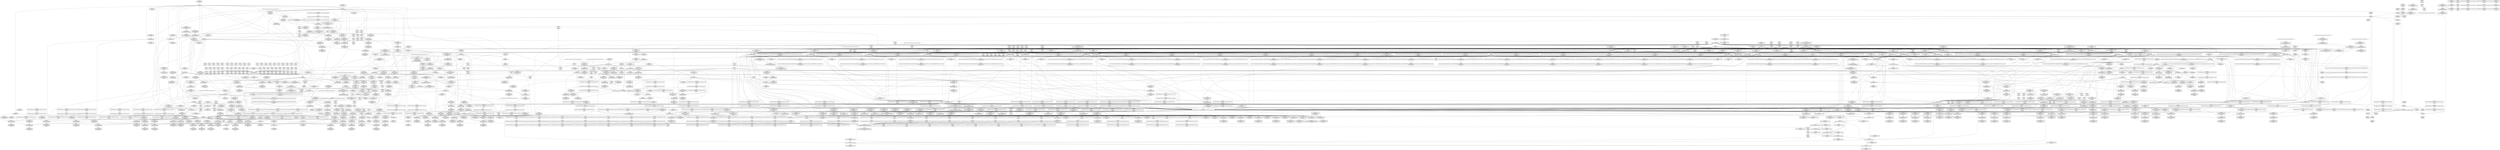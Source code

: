 digraph {
	CE0x3e5ab60 [shape=record,shape=Mrecord,label="{CE0x3e5ab60|_ret_i32_%retval.0,_!dbg_!27728|security/selinux/avc.c,775|*SummSource*}"]
	CE0x3ebe4d0 [shape=record,shape=Mrecord,label="{CE0x3ebe4d0|i16_31|*Constant*|*SummSource*}"]
	CE0x3eb1300 [shape=record,shape=Mrecord,label="{CE0x3eb1300|default_protocol_stream:tmp1|*SummSource*}"]
	CE0x3ef35a0 [shape=record,shape=Mrecord,label="{CE0x3ef35a0|default_protocol_stream:tmp9|security/selinux/hooks.c,1162|*SummSource*}"]
	CE0x3e817c0 [shape=record,shape=Mrecord,label="{CE0x3e817c0|socket_type_to_security_class:tmp3|security/selinux/hooks.c,1177|*SummSource*}"]
	CE0x3ea21d0 [shape=record,shape=Mrecord,label="{CE0x3ea21d0|socket_type_to_security_class:sw.default|*SummSource*}"]
	CE0x3f41480 [shape=record,shape=Mrecord,label="{CE0x3f41480|i64*_getelementptr_inbounds_(_5_x_i64_,_5_x_i64_*___llvm_gcov_ctr346,_i64_0,_i64_4)|*Constant*|*SummSource*}"]
	CE0x3eaf0a0 [shape=record,shape=Mrecord,label="{CE0x3eaf0a0|default_protocol_stream:bb}"]
	CE0x3e8a830 [shape=record,shape=Mrecord,label="{CE0x3e8a830|%struct.qstr*_null|*Constant*|*SummSource*}"]
	CE0x3ea82e0 [shape=record,shape=Mrecord,label="{CE0x3ea82e0|i64*_getelementptr_inbounds_(_5_x_i64_,_5_x_i64_*___llvm_gcov_ctr345,_i64_0,_i64_0)|*Constant*}"]
	CE0x3ebe3b0 [shape=record,shape=Mrecord,label="{CE0x3ebe3b0|i16_31|*Constant*}"]
	CE0x3e2c7a0 [shape=record,shape=Mrecord,label="{CE0x3e2c7a0|i64*_getelementptr_inbounds_(_18_x_i64_,_18_x_i64_*___llvm_gcov_ctr341,_i64_0,_i64_9)|*Constant*}"]
	CE0x3e2a5e0 [shape=record,shape=Mrecord,label="{CE0x3e2a5e0|selinux_socket_create:tmp24|security/selinux/hooks.c,3987}"]
	CE0x3e59d60 [shape=record,shape=Mrecord,label="{CE0x3e59d60|i32_8|*Constant*|*SummSource*}"]
	CE0x3dd9bc0 [shape=record,shape=Mrecord,label="{CE0x3dd9bc0|i32_1|*Constant*|*SummSource*}"]
	CE0x3e75730 [shape=record,shape=Mrecord,label="{CE0x3e75730|_call_void___llvm_gcov_indirect_counter_increment(i32*___llvm_gcov_global_state_pred344,_i64**_getelementptr_inbounds_(_100_x_i64*_,_100_x_i64*_*___llvm_gcda_edge_table343,_i64_0,_i64_48)),_!dbg_!27731|security/selinux/hooks.c,1191|*SummSink*}"]
	CE0x3e3fe40 [shape=record,shape=Mrecord,label="{CE0x3e3fe40|GLOBAL:selinux_socket_create.__warned|Global_var:selinux_socket_create.__warned}"]
	CE0x3e90ee0 [shape=record,shape=Mrecord,label="{CE0x3e90ee0|__llvm_gcov_indirect_counter_increment:counter|*SummSource*}"]
	CE0x3ef2320 [shape=record,shape=Mrecord,label="{CE0x3ef2320|default_protocol_stream:cmp1|security/selinux/hooks.c,1162|*SummSource*}"]
	CE0x3e8f710 [shape=record,shape=Mrecord,label="{CE0x3e8f710|socket_sockcreate_sid:tmp8|security/selinux/hooks.c,3954|*SummSink*}"]
	CE0x3e20b40 [shape=record,shape=Mrecord,label="{CE0x3e20b40|_ret_i16_%retval.0,_!dbg_!27757|security/selinux/hooks.c,1235|*SummSink*}"]
	CE0x3f47060 [shape=record,shape=Mrecord,label="{CE0x3f47060|default_protocol_dgram:tmp4|security/selinux/hooks.c,1167}"]
	CE0x3f480d0 [shape=record,shape=Mrecord,label="{CE0x3f480d0|default_protocol_dgram:tmp}"]
	CE0x5a241f0 [shape=record,shape=Mrecord,label="{CE0x5a241f0|selinux_socket_create:tmp4|security/selinux/hooks.c,3982|*SummSink*}"]
	CE0x3ebd640 [shape=record,shape=Mrecord,label="{CE0x3ebd640|i16_23|*Constant*|*SummSink*}"]
	CE0x3ebd2a0 [shape=record,shape=Mrecord,label="{CE0x3ebd2a0|i16_35|*Constant*}"]
	CE0x3e83590 [shape=record,shape=Mrecord,label="{CE0x3e83590|%struct.task_struct*_(%struct.task_struct**)*_asm_movq_%gs:$_1:P_,$0_,_r,im,_dirflag_,_fpsr_,_flags_|*SummSource*}"]
	CE0x3e577a0 [shape=record,shape=Mrecord,label="{CE0x3e577a0|selinux_socket_create:sid|security/selinux/hooks.c,3995|*SummSource*}"]
	CE0x3e826f0 [shape=record,shape=Mrecord,label="{CE0x3e826f0|default_protocol_stream:entry|*SummSink*}"]
	CE0x3ea45d0 [shape=record,shape=Mrecord,label="{CE0x3ea45d0|socket_sockcreate_sid:tmp9|*LoadInst*|security/selinux/hooks.c,3954}"]
	CE0x3e999d0 [shape=record,shape=Mrecord,label="{CE0x3e999d0|_call_void___llvm_gcov_indirect_counter_increment(i32*___llvm_gcov_global_state_pred344,_i64**_getelementptr_inbounds_(_100_x_i64*_,_100_x_i64*_*___llvm_gcda_edge_table343,_i64_0,_i64_52)),_!dbg_!27737|security/selinux/hooks.c,1196}"]
	CE0x3ec1de0 [shape=record,shape=Mrecord,label="{CE0x3ec1de0|socket_type_to_security_class:tmp59|security/selinux/hooks.c,1235|*SummSource*}"]
	CE0x3ebea10 [shape=record,shape=Mrecord,label="{CE0x3ebea10|i16_21|*Constant*}"]
	CE0x3e92560 [shape=record,shape=Mrecord,label="{CE0x3e92560|__llvm_gcov_indirect_counter_increment:tmp5|*SummSource*}"]
	CE0x3e5b760 [shape=record,shape=Mrecord,label="{CE0x3e5b760|i64*_getelementptr_inbounds_(_18_x_i64_,_18_x_i64_*___llvm_gcov_ctr341,_i64_0,_i64_17)|*Constant*|*SummSource*}"]
	CE0x3e06260 [shape=record,shape=Mrecord,label="{CE0x3e06260|selinux_socket_create:tmp2}"]
	CE0x3ea4f80 [shape=record,shape=Mrecord,label="{CE0x3ea4f80|GLOBAL:__llvm_gcov_ctr346|Global_var:__llvm_gcov_ctr346|*SummSource*}"]
	CE0x3ef3c30 [shape=record,shape=Mrecord,label="{CE0x3ef3c30|__llvm_gcov_indirect_counter_increment:bb|*SummSource*}"]
	CE0x3ebfb20 [shape=record,shape=Mrecord,label="{CE0x3ebfb20|i16_33|*Constant*|*SummSource*}"]
	CE0x3e93bc0 [shape=record,shape=Mrecord,label="{CE0x3e93bc0|socket_type_to_security_class:tmp9|security/selinux/hooks.c,1186|*SummSink*}"]
	CE0x3e8eda0 [shape=record,shape=Mrecord,label="{CE0x3e8eda0|i64*_null|*Constant*|*SummSource*}"]
	CE0x3e55030 [shape=record,shape=Mrecord,label="{CE0x3e55030|i64*_getelementptr_inbounds_(_18_x_i64_,_18_x_i64_*___llvm_gcov_ctr341,_i64_0,_i64_15)|*Constant*|*SummSink*}"]
	CE0x3e0bd50 [shape=record,shape=Mrecord,label="{CE0x3e0bd50|selinux_socket_create:tmp12|security/selinux/hooks.c,3982|*SummSource*}"]
	CE0x3e1fe00 [shape=record,shape=Mrecord,label="{CE0x3e1fe00|selinux_socket_create:if.then|*SummSink*}"]
	CE0x3e7ac50 [shape=record,shape=Mrecord,label="{CE0x3e7ac50|default_protocol_dgram:tmp1|*SummSink*}"]
	CE0x3e20240 [shape=record,shape=Mrecord,label="{CE0x3e20240|socket_type_to_security_class:sw.bb19|*SummSource*}"]
	CE0x3ef40c0 [shape=record,shape=Mrecord,label="{CE0x3ef40c0|__llvm_gcov_indirect_counter_increment:pred|*SummSource*}"]
	CE0x3e5a990 [shape=record,shape=Mrecord,label="{CE0x3e5a990|avc_has_perm:auditdata|Function::avc_has_perm&Arg::auditdata::|*SummSource*}"]
	CE0x3e206d0 [shape=record,shape=Mrecord,label="{CE0x3e206d0|socket_type_to_security_class:protocol|Function::socket_type_to_security_class&Arg::protocol::|*SummSource*}"]
	CE0x3e28350 [shape=record,shape=Mrecord,label="{CE0x3e28350|selinux_socket_create:tmp27|security/selinux/hooks.c,3988|*SummSink*}"]
	CE0x3e55210 [shape=record,shape=Mrecord,label="{CE0x3e55210|selinux_socket_create:tmp33|security/selinux/hooks.c,3993}"]
	CE0x3f47b20 [shape=record,shape=Mrecord,label="{CE0x3f47b20|default_protocol_dgram:bb|*SummSource*}"]
	CE0x3e6d2c0 [shape=record,shape=Mrecord,label="{CE0x3e6d2c0|i32_4|*Constant*|*SummSink*}"]
	CE0x3e96780 [shape=record,shape=Mrecord,label="{CE0x3e96780|i64**_getelementptr_inbounds_(_100_x_i64*_,_100_x_i64*_*___llvm_gcda_edge_table343,_i64_0,_i64_36)|*Constant*|*SummSink*}"]
	"CONST[source:0(mediator),value:2(dynamic)][purpose:{object}][SnkIdx:1]"
	CE0x3e26530 [shape=record,shape=Mrecord,label="{CE0x3e26530|selinux_socket_create:tmp19|security/selinux/hooks.c,3982|*SummSink*}"]
	CE0x3e08180 [shape=record,shape=Mrecord,label="{CE0x3e08180|i64_4|*Constant*|*SummSource*}"]
	CE0x3e23540 [shape=record,shape=Mrecord,label="{CE0x3e23540|i1_true|*Constant*}"]
	CE0x3e0af10 [shape=record,shape=Mrecord,label="{CE0x3e0af10|selinux_socket_create:tmp28|security/selinux/hooks.c,3992|*SummSink*}"]
	CE0x3e223e0 [shape=record,shape=Mrecord,label="{CE0x3e223e0|selinux_socket_create:tmp6|security/selinux/hooks.c,3982|*SummSink*}"]
	CE0x3ec0060 [shape=record,shape=Mrecord,label="{CE0x3ec0060|i16_30|*Constant*}"]
	CE0x3ec0d20 [shape=record,shape=Mrecord,label="{CE0x3ec0d20|i16_36|*Constant*}"]
	CE0x3e59a10 [shape=record,shape=Mrecord,label="{CE0x3e59a10|avc_has_perm:tclass|Function::avc_has_perm&Arg::tclass::|*SummSink*}"]
	CE0x3e1bf90 [shape=record,shape=Mrecord,label="{CE0x3e1bf90|selinux_socket_create:tmp37|security/selinux/hooks.c,3995|*SummSource*}"]
	CE0x3f07310 [shape=record,shape=Mrecord,label="{CE0x3f07310|i64**_getelementptr_inbounds_(_100_x_i64*_,_100_x_i64*_*___llvm_gcda_edge_table343,_i64_0,_i64_88)|*Constant*}"]
	CE0x3ebeb30 [shape=record,shape=Mrecord,label="{CE0x3ebeb30|i16_21|*Constant*|*SummSource*}"]
	CE0x3e792c0 [shape=record,shape=Mrecord,label="{CE0x3e792c0|i64*_getelementptr_inbounds_(_6_x_i64_,_6_x_i64_*___llvm_gcov_ctr347,_i64_0,_i64_5)|*Constant*|*SummSource*}"]
	CE0x3ea3250 [shape=record,shape=Mrecord,label="{CE0x3ea3250|i32_2|*Constant*|*SummSource*}"]
	CE0x3ea5e40 [shape=record,shape=Mrecord,label="{CE0x3ea5e40|_call_void___llvm_gcov_indirect_counter_increment(i32*___llvm_gcov_global_state_pred344,_i64**_getelementptr_inbounds_(_100_x_i64*_,_100_x_i64*_*___llvm_gcda_edge_table343,_i64_0,_i64_52)),_!dbg_!27737|security/selinux/hooks.c,1196|*SummSink*}"]
	CE0x3f07e80 [shape=record,shape=Mrecord,label="{CE0x3f07e80|socket_type_to_security_class:tmp42|security/selinux/hooks.c,1218|*SummSink*}"]
	CE0x3ebde70 [shape=record,shape=Mrecord,label="{CE0x3ebde70|i16_40|*Constant*|*SummSource*}"]
	CE0x3e2f850 [shape=record,shape=Mrecord,label="{CE0x3e2f850|socket_type_to_security_class:sw.bb16}"]
	CE0x3e6da20 [shape=record,shape=Mrecord,label="{CE0x3e6da20|_call_void___llvm_gcov_indirect_counter_increment(i32*___llvm_gcov_global_state_pred344,_i64**_getelementptr_inbounds_(_100_x_i64*_,_100_x_i64*_*___llvm_gcda_edge_table343,_i64_0,_i64_60)),_!dbg_!27741|security/selinux/hooks.c,1204}"]
	CE0x3e4f980 [shape=record,shape=Mrecord,label="{CE0x3e4f980|socket_type_to_security_class:tmp32|security/selinux/hooks.c,1208|*SummSource*}"]
	CE0x3e84230 [shape=record,shape=Mrecord,label="{CE0x3e84230|socket_type_to_security_class:sw.bb24|*SummSource*}"]
	CE0x3e24f50 [shape=record,shape=Mrecord,label="{CE0x3e24f50|socket_sockcreate_sid:tsec|Function::socket_sockcreate_sid&Arg::tsec::|*SummSink*}"]
	CE0x3e4df80 [shape=record,shape=Mrecord,label="{CE0x3e4df80|socket_type_to_security_class:tmp31|security/selinux/hooks.c,1206|*SummSink*}"]
	CE0x3e6d810 [shape=record,shape=Mrecord,label="{CE0x3e6d810|i32_14|*Constant*|*SummSource*}"]
	CE0x3ef5080 [shape=record,shape=Mrecord,label="{CE0x3ef5080|default_protocol_stream:tmp2|security/selinux/hooks.c,1162|*SummSource*}"]
	CE0x3e27e60 [shape=record,shape=Mrecord,label="{CE0x3e27e60|selinux_socket_create:tmp27|security/selinux/hooks.c,3988}"]
	CE0x3e0b400 [shape=record,shape=Mrecord,label="{CE0x3e0b400|selinux_socket_create:tmp29|security/selinux/hooks.c,3992|*SummSink*}"]
	CE0x3e31790 [shape=record,shape=Mrecord,label="{CE0x3e31790|socket_type_to_security_class:tmp2|security/selinux/hooks.c,1177}"]
	CE0x3e7c120 [shape=record,shape=Mrecord,label="{CE0x3e7c120|socket_type_to_security_class:tmp27|security/selinux/hooks.c,1198}"]
	CE0x3f10d10 [shape=record,shape=Mrecord,label="{CE0x3f10d10|i64*_getelementptr_inbounds_(_57_x_i64_,_57_x_i64_*___llvm_gcov_ctr342,_i64_0,_i64_51)|*Constant*|*SummSource*}"]
	CE0x3eaa940 [shape=record,shape=Mrecord,label="{CE0x3eaa940|COLLAPSED:_GCMRE___llvm_gcov_ctr347_internal_global_6_x_i64_zeroinitializer:_elem_0:default:}"]
	CE0x3f077c0 [shape=record,shape=Mrecord,label="{CE0x3f077c0|i64**_getelementptr_inbounds_(_100_x_i64*_,_100_x_i64*_*___llvm_gcda_edge_table343,_i64_0,_i64_88)|*Constant*|*SummSink*}"]
	CE0x3eb43b0 [shape=record,shape=Mrecord,label="{CE0x3eb43b0|socket_type_to_security_class:tmp53|security/selinux/hooks.c,1229}"]
	CE0x3e22700 [shape=record,shape=Mrecord,label="{CE0x3e22700|socket_sockcreate_sid:tmp13|*LoadInst*|security/selinux/hooks.c,3958|*SummSink*}"]
	CE0x3e11710 [shape=record,shape=Mrecord,label="{CE0x3e11710|i32_22|*Constant*|*SummSink*}"]
	CE0x3e97670 [shape=record,shape=Mrecord,label="{CE0x3e97670|i64**_getelementptr_inbounds_(_100_x_i64*_,_100_x_i64*_*___llvm_gcda_edge_table343,_i64_0,_i64_8)|*Constant*|*SummSink*}"]
	CE0x3eb44c0 [shape=record,shape=Mrecord,label="{CE0x3eb44c0|socket_type_to_security_class:tmp53|security/selinux/hooks.c,1229|*SummSource*}"]
	CE0x3e387a0 [shape=record,shape=Mrecord,label="{CE0x3e387a0|socket_type_to_security_class:sw.bb15|*SummSource*}"]
	CE0x3e50610 [shape=record,shape=Mrecord,label="{CE0x3e50610|socket_type_to_security_class:tmp33|security/selinux/hooks.c,1208|*SummSink*}"]
	CE0x3f021b0 [shape=record,shape=Mrecord,label="{CE0x3f021b0|i64**_getelementptr_inbounds_(_100_x_i64*_,_100_x_i64*_*___llvm_gcda_edge_table343,_i64_0,_i64_80)|*Constant*|*SummSource*}"]
	CE0x3e49980 [shape=record,shape=Mrecord,label="{CE0x3e49980|i64*_getelementptr_inbounds_(_5_x_i64_,_5_x_i64_*___llvm_gcov_ctr345,_i64_0,_i64_3)|*Constant*|*SummSource*}"]
	CE0x3f47fa0 [shape=record,shape=Mrecord,label="{CE0x3f47fa0|i64*_getelementptr_inbounds_(_5_x_i64_,_5_x_i64_*___llvm_gcov_ctr346,_i64_0,_i64_0)|*Constant*|*SummSink*}"]
	CE0x3e4c0b0 [shape=record,shape=Mrecord,label="{CE0x3e4c0b0|socket_type_to_security_class:tmp20|security/selinux/hooks.c,1192|*SummSource*}"]
	CE0x3e9cde0 [shape=record,shape=Mrecord,label="{CE0x3e9cde0|socket_type_to_security_class:tmp16|security/selinux/hooks.c,1191}"]
	CE0x3ebf2a0 [shape=record,shape=Mrecord,label="{CE0x3ebf2a0|i16_16|*Constant*|*SummSink*}"]
	CE0x3e7a020 [shape=record,shape=Mrecord,label="{CE0x3e7a020|socket_sockcreate_sid:tmp15|security/selinux/hooks.c,3960|*SummSink*}"]
	CE0x3e54ce0 [shape=record,shape=Mrecord,label="{CE0x3e54ce0|selinux_socket_create:tmp32|security/selinux/hooks.c,3993|*SummSource*}"]
	CE0x3ebf4c0 [shape=record,shape=Mrecord,label="{CE0x3ebf4c0|i16_20|*Constant*|*SummSource*}"]
	CE0x3e16c60 [shape=record,shape=Mrecord,label="{CE0x3e16c60|i64*_getelementptr_inbounds_(_18_x_i64_,_18_x_i64_*___llvm_gcov_ctr341,_i64_0,_i64_16)|*Constant*|*SummSource*}"]
	CE0x3e7ff40 [shape=record,shape=Mrecord,label="{CE0x3e7ff40|i64**_getelementptr_inbounds_(_100_x_i64*_,_100_x_i64*_*___llvm_gcda_edge_table343,_i64_0,_i64_28)|*Constant*}"]
	CE0x3e1c540 [shape=record,shape=Mrecord,label="{CE0x3e1c540|selinux_socket_create:call16|security/selinux/hooks.c,3995|*SummSink*}"]
	CE0x3e78cd0 [shape=record,shape=Mrecord,label="{CE0x3e78cd0|socket_type_to_security_class:sw.bb11}"]
	CE0x3eadb00 [shape=record,shape=Mrecord,label="{CE0x3eadb00|socket_sockcreate_sid:tmp12|*LoadInst*|security/selinux/hooks.c,3958}"]
	CE0x3f128e0 [shape=record,shape=Mrecord,label="{CE0x3f128e0|socket_type_to_security_class:tmp50|security/selinux/hooks.c,1227}"]
	CE0x3e29700 [shape=record,shape=Mrecord,label="{CE0x3e29700|selinux_socket_create:tobool8|security/selinux/hooks.c,3987|*SummSink*}"]
	CE0x3e9c220 [shape=record,shape=Mrecord,label="{CE0x3e9c220|socket_type_to_security_class:tobool7|security/selinux/hooks.c,1191}"]
	CE0x3e9c3a0 [shape=record,shape=Mrecord,label="{CE0x3e9c3a0|socket_type_to_security_class:tobool7|security/selinux/hooks.c,1191|*SummSource*}"]
	CE0x3e4d160 [shape=record,shape=Mrecord,label="{CE0x3e4d160|i64*_getelementptr_inbounds_(_57_x_i64_,_57_x_i64_*___llvm_gcov_ctr342,_i64_0,_i64_42)|*Constant*}"]
	CE0x3e2fb10 [shape=record,shape=Mrecord,label="{CE0x3e2fb10|selinux_socket_create:call11|security/selinux/hooks.c,3990|*SummSink*}"]
	CE0x3e73620 [shape=record,shape=Mrecord,label="{CE0x3e73620|GLOBAL:default_protocol_dgram|*Constant*|*SummSink*}"]
	CE0x3ea2a30 [shape=record,shape=Mrecord,label="{CE0x3ea2a30|i32_10|*Constant*}"]
	CE0x3ec05c0 [shape=record,shape=Mrecord,label="{CE0x3ec05c0|i16_37|*Constant*|*SummSink*}"]
	CE0x3e09d50 [shape=record,shape=Mrecord,label="{CE0x3e09d50|selinux_socket_create:if.then}"]
	CE0x3ebdb40 [shape=record,shape=Mrecord,label="{CE0x3ebdb40|i16_24|*Constant*|*SummSource*}"]
	CE0x3e79da0 [shape=record,shape=Mrecord,label="{CE0x3e79da0|socket_sockcreate_sid:tmp15|security/selinux/hooks.c,3960}"]
	CE0x3ea32c0 [shape=record,shape=Mrecord,label="{CE0x3ea32c0|i32_2|*Constant*|*SummSink*}"]
	CE0x3e0acf0 [shape=record,shape=Mrecord,label="{CE0x3e0acf0|selinux_socket_create:tmp28|security/selinux/hooks.c,3992}"]
	CE0x3e0a8e0 [shape=record,shape=Mrecord,label="{CE0x3e0a8e0|selinux_socket_create:tmp29|security/selinux/hooks.c,3992}"]
	CE0x3ddb750 [shape=record,shape=Mrecord,label="{CE0x3ddb750|selinux_socket_create:bb|*SummSource*}"]
	CE0x3e32d60 [shape=record,shape=Mrecord,label="{CE0x3e32d60|socket_type_to_security_class:sw.bb19|*SummSink*}"]
	CE0x3e71150 [shape=record,shape=Mrecord,label="{CE0x3e71150|_call_void___llvm_gcov_indirect_counter_increment(i32*___llvm_gcov_global_state_pred344,_i64**_getelementptr_inbounds_(_100_x_i64*_,_100_x_i64*_*___llvm_gcda_edge_table343,_i64_0,_i64_64)),_!dbg_!27743|security/selinux/hooks.c,1206|*SummSink*}"]
	CE0x3ebd740 [shape=record,shape=Mrecord,label="{CE0x3ebd740|i16_38|*Constant*}"]
	CE0x3e129d0 [shape=record,shape=Mrecord,label="{CE0x3e129d0|i64*_getelementptr_inbounds_(_2_x_i64_,_2_x_i64_*___llvm_gcov_ctr98,_i64_0,_i64_1)|*Constant*|*SummSource*}"]
	CE0x3e0d880 [shape=record,shape=Mrecord,label="{CE0x3e0d880|selinux_socket_create:tmp3|*SummSink*}"]
	CE0x3e90110 [shape=record,shape=Mrecord,label="{CE0x3e90110|socket_type_to_security_class:tmp13|security/selinux/hooks.c,1187|*SummSink*}"]
	CE0x3e256f0 [shape=record,shape=Mrecord,label="{CE0x3e256f0|i64_10|*Constant*}"]
	CE0x3ef2ef0 [shape=record,shape=Mrecord,label="{CE0x3ef2ef0|default_protocol_stream:tmp8|*SummSink*}"]
	CE0x3df8600 [shape=record,shape=Mrecord,label="{CE0x3df8600|selinux_socket_create:tmp3}"]
	CE0x3e36c70 [shape=record,shape=Mrecord,label="{CE0x3e36c70|i64*_getelementptr_inbounds_(_57_x_i64_,_57_x_i64_*___llvm_gcov_ctr342,_i64_0,_i64_15)|*Constant*|*SummSink*}"]
	CE0x3e233f0 [shape=record,shape=Mrecord,label="{CE0x3e233f0|selinux_socket_create:tmp14|security/selinux/hooks.c,3982|*SummSink*}"]
	CE0x3e064f0 [shape=record,shape=Mrecord,label="{CE0x3e064f0|selinux_socket_create:newsid|security/selinux/hooks.c, 3983|*SummSink*}"]
	CE0x3e92050 [shape=record,shape=Mrecord,label="{CE0x3e92050|__llvm_gcov_indirect_counter_increment:counters|Function::__llvm_gcov_indirect_counter_increment&Arg::counters::}"]
	CE0x3ec60b0 [shape=record,shape=Mrecord,label="{CE0x3ec60b0|i64**_getelementptr_inbounds_(_100_x_i64*_,_100_x_i64*_*___llvm_gcda_edge_table343,_i64_0,_i64_12)|*Constant*|*SummSource*}"]
	CE0x3e115d0 [shape=record,shape=Mrecord,label="{CE0x3e115d0|i32_22|*Constant*|*SummSource*}"]
	CE0x3eb7940 [shape=record,shape=Mrecord,label="{CE0x3eb7940|_call_void___llvm_gcov_indirect_counter_increment(i32*___llvm_gcov_global_state_pred344,_i64**_getelementptr_inbounds_(_100_x_i64*_,_100_x_i64*_*___llvm_gcda_edge_table343,_i64_0,_i64_0)),_!dbg_!27756|security/selinux/hooks.c,1234|*SummSource*}"]
	CE0x3e20c70 [shape=record,shape=Mrecord,label="{CE0x3e20c70|GLOBAL:socket_sockcreate_sid|*Constant*}"]
	CE0x3e91f40 [shape=record,shape=Mrecord,label="{CE0x3e91f40|__llvm_gcov_indirect_counter_increment:predecessor|Function::__llvm_gcov_indirect_counter_increment&Arg::predecessor::|*SummSink*}"]
	CE0x3e305c0 [shape=record,shape=Mrecord,label="{CE0x3e305c0|selinux_socket_create:family|Function::selinux_socket_create&Arg::family::}"]
	CE0x3eaef20 [shape=record,shape=Mrecord,label="{CE0x3eaef20|i64*_getelementptr_inbounds_(_5_x_i64_,_5_x_i64_*___llvm_gcov_ctr345,_i64_0,_i64_3)|*Constant*}"]
	CE0x3efa7e0 [shape=record,shape=Mrecord,label="{CE0x3efa7e0|default_protocol_stream:tmp10|security/selinux/hooks.c,1162|*SummSink*}"]
	CE0x3e12210 [shape=record,shape=Mrecord,label="{CE0x3e12210|i64_1|*Constant*|*SummSink*}"]
	CE0x3e18780 [shape=record,shape=Mrecord,label="{CE0x3e18780|i64_5|*Constant*|*SummSource*}"]
	CE0x3dfcdb0 [shape=record,shape=Mrecord,label="{CE0x3dfcdb0|socket_type_to_security_class:family|Function::socket_type_to_security_class&Arg::family::|*SummSink*}"]
	CE0x3e10c00 [shape=record,shape=Mrecord,label="{CE0x3e10c00|selinux_socket_create:security|security/selinux/hooks.c,3982|*SummSink*}"]
	CE0x3e20160 [shape=record,shape=Mrecord,label="{CE0x3e20160|socket_type_to_security_class:sw.bb19}"]
	CE0x3f13450 [shape=record,shape=Mrecord,label="{CE0x3f13450|i64**_getelementptr_inbounds_(_100_x_i64*_,_100_x_i64*_*___llvm_gcda_edge_table343,_i64_0,_i64_16)|*Constant*|*SummSource*}"]
	CE0x3ea12b0 [shape=record,shape=Mrecord,label="{CE0x3ea12b0|i32_0|*Constant*}"]
	CE0x3e70bb0 [shape=record,shape=Mrecord,label="{CE0x3e70bb0|socket_type_to_security_class:tmp29|security/selinux/hooks.c,1204|*SummSink*}"]
	CE0x3e9b580 [shape=record,shape=Mrecord,label="{CE0x3e9b580|socket_type_to_security_class:tmp4|security/selinux/hooks.c,1179|*SummSink*}"]
	CE0x3e80e90 [shape=record,shape=Mrecord,label="{CE0x3e80e90|_call_void___llvm_gcov_indirect_counter_increment(i32*___llvm_gcov_global_state_pred344,_i64**_getelementptr_inbounds_(_100_x_i64*_,_100_x_i64*_*___llvm_gcda_edge_table343,_i64_0,_i64_32)),_!dbg_!27718|security/selinux/hooks.c,1177|*SummSource*}"]
	CE0x3eaa860 [shape=record,shape=Mrecord,label="{CE0x3eaa860|i64*_getelementptr_inbounds_(_6_x_i64_,_6_x_i64_*___llvm_gcov_ctr347,_i64_0,_i64_0)|*Constant*|*SummSink*}"]
	CE0x3e1e1e0 [shape=record,shape=Mrecord,label="{CE0x3e1e1e0|i64*_getelementptr_inbounds_(_57_x_i64_,_57_x_i64_*___llvm_gcov_ctr342,_i64_0,_i64_49)|*Constant*|*SummSource*}"]
	CE0x3f08a30 [shape=record,shape=Mrecord,label="{CE0x3f08a30|_call_void___llvm_gcov_indirect_counter_increment(i32*___llvm_gcov_global_state_pred344,_i64**_getelementptr_inbounds_(_100_x_i64*_,_100_x_i64*_*___llvm_gcda_edge_table343,_i64_0,_i64_92)),_!dbg_!27750|security/selinux/hooks.c,1220|*SummSource*}"]
	CE0x3e29ed0 [shape=record,shape=Mrecord,label="{CE0x3e29ed0|selinux_socket_create:tmp23|security/selinux/hooks.c,3987}"]
	CE0x3eaf950 [shape=record,shape=Mrecord,label="{CE0x3eaf950|default_protocol_dgram:tmp1|*SummSource*}"]
	CE0x3e59fb0 [shape=record,shape=Mrecord,label="{CE0x3e59fb0|avc_has_perm:requested|Function::avc_has_perm&Arg::requested::|*SummSink*}"]
	CE0x3e1f870 [shape=record,shape=Mrecord,label="{CE0x3e1f870|selinux_socket_create:tmp17|security/selinux/hooks.c,3982|*SummSource*}"]
	CE0x3f40d70 [shape=record,shape=Mrecord,label="{CE0x3f40d70|default_protocol_dgram:cmp1|security/selinux/hooks.c,1167|*SummSink*}"]
	CE0x3e08720 [shape=record,shape=Mrecord,label="{CE0x3e08720|selinux_socket_create:tmp16|security/selinux/hooks.c,3982|*SummSource*}"]
	"CONST[source:0(mediator),value:2(dynamic)][purpose:{object}][SnkIdx:2]"
	CE0x3e9cfc0 [shape=record,shape=Mrecord,label="{CE0x3e9cfc0|socket_type_to_security_class:tmp16|security/selinux/hooks.c,1191|*SummSink*}"]
	CE0x3e85b00 [shape=record,shape=Mrecord,label="{CE0x3e85b00|i64*_getelementptr_inbounds_(_57_x_i64_,_57_x_i64_*___llvm_gcov_ctr342,_i64_0,_i64_55)|*Constant*}"]
	CE0x3f111a0 [shape=record,shape=Mrecord,label="{CE0x3f111a0|socket_type_to_security_class:tmp49|security/selinux/hooks.c,1224}"]
	CE0x3ea1010 [shape=record,shape=Mrecord,label="{CE0x3ea1010|i64*_getelementptr_inbounds_(_2_x_i64_,_2_x_i64_*___llvm_gcov_ctr98,_i64_0,_i64_0)|*Constant*|*SummSink*}"]
	CE0x3e27c10 [shape=record,shape=Mrecord,label="{CE0x3e27c10|i64*_getelementptr_inbounds_(_18_x_i64_,_18_x_i64_*___llvm_gcov_ctr341,_i64_0,_i64_12)|*Constant*|*SummSource*}"]
	CE0x3e13870 [shape=record,shape=Mrecord,label="{CE0x3e13870|i32_6|*Constant*|*SummSource*}"]
	CE0x3e37d90 [shape=record,shape=Mrecord,label="{CE0x3e37d90|GLOBAL:__llvm_gcov_indirect_counter_increment|*Constant*|*SummSink*}"]
	CE0x3e24c60 [shape=record,shape=Mrecord,label="{CE0x3e24c60|socket_sockcreate_sid:entry|*SummSink*}"]
	CE0x3e22e40 [shape=record,shape=Mrecord,label="{CE0x3e22e40|GLOBAL:security_transition_sid|*Constant*}"]
	CE0x3e30360 [shape=record,shape=Mrecord,label="{CE0x3e30360|socket_type_to_security_class:entry|*SummSource*}"]
	CE0x3e5abd0 [shape=record,shape=Mrecord,label="{CE0x3e5abd0|_ret_i32_%retval.0,_!dbg_!27728|security/selinux/avc.c,775|*SummSink*}"]
	CE0x3f10980 [shape=record,shape=Mrecord,label="{CE0x3f10980|i64**_getelementptr_inbounds_(_100_x_i64*_,_100_x_i64*_*___llvm_gcda_edge_table343,_i64_0,_i64_56)|*Constant*|*SummSink*}"]
	CE0x3f0a570 [shape=record,shape=Mrecord,label="{CE0x3f0a570|_call_void___llvm_gcov_indirect_counter_increment(i32*___llvm_gcov_global_state_pred344,_i64**_getelementptr_inbounds_(_100_x_i64*_,_100_x_i64*_*___llvm_gcda_edge_table343,_i64_0,_i64_96)),_!dbg_!27751|security/selinux/hooks.c,1222|*SummSource*}"]
	CE0x3e99fd0 [shape=record,shape=Mrecord,label="{CE0x3e99fd0|socket_type_to_security_class:if.then}"]
	CE0x3e27710 [shape=record,shape=Mrecord,label="{CE0x3e27710|i32_3982|*Constant*}"]
	CE0x3eab8c0 [shape=record,shape=Mrecord,label="{CE0x3eab8c0|default_protocol_stream:lor.rhs|*SummSink*}"]
	CE0x3eabf80 [shape=record,shape=Mrecord,label="{CE0x3eabf80|default_protocol_dgram:cmp|security/selinux/hooks.c,1167}"]
	CE0x3e9b250 [shape=record,shape=Mrecord,label="{CE0x3e9b250|i64*_getelementptr_inbounds_(_57_x_i64_,_57_x_i64_*___llvm_gcov_ctr342,_i64_0,_i64_14)|*Constant*|*SummSource*}"]
	CE0x3f41d60 [shape=record,shape=Mrecord,label="{CE0x3f41d60|default_protocol_dgram:tmp10|security/selinux/hooks.c,1167}"]
	CE0x3e952c0 [shape=record,shape=Mrecord,label="{CE0x3e952c0|_call_void_mcount()_#3|*SummSink*}"]
	CE0x3ea6ff0 [shape=record,shape=Mrecord,label="{CE0x3ea6ff0|socket_type_to_security_class:tmp24|security/selinux/hooks.c,1196|*SummSink*}"]
	CE0x3e435c0 [shape=record,shape=Mrecord,label="{CE0x3e435c0|selinux_socket_create:tmp5|security/selinux/hooks.c,3982}"]
	CE0x3ebe080 [shape=record,shape=Mrecord,label="{CE0x3ebe080|i16_41|*Constant*}"]
	CE0x3e51680 [shape=record,shape=Mrecord,label="{CE0x3e51680|i64*_getelementptr_inbounds_(_57_x_i64_,_57_x_i64_*___llvm_gcov_ctr342,_i64_0,_i64_44)|*Constant*|*SummSource*}"]
	CE0x3e91010 [shape=record,shape=Mrecord,label="{CE0x3e91010|__llvm_gcov_indirect_counter_increment:counter|*SummSink*}"]
	CE0x3e57250 [shape=record,shape=Mrecord,label="{CE0x3e57250|selinux_socket_create:tmp35|security/selinux/hooks.c,3995|*SummSink*}"]
	CE0x3e54500 [shape=record,shape=Mrecord,label="{CE0x3e54500|i64**_getelementptr_inbounds_(_100_x_i64*_,_100_x_i64*_*___llvm_gcda_edge_table343,_i64_0,_i64_72)|*Constant*}"]
	CE0x3e4e2f0 [shape=record,shape=Mrecord,label="{CE0x3e4e2f0|_call_void___llvm_gcov_indirect_counter_increment(i32*___llvm_gcov_global_state_pred344,_i64**_getelementptr_inbounds_(_100_x_i64*_,_100_x_i64*_*___llvm_gcda_edge_table343,_i64_0,_i64_68)),_!dbg_!27744|security/selinux/hooks.c,1208}"]
	CE0x3f12290 [shape=record,shape=Mrecord,label="{CE0x3f12290|_call_void___llvm_gcov_indirect_counter_increment(i32*___llvm_gcov_global_state_pred344,_i64**_getelementptr_inbounds_(_100_x_i64*_,_100_x_i64*_*___llvm_gcda_edge_table343,_i64_0,_i64_16)),_!dbg_!27753|security/selinux/hooks.c,1227|*SummSink*}"]
	CE0x3efd2a0 [shape=record,shape=Mrecord,label="{CE0x3efd2a0|default_protocol_stream:tmp4|security/selinux/hooks.c,1162}"]
	CE0x3e3b940 [shape=record,shape=Mrecord,label="{CE0x3e3b940|selinux_socket_create:if.end}"]
	CE0x3e2f6b0 [shape=record,shape=Mrecord,label="{CE0x3e2f6b0|socket_type_to_security_class:sw.bb5|*SummSource*}"]
	CE0x3f41020 [shape=record,shape=Mrecord,label="{CE0x3f41020|default_protocol_dgram:tmp8|*SummSink*}"]
	CE0x3e9f660 [shape=record,shape=Mrecord,label="{CE0x3e9f660|socket_type_to_security_class:tmp5|security/selinux/hooks.c,1179|*SummSink*}"]
	CE0x3e7e950 [shape=record,shape=Mrecord,label="{CE0x3e7e950|socket_type_to_security_class:tobool|security/selinux/hooks.c,1186}"]
	CE0x3eb1640 [shape=record,shape=Mrecord,label="{CE0x3eb1640|_call_void_mcount()_#3}"]
	CE0x3f416b0 [shape=record,shape=Mrecord,label="{CE0x3f416b0|i64*_getelementptr_inbounds_(_5_x_i64_,_5_x_i64_*___llvm_gcov_ctr346,_i64_0,_i64_4)|*Constant*|*SummSink*}"]
	CE0x3e22870 [shape=record,shape=Mrecord,label="{CE0x3e22870|socket_sockcreate_sid:call|security/selinux/hooks.c,3958}"]
	CE0x3e346f0 [shape=record,shape=Mrecord,label="{CE0x3e346f0|socket_type_to_security_class:sw.bb20}"]
	CE0x3f07fe0 [shape=record,shape=Mrecord,label="{CE0x3f07fe0|socket_type_to_security_class:tmp43|security/selinux/hooks.c,1218}"]
	CE0x3e9c850 [shape=record,shape=Mrecord,label="{CE0x3e9c850|i64_25|*Constant*|*SummSink*}"]
	CE0x3e17610 [shape=record,shape=Mrecord,label="{CE0x3e17610|socket_type_to_security_class:type|Function::socket_type_to_security_class&Arg::type::|*SummSink*}"]
	CE0x3eaa1b0 [shape=record,shape=Mrecord,label="{CE0x3eaa1b0|socket_sockcreate_sid:sid|security/selinux/hooks.c,3958|*SummSink*}"]
	CE0x3e290d0 [shape=record,shape=Mrecord,label="{CE0x3e290d0|selinux_socket_create:kern|Function::selinux_socket_create&Arg::kern::|*SummSource*}"]
	CE0x3e70500 [shape=record,shape=Mrecord,label="{CE0x3e70500|socket_type_to_security_class:tmp28|security/selinux/hooks.c,1204|*SummSink*}"]
	CE0x3e816b0 [shape=record,shape=Mrecord,label="{CE0x3e816b0|socket_type_to_security_class:tmp3|security/selinux/hooks.c,1177}"]
	CE0x3e2d0f0 [shape=record,shape=Mrecord,label="{CE0x3e2d0f0|socket_type_to_security_class:sw.bb|*SummSource*}"]
	CE0x3efa9a0 [shape=record,shape=Mrecord,label="{CE0x3efa9a0|default_protocol_stream:lor.ext|security/selinux/hooks.c,1162}"]
	CE0x3e79740 [shape=record,shape=Mrecord,label="{CE0x3e79740|socket_sockcreate_sid:tmp14|security/selinux/hooks.c,3960|*SummSource*}"]
	CE0x3eb3d90 [shape=record,shape=Mrecord,label="{CE0x3eb3d90|socket_type_to_security_class:tmp52|security/selinux/hooks.c,1229|*SummSource*}"]
	CE0x3ebdf80 [shape=record,shape=Mrecord,label="{CE0x3ebdf80|i16_40|*Constant*|*SummSink*}"]
	"CONST[source:2(external),value:0(static)][purpose:{operation}][SrcIdx:30]"
	CE0x3ea22c0 [shape=record,shape=Mrecord,label="{CE0x3ea22c0|socket_type_to_security_class:sw.default|*SummSink*}"]
	CE0x3f13df0 [shape=record,shape=Mrecord,label="{CE0x3f13df0|socket_type_to_security_class:tmp51|security/selinux/hooks.c,1227|*SummSource*}"]
	CE0x3ea2d70 [shape=record,shape=Mrecord,label="{CE0x3ea2d70|__llvm_gcov_indirect_counter_increment:tmp5|*SummSink*}"]
	CE0x3f0a290 [shape=record,shape=Mrecord,label="{CE0x3f0a290|i64**_getelementptr_inbounds_(_100_x_i64*_,_100_x_i64*_*___llvm_gcda_edge_table343,_i64_0,_i64_92)|*Constant*|*SummSource*}"]
	CE0x3e51920 [shape=record,shape=Mrecord,label="{CE0x3e51920|i64*_getelementptr_inbounds_(_57_x_i64_,_57_x_i64_*___llvm_gcov_ctr342,_i64_0,_i64_44)|*Constant*|*SummSink*}"]
	CE0x3e1b410 [shape=record,shape=Mrecord,label="{CE0x3e1b410|socket_sockcreate_sid:socksid|Function::socket_sockcreate_sid&Arg::socksid::|*SummSink*}"]
	CE0x3e77a60 [shape=record,shape=Mrecord,label="{CE0x3e77a60|GLOBAL:__llvm_gcov_indirect_counter_increment|*Constant*|*SummSource*}"]
	CE0x3f13ce0 [shape=record,shape=Mrecord,label="{CE0x3f13ce0|socket_type_to_security_class:tmp51|security/selinux/hooks.c,1227}"]
	CE0x3e95730 [shape=record,shape=Mrecord,label="{CE0x3e95730|socket_type_to_security_class:sw.bb12|*SummSink*}"]
	CE0x3ebe800 [shape=record,shape=Mrecord,label="{CE0x3ebe800|i16_15|*Constant*|*SummSource*}"]
	CE0x3e7ee40 [shape=record,shape=Mrecord,label="{CE0x3e7ee40|i64_21|*Constant*}"]
	CE0x3e8d670 [shape=record,shape=Mrecord,label="{CE0x3e8d670|socket_sockcreate_sid:cmp|security/selinux/hooks.c,3953}"]
	CE0x3e43470 [shape=record,shape=Mrecord,label="{CE0x3e43470|selinux_socket_create:tmp5|security/selinux/hooks.c,3982|*SummSource*}"]
	CE0x3e8d250 [shape=record,shape=Mrecord,label="{CE0x3e8d250|GLOBAL:__llvm_gcov_global_state_pred344|Global_var:__llvm_gcov_global_state_pred344|*SummSink*}"]
	CE0x3eaa9b0 [shape=record,shape=Mrecord,label="{CE0x3eaa9b0|socket_sockcreate_sid:tmp|*SummSource*}"]
	CE0x3e35fa0 [shape=record,shape=Mrecord,label="{CE0x3e35fa0|socket_type_to_security_class:call|security/selinux/hooks.c,1186|*SummSink*}"]
	CE0x3f0e350 [shape=record,shape=Mrecord,label="{CE0x3f0e350|i64*_getelementptr_inbounds_(_57_x_i64_,_57_x_i64_*___llvm_gcov_ctr342,_i64_0,_i64_50)|*Constant*}"]
	CE0x3ec1280 [shape=record,shape=Mrecord,label="{CE0x3ec1280|socket_type_to_security_class:retval.0|*SummSink*}"]
	CE0x3e74690 [shape=record,shape=Mrecord,label="{CE0x3e74690|_ret_i32_%lor.ext,_!dbg_!27720|security/selinux/hooks.c,1167|*SummSink*}"]
	CE0x3f47be0 [shape=record,shape=Mrecord,label="{CE0x3f47be0|default_protocol_dgram:bb|*SummSink*}"]
	CE0x3e168d0 [shape=record,shape=Mrecord,label="{CE0x3e168d0|selinux_socket_create:tmp34|security/selinux/hooks.c,3995|*SummSource*}"]
	CE0x3ea9310 [shape=record,shape=Mrecord,label="{CE0x3ea9310|default_protocol_stream:cmp|security/selinux/hooks.c,1162}"]
	CE0x3e6f690 [shape=record,shape=Mrecord,label="{CE0x3e6f690|socket_type_to_security_class:tmp28|security/selinux/hooks.c,1204}"]
	CE0x3e0c430 [shape=record,shape=Mrecord,label="{CE0x3e0c430|get_current:tmp4|./arch/x86/include/asm/current.h,14|*SummSource*}"]
	CE0x3f419e0 [shape=record,shape=Mrecord,label="{CE0x3f419e0|default_protocol_dgram:tmp9|security/selinux/hooks.c,1167|*SummSource*}"]
	CE0x3e07990 [shape=record,shape=Mrecord,label="{CE0x3e07990|selinux_socket_create:call|security/selinux/hooks.c,3982|*SummSource*}"]
	CE0x3e4cc40 [shape=record,shape=Mrecord,label="{CE0x3e4cc40|i64**_getelementptr_inbounds_(_100_x_i64*_,_100_x_i64*_*___llvm_gcda_edge_table343,_i64_0,_i64_64)|*Constant*}"]
	CE0x3e24990 [shape=record,shape=Mrecord,label="{CE0x3e24990|GLOBAL:socket_sockcreate_sid|*Constant*|*SummSink*}"]
	CE0x532d7d0 [shape=record,shape=Mrecord,label="{CE0x532d7d0|i8_1|*Constant*|*SummSink*}"]
	CE0x3e935c0 [shape=record,shape=Mrecord,label="{CE0x3e935c0|GLOBAL:__llvm_gcov_ctr342|Global_var:__llvm_gcov_ctr342|*SummSource*}"]
	CE0x3e347f0 [shape=record,shape=Mrecord,label="{CE0x3e347f0|socket_type_to_security_class:sw.bb20|*SummSource*}"]
	CE0x3e06bd0 [shape=record,shape=Mrecord,label="{CE0x3e06bd0|selinux_socket_create:tmp1|*SummSource*}"]
	CE0x3e9a2b0 [shape=record,shape=Mrecord,label="{CE0x3e9a2b0|socket_type_to_security_class:sw.bb14}"]
	CE0x3ebee60 [shape=record,shape=Mrecord,label="{CE0x3ebee60|i16_32|*Constant*|*SummSource*}"]
	CE0x3e762a0 [shape=record,shape=Mrecord,label="{CE0x3e762a0|socket_sockcreate_sid:if.end}"]
	CE0x3e98ff0 [shape=record,shape=Mrecord,label="{CE0x3e98ff0|socket_type_to_security_class:tmp23|security/selinux/hooks.c,1194}"]
	CE0x3e28c00 [shape=record,shape=Mrecord,label="{CE0x3e28c00|selinux_socket_create:tmp21|security/selinux/hooks.c,3982|*SummSink*}"]
	CE0x3e14730 [shape=record,shape=Mrecord,label="{CE0x3e14730|_ret_%struct.task_struct*_%tmp4,_!dbg_!27714|./arch/x86/include/asm/current.h,14|*SummSink*}"]
	CE0x3e9a420 [shape=record,shape=Mrecord,label="{CE0x3e9a420|socket_sockcreate_sid:if.then}"]
	CE0x3e173e0 [shape=record,shape=Mrecord,label="{CE0x3e173e0|socket_type_to_security_class:type|Function::socket_type_to_security_class&Arg::type::|*SummSource*}"]
	CE0x3ec6190 [shape=record,shape=Mrecord,label="{CE0x3ec6190|i32_3|*Constant*|*SummSink*}"]
	CE0x3e23bc0 [shape=record,shape=Mrecord,label="{CE0x3e23bc0|selinux_socket_create:tmp10|security/selinux/hooks.c,3982|*SummSource*}"]
	CE0x3e8b020 [shape=record,shape=Mrecord,label="{CE0x3e8b020|socket_sockcreate_sid:retval.0|*SummSink*}"]
	CE0x3e92ec0 [shape=record,shape=Mrecord,label="{CE0x3e92ec0|socket_type_to_security_class:tmp8|security/selinux/hooks.c,1186}"]
	CE0x3e13480 [shape=record,shape=Mrecord,label="{CE0x3e13480|_call_void___llvm_gcov_indirect_counter_increment(i32*___llvm_gcov_global_state_pred344,_i64**_getelementptr_inbounds_(_100_x_i64*_,_100_x_i64*_*___llvm_gcda_edge_table343,_i64_0,_i64_8)),_!dbg_!27722|security/selinux/hooks.c,1184}"]
	CE0x3ebd530 [shape=record,shape=Mrecord,label="{CE0x3ebd530|i16_23|*Constant*|*SummSource*}"]
	CE0x3e829d0 [shape=record,shape=Mrecord,label="{CE0x3e829d0|default_protocol_stream:protocol|Function::default_protocol_stream&Arg::protocol::|*SummSource*}"]
	CE0x3f05ef0 [shape=record,shape=Mrecord,label="{CE0x3f05ef0|_call_void___llvm_gcov_indirect_counter_increment(i32*___llvm_gcov_global_state_pred344,_i64**_getelementptr_inbounds_(_100_x_i64*_,_100_x_i64*_*___llvm_gcda_edge_table343,_i64_0,_i64_88)),_!dbg_!27749|security/selinux/hooks.c,1218|*SummSource*}"]
	CE0x3ec3090 [shape=record,shape=Mrecord,label="{CE0x3ec3090|default_protocol_dgram:lor.ext|security/selinux/hooks.c,1167}"]
	CE0x3ea3190 [shape=record,shape=Mrecord,label="{CE0x3ea3190|i32_2|*Constant*}"]
	CE0x3e23ea0 [shape=record,shape=Mrecord,label="{CE0x3e23ea0|i64*_getelementptr_inbounds_(_18_x_i64_,_18_x_i64_*___llvm_gcov_ctr341,_i64_0,_i64_8)|*Constant*|*SummSource*}"]
	CE0x3eb3c00 [shape=record,shape=Mrecord,label="{CE0x3eb3c00|i64*_getelementptr_inbounds_(_57_x_i64_,_57_x_i64_*___llvm_gcov_ctr342,_i64_0,_i64_53)|*Constant*}"]
	CE0x3e958f0 [shape=record,shape=Mrecord,label="{CE0x3e958f0|socket_type_to_security_class:sw.bb18|*SummSource*}"]
	CE0x3e51c00 [shape=record,shape=Mrecord,label="{CE0x3e51c00|socket_type_to_security_class:tmp35|security/selinux/hooks.c,1210|*SummSource*}"]
	CE0x3e959e0 [shape=record,shape=Mrecord,label="{CE0x3e959e0|i64*_getelementptr_inbounds_(_6_x_i64_,_6_x_i64_*___llvm_gcov_ctr347,_i64_0,_i64_4)|*Constant*|*SummSource*}"]
	CE0x3e38730 [shape=record,shape=Mrecord,label="{CE0x3e38730|i64*_getelementptr_inbounds_(_6_x_i64_,_6_x_i64_*___llvm_gcov_ctr347,_i64_0,_i64_3)|*Constant*}"]
	CE0x3f48140 [shape=record,shape=Mrecord,label="{CE0x3f48140|COLLAPSED:_GCMRE___llvm_gcov_ctr346_internal_global_5_x_i64_zeroinitializer:_elem_0:default:}"]
	CE0x3ef21f0 [shape=record,shape=Mrecord,label="{CE0x3ef21f0|default_protocol_stream:cmp1|security/selinux/hooks.c,1162}"]
	CE0x3efc4b0 [shape=record,shape=Mrecord,label="{CE0x3efc4b0|default_protocol_dgram:tmp4|security/selinux/hooks.c,1167|*SummSink*}"]
	CE0x3ea3fc0 [shape=record,shape=Mrecord,label="{CE0x3ea3fc0|__llvm_gcov_indirect_counter_increment:tmp2}"]
	CE0x3e9e920 [shape=record,shape=Mrecord,label="{CE0x3e9e920|socket_sockcreate_sid:sockcreate_sid1|security/selinux/hooks.c,3954|*SummSink*}"]
	CE0x3e91ae0 [shape=record,shape=Mrecord,label="{CE0x3e91ae0|__llvm_gcov_indirect_counter_increment:entry|*SummSource*}"]
	CE0x3e3ecd0 [shape=record,shape=Mrecord,label="{CE0x3e3ecd0|selinux_socket_create:tmp7|security/selinux/hooks.c,3982|*SummSink*}"]
	CE0x3e7a3a0 [shape=record,shape=Mrecord,label="{CE0x3e7a3a0|__llvm_gcov_indirect_counter_increment:exit|*SummSource*}"]
	CE0x3eaffb0 [shape=record,shape=Mrecord,label="{CE0x3eaffb0|socket_sockcreate_sid:tmp3|security/selinux/hooks.c,3953|*SummSource*}"]
	CE0x3efdc90 [shape=record,shape=Mrecord,label="{CE0x3efdc90|GLOBAL:__llvm_gcov_ctr345|Global_var:__llvm_gcov_ctr345}"]
	CE0x3e4c9a0 [shape=record,shape=Mrecord,label="{CE0x3e4c9a0|i64_13|*Constant*|*SummSink*}"]
	CE0x3f13850 [shape=record,shape=Mrecord,label="{CE0x3f13850|i64*_getelementptr_inbounds_(_57_x_i64_,_57_x_i64_*___llvm_gcov_ctr342,_i64_0,_i64_52)|*Constant*|*SummSource*}"]
	CE0x3e22b60 [shape=record,shape=Mrecord,label="{CE0x3e22b60|socket_sockcreate_sid:call|security/selinux/hooks.c,3958|*SummSource*}"]
	CE0x532d6c0 [shape=record,shape=Mrecord,label="{CE0x532d6c0|i8_1|*Constant*|*SummSource*}"]
	CE0x3e80780 [shape=record,shape=Mrecord,label="{CE0x3e80780|i32_5|*Constant*|*SummSink*}"]
	CE0x3e7f100 [shape=record,shape=Mrecord,label="{CE0x3e7f100|i64_0|*Constant*}"]
	CE0x3e70490 [shape=record,shape=Mrecord,label="{CE0x3e70490|i64*_getelementptr_inbounds_(_57_x_i64_,_57_x_i64_*___llvm_gcov_ctr342,_i64_0,_i64_41)|*Constant*|*SummSink*}"]
	CE0x3e1f8e0 [shape=record,shape=Mrecord,label="{CE0x3e1f8e0|selinux_socket_create:tmp17|security/selinux/hooks.c,3982|*SummSink*}"]
	CE0x3ebe5e0 [shape=record,shape=Mrecord,label="{CE0x3ebe5e0|i16_31|*Constant*|*SummSink*}"]
	CE0x3f09720 [shape=record,shape=Mrecord,label="{CE0x3f09720|socket_type_to_security_class:tmp44|security/selinux/hooks.c,1220}"]
	CE0x3e17de0 [shape=record,shape=Mrecord,label="{CE0x3e17de0|i32_16|*Constant*|*SummSource*}"]
	CE0x3e4caa0 [shape=record,shape=Mrecord,label="{CE0x3e4caa0|selinux_socket_create:tobool13|security/selinux/hooks.c,3992|*SummSink*}"]
	CE0x3e3aec0 [shape=record,shape=Mrecord,label="{CE0x3e3aec0|socket_sockcreate_sid:tmp2|*LoadInst*|security/selinux/hooks.c,3953|*SummSink*}"]
	CE0x3e8dcb0 [shape=record,shape=Mrecord,label="{CE0x3e8dcb0|__llvm_gcov_indirect_counter_increment:tmp3}"]
	CE0x3e27ad0 [shape=record,shape=Mrecord,label="{CE0x3e27ad0|i64*_getelementptr_inbounds_(_57_x_i64_,_57_x_i64_*___llvm_gcov_ctr342,_i64_0,_i64_0)|*Constant*|*SummSink*}"]
	CE0x3e0cbe0 [shape=record,shape=Mrecord,label="{CE0x3e0cbe0|selinux_socket_create:tmp25|security/selinux/hooks.c,3987|*SummSink*}"]
	CE0x3e33c40 [shape=record,shape=Mrecord,label="{CE0x3e33c40|selinux_socket_create:tmp12|security/selinux/hooks.c,3982}"]
	CE0x3efa770 [shape=record,shape=Mrecord,label="{CE0x3efa770|default_protocol_stream:tmp10|security/selinux/hooks.c,1162|*SummSource*}"]
	CE0x3e25010 [shape=record,shape=Mrecord,label="{CE0x3e25010|socket_sockcreate_sid:secclass|Function::socket_sockcreate_sid&Arg::secclass::}"]
	CE0x3f46980 [shape=record,shape=Mrecord,label="{CE0x3f46980|_call_void_mcount()_#3}"]
	CE0x3e8c950 [shape=record,shape=Mrecord,label="{CE0x3e8c950|socket_type_to_security_class:tmp26|security/selinux/hooks.c,1198}"]
	CE0x3ec6ce0 [shape=record,shape=Mrecord,label="{CE0x3ec6ce0|i32_9|*Constant*|*SummSink*}"]
	CE0x3e7cd30 [shape=record,shape=Mrecord,label="{CE0x3e7cd30|i32_3|*Constant*|*SummSource*}"]
	CE0x3e2d9a0 [shape=record,shape=Mrecord,label="{CE0x3e2d9a0|socket_type_to_security_class:sw.bb4|*SummSource*}"]
	CE0x3df84a0 [shape=record,shape=Mrecord,label="{CE0x3df84a0|selinux_socket_create:tmp5|security/selinux/hooks.c,3982|*SummSink*}"]
	CE0x3e80450 [shape=record,shape=Mrecord,label="{CE0x3e80450|i32_1|*Constant*}"]
	CE0x3e08480 [shape=record,shape=Mrecord,label="{CE0x3e08480|selinux_socket_create:tmp15|security/selinux/hooks.c,3982}"]
	CE0x3e91370 [shape=record,shape=Mrecord,label="{CE0x3e91370|socket_type_to_security_class:sw.bb25}"]
	CE0x3efff10 [shape=record,shape=Mrecord,label="{CE0x3efff10|i64*_getelementptr_inbounds_(_57_x_i64_,_57_x_i64_*___llvm_gcov_ctr342,_i64_0,_i64_45)|*Constant*|*SummSource*}"]
	CE0x3f46ee0 [shape=record,shape=Mrecord,label="{CE0x3f46ee0|default_protocol_dgram:tmp3|security/selinux/hooks.c,1167|*SummSource*}"]
	CE0x3ea1e90 [shape=record,shape=Mrecord,label="{CE0x3ea1e90|__llvm_gcov_indirect_counter_increment:tmp6|*SummSink*}"]
	CE0x3e39130 [shape=record,shape=Mrecord,label="{CE0x3e39130|socket_type_to_security_class:tmp1}"]
	CE0x3ebce30 [shape=record,shape=Mrecord,label="{CE0x3ebce30|i16_14|*Constant*|*SummSink*}"]
	CE0x3efd510 [shape=record,shape=Mrecord,label="{CE0x3efd510|i64*_getelementptr_inbounds_(_5_x_i64_,_5_x_i64_*___llvm_gcov_ctr345,_i64_0,_i64_0)|*Constant*|*SummSource*}"]
	CE0x3e21620 [shape=record,shape=Mrecord,label="{CE0x3e21620|i64_0|*Constant*|*SummSource*}"]
	CE0x3efb5d0 [shape=record,shape=Mrecord,label="{CE0x3efb5d0|default_protocol_dgram:lor.end|*SummSink*}"]
	CE0x3e9a1d0 [shape=record,shape=Mrecord,label="{CE0x3e9a1d0|socket_type_to_security_class:if.then|*SummSink*}"]
	CE0x3ea20f0 [shape=record,shape=Mrecord,label="{CE0x3ea20f0|socket_type_to_security_class:sw.default}"]
	CE0x3e82b10 [shape=record,shape=Mrecord,label="{CE0x3e82b10|default_protocol_stream:protocol|Function::default_protocol_stream&Arg::protocol::|*SummSink*}"]
	CE0x3e5a5d0 [shape=record,shape=Mrecord,label="{CE0x3e5a5d0|avc_has_perm:auditdata|Function::avc_has_perm&Arg::auditdata::|*SummSink*}"]
	CE0x3e1dd40 [shape=record,shape=Mrecord,label="{CE0x3e1dd40|avc_has_perm:tsid|Function::avc_has_perm&Arg::tsid::|*SummSource*}"]
	CE0x3f46110 [shape=record,shape=Mrecord,label="{CE0x3f46110|default_protocol_dgram:tmp7|security/selinux/hooks.c,1167|*SummSource*}"]
	CE0x3e136b0 [shape=record,shape=Mrecord,label="{CE0x3e136b0|_call_void___llvm_gcov_indirect_counter_increment(i32*___llvm_gcov_global_state_pred344,_i64**_getelementptr_inbounds_(_100_x_i64*_,_100_x_i64*_*___llvm_gcda_edge_table343,_i64_0,_i64_8)),_!dbg_!27722|security/selinux/hooks.c,1184|*SummSink*}"]
	CE0x514dca0 [shape=record,shape=Mrecord,label="{CE0x514dca0|i64_3|*Constant*|*SummSource*}"]
	CE0x3e0ce50 [shape=record,shape=Mrecord,label="{CE0x3e0ce50|selinux_socket_create:entry|*SummSource*}"]
	CE0x3e56e80 [shape=record,shape=Mrecord,label="{CE0x3e56e80|selinux_socket_create:tmp35|security/selinux/hooks.c,3995|*SummSource*}"]
	CE0x3e83240 [shape=record,shape=Mrecord,label="{CE0x3e83240|get_current:tmp|*SummSink*}"]
	CE0x3e74120 [shape=record,shape=Mrecord,label="{CE0x3e74120|default_protocol_dgram:protocol|Function::default_protocol_dgram&Arg::protocol::|*SummSink*}"]
	CE0x514dc30 [shape=record,shape=Mrecord,label="{CE0x514dc30|i64_3|*Constant*|*SummSink*}"]
	CE0x3ddae90 [shape=record,shape=Mrecord,label="{CE0x3ddae90|selinux_socket_create:do.body|*SummSource*}"]
	CE0x3e7d280 [shape=record,shape=Mrecord,label="{CE0x3e7d280|get_current:bb|*SummSource*}"]
	CE0x3f41a50 [shape=record,shape=Mrecord,label="{CE0x3f41a50|default_protocol_dgram:tmp9|security/selinux/hooks.c,1167|*SummSink*}"]
	CE0x3e35470 [shape=record,shape=Mrecord,label="{CE0x3e35470|socket_type_to_security_class:call|security/selinux/hooks.c,1186}"]
	CE0x3e8a470 [shape=record,shape=Mrecord,label="{CE0x3e8a470|GLOBAL:security_transition_sid|*Constant*|*SummSource*}"]
	CE0x3e1c430 [shape=record,shape=Mrecord,label="{CE0x3e1c430|selinux_socket_create:call16|security/selinux/hooks.c,3995|*SummSource*}"]
	CE0x3e30a10 [shape=record,shape=Mrecord,label="{CE0x3e30a10|socket_type_to_security_class:sw.epilog}"]
	CE0x3e4d910 [shape=record,shape=Mrecord,label="{CE0x3e4d910|socket_type_to_security_class:tmp31|security/selinux/hooks.c,1206}"]
	CE0x3f47d70 [shape=record,shape=Mrecord,label="{CE0x3f47d70|i64*_getelementptr_inbounds_(_5_x_i64_,_5_x_i64_*___llvm_gcov_ctr346,_i64_0,_i64_0)|*Constant*|*SummSource*}"]
	CE0x3e35ec0 [shape=record,shape=Mrecord,label="{CE0x3e35ec0|i64**_getelementptr_inbounds_(_100_x_i64*_,_100_x_i64*_*___llvm_gcda_edge_table343,_i64_0,_i64_44)|*Constant*|*SummSource*}"]
	CE0x3e32540 [shape=record,shape=Mrecord,label="{CE0x3e32540|%struct.task_struct*_(%struct.task_struct**)*_asm_movq_%gs:$_1:P_,$0_,_r,im,_dirflag_,_fpsr_,_flags_|*SummSink*}"]
	CE0x3e36e40 [shape=record,shape=Mrecord,label="{CE0x3e36e40|socket_type_to_security_class:tmp7|security/selinux/hooks.c,1181}"]
	CE0x3e5ce50 [shape=record,shape=Mrecord,label="{CE0x3e5ce50|socket_type_to_security_class:sw.bb10}"]
	CE0x5ccd990 [shape=record,shape=Mrecord,label="{CE0x5ccd990|i32_0|*Constant*|*SummSink*}"]
	CE0x3f03600 [shape=record,shape=Mrecord,label="{CE0x3f03600|_call_void___llvm_gcov_indirect_counter_increment(i32*___llvm_gcov_global_state_pred344,_i64**_getelementptr_inbounds_(_100_x_i64*_,_100_x_i64*_*___llvm_gcda_edge_table343,_i64_0,_i64_84)),_!dbg_!27748|security/selinux/hooks.c,1216|*SummSink*}"]
	CE0x3e8e370 [shape=record,shape=Mrecord,label="{CE0x3e8e370|socket_type_to_security_class:sw.bb1|*SummSink*}"]
	CE0x3e82f00 [shape=record,shape=Mrecord,label="{CE0x3e82f00|_ret_i32_%lor.ext,_!dbg_!27720|security/selinux/hooks.c,1162}"]
	CE0x3e076d0 [shape=record,shape=Mrecord,label="{CE0x3e076d0|selinux_socket_create:return|*SummSink*}"]
	CE0x3ec0f50 [shape=record,shape=Mrecord,label="{CE0x3ec0f50|i16_36|*Constant*|*SummSink*}"]
	CE0x3ef5360 [shape=record,shape=Mrecord,label="{CE0x3ef5360|default_protocol_stream:tmp2|security/selinux/hooks.c,1162|*SummSink*}"]
	CE0x3ebda20 [shape=record,shape=Mrecord,label="{CE0x3ebda20|i16_24|*Constant*}"]
	CE0x3e21fb0 [shape=record,shape=Mrecord,label="{CE0x3e21fb0|i64*_getelementptr_inbounds_(_18_x_i64_,_18_x_i64_*___llvm_gcov_ctr341,_i64_0,_i64_12)|*Constant*}"]
	CE0x3e77520 [shape=record,shape=Mrecord,label="{CE0x3e77520|i64*_getelementptr_inbounds_(_57_x_i64_,_57_x_i64_*___llvm_gcov_ctr342,_i64_0,_i64_22)|*Constant*|*SummSource*}"]
	CE0x3e6e120 [shape=record,shape=Mrecord,label="{CE0x3e6e120|i64**_getelementptr_inbounds_(_100_x_i64*_,_100_x_i64*_*___llvm_gcda_edge_table343,_i64_0,_i64_60)|*Constant*|*SummSink*}"]
	CE0x3eb6a60 [shape=record,shape=Mrecord,label="{CE0x3eb6a60|i64*_getelementptr_inbounds_(_57_x_i64_,_57_x_i64_*___llvm_gcov_ctr342,_i64_0,_i64_54)|*Constant*|*SummSource*}"]
	CE0x3e7a4b0 [shape=record,shape=Mrecord,label="{CE0x3e7a4b0|__llvm_gcov_indirect_counter_increment:exit|*SummSink*}"]
	CE0x3e951a0 [shape=record,shape=Mrecord,label="{CE0x3e951a0|_call_void_mcount()_#3|*SummSource*}"]
	CE0x3e3db70 [shape=record,shape=Mrecord,label="{CE0x3e3db70|selinux_socket_create:tmp7|security/selinux/hooks.c,3982}"]
	CE0x3e1efb0 [shape=record,shape=Mrecord,label="{CE0x3e1efb0|_ret_i32_%retval.0,_!dbg_!27728|security/selinux/hooks.c,3960}"]
	CE0x3e493c0 [shape=record,shape=Mrecord,label="{CE0x3e493c0|i64_2|*Constant*}"]
	CE0x3e7c790 [shape=record,shape=Mrecord,label="{CE0x3e7c790|socket_type_to_security_class:tmp27|security/selinux/hooks.c,1198|*SummSink*}"]
	CE0x3e989b0 [shape=record,shape=Mrecord,label="{CE0x3e989b0|socket_type_to_security_class:tmp22|security/selinux/hooks.c,1194|*SummSource*}"]
	CE0x3e24410 [shape=record,shape=Mrecord,label="{CE0x3e24410|i32_15|*Constant*|*SummSink*}"]
	CE0x3e32e90 [shape=record,shape=Mrecord,label="{CE0x3e32e90|socket_type_to_security_class:sw.bb23}"]
	CE0x3dfcbd0 [shape=record,shape=Mrecord,label="{CE0x3dfcbd0|socket_type_to_security_class:family|Function::socket_type_to_security_class&Arg::family::}"]
	CE0x3f02420 [shape=record,shape=Mrecord,label="{CE0x3f02420|socket_type_to_security_class:tmp38|security/selinux/hooks.c,1214|*SummSource*}"]
	CE0x3f11040 [shape=record,shape=Mrecord,label="{CE0x3f11040|socket_type_to_security_class:tmp48|security/selinux/hooks.c,1224|*SummSink*}"]
	CE0x3ec0180 [shape=record,shape=Mrecord,label="{CE0x3ec0180|i16_30|*Constant*|*SummSource*}"]
	CE0x3e5bfd0 [shape=record,shape=Mrecord,label="{CE0x3e5bfd0|selinux_socket_create:tmp39|security/selinux/hooks.c,3996|*SummSink*}"]
	CE0x3f10910 [shape=record,shape=Mrecord,label="{CE0x3f10910|i64**_getelementptr_inbounds_(_100_x_i64*_,_100_x_i64*_*___llvm_gcda_edge_table343,_i64_0,_i64_56)|*Constant*|*SummSource*}"]
	CE0x3e9ede0 [shape=record,shape=Mrecord,label="{CE0x3e9ede0|i64**_getelementptr_inbounds_(_100_x_i64*_,_100_x_i64*_*___llvm_gcda_edge_table343,_i64_0,_i64_32)|*Constant*}"]
	CE0x3e32ab0 [shape=record,shape=Mrecord,label="{CE0x3e32ab0|selinux_socket_create:tmp14|security/selinux/hooks.c,3982}"]
	CE0x3e9f200 [shape=record,shape=Mrecord,label="{CE0x3e9f200|i64**_getelementptr_inbounds_(_100_x_i64*_,_100_x_i64*_*___llvm_gcda_edge_table343,_i64_0,_i64_32)|*Constant*|*SummSink*}"]
	CE0x3e70270 [shape=record,shape=Mrecord,label="{CE0x3e70270|i64*_getelementptr_inbounds_(_57_x_i64_,_57_x_i64_*___llvm_gcov_ctr342,_i64_0,_i64_41)|*Constant*|*SummSource*}"]
	CE0x3f001d0 [shape=record,shape=Mrecord,label="{CE0x3f001d0|i64*_getelementptr_inbounds_(_57_x_i64_,_57_x_i64_*___llvm_gcov_ctr342,_i64_0,_i64_45)|*Constant*|*SummSink*}"]
	CE0x3e244a0 [shape=record,shape=Mrecord,label="{CE0x3e244a0|selinux_socket_create:call12|security/selinux/hooks.c,3991}"]
	CE0x3e33e60 [shape=record,shape=Mrecord,label="{CE0x3e33e60|socket_type_to_security_class:sw.bb17}"]
	CE0x3e329b0 [shape=record,shape=Mrecord,label="{CE0x3e329b0|selinux_socket_create:tmp13|security/selinux/hooks.c,3982|*SummSink*}"]
	CE0x3eb66d0 [shape=record,shape=Mrecord,label="{CE0x3eb66d0|i64**_getelementptr_inbounds_(_100_x_i64*_,_100_x_i64*_*___llvm_gcda_edge_table343,_i64_0,_i64_24)|*Constant*|*SummSink*}"]
	CE0x3e0c8f0 [shape=record,shape=Mrecord,label="{CE0x3e0c8f0|selinux_socket_create:tmp25|security/selinux/hooks.c,3987}"]
	CE0x3e9d340 [shape=record,shape=Mrecord,label="{CE0x3e9d340|socket_type_to_security_class:tmp17|security/selinux/hooks.c,1191|*SummSource*}"]
	CE0x3e4f710 [shape=record,shape=Mrecord,label="{CE0x3e4f710|i64**_getelementptr_inbounds_(_100_x_i64*_,_100_x_i64*_*___llvm_gcda_edge_table343,_i64_0,_i64_68)|*Constant*|*SummSource*}"]
	CE0x3e23f10 [shape=record,shape=Mrecord,label="{CE0x3e23f10|i64*_getelementptr_inbounds_(_18_x_i64_,_18_x_i64_*___llvm_gcov_ctr341,_i64_0,_i64_8)|*Constant*|*SummSink*}"]
	CE0x3e74d20 [shape=record,shape=Mrecord,label="{CE0x3e74d20|socket_type_to_security_class:tmp15|security/selinux/hooks.c,1189}"]
	CE0x3e385b0 [shape=record,shape=Mrecord,label="{CE0x3e385b0|socket_sockcreate_sid:tmp6|security/selinux/hooks.c,3953|*SummSource*}"]
	CE0x3efcf30 [shape=record,shape=Mrecord,label="{CE0x3efcf30|GLOBAL:__llvm_gcov_ctr345|Global_var:__llvm_gcov_ctr345|*SummSink*}"]
	CE0x3e9c780 [shape=record,shape=Mrecord,label="{CE0x3e9c780|i64_25|*Constant*|*SummSource*}"]
	CE0x3e9a620 [shape=record,shape=Mrecord,label="{CE0x3e9a620|i64*_getelementptr_inbounds_(_6_x_i64_,_6_x_i64_*___llvm_gcov_ctr347,_i64_0,_i64_0)|*Constant*|*SummSource*}"]
	CE0x3e73040 [shape=record,shape=Mrecord,label="{CE0x3e73040|socket_type_to_security_class:sw.bb14|*SummSink*}"]
	CE0x3e729c0 [shape=record,shape=Mrecord,label="{CE0x3e729c0|get_current:tmp1}"]
	CE0x3dfccd0 [shape=record,shape=Mrecord,label="{CE0x3dfccd0|socket_type_to_security_class:family|Function::socket_type_to_security_class&Arg::family::|*SummSource*}"]
	CE0x3eb21b0 [shape=record,shape=Mrecord,label="{CE0x3eb21b0|socket_sockcreate_sid:sid2|security/selinux/hooks.c,3958|*SummSink*}"]
	CE0x3ddb1d0 [shape=record,shape=Mrecord,label="{CE0x3ddb1d0|selinux_socket_create:bb|*SummSink*}"]
	CE0x3efae10 [shape=record,shape=Mrecord,label="{CE0x3efae10|default_protocol_stream:lor.ext|security/selinux/hooks.c,1162|*SummSink*}"]
	CE0x3f0a370 [shape=record,shape=Mrecord,label="{CE0x3f0a370|i64*_getelementptr_inbounds_(_57_x_i64_,_57_x_i64_*___llvm_gcov_ctr342,_i64_0,_i64_49)|*Constant*}"]
	CE0x3e325d0 [shape=record,shape=Mrecord,label="{CE0x3e325d0|GLOBAL:current_task|Global_var:current_task}"]
	CE0x3ea0610 [shape=record,shape=Mrecord,label="{CE0x3ea0610|GLOBAL:current_task|Global_var:current_task|*SummSink*}"]
	CE0x3e0ae40 [shape=record,shape=Mrecord,label="{CE0x3e0ae40|selinux_socket_create:tmp28|security/selinux/hooks.c,3992|*SummSource*}"]
	CE0x3e21690 [shape=record,shape=Mrecord,label="{CE0x3e21690|i64_0|*Constant*|*SummSink*}"]
	CE0x3f136c0 [shape=record,shape=Mrecord,label="{CE0x3f136c0|socket_type_to_security_class:tmp50|security/selinux/hooks.c,1227|*SummSource*}"]
	CE0x3e95cc0 [shape=record,shape=Mrecord,label="{CE0x3e95cc0|i64*_getelementptr_inbounds_(_6_x_i64_,_6_x_i64_*___llvm_gcov_ctr347,_i64_0,_i64_4)|*Constant*|*SummSink*}"]
	CE0x3e74b30 [shape=record,shape=Mrecord,label="{CE0x3e74b30|socket_type_to_security_class:tmp14|security/selinux/hooks.c,1189|*SummSink*}"]
	CE0x3e73250 [shape=record,shape=Mrecord,label="{CE0x3e73250|socket_type_to_security_class:if.else|*SummSource*}"]
	CE0x3e2ce70 [shape=record,shape=Mrecord,label="{CE0x3e2ce70|selinux_socket_create:if.end10|*SummSource*}"]
	CE0x3e98e00 [shape=record,shape=Mrecord,label="{CE0x3e98e00|socket_type_to_security_class:tmp22|security/selinux/hooks.c,1194|*SummSink*}"]
	CE0x3e1da80 [shape=record,shape=Mrecord,label="{CE0x3e1da80|avc_has_perm:ssid|Function::avc_has_perm&Arg::ssid::|*SummSink*}"]
	CE0x3eb7560 [shape=record,shape=Mrecord,label="{CE0x3eb7560|socket_type_to_security_class:tmp55|security/selinux/hooks.c,1231|*SummSink*}"]
	CE0x3dfdaf0 [shape=record,shape=Mrecord,label="{CE0x3dfdaf0|selinux_socket_create:call4|security/selinux/hooks.c,3982|*SummSource*}"]
	CE0x3e4bef0 [shape=record,shape=Mrecord,label="{CE0x3e4bef0|i64*_getelementptr_inbounds_(_57_x_i64_,_57_x_i64_*___llvm_gcov_ctr342,_i64_0,_i64_26)|*Constant*}"]
	CE0x3f0f4e0 [shape=record,shape=Mrecord,label="{CE0x3f0f4e0|_call_void___llvm_gcov_indirect_counter_increment(i32*___llvm_gcov_global_state_pred344,_i64**_getelementptr_inbounds_(_100_x_i64*_,_100_x_i64*_*___llvm_gcda_edge_table343,_i64_0,_i64_56)),_!dbg_!27752|security/selinux/hooks.c,1224}"]
	CE0x3efe930 [shape=record,shape=Mrecord,label="{CE0x3efe930|_call_void_mcount()_#3|*SummSink*}"]
	CE0x3e9dd40 [shape=record,shape=Mrecord,label="{CE0x3e9dd40|_call_void___llvm_gcov_indirect_counter_increment(i32*___llvm_gcov_global_state_pred344,_i64**_getelementptr_inbounds_(_100_x_i64*_,_100_x_i64*_*___llvm_gcda_edge_table343,_i64_0,_i64_36)),_!dbg_!27720|security/selinux/hooks.c,1179|*SummSource*}"]
	CE0x3e06b20 [shape=record,shape=Mrecord,label="{CE0x3e06b20|selinux_socket_create:tmp|*SummSource*}"]
	CE0x3e50980 [shape=record,shape=Mrecord,label="{CE0x3e50980|_call_void___llvm_gcov_indirect_counter_increment(i32*___llvm_gcov_global_state_pred344,_i64**_getelementptr_inbounds_(_100_x_i64*_,_100_x_i64*_*___llvm_gcda_edge_table343,_i64_0,_i64_72)),_!dbg_!27745|security/selinux/hooks.c,1210}"]
	CE0x3e4c530 [shape=record,shape=Mrecord,label="{CE0x3e4c530|selinux_socket_create:tobool13|security/selinux/hooks.c,3992|*SummSource*}"]
	CE0x3ea7250 [shape=record,shape=Mrecord,label="{CE0x3ea7250|i64*_getelementptr_inbounds_(_6_x_i64_,_6_x_i64_*___llvm_gcov_ctr347,_i64_0,_i64_3)|*Constant*|*SummSource*}"]
	CE0x3ebc060 [shape=record,shape=Mrecord,label="{CE0x3ebc060|socket_type_to_security_class:tmp56|security/selinux/hooks.c,1234|*SummSink*}"]
	CE0x3e9b660 [shape=record,shape=Mrecord,label="{CE0x3e9b660|socket_type_to_security_class:tmp5|security/selinux/hooks.c,1179}"]
	CE0x3e26250 [shape=record,shape=Mrecord,label="{CE0x3e26250|selinux_socket_create:tmp19|security/selinux/hooks.c,3982|*SummSource*}"]
	CE0x3e12e40 [shape=record,shape=Mrecord,label="{CE0x3e12e40|get_current:tmp1|*SummSink*}"]
	CE0x3e967f0 [shape=record,shape=Mrecord,label="{CE0x3e967f0|i64*_getelementptr_inbounds_(_57_x_i64_,_57_x_i64_*___llvm_gcov_ctr342,_i64_0,_i64_14)|*Constant*}"]
	CE0x3e2d2e0 [shape=record,shape=Mrecord,label="{CE0x3e2d2e0|socket_type_to_security_class:sw.bb13}"]
	CE0x3e7cb00 [shape=record,shape=Mrecord,label="{CE0x3e7cb00|_call_void___llvm_gcov_indirect_counter_increment(i32*___llvm_gcov_global_state_pred344,_i64**_getelementptr_inbounds_(_100_x_i64*_,_100_x_i64*_*___llvm_gcda_edge_table343,_i64_0,_i64_12)),_!dbg_!27739|security/selinux/hooks.c,1202}"]
	"CONST[source:0(mediator),value:2(dynamic)][purpose:{subject}][SnkIdx:0]"
	CE0x3ec22d0 [shape=record,shape=Mrecord,label="{CE0x3ec22d0|socket_type_to_security_class:tmp58|security/selinux/hooks.c,1235|*SummSource*}"]
	CE0x3e25450 [shape=record,shape=Mrecord,label="{CE0x3e25450|i64_11|*Constant*|*SummSink*}"]
	"CONST[source:0(mediator),value:0(static)][purpose:{operation}][SnkIdx:3]"
	CE0x3e8d150 [shape=record,shape=Mrecord,label="{CE0x3e8d150|GLOBAL:__llvm_gcov_global_state_pred344|Global_var:__llvm_gcov_global_state_pred344|*SummSource*}"]
	CE0x3eb6660 [shape=record,shape=Mrecord,label="{CE0x3eb6660|i64**_getelementptr_inbounds_(_100_x_i64*_,_100_x_i64*_*___llvm_gcda_edge_table343,_i64_0,_i64_24)|*Constant*|*SummSource*}"]
	CE0x3eb7000 [shape=record,shape=Mrecord,label="{CE0x3eb7000|socket_type_to_security_class:tmp55|security/selinux/hooks.c,1231|*SummSource*}"]
	CE0x3ec1170 [shape=record,shape=Mrecord,label="{CE0x3ec1170|socket_type_to_security_class:retval.0|*SummSource*}"]
	CE0x3e51990 [shape=record,shape=Mrecord,label="{CE0x3e51990|socket_type_to_security_class:tmp34|security/selinux/hooks.c,1210|*SummSink*}"]
	CE0x3ea8f40 [shape=record,shape=Mrecord,label="{CE0x3ea8f40|default_protocol_dgram:tmp2|security/selinux/hooks.c,1167|*SummSink*}"]
	CE0x3e7ead0 [shape=record,shape=Mrecord,label="{CE0x3e7ead0|socket_type_to_security_class:tobool|security/selinux/hooks.c,1186|*SummSource*}"]
	CE0x3f07e10 [shape=record,shape=Mrecord,label="{CE0x3f07e10|i64*_getelementptr_inbounds_(_57_x_i64_,_57_x_i64_*___llvm_gcov_ctr342,_i64_0,_i64_48)|*Constant*|*SummSink*}"]
	CE0x3ebc360 [shape=record,shape=Mrecord,label="{CE0x3ebc360|socket_type_to_security_class:tmp57|security/selinux/hooks.c,1234|*SummSource*}"]
	CE0x3e5a410 [shape=record,shape=Mrecord,label="{CE0x3e5a410|%struct.common_audit_data*_null|*Constant*|*SummSource*}"]
	CE0x3e22cc0 [shape=record,shape=Mrecord,label="{CE0x3e22cc0|socket_sockcreate_sid:call|security/selinux/hooks.c,3958|*SummSink*}"]
	CE0x3e0c390 [shape=record,shape=Mrecord,label="{CE0x3e0c390|_call_void_mcount()_#3|*SummSink*}"]
	CE0x3e0b960 [shape=record,shape=Mrecord,label="{CE0x3e0b960|selinux_socket_create:tmp30|security/selinux/hooks.c,3992|*SummSink*}"]
	CE0x3e8e280 [shape=record,shape=Mrecord,label="{CE0x3e8e280|socket_type_to_security_class:sw.bb1|*SummSource*}"]
	CE0x3e1b200 [shape=record,shape=Mrecord,label="{CE0x3e1b200|socket_sockcreate_sid:socksid|Function::socket_sockcreate_sid&Arg::socksid::}"]
	CE0x3e82480 [shape=record,shape=Mrecord,label="{CE0x3e82480|default_protocol_stream:entry}"]
	CE0x3e8dee0 [shape=record,shape=Mrecord,label="{CE0x3e8dee0|__llvm_gcov_indirect_counter_increment:tmp3|*SummSource*}"]
	CE0x3e3a990 [shape=record,shape=Mrecord,label="{CE0x3e3a990|socket_type_to_security_class:call6|security/selinux/hooks.c,1191|*SummSink*}"]
	CE0x3e94e60 [shape=record,shape=Mrecord,label="{CE0x3e94e60|_ret_void}"]
	CE0x3f11810 [shape=record,shape=Mrecord,label="{CE0x3f11810|socket_type_to_security_class:tmp49|security/selinux/hooks.c,1224|*SummSink*}"]
	CE0x3e2ccb0 [shape=record,shape=Mrecord,label="{CE0x3e2ccb0|GLOBAL:get_current|*Constant*|*SummSink*}"]
	CE0x3eb6d90 [shape=record,shape=Mrecord,label="{CE0x3eb6d90|socket_type_to_security_class:tmp54|security/selinux/hooks.c,1231|*SummSink*}"]
	CE0x3ec09f0 [shape=record,shape=Mrecord,label="{CE0x3ec09f0|i16_17|*Constant*}"]
	CE0x3f02220 [shape=record,shape=Mrecord,label="{CE0x3f02220|i64**_getelementptr_inbounds_(_100_x_i64*_,_100_x_i64*_*___llvm_gcda_edge_table343,_i64_0,_i64_80)|*Constant*|*SummSink*}"]
	CE0x3e36f50 [shape=record,shape=Mrecord,label="{CE0x3e36f50|socket_type_to_security_class:tmp7|security/selinux/hooks.c,1181|*SummSource*}"]
	CE0x3e20ad0 [shape=record,shape=Mrecord,label="{CE0x3e20ad0|_ret_i16_%retval.0,_!dbg_!27757|security/selinux/hooks.c,1235|*SummSource*}"]
	CE0x3df8d90 [shape=record,shape=Mrecord,label="{CE0x3df8d90|selinux_socket_create:if.then14|*SummSink*}"]
	CE0x3dfd930 [shape=record,shape=Mrecord,label="{CE0x3dfd930|selinux_socket_create:tmp18|security/selinux/hooks.c,3982|*SummSink*}"]
	CE0x3e57f90 [shape=record,shape=Mrecord,label="{CE0x3e57f90|0:_i32,_:_SCMRE:_elem_0:default:}"]
	CE0x3e07830 [shape=record,shape=Mrecord,label="{CE0x3e07830|i32_1|*Constant*}"]
	CE0x3ec06c0 [shape=record,shape=Mrecord,label="{CE0x3ec06c0|i16_22|*Constant*}"]
	CE0x3ec6ea0 [shape=record,shape=Mrecord,label="{CE0x3ec6ea0|i32_4|*Constant*}"]
	CE0x3f104d0 [shape=record,shape=Mrecord,label="{CE0x3f104d0|i64**_getelementptr_inbounds_(_100_x_i64*_,_100_x_i64*_*___llvm_gcda_edge_table343,_i64_0,_i64_56)|*Constant*}"]
	CE0x3e25760 [shape=record,shape=Mrecord,label="{CE0x3e25760|i64_10|*Constant*|*SummSource*}"]
	CE0x3e26df0 [shape=record,shape=Mrecord,label="{CE0x3e26df0|0:_i8,_:_GCMR_selinux_socket_create.__warned_internal_global_i8_0,_section_.data.unlikely_,_align_1:_elem_0:default:}"]
	CE0x3e0ba80 [shape=record,shape=Mrecord,label="{CE0x3e0ba80|selinux_socket_create:tmp16|security/selinux/hooks.c,3982}"]
	CE0x3f05e80 [shape=record,shape=Mrecord,label="{CE0x3f05e80|_call_void___llvm_gcov_indirect_counter_increment(i32*___llvm_gcov_global_state_pred344,_i64**_getelementptr_inbounds_(_100_x_i64*_,_100_x_i64*_*___llvm_gcda_edge_table343,_i64_0,_i64_88)),_!dbg_!27749|security/selinux/hooks.c,1218}"]
	CE0x3ef2860 [shape=record,shape=Mrecord,label="{CE0x3ef2860|default_protocol_stream:cmp1|security/selinux/hooks.c,1162|*SummSink*}"]
	CE0x3eadb70 [shape=record,shape=Mrecord,label="{CE0x3eadb70|socket_sockcreate_sid:sid|security/selinux/hooks.c,3958}"]
	CE0x3e1ece0 [shape=record,shape=Mrecord,label="{CE0x3e1ece0|socket_type_to_security_class:tmp45|security/selinux/hooks.c,1220|*SummSink*}"]
	CE0x3e20440 [shape=record,shape=Mrecord,label="{CE0x3e20440|socket_type_to_security_class:protocol|Function::socket_type_to_security_class&Arg::protocol::}"]
	CE0x3ea1ce0 [shape=record,shape=Mrecord,label="{CE0x3ea1ce0|default_protocol_stream:bb|*SummSink*}"]
	CE0x3e7cb70 [shape=record,shape=Mrecord,label="{CE0x3e7cb70|_call_void___llvm_gcov_indirect_counter_increment(i32*___llvm_gcov_global_state_pred344,_i64**_getelementptr_inbounds_(_100_x_i64*_,_100_x_i64*_*___llvm_gcda_edge_table343,_i64_0,_i64_12)),_!dbg_!27739|security/selinux/hooks.c,1202|*SummSource*}"]
	CE0x3ec2c10 [shape=record,shape=Mrecord,label="{CE0x3ec2c10|socket_sockcreate_sid:return}"]
	CE0x3f04e80 [shape=record,shape=Mrecord,label="{CE0x3f04e80|socket_type_to_security_class:tmp40|security/selinux/hooks.c,1216|*SummSource*}"]
	CE0x3e062d0 [shape=record,shape=Mrecord,label="{CE0x3e062d0|selinux_socket_create:tmp2|*SummSink*}"]
	CE0x3e9bcf0 [shape=record,shape=Mrecord,label="{CE0x3e9bcf0|socket_sockcreate_sid:tmp1}"]
	CE0x3e2d250 [shape=record,shape=Mrecord,label="{CE0x3e2d250|socket_type_to_security_class:sw.bb|*SummSink*}"]
	CE0x3eabe20 [shape=record,shape=Mrecord,label="{CE0x3eabe20|socket_sockcreate_sid:tmp12|*LoadInst*|security/selinux/hooks.c,3958|*SummSink*}"]
	CE0x3e39550 [shape=record,shape=Mrecord,label="{CE0x3e39550|socket_sockcreate_sid:sockcreate_sid|security/selinux/hooks.c,3953|*SummSink*}"]
	CE0x3e9ceb0 [shape=record,shape=Mrecord,label="{CE0x3e9ceb0|socket_type_to_security_class:tmp16|security/selinux/hooks.c,1191|*SummSource*}"]
	CE0x3f40460 [shape=record,shape=Mrecord,label="{CE0x3f40460|i32_17|*Constant*}"]
	CE0x3e4ffa0 [shape=record,shape=Mrecord,label="{CE0x3e4ffa0|socket_type_to_security_class:tmp33|security/selinux/hooks.c,1208}"]
	CE0x3e0ee80 [shape=record,shape=Mrecord,label="{CE0x3e0ee80|selinux_socket_create:call|security/selinux/hooks.c,3982}"]
	CE0x3e854e0 [shape=record,shape=Mrecord,label="{CE0x3e854e0|i64**_getelementptr_inbounds_(_100_x_i64*_,_100_x_i64*_*___llvm_gcda_edge_table343,_i64_0,_i64_0)|*Constant*}"]
	CE0x3dd9b10 [shape=record,shape=Mrecord,label="{CE0x3dd9b10|selinux_socket_create:tobool|security/selinux/hooks.c,3982|*SummSink*}"]
	CE0x3e73e60 [shape=record,shape=Mrecord,label="{CE0x3e73e60|default_protocol_dgram:protocol|Function::default_protocol_dgram&Arg::protocol::}"]
	CE0x3e22370 [shape=record,shape=Mrecord,label="{CE0x3e22370|selinux_socket_create:tmp6|security/selinux/hooks.c,3982|*SummSource*}"]
	CE0x3e8e180 [shape=record,shape=Mrecord,label="{CE0x3e8e180|socket_type_to_security_class:sw.bb1}"]
	CE0x3e36820 [shape=record,shape=Mrecord,label="{CE0x3e36820|socket_type_to_security_class:tmp6|security/selinux/hooks.c,1181|*SummSource*}"]
	CE0x3e930a0 [shape=record,shape=Mrecord,label="{CE0x3e930a0|socket_type_to_security_class:tmp8|security/selinux/hooks.c,1186|*SummSink*}"]
	CE0x3eb2fb0 [shape=record,shape=Mrecord,label="{CE0x3eb2fb0|socket_type_to_security_class:tmp52|security/selinux/hooks.c,1229}"]
	CE0x3e94cf0 [shape=record,shape=Mrecord,label="{CE0x3e94cf0|i64**_getelementptr_inbounds_(_100_x_i64*_,_100_x_i64*_*___llvm_gcda_edge_table343,_i64_0,_i64_4)|*Constant*|*SummSink*}"]
	CE0x3ec1530 [shape=record,shape=Mrecord,label="{CE0x3ec1530|i64*_getelementptr_inbounds_(_57_x_i64_,_57_x_i64_*___llvm_gcov_ctr342,_i64_0,_i64_56)|*Constant*|*SummSource*}"]
	CE0x3f14dd0 [shape=record,shape=Mrecord,label="{CE0x3f14dd0|_call_void___llvm_gcov_indirect_counter_increment(i32*___llvm_gcov_global_state_pred344,_i64**_getelementptr_inbounds_(_100_x_i64*_,_100_x_i64*_*___llvm_gcda_edge_table343,_i64_0,_i64_20)),_!dbg_!27754|security/selinux/hooks.c,1229|*SummSink*}"]
	CE0x3e9a520 [shape=record,shape=Mrecord,label="{CE0x3e9a520|i64*_getelementptr_inbounds_(_6_x_i64_,_6_x_i64_*___llvm_gcov_ctr347,_i64_0,_i64_0)|*Constant*}"]
	CE0x3e8e0a0 [shape=record,shape=Mrecord,label="{CE0x3e8e0a0|socket_type_to_security_class:if.then8|*SummSink*}"]
	CE0x3eaff40 [shape=record,shape=Mrecord,label="{CE0x3eaff40|socket_sockcreate_sid:tmp3|security/selinux/hooks.c,3953}"]
	CE0x3f45c80 [shape=record,shape=Mrecord,label="{CE0x3f45c80|default_protocol_dgram:tmp6|security/selinux/hooks.c,1167|*SummSink*}"]
	CE0x3e1ba60 [shape=record,shape=Mrecord,label="{CE0x3e1ba60|selinux_socket_create:tmp32|security/selinux/hooks.c,3993}"]
	CE0x3e3ab90 [shape=record,shape=Mrecord,label="{CE0x3e3ab90|GLOBAL:default_protocol_dgram|*Constant*|*SummSource*}"]
	CE0x3f079c0 [shape=record,shape=Mrecord,label="{CE0x3f079c0|socket_type_to_security_class:tmp42|security/selinux/hooks.c,1218|*SummSource*}"]
	CE0x3eb09c0 [shape=record,shape=Mrecord,label="{CE0x3eb09c0|socket_sockcreate_sid:tmp5|security/selinux/hooks.c,3953|*SummSource*}"]
	CE0x3e34a60 [shape=record,shape=Mrecord,label="{CE0x3e34a60|COLLAPSED:_CMRE:_elem_0::|security/selinux/hooks.c,3982}"]
	CE0x3e7a620 [shape=record,shape=Mrecord,label="{CE0x3e7a620|__llvm_gcov_indirect_counter_increment:bb}"]
	CE0x5a24260 [shape=record,shape=Mrecord,label="{CE0x5a24260|i64_0|*Constant*}"]
	CE0x3dd9f30 [shape=record,shape=Mrecord,label="{CE0x3dd9f30|selinux_socket_create:newsid|security/selinux/hooks.c, 3983|*SummSource*}"]
	CE0x3e8faa0 [shape=record,shape=Mrecord,label="{CE0x3e8faa0|socket_type_to_security_class:tmp13|security/selinux/hooks.c,1187}"]
	CE0x3ebef70 [shape=record,shape=Mrecord,label="{CE0x3ebef70|i16_32|*Constant*|*SummSink*}"]
	CE0x3e94ad0 [shape=record,shape=Mrecord,label="{CE0x3e94ad0|__llvm_gcov_indirect_counter_increment:counters|Function::__llvm_gcov_indirect_counter_increment&Arg::counters::|*SummSource*}"]
	CE0x3e9b130 [shape=record,shape=Mrecord,label="{CE0x3e9b130|socket_type_to_security_class:tmp4|security/selinux/hooks.c,1179|*SummSource*}"]
	CE0x3e361a0 [shape=record,shape=Mrecord,label="{CE0x3e361a0|GLOBAL:default_protocol_stream|*Constant*|*SummSource*}"]
	CE0x3e187f0 [shape=record,shape=Mrecord,label="{CE0x3e187f0|selinux_socket_create:tmp9|security/selinux/hooks.c,3982}"]
	CE0x3ec1490 [shape=record,shape=Mrecord,label="{CE0x3ec1490|socket_type_to_security_class:tmp59|security/selinux/hooks.c,1235}"]
	CE0x3f13b80 [shape=record,shape=Mrecord,label="{CE0x3f13b80|socket_type_to_security_class:tmp50|security/selinux/hooks.c,1227|*SummSink*}"]
	CE0x3e57690 [shape=record,shape=Mrecord,label="{CE0x3e57690|selinux_socket_create:sid|security/selinux/hooks.c,3995}"]
	CE0x3ea5630 [shape=record,shape=Mrecord,label="{CE0x3ea5630|socket_sockcreate_sid:tmp10|security/selinux/hooks.c,3958|*SummSource*}"]
	CE0x3e34500 [shape=record,shape=Mrecord,label="{CE0x3e34500|i8*_getelementptr_inbounds_(_25_x_i8_,_25_x_i8_*_.str3,_i32_0,_i32_0)|*Constant*|*SummSource*}"]
	CE0x3e5a750 [shape=record,shape=Mrecord,label="{CE0x3e5a750|_ret_i32_%retval.0,_!dbg_!27728|security/selinux/avc.c,775}"]
	CE0x3e2a490 [shape=record,shape=Mrecord,label="{CE0x3e2a490|selinux_socket_create:tmp23|security/selinux/hooks.c,3987|*SummSink*}"]
	CE0x3e25ed0 [shape=record,shape=Mrecord,label="{CE0x3e25ed0|i64*_getelementptr_inbounds_(_18_x_i64_,_18_x_i64_*___llvm_gcov_ctr341,_i64_0,_i64_6)|*Constant*|*SummSource*}"]
	CE0x3e6d4a0 [shape=record,shape=Mrecord,label="{CE0x3e6d4a0|i32_13|*Constant*|*SummSource*}"]
	CE0x3f0ec10 [shape=record,shape=Mrecord,label="{CE0x3f0ec10|socket_type_to_security_class:tmp47|security/selinux/hooks.c,1222|*SummSource*}"]
	CE0x3e29ff0 [shape=record,shape=Mrecord,label="{CE0x3e29ff0|selinux_socket_create:tmp22|security/selinux/hooks.c,3987|*SummSource*}"]
	CE0x3e4c4c0 [shape=record,shape=Mrecord,label="{CE0x3e4c4c0|selinux_socket_create:tobool13|security/selinux/hooks.c,3992}"]
	CE0x3e51010 [shape=record,shape=Mrecord,label="{CE0x3e51010|_call_void___llvm_gcov_indirect_counter_increment(i32*___llvm_gcov_global_state_pred344,_i64**_getelementptr_inbounds_(_100_x_i64*_,_100_x_i64*_*___llvm_gcda_edge_table343,_i64_0,_i64_72)),_!dbg_!27745|security/selinux/hooks.c,1210|*SummSink*}"]
	CE0x3ec0290 [shape=record,shape=Mrecord,label="{CE0x3ec0290|i16_30|*Constant*|*SummSink*}"]
	CE0x3ef51a0 [shape=record,shape=Mrecord,label="{CE0x3ef51a0|i64_0|*Constant*}"]
	CE0x3e5b4e0 [shape=record,shape=Mrecord,label="{CE0x3e5b4e0|i64*_getelementptr_inbounds_(_18_x_i64_,_18_x_i64_*___llvm_gcov_ctr341,_i64_0,_i64_17)|*Constant*}"]
	CE0x3e4fb10 [shape=record,shape=Mrecord,label="{CE0x3e4fb10|i64*_getelementptr_inbounds_(_57_x_i64_,_57_x_i64_*___llvm_gcov_ctr342,_i64_0,_i64_43)|*Constant*|*SummSource*}"]
	CE0x3eb0740 [shape=record,shape=Mrecord,label="{CE0x3eb0740|socket_sockcreate_sid:tmp4|security/selinux/hooks.c,3953|*SummSink*}"]
	CE0x3e0ac50 [shape=record,shape=Mrecord,label="{CE0x3e0ac50|i64_14|*Constant*|*SummSink*}"]
	CE0x3e4ab10 [shape=record,shape=Mrecord,label="{CE0x3e4ab10|i64*_getelementptr_inbounds_(_57_x_i64_,_57_x_i64_*___llvm_gcov_ctr342,_i64_0,_i64_13)|*Constant*|*SummSource*}"]
	CE0x3ebc890 [shape=record,shape=Mrecord,label="{CE0x3ebc890|socket_type_to_security_class:tmp57|security/selinux/hooks.c,1234|*SummSink*}"]
	CE0x3e500b0 [shape=record,shape=Mrecord,label="{CE0x3e500b0|socket_type_to_security_class:tmp33|security/selinux/hooks.c,1208|*SummSource*}"]
	CE0x3e231d0 [shape=record,shape=Mrecord,label="{CE0x3e231d0|selinux_socket_create:call4|security/selinux/hooks.c,3982|*SummSink*}"]
	CE0x3effb10 [shape=record,shape=Mrecord,label="{CE0x3effb10|i64**_getelementptr_inbounds_(_100_x_i64*_,_100_x_i64*_*___llvm_gcda_edge_table343,_i64_0,_i64_76)|*Constant*|*SummSource*}"]
	CE0x3e91d80 [shape=record,shape=Mrecord,label="{CE0x3e91d80|__llvm_gcov_indirect_counter_increment:predecessor|Function::__llvm_gcov_indirect_counter_increment&Arg::predecessor::|*SummSource*}"]
	CE0x3e23740 [shape=record,shape=Mrecord,label="{CE0x3e23740|i1_true|*Constant*|*SummSource*}"]
	CE0x3e14690 [shape=record,shape=Mrecord,label="{CE0x3e14690|_ret_%struct.task_struct*_%tmp4,_!dbg_!27714|./arch/x86/include/asm/current.h,14}"]
	CE0x3e85a90 [shape=record,shape=Mrecord,label="{CE0x3e85a90|i64**_getelementptr_inbounds_(_100_x_i64*_,_100_x_i64*_*___llvm_gcda_edge_table343,_i64_0,_i64_0)|*Constant*|*SummSink*}"]
	CE0x3e1d9e0 [shape=record,shape=Mrecord,label="{CE0x3e1d9e0|avc_has_perm:ssid|Function::avc_has_perm&Arg::ssid::|*SummSource*}"]
	CE0x3f134c0 [shape=record,shape=Mrecord,label="{CE0x3f134c0|i64**_getelementptr_inbounds_(_100_x_i64*_,_100_x_i64*_*___llvm_gcda_edge_table343,_i64_0,_i64_16)|*Constant*|*SummSink*}"]
	CE0x3e4da20 [shape=record,shape=Mrecord,label="{CE0x3e4da20|socket_type_to_security_class:tmp31|security/selinux/hooks.c,1206|*SummSource*}"]
	CE0x3ea1a30 [shape=record,shape=Mrecord,label="{CE0x3ea1a30|socket_type_to_security_class:sw.bb25|*SummSink*}"]
	CE0x3f04c80 [shape=record,shape=Mrecord,label="{CE0x3f04c80|i64**_getelementptr_inbounds_(_100_x_i64*_,_100_x_i64*_*___llvm_gcda_edge_table343,_i64_0,_i64_84)|*Constant*|*SummSink*}"]
	CE0x3e27390 [shape=record,shape=Mrecord,label="{CE0x3e27390|i8*_getelementptr_inbounds_(_25_x_i8_,_25_x_i8_*_.str3,_i32_0,_i32_0)|*Constant*|*SummSink*}"]
	CE0x3df8e60 [shape=record,shape=Mrecord,label="{CE0x3df8e60|selinux_socket_create:do.body}"]
	CE0x3e33af0 [shape=record,shape=Mrecord,label="{CE0x3e33af0|selinux_socket_create:tmp11|security/selinux/hooks.c,3982|*SummSink*}"]
	CE0x3e1e510 [shape=record,shape=Mrecord,label="{CE0x3e1e510|socket_type_to_security_class:tmp44|security/selinux/hooks.c,1220|*SummSink*}"]
	CE0x3e2d590 [shape=record,shape=Mrecord,label="{CE0x3e2d590|i8*_getelementptr_inbounds_(_25_x_i8_,_25_x_i8_*_.str3,_i32_0,_i32_0)|*Constant*}"]
	CE0x3e7e490 [shape=record,shape=Mrecord,label="{CE0x3e7e490|_ret_i32_%lor.ext,_!dbg_!27720|security/selinux/hooks.c,1162|*SummSink*}"]
	CE0x3e514f0 [shape=record,shape=Mrecord,label="{CE0x3e514f0|socket_type_to_security_class:tmp34|security/selinux/hooks.c,1210|*SummSource*}"]
	CE0x3e07360 [shape=record,shape=Mrecord,label="{CE0x3e07360|i64*_getelementptr_inbounds_(_18_x_i64_,_18_x_i64_*___llvm_gcov_ctr341,_i64_0,_i64_1)|*Constant*|*SummSource*}"]
	CE0x3e94d60 [shape=record,shape=Mrecord,label="{CE0x3e94d60|__llvm_gcov_indirect_counter_increment:counters|Function::__llvm_gcov_indirect_counter_increment&Arg::counters::|*SummSink*}"]
	CE0x3e53dd0 [shape=record,shape=Mrecord,label="{CE0x3e53dd0|socket_type_to_security_class:tmp34|security/selinux/hooks.c,1210}"]
	CE0x3e277c0 [shape=record,shape=Mrecord,label="{CE0x3e277c0|i64*_getelementptr_inbounds_(_57_x_i64_,_57_x_i64_*___llvm_gcov_ctr342,_i64_0,_i64_0)|*Constant*}"]
	CE0x3e388e0 [shape=record,shape=Mrecord,label="{CE0x3e388e0|socket_type_to_security_class:sw.bb15|*SummSink*}"]
	CE0x3e3ae50 [shape=record,shape=Mrecord,label="{CE0x3e3ae50|socket_sockcreate_sid:tmp2|*LoadInst*|security/selinux/hooks.c,3953}"]
	CE0x3e32fc0 [shape=record,shape=Mrecord,label="{CE0x3e32fc0|socket_type_to_security_class:sw.bb23|*SummSource*}"]
	CE0x3e8da90 [shape=record,shape=Mrecord,label="{CE0x3e8da90|socket_type_to_security_class:sw.bb3|*SummSource*}"]
	CE0x3efd120 [shape=record,shape=Mrecord,label="{CE0x3efd120|default_protocol_stream:tmp3|security/selinux/hooks.c,1162}"]
	CE0x3ea1c40 [shape=record,shape=Mrecord,label="{CE0x3ea1c40|socket_type_to_security_class:if.then8|*SummSource*}"]
	CE0x3e51af0 [shape=record,shape=Mrecord,label="{CE0x3e51af0|socket_type_to_security_class:tmp35|security/selinux/hooks.c,1210}"]
	CE0x3ea33c0 [shape=record,shape=Mrecord,label="{CE0x3ea33c0|i32_16|*Constant*}"]
	CE0x3e26140 [shape=record,shape=Mrecord,label="{CE0x3e26140|selinux_socket_create:tmp19|security/selinux/hooks.c,3982}"]
	CE0x3ebbff0 [shape=record,shape=Mrecord,label="{CE0x3ebbff0|i64*_getelementptr_inbounds_(_57_x_i64_,_57_x_i64_*___llvm_gcov_ctr342,_i64_0,_i64_55)|*Constant*|*SummSink*}"]
	CE0x3e1c070 [shape=record,shape=Mrecord,label="{CE0x3e1c070|selinux_socket_create:call16|security/selinux/hooks.c,3995}"]
	CE0x3e92b40 [shape=record,shape=Mrecord,label="{CE0x3e92b40|default_protocol_stream:tmp1}"]
	CE0x3f479d0 [shape=record,shape=Mrecord,label="{CE0x3f479d0|default_protocol_dgram:lor.rhs|*SummSink*}"]
	CE0x3ec34a0 [shape=record,shape=Mrecord,label="{CE0x3ec34a0|default_protocol_dgram:lor.ext|security/selinux/hooks.c,1167|*SummSink*}"]
	CE0x3e98560 [shape=record,shape=Mrecord,label="{CE0x3e98560|i64*_getelementptr_inbounds_(_57_x_i64_,_57_x_i64_*___llvm_gcov_ctr342,_i64_0,_i64_26)|*Constant*|*SummSink*}"]
	CE0x3f0b290 [shape=record,shape=Mrecord,label="{CE0x3f0b290|socket_type_to_security_class:tmp46|security/selinux/hooks.c,1222}"]
	CE0x3df7a10 [shape=record,shape=Mrecord,label="{CE0x3df7a10|selinux_socket_create:entry|*SummSink*}"]
	CE0x3e067b0 [shape=record,shape=Mrecord,label="{CE0x3e067b0|selinux_socket_create:do.end}"]
	CE0x3f052d0 [shape=record,shape=Mrecord,label="{CE0x3f052d0|i64*_getelementptr_inbounds_(_57_x_i64_,_57_x_i64_*___llvm_gcov_ctr342,_i64_0,_i64_47)|*Constant*|*SummSink*}"]
	CE0x3ec0c20 [shape=record,shape=Mrecord,label="{CE0x3ec0c20|i16_17|*Constant*|*SummSink*}"]
	CE0x3ec6bd0 [shape=record,shape=Mrecord,label="{CE0x3ec6bd0|i32_9|*Constant*|*SummSource*}"]
	CE0x3e390a0 [shape=record,shape=Mrecord,label="{CE0x3e390a0|socket_type_to_security_class:tmp|*SummSink*}"]
	CE0x3e8eb40 [shape=record,shape=Mrecord,label="{CE0x3e8eb40|GLOBAL:__llvm_gcov_global_state_pred344|Global_var:__llvm_gcov_global_state_pred344}"]
	CE0x3e7ad60 [shape=record,shape=Mrecord,label="{CE0x3e7ad60|__llvm_gcov_indirect_counter_increment:tmp1|*SummSource*}"]
	CE0x3dda1f0 [shape=record,shape=Mrecord,label="{CE0x3dda1f0|selinux_socket_create:tmp4|security/selinux/hooks.c,3982}"]
	CE0x3e4a700 [shape=record,shape=Mrecord,label="{CE0x3e4a700|default_protocol_stream:tmp7|security/selinux/hooks.c,1162|*SummSource*}"]
	CE0x3e9ac00 [shape=record,shape=Mrecord,label="{CE0x3e9ac00|_call_void___llvm_gcov_indirect_counter_increment(i32*___llvm_gcov_global_state_pred344,_i64**_getelementptr_inbounds_(_100_x_i64*_,_100_x_i64*_*___llvm_gcda_edge_table343,_i64_0,_i64_4)),_!dbg_!27715|security/selinux/hooks.c,1174}"]
	CE0x3e37950 [shape=record,shape=Mrecord,label="{CE0x3e37950|i32_17|*Constant*|*SummSource*}"]
	CE0x3e34080 [shape=record,shape=Mrecord,label="{CE0x3e34080|socket_type_to_security_class:sw.bb17|*SummSink*}"]
	CE0x3eac780 [shape=record,shape=Mrecord,label="{CE0x3eac780|default_protocol_stream:lor.rhs}"]
	CE0x3e59740 [shape=record,shape=Mrecord,label="{CE0x3e59740|avc_has_perm:tclass|Function::avc_has_perm&Arg::tclass::}"]
	CE0x3e2db00 [shape=record,shape=Mrecord,label="{CE0x3e2db00|socket_type_to_security_class:sw.bb4|*SummSink*}"]
	CE0x3e15140 [shape=record,shape=Mrecord,label="{CE0x3e15140|i32_78|*Constant*|*SummSource*}"]
	CE0x3eb3f20 [shape=record,shape=Mrecord,label="{CE0x3eb3f20|i64*_getelementptr_inbounds_(_57_x_i64_,_57_x_i64_*___llvm_gcov_ctr342,_i64_0,_i64_53)|*Constant*|*SummSource*}"]
	CE0x3e236d0 [shape=record,shape=Mrecord,label="{CE0x3e236d0|i64*_getelementptr_inbounds_(_18_x_i64_,_18_x_i64_*___llvm_gcov_ctr341,_i64_0,_i64_8)|*Constant*}"]
	CE0x3e7bfc0 [shape=record,shape=Mrecord,label="{CE0x3e7bfc0|socket_type_to_security_class:tmp26|security/selinux/hooks.c,1198|*SummSink*}"]
	CE0x3e08020 [shape=record,shape=Mrecord,label="{CE0x3e08020|selinux_socket_create:tobool1|security/selinux/hooks.c,3982|*SummSink*}"]
	CE0x3eb3b90 [shape=record,shape=Mrecord,label="{CE0x3eb3b90|i64**_getelementptr_inbounds_(_100_x_i64*_,_100_x_i64*_*___llvm_gcda_edge_table343,_i64_0,_i64_20)|*Constant*|*SummSink*}"]
	CE0x3e29b60 [shape=record,shape=Mrecord,label="{CE0x3e29b60|get_current:entry}"]
	CE0x3e25800 [shape=record,shape=Mrecord,label="{CE0x3e25800|i64_10|*Constant*|*SummSink*}"]
	CE0x3e72eb0 [shape=record,shape=Mrecord,label="{CE0x3e72eb0|get_current:tmp2}"]
	CE0x3ef3040 [shape=record,shape=Mrecord,label="{CE0x3ef3040|i64*_getelementptr_inbounds_(_5_x_i64_,_5_x_i64_*___llvm_gcov_ctr345,_i64_0,_i64_4)|*Constant*|*SummSource*}"]
	CE0x3e06c80 [shape=record,shape=Mrecord,label="{CE0x3e06c80|COLLAPSED:_GCMRE___llvm_gcov_ctr341_internal_global_18_x_i64_zeroinitializer:_elem_0:default:}"]
	CE0x3e97a00 [shape=record,shape=Mrecord,label="{CE0x3e97a00|_call_void___llvm_gcov_indirect_counter_increment(i32*___llvm_gcov_global_state_pred344,_i64**_getelementptr_inbounds_(_100_x_i64*_,_100_x_i64*_*___llvm_gcda_edge_table343,_i64_0,_i64_44)),_!dbg_!27724|security/selinux/hooks.c,1186|*SummSource*}"]
	CE0x3ebcc00 [shape=record,shape=Mrecord,label="{CE0x3ebcc00|i16_14|*Constant*}"]
	CE0x3e0c690 [shape=record,shape=Mrecord,label="{CE0x3e0c690|selinux_socket_create:tmp24|security/selinux/hooks.c,3987|*SummSource*}"]
	CE0x3e33580 [shape=record,shape=Mrecord,label="{CE0x3e33580|socket_type_to_security_class:bb}"]
	CE0x3ebec40 [shape=record,shape=Mrecord,label="{CE0x3ebec40|i16_21|*Constant*|*SummSink*}"]
	CE0x3e094c0 [shape=record,shape=Mrecord,label="{CE0x3e094c0|COLLAPSED:_GCMRE_current_task_external_global_%struct.task_struct*:_elem_0::|security/selinux/hooks.c,3982}"]
	CE0x3e42340 [shape=record,shape=Mrecord,label="{CE0x3e42340|selinux_socket_create:tmp8|security/selinux/hooks.c,3982}"]
	CE0x3e4d0f0 [shape=record,shape=Mrecord,label="{CE0x3e4d0f0|i64**_getelementptr_inbounds_(_100_x_i64*_,_100_x_i64*_*___llvm_gcda_edge_table343,_i64_0,_i64_64)|*Constant*|*SummSink*}"]
	CE0x3e90480 [shape=record,shape=Mrecord,label="{CE0x3e90480|socket_type_to_security_class:tmp14|security/selinux/hooks.c,1189}"]
	CE0x3eb4d90 [shape=record,shape=Mrecord,label="{CE0x3eb4d90|_call_void___llvm_gcov_indirect_counter_increment(i32*___llvm_gcov_global_state_pred344,_i64**_getelementptr_inbounds_(_100_x_i64*_,_100_x_i64*_*___llvm_gcda_edge_table343,_i64_0,_i64_24)),_!dbg_!27755|security/selinux/hooks.c,1231}"]
	CE0x3eaa8d0 [shape=record,shape=Mrecord,label="{CE0x3eaa8d0|socket_sockcreate_sid:tmp}"]
	CE0x3e75f10 [shape=record,shape=Mrecord,label="{CE0x3e75f10|_call_void___llvm_gcov_indirect_counter_increment(i32*___llvm_gcov_global_state_pred344,_i64**_getelementptr_inbounds_(_100_x_i64*_,_100_x_i64*_*___llvm_gcda_edge_table343,_i64_0,_i64_48)),_!dbg_!27731|security/selinux/hooks.c,1191}"]
	CE0x3e1e4a0 [shape=record,shape=Mrecord,label="{CE0x3e1e4a0|i64*_getelementptr_inbounds_(_57_x_i64_,_57_x_i64_*___llvm_gcov_ctr342,_i64_0,_i64_49)|*Constant*|*SummSink*}"]
	CE0x3ebe2b0 [shape=record,shape=Mrecord,label="{CE0x3ebe2b0|i16_41|*Constant*|*SummSink*}"]
	CE0x3ea2aa0 [shape=record,shape=Mrecord,label="{CE0x3ea2aa0|_call_void_mcount()_#3|*SummSink*}"]
	CE0x3e7b450 [shape=record,shape=Mrecord,label="{CE0x3e7b450|i64**_getelementptr_inbounds_(_100_x_i64*_,_100_x_i64*_*___llvm_gcda_edge_table343,_i64_0,_i64_40)|*Constant*}"]
	CE0x3df7690 [shape=record,shape=Mrecord,label="{CE0x3df7690|selinux_socket_create:land.lhs.true|*SummSource*}"]
	CE0x3e24eb0 [shape=record,shape=Mrecord,label="{CE0x3e24eb0|socket_sockcreate_sid:tsec|Function::socket_sockcreate_sid&Arg::tsec::|*SummSource*}"]
	CE0x3e987c0 [shape=record,shape=Mrecord,label="{CE0x3e987c0|socket_type_to_security_class:tmp21|security/selinux/hooks.c,1192}"]
	CE0x3ec2f20 [shape=record,shape=Mrecord,label="{CE0x3ec2f20|default_protocol_dgram:tmp10|security/selinux/hooks.c,1167|*SummSink*}"]
	CE0x3ebfd30 [shape=record,shape=Mrecord,label="{CE0x3ebfd30|i16_34|*Constant*}"]
	CE0x3ea1b10 [shape=record,shape=Mrecord,label="{CE0x3ea1b10|socket_type_to_security_class:if.then8}"]
	CE0x3dda950 [shape=record,shape=Mrecord,label="{CE0x3dda950|selinux_socket_create:if.end15|*SummSink*}"]
	CE0x3ddac10 [shape=record,shape=Mrecord,label="{CE0x3ddac10|i64_2|*Constant*}"]
	CE0x3e4d080 [shape=record,shape=Mrecord,label="{CE0x3e4d080|i64**_getelementptr_inbounds_(_100_x_i64*_,_100_x_i64*_*___llvm_gcda_edge_table343,_i64_0,_i64_64)|*Constant*|*SummSource*}"]
	CE0x3e82830 [shape=record,shape=Mrecord,label="{CE0x3e82830|default_protocol_stream:protocol|Function::default_protocol_stream&Arg::protocol::}"]
	CE0x3e7bf50 [shape=record,shape=Mrecord,label="{CE0x3e7bf50|i64*_getelementptr_inbounds_(_57_x_i64_,_57_x_i64_*___llvm_gcov_ctr342,_i64_0,_i64_29)|*Constant*|*SummSink*}"]
	CE0x3ea8570 [shape=record,shape=Mrecord,label="{CE0x3ea8570|default_protocol_stream:tmp3|security/selinux/hooks.c,1162|*SummSink*}"]
	CE0x3e12b50 [shape=record,shape=Mrecord,label="{CE0x3e12b50|selinux_socket_create:if.then9|*SummSink*}"]
	CE0x3e9f190 [shape=record,shape=Mrecord,label="{CE0x3e9f190|i64**_getelementptr_inbounds_(_100_x_i64*_,_100_x_i64*_*___llvm_gcda_edge_table343,_i64_0,_i64_32)|*Constant*|*SummSource*}"]
	CE0x3e80920 [shape=record,shape=Mrecord,label="{CE0x3e80920|socket_type_to_security_class:sw.bb24|*SummSink*}"]
	CE0x3e37b60 [shape=record,shape=Mrecord,label="{CE0x3e37b60|_call_void___llvm_gcov_indirect_counter_increment(i32*___llvm_gcov_global_state_pred344,_i64**_getelementptr_inbounds_(_100_x_i64*_,_100_x_i64*_*___llvm_gcda_edge_table343,_i64_0,_i64_4)),_!dbg_!27715|security/selinux/hooks.c,1174|*SummSource*}"]
	CE0x3e128d0 [shape=record,shape=Mrecord,label="{CE0x3e128d0|i64*_getelementptr_inbounds_(_18_x_i64_,_18_x_i64_*___llvm_gcov_ctr341,_i64_0,_i64_0)|*Constant*}"]
	CE0x3e11920 [shape=record,shape=Mrecord,label="{CE0x3e11920|selinux_socket_create:tmp20|security/selinux/hooks.c,3982}"]
	CE0x3ef4d20 [shape=record,shape=Mrecord,label="{CE0x3ef4d20|default_protocol_dgram:tmp5|security/selinux/hooks.c,1167}"]
	CE0x3f089c0 [shape=record,shape=Mrecord,label="{CE0x3f089c0|_call_void___llvm_gcov_indirect_counter_increment(i32*___llvm_gcov_global_state_pred344,_i64**_getelementptr_inbounds_(_100_x_i64*_,_100_x_i64*_*___llvm_gcda_edge_table343,_i64_0,_i64_92)),_!dbg_!27750|security/selinux/hooks.c,1220}"]
	CE0x3e7b890 [shape=record,shape=Mrecord,label="{CE0x3e7b890|i64**_getelementptr_inbounds_(_100_x_i64*_,_100_x_i64*_*___llvm_gcda_edge_table343,_i64_0,_i64_40)|*Constant*|*SummSource*}"]
	CE0x3e4a500 [shape=record,shape=Mrecord,label="{CE0x3e4a500|default_protocol_stream:tmp7|security/selinux/hooks.c,1162}"]
	CE0x3e24aa0 [shape=record,shape=Mrecord,label="{CE0x3e24aa0|socket_sockcreate_sid:entry}"]
	CE0x3ea1420 [shape=record,shape=Mrecord,label="{CE0x3ea1420|_call_void_mcount()_#3}"]
	CE0x3e12940 [shape=record,shape=Mrecord,label="{CE0x3e12940|i64*_getelementptr_inbounds_(_18_x_i64_,_18_x_i64_*___llvm_gcov_ctr341,_i64_0,_i64_0)|*Constant*|*SummSource*}"]
	CE0x3e90ba0 [shape=record,shape=Mrecord,label="{CE0x3e90ba0|i64*_getelementptr_inbounds_(_57_x_i64_,_57_x_i64_*___llvm_gcov_ctr342,_i64_0,_i64_23)|*Constant*|*SummSource*}"]
	CE0x3e6dca0 [shape=record,shape=Mrecord,label="{CE0x3e6dca0|i64**_getelementptr_inbounds_(_100_x_i64*_,_100_x_i64*_*___llvm_gcda_edge_table343,_i64_0,_i64_60)|*Constant*|*SummSource*}"]
	CE0x3e8f230 [shape=record,shape=Mrecord,label="{CE0x3e8f230|socket_type_to_security_class:sw.epilog26}"]
	CE0x3ea50f0 [shape=record,shape=Mrecord,label="{CE0x3ea50f0|GLOBAL:__llvm_gcov_ctr346|Global_var:__llvm_gcov_ctr346|*SummSink*}"]
	CE0x3e733d0 [shape=record,shape=Mrecord,label="{CE0x3e733d0|get_current:tmp2|*SummSink*}"]
	CE0x3f02a20 [shape=record,shape=Mrecord,label="{CE0x3f02a20|socket_type_to_security_class:tmp39|security/selinux/hooks.c,1214}"]
	CE0x3e76fb0 [shape=record,shape=Mrecord,label="{CE0x3e76fb0|i64*_getelementptr_inbounds_(_57_x_i64_,_57_x_i64_*___llvm_gcov_ctr342,_i64_0,_i64_22)|*Constant*}"]
	CE0x3e0d950 [shape=record,shape=Mrecord,label="{CE0x3e0d950|_call_void_mcount()_#3}"]
	CE0x3ea0df0 [shape=record,shape=Mrecord,label="{CE0x3ea0df0|i32_15|*Constant*}"]
	CE0x3e79eb0 [shape=record,shape=Mrecord,label="{CE0x3e79eb0|socket_sockcreate_sid:tmp15|security/selinux/hooks.c,3960|*SummSource*}"]
	CE0x3ea8ab0 [shape=record,shape=Mrecord,label="{CE0x3ea8ab0|i64*_getelementptr_inbounds_(_6_x_i64_,_6_x_i64_*___llvm_gcov_ctr347,_i64_0,_i64_4)|*Constant*}"]
	CE0x3ea3540 [shape=record,shape=Mrecord,label="{CE0x3ea3540|socket_sockcreate_sid:tmp7|security/selinux/hooks.c,3954|*SummSink*}"]
	CE0x3f0fda0 [shape=record,shape=Mrecord,label="{CE0x3f0fda0|socket_type_to_security_class:tmp48|security/selinux/hooks.c,1224}"]
	CE0x3e758f0 [shape=record,shape=Mrecord,label="{CE0x3e758f0|socket_type_to_security_class:call6|security/selinux/hooks.c,1191|*SummSource*}"]
	CE0x3e5b5c0 [shape=record,shape=Mrecord,label="{CE0x3e5b5c0|selinux_socket_create:tmp38|security/selinux/hooks.c,3996|*SummSource*}"]
	CE0x3e1f240 [shape=record,shape=Mrecord,label="{CE0x3e1f240|_ret_i32_%retval.0,_!dbg_!27728|security/selinux/hooks.c,3960|*SummSource*}"]
	CE0x3ea0100 [shape=record,shape=Mrecord,label="{CE0x3ea0100|i64**_getelementptr_inbounds_(_100_x_i64*_,_100_x_i64*_*___llvm_gcda_edge_table343,_i64_0,_i64_28)|*Constant*|*SummSource*}"]
	CE0x3eac8e0 [shape=record,shape=Mrecord,label="{CE0x3eac8e0|default_protocol_stream:lor.rhs|*SummSource*}"]
	CE0x3e07ad0 [shape=record,shape=Mrecord,label="{CE0x3e07ad0|selinux_socket_create:entry}"]
	CE0x3e524a0 [shape=record,shape=Mrecord,label="{CE0x3e524a0|_call_void___llvm_gcov_indirect_counter_increment(i32*___llvm_gcov_global_state_pred344,_i64**_getelementptr_inbounds_(_100_x_i64*_,_100_x_i64*_*___llvm_gcda_edge_table343,_i64_0,_i64_76)),_!dbg_!27746|security/selinux/hooks.c,1212}"]
	CE0x3eac020 [shape=record,shape=Mrecord,label="{CE0x3eac020|default_protocol_dgram:cmp|security/selinux/hooks.c,1167|*SummSource*}"]
	CE0x3e7d070 [shape=record,shape=Mrecord,label="{CE0x3e7d070|selinux_socket_create:retval.0|*SummSource*}"]
	CE0x3e069c0 [shape=record,shape=Mrecord,label="{CE0x3e069c0|selinux_socket_create:do.end|*SummSource*}"]
	CE0x3e1c230 [shape=record,shape=Mrecord,label="{CE0x3e1c230|selinux_socket_create:tmp37|security/selinux/hooks.c,3995|*SummSink*}"]
	CE0x3e8f150 [shape=record,shape=Mrecord,label="{CE0x3e8f150|socket_type_to_security_class:sw.bb2|*SummSink*}"]
	CE0x3ef4470 [shape=record,shape=Mrecord,label="{CE0x3ef4470|i32_-1|*Constant*|*SummSource*}"]
	"CONST[source:1(input),value:2(dynamic)][purpose:{object}][SrcIdx:57]"
	CE0x3e57e10 [shape=record,shape=Mrecord,label="{CE0x3e57e10|0:_i32,_4:_i32,_8:_i32,_12:_i32,_20:_i32,_:_CMRE_4,8_|*MultipleSource*|security/selinux/hooks.c,3982|security/selinux/hooks.c,3982|security/selinux/hooks.c,3995|Function::socket_sockcreate_sid&Arg::tsec::}"]
	CE0x3e286f0 [shape=record,shape=Mrecord,label="{CE0x3e286f0|selinux_socket_create:call11|security/selinux/hooks.c,3990|*SummSource*}"]
	CE0x5a24130 [shape=record,shape=Mrecord,label="{CE0x5a24130|selinux_socket_create:tmp4|security/selinux/hooks.c,3982|*SummSource*}"]
	CE0x3eb6ef0 [shape=record,shape=Mrecord,label="{CE0x3eb6ef0|socket_type_to_security_class:tmp55|security/selinux/hooks.c,1231}"]
	CE0x3f0e270 [shape=record,shape=Mrecord,label="{CE0x3f0e270|i64**_getelementptr_inbounds_(_100_x_i64*_,_100_x_i64*_*___llvm_gcda_edge_table343,_i64_0,_i64_96)|*Constant*|*SummSource*}"]
	CE0x3e4a770 [shape=record,shape=Mrecord,label="{CE0x3e4a770|default_protocol_stream:tmp7|security/selinux/hooks.c,1162|*SummSink*}"]
	CE0x3f00df0 [shape=record,shape=Mrecord,label="{CE0x3f00df0|_call_void___llvm_gcov_indirect_counter_increment(i32*___llvm_gcov_global_state_pred344,_i64**_getelementptr_inbounds_(_100_x_i64*_,_100_x_i64*_*___llvm_gcda_edge_table343,_i64_0,_i64_80)),_!dbg_!27747|security/selinux/hooks.c,1214|*SummSource*}"]
	CE0x3e4b2d0 [shape=record,shape=Mrecord,label="{CE0x3e4b2d0|socket_type_to_security_class:tmp18|security/selinux/hooks.c,1191|*SummSink*}"]
	CE0x3e5ca10 [shape=record,shape=Mrecord,label="{CE0x3e5ca10|get_current:bb}"]
	CE0x3e73ab0 [shape=record,shape=Mrecord,label="{CE0x3e73ab0|default_protocol_dgram:entry}"]
	CE0x3ef3f30 [shape=record,shape=Mrecord,label="{CE0x3ef3f30|__llvm_gcov_indirect_counter_increment:bb4|*SummSink*}"]
	"CONST[source:2(external),value:0(static)][purpose:{operation}][SrcIdx:29]"
	CE0x3e7aeb0 [shape=record,shape=Mrecord,label="{CE0x3e7aeb0|__llvm_gcov_indirect_counter_increment:tmp1|*SummSink*}"]
	CE0x3e1b8f0 [shape=record,shape=Mrecord,label="{CE0x3e1b8f0|selinux_socket_create:tmp31|security/selinux/hooks.c,3992|*SummSink*}"]
	CE0x3dfe5f0 [shape=record,shape=Mrecord,label="{CE0x3dfe5f0|selinux_socket_create:if.then9|*SummSource*}"]
	CE0x3e5b880 [shape=record,shape=Mrecord,label="{CE0x3e5b880|selinux_socket_create:tmp38|security/selinux/hooks.c,3996|*SummSink*}"]
	CE0x3e0a6d0 [shape=record,shape=Mrecord,label="{CE0x3e0a6d0|selinux_socket_create:tmp3|*SummSource*}"]
	CE0x3eb06d0 [shape=record,shape=Mrecord,label="{CE0x3eb06d0|socket_sockcreate_sid:tmp4|security/selinux/hooks.c,3953|*SummSource*}"]
	CE0x3ebc1c0 [shape=record,shape=Mrecord,label="{CE0x3ebc1c0|socket_type_to_security_class:tmp57|security/selinux/hooks.c,1234}"]
	CE0x3e38390 [shape=record,shape=Mrecord,label="{CE0x3e38390|socket_sockcreate_sid:tmp6|security/selinux/hooks.c,3953}"]
	CE0x5ccd920 [shape=record,shape=Mrecord,label="{CE0x5ccd920|i32_0|*Constant*|*SummSource*}"]
	CE0x3e48b00 [shape=record,shape=Mrecord,label="{CE0x3e48b00|__llvm_gcov_indirect_counter_increment:tmp|*SummSink*}"]
	CE0x3e8a6f0 [shape=record,shape=Mrecord,label="{CE0x3e8a6f0|%struct.qstr*_null|*Constant*}"]
	CE0x3ea9420 [shape=record,shape=Mrecord,label="{CE0x3ea9420|default_protocol_stream:cmp|security/selinux/hooks.c,1162|*SummSink*}"]
	CE0x3e8f360 [shape=record,shape=Mrecord,label="{CE0x3e8f360|socket_type_to_security_class:sw.epilog26|*SummSource*}"]
	CE0x3e7f330 [shape=record,shape=Mrecord,label="{CE0x3e7f330|i64_20|*Constant*|*SummSource*}"]
	CE0x3e2a0c0 [shape=record,shape=Mrecord,label="{CE0x3e2a0c0|selinux_socket_create:tmp22|security/selinux/hooks.c,3987|*SummSink*}"]
	CE0x3e814e0 [shape=record,shape=Mrecord,label="{CE0x3e814e0|i64*_getelementptr_inbounds_(_57_x_i64_,_57_x_i64_*___llvm_gcov_ctr342,_i64_0,_i64_13)|*Constant*|*SummSink*}"]
	CE0x3ea9ad0 [shape=record,shape=Mrecord,label="{CE0x3ea9ad0|socket_sockcreate_sid:if.then|*SummSink*}"]
	CE0x3ebd920 [shape=record,shape=Mrecord,label="{CE0x3ebd920|i16_38|*Constant*|*SummSink*}"]
	CE0x3e4a180 [shape=record,shape=Mrecord,label="{CE0x3e4a180|default_protocol_stream:tmp6|security/selinux/hooks.c,1162|*SummSource*}"]
	CE0x364b030 [shape=record,shape=Mrecord,label="{CE0x364b030|GLOBAL:__llvm_gcov_ctr341|Global_var:__llvm_gcov_ctr341|*SummSink*}"]
	CE0x3e833d0 [shape=record,shape=Mrecord,label="{CE0x3e833d0|get_current:tmp4|./arch/x86/include/asm/current.h,14|*SummSink*}"]
	CE0x3ea1840 [shape=record,shape=Mrecord,label="{CE0x3ea1840|socket_sockcreate_sid:tmp7|security/selinux/hooks.c,3954|*SummSource*}"]
	CE0x3e38ad0 [shape=record,shape=Mrecord,label="{CE0x3e38ad0|socket_type_to_security_class:return|*SummSource*}"]
	CE0x3e1bf20 [shape=record,shape=Mrecord,label="{CE0x3e1bf20|selinux_socket_create:tmp37|security/selinux/hooks.c,3995}"]
	CE0x3ebcc70 [shape=record,shape=Mrecord,label="{CE0x3ebcc70|i16_14|*Constant*|*SummSource*}"]
	CE0x3e0b4e0 [shape=record,shape=Mrecord,label="{CE0x3e0b4e0|selinux_socket_create:tmp30|security/selinux/hooks.c,3992}"]
	CE0x3e8e710 [shape=record,shape=Mrecord,label="{CE0x3e8e710|socket_sockcreate_sid:tmp9|*LoadInst*|security/selinux/hooks.c,3954|*SummSink*}"]
	CE0x3e300c0 [shape=record,shape=Mrecord,label="{CE0x3e300c0|GLOBAL:socket_type_to_security_class|*Constant*|*SummSink*}"]
	CE0x3f46c70 [shape=record,shape=Mrecord,label="{CE0x3f46c70|_call_void_mcount()_#3|*SummSource*}"]
	CE0x3e5a0b0 [shape=record,shape=Mrecord,label="{CE0x3e5a0b0|%struct.common_audit_data*_null|*Constant*}"]
	CE0x3dfbbb0 [shape=record,shape=Mrecord,label="{CE0x3dfbbb0|selinux_socket_create:if.then14|*SummSource*}"]
	CE0x3e21ba0 [shape=record,shape=Mrecord,label="{CE0x3e21ba0|selinux_socket_create:tmp26|security/selinux/hooks.c,3988}"]
	CE0x3dfe340 [shape=record,shape=Mrecord,label="{CE0x3dfe340|selinux_socket_create:land.lhs.true2}"]
	CE0x3eab060 [shape=record,shape=Mrecord,label="{CE0x3eab060|__llvm_gcov_indirect_counter_increment:tmp2|*SummSource*}"]
	CE0x3e76730 [shape=record,shape=Mrecord,label="{CE0x3e76730|socket_type_to_security_class:tmp11|security/selinux/hooks.c,1186|*SummSource*}"]
	CE0x3f05010 [shape=record,shape=Mrecord,label="{CE0x3f05010|i64*_getelementptr_inbounds_(_57_x_i64_,_57_x_i64_*___llvm_gcov_ctr342,_i64_0,_i64_47)|*Constant*|*SummSource*}"]
	CE0x3e26040 [shape=record,shape=Mrecord,label="{CE0x3e26040|i64_1|*Constant*|*SummSource*}"]
	CE0x3e6d920 [shape=record,shape=Mrecord,label="{CE0x3e6d920|i32_14|*Constant*|*SummSink*}"]
	CE0x3e8dfa0 [shape=record,shape=Mrecord,label="{CE0x3e8dfa0|__llvm_gcov_indirect_counter_increment:tmp3|*SummSink*}"]
	CE0x3e72a30 [shape=record,shape=Mrecord,label="{CE0x3e72a30|get_current:tmp1|*SummSource*}"]
	CE0x3e77170 [shape=record,shape=Mrecord,label="{CE0x3e77170|socket_type_to_security_class:tmp12|security/selinux/hooks.c,1187|*SummSource*}"]
	CE0x3f11b80 [shape=record,shape=Mrecord,label="{CE0x3f11b80|_call_void___llvm_gcov_indirect_counter_increment(i32*___llvm_gcov_global_state_pred344,_i64**_getelementptr_inbounds_(_100_x_i64*_,_100_x_i64*_*___llvm_gcda_edge_table343,_i64_0,_i64_16)),_!dbg_!27753|security/selinux/hooks.c,1227}"]
	CE0x3f05340 [shape=record,shape=Mrecord,label="{CE0x3f05340|socket_type_to_security_class:tmp40|security/selinux/hooks.c,1216|*SummSink*}"]
	CE0x3e781c0 [shape=record,shape=Mrecord,label="{CE0x3e781c0|socket_type_to_security_class:sw.bb}"]
	CE0x3e16e60 [shape=record,shape=Mrecord,label="{CE0x3e16e60|selinux_socket_create:tmp35|security/selinux/hooks.c,3995}"]
	CE0x3f40820 [shape=record,shape=Mrecord,label="{CE0x3f40820|default_protocol_dgram:cmp1|security/selinux/hooks.c,1167|*SummSource*}"]
	CE0x3ec6120 [shape=record,shape=Mrecord,label="{CE0x3ec6120|i64**_getelementptr_inbounds_(_100_x_i64*_,_100_x_i64*_*___llvm_gcda_edge_table343,_i64_0,_i64_12)|*Constant*|*SummSink*}"]
	CE0x3e237b0 [shape=record,shape=Mrecord,label="{CE0x3e237b0|selinux_socket_create:if.then14}"]
	CE0x3e24050 [shape=record,shape=Mrecord,label="{CE0x3e24050|__llvm_gcov_indirect_counter_increment:predecessor|Function::__llvm_gcov_indirect_counter_increment&Arg::predecessor::}"]
	CE0x3e25320 [shape=record,shape=Mrecord,label="{CE0x3e25320|i64_11|*Constant*|*SummSource*}"]
	CE0x3e5b9e0 [shape=record,shape=Mrecord,label="{CE0x3e5b9e0|selinux_socket_create:tmp39|security/selinux/hooks.c,3996}"]
	CE0x3ec1390 [shape=record,shape=Mrecord,label="{CE0x3ec1390|socket_type_to_security_class:tmp58|security/selinux/hooks.c,1235|*SummSink*}"]
	CE0x3f055b0 [shape=record,shape=Mrecord,label="{CE0x3f055b0|socket_type_to_security_class:tmp41|security/selinux/hooks.c,1216|*SummSource*}"]
	CE0x3e5ca80 [shape=record,shape=Mrecord,label="{CE0x3e5ca80|i64*_getelementptr_inbounds_(_2_x_i64_,_2_x_i64_*___llvm_gcov_ctr98,_i64_0,_i64_0)|*Constant*|*SummSource*}"]
	CE0x3e5c410 [shape=record,shape=Mrecord,label="{CE0x3e5c410|_ret_i32_%retval.0,_!dbg_!27764|security/selinux/hooks.c,3996|*SummSource*}"]
	CE0x3e48fe0 [shape=record,shape=Mrecord,label="{CE0x3e48fe0|default_protocol_dgram:tmp2|security/selinux/hooks.c,1167}"]
	CE0x3ea74d0 [shape=record,shape=Mrecord,label="{CE0x3ea74d0|i64*_getelementptr_inbounds_(_6_x_i64_,_6_x_i64_*___llvm_gcov_ctr347,_i64_0,_i64_3)|*Constant*|*SummSink*}"]
	CE0x3f080f0 [shape=record,shape=Mrecord,label="{CE0x3f080f0|socket_type_to_security_class:tmp43|security/selinux/hooks.c,1218|*SummSource*}"]
	CE0x3e0a3d0 [shape=record,shape=Mrecord,label="{CE0x3e0a3d0|i8*_getelementptr_inbounds_(_45_x_i8_,_45_x_i8_*_.str12,_i32_0,_i32_0)|*Constant*}"]
	CE0x3e5b0f0 [shape=record,shape=Mrecord,label="{CE0x3e5b0f0|selinux_socket_create:retval.0|*SummSink*}"]
	CE0x3f356f0 [shape=record,shape=Mrecord,label="{CE0x3f356f0|socket_sockcreate_sid:return|*SummSink*}"]
	CE0x3ea23a0 [shape=record,shape=Mrecord,label="{CE0x3ea23a0|socket_type_to_security_class:sw.bb2}"]
	CE0x3e4e360 [shape=record,shape=Mrecord,label="{CE0x3e4e360|_call_void___llvm_gcov_indirect_counter_increment(i32*___llvm_gcov_global_state_pred344,_i64**_getelementptr_inbounds_(_100_x_i64*_,_100_x_i64*_*___llvm_gcda_edge_table343,_i64_0,_i64_68)),_!dbg_!27744|security/selinux/hooks.c,1208|*SummSource*}"]
	CE0x3e9b510 [shape=record,shape=Mrecord,label="{CE0x3e9b510|i64*_getelementptr_inbounds_(_57_x_i64_,_57_x_i64_*___llvm_gcov_ctr342,_i64_0,_i64_14)|*Constant*|*SummSink*}"]
	CE0x3e77fa0 [shape=record,shape=Mrecord,label="{CE0x3e77fa0|socket_type_to_security_class:sw.default22}"]
	CE0x3e4a110 [shape=record,shape=Mrecord,label="{CE0x3e4a110|default_protocol_stream:tmp6|security/selinux/hooks.c,1162}"]
	CE0x3e7a330 [shape=record,shape=Mrecord,label="{CE0x3e7a330|__llvm_gcov_indirect_counter_increment:exit}"]
	CE0x3e266d0 [shape=record,shape=Mrecord,label="{CE0x3e266d0|selinux_socket_create:land.lhs.true|*SummSink*}"]
	CE0x3effbf0 [shape=record,shape=Mrecord,label="{CE0x3effbf0|i64*_getelementptr_inbounds_(_57_x_i64_,_57_x_i64_*___llvm_gcov_ctr342,_i64_0,_i64_45)|*Constant*}"]
	CE0x3efb010 [shape=record,shape=Mrecord,label="{CE0x3efb010|default_protocol_dgram:lor.end}"]
	CE0x3e0a0c0 [shape=record,shape=Mrecord,label="{CE0x3e0a0c0|selinux_socket_create:tmp1|*SummSink*}"]
	CE0x3e94ed0 [shape=record,shape=Mrecord,label="{CE0x3e94ed0|_ret_void|*SummSink*}"]
	CE0x3e27610 [shape=record,shape=Mrecord,label="{CE0x3e27610|GLOBAL:lockdep_rcu_suspicious|*Constant*|*SummSink*}"]
	CE0x3f481b0 [shape=record,shape=Mrecord,label="{CE0x3f481b0|default_protocol_dgram:tmp|*SummSource*}"]
	CE0x3e72f50 [shape=record,shape=Mrecord,label="{CE0x3e72f50|socket_type_to_security_class:sw.bb14|*SummSource*}"]
	CE0x3effb80 [shape=record,shape=Mrecord,label="{CE0x3effb80|i64**_getelementptr_inbounds_(_100_x_i64*_,_100_x_i64*_*___llvm_gcda_edge_table343,_i64_0,_i64_76)|*Constant*|*SummSink*}"]
	CE0x3efb380 [shape=record,shape=Mrecord,label="{CE0x3efb380|default_protocol_dgram:lor.end|*SummSource*}"]
	CE0x3e1b3a0 [shape=record,shape=Mrecord,label="{CE0x3e1b3a0|socket_sockcreate_sid:socksid|Function::socket_sockcreate_sid&Arg::socksid::|*SummSource*}"]
	CE0x3e49140 [shape=record,shape=Mrecord,label="{CE0x3e49140|default_protocol_stream:cmp|security/selinux/hooks.c,1162|*SummSource*}"]
	CE0x3ea0cf0 [shape=record,shape=Mrecord,label="{CE0x3ea0cf0|i32_16|*Constant*|*SummSink*}"]
	CE0x3e810d0 [shape=record,shape=Mrecord,label="{CE0x3e810d0|_call_void___llvm_gcov_indirect_counter_increment(i32*___llvm_gcov_global_state_pred344,_i64**_getelementptr_inbounds_(_100_x_i64*_,_100_x_i64*_*___llvm_gcda_edge_table343,_i64_0,_i64_32)),_!dbg_!27718|security/selinux/hooks.c,1177|*SummSink*}"]
	CE0x3e2d8a0 [shape=record,shape=Mrecord,label="{CE0x3e2d8a0|socket_type_to_security_class:sw.bb4}"]
	CE0x3e29a10 [shape=record,shape=Mrecord,label="{CE0x3e29a10|GLOBAL:get_current|*Constant*|*SummSource*}"]
	CE0x3ebe6e0 [shape=record,shape=Mrecord,label="{CE0x3ebe6e0|i16_15|*Constant*}"]
	CE0x3eacb90 [shape=record,shape=Mrecord,label="{CE0x3eacb90|socket_sockcreate_sid:if.then|*SummSource*}"]
	CE0x3ec6b30 [shape=record,shape=Mrecord,label="{CE0x3ec6b30|i32_9|*Constant*}"]
	CE0x3e0a590 [shape=record,shape=Mrecord,label="{CE0x3e0a590|i32_3982|*Constant*|*SummSink*}"]
	CE0x3ea69e0 [shape=record,shape=Mrecord,label="{CE0x3ea69e0|i64*_getelementptr_inbounds_(_57_x_i64_,_57_x_i64_*___llvm_gcov_ctr342,_i64_0,_i64_28)|*Constant*}"]
	CE0x3ef3d60 [shape=record,shape=Mrecord,label="{CE0x3ef3d60|__llvm_gcov_indirect_counter_increment:bb4}"]
	CE0x3efbab0 [shape=record,shape=Mrecord,label="{CE0x3efbab0|i64*_getelementptr_inbounds_(_5_x_i64_,_5_x_i64_*___llvm_gcov_ctr346,_i64_0,_i64_3)|*Constant*|*SummSource*}"]
	CE0x3e549b0 [shape=record,shape=Mrecord,label="{CE0x3e549b0|i64**_getelementptr_inbounds_(_100_x_i64*_,_100_x_i64*_*___llvm_gcda_edge_table343,_i64_0,_i64_72)|*Constant*|*SummSink*}"]
	CE0x3e747b0 [shape=record,shape=Mrecord,label="{CE0x3e747b0|socket_type_to_security_class:tobool7|security/selinux/hooks.c,1191|*SummSink*}"]
	CE0x3ea9000 [shape=record,shape=Mrecord,label="{CE0x3ea9000|default_protocol_dgram:tmp3|security/selinux/hooks.c,1167}"]
	CE0x3e30870 [shape=record,shape=Mrecord,label="{CE0x3e30870|socket_type_to_security_class:sw.bb11|*SummSource*}"]
	CE0x3e7f3e0 [shape=record,shape=Mrecord,label="{CE0x3e7f3e0|i64_20|*Constant*|*SummSink*}"]
	CE0x3ebe910 [shape=record,shape=Mrecord,label="{CE0x3ebe910|i16_15|*Constant*|*SummSink*}"]
	CE0x3ef3dd0 [shape=record,shape=Mrecord,label="{CE0x3ef3dd0|__llvm_gcov_indirect_counter_increment:bb4|*SummSource*}"]
	CE0x3eae450 [shape=record,shape=Mrecord,label="{CE0x3eae450|GLOBAL:__llvm_gcov_ctr347|Global_var:__llvm_gcov_ctr347}"]
	CE0x3e386c0 [shape=record,shape=Mrecord,label="{CE0x3e386c0|socket_sockcreate_sid:tmp6|security/selinux/hooks.c,3953|*SummSink*}"]
	CE0x3e11c10 [shape=record,shape=Mrecord,label="{CE0x3e11c10|selinux_socket_create:if.end10}"]
	CE0x3e76ab0 [shape=record,shape=Mrecord,label="{CE0x3e76ab0|socket_type_to_security_class:tmp12|security/selinux/hooks.c,1187}"]
	CE0x3eb4250 [shape=record,shape=Mrecord,label="{CE0x3eb4250|socket_type_to_security_class:tmp52|security/selinux/hooks.c,1229|*SummSink*}"]
	CE0x3e1d210 [shape=record,shape=Mrecord,label="{CE0x3e1d210|avc_has_perm:entry|*SummSink*}"]
	CE0x3f00d80 [shape=record,shape=Mrecord,label="{CE0x3f00d80|_call_void___llvm_gcov_indirect_counter_increment(i32*___llvm_gcov_global_state_pred344,_i64**_getelementptr_inbounds_(_100_x_i64*_,_100_x_i64*_*___llvm_gcda_edge_table343,_i64_0,_i64_80)),_!dbg_!27747|security/selinux/hooks.c,1214}"]
	CE0x3e49050 [shape=record,shape=Mrecord,label="{CE0x3e49050|default_protocol_dgram:tmp2|security/selinux/hooks.c,1167|*SummSource*}"]
	CE0x3e99190 [shape=record,shape=Mrecord,label="{CE0x3e99190|socket_type_to_security_class:tmp23|security/selinux/hooks.c,1194|*SummSource*}"]
	CE0x3e5cdc0 [shape=record,shape=Mrecord,label="{CE0x3e5cdc0|socket_type_to_security_class:if.else9|*SummSink*}"]
	CE0x3efc130 [shape=record,shape=Mrecord,label="{CE0x3efc130|default_protocol_dgram:tmp4|security/selinux/hooks.c,1167|*SummSource*}"]
	CE0x3ea2910 [shape=record,shape=Mrecord,label="{CE0x3ea2910|_call_void_mcount()_#3|*SummSource*}"]
	CE0x3dda400 [shape=record,shape=Mrecord,label="{CE0x3dda400|selinux_socket_create:tmp|*SummSink*}"]
	CE0x3ec1050 [shape=record,shape=Mrecord,label="{CE0x3ec1050|socket_type_to_security_class:retval.0}"]
	CE0x3efb790 [shape=record,shape=Mrecord,label="{CE0x3efb790|default_protocol_dgram:lor.rhs}"]
	"CONST[source:2(external),value:0(static)][purpose:{operation}][SrcIdx:27]"
	CE0x3e8fc40 [shape=record,shape=Mrecord,label="{CE0x3e8fc40|socket_type_to_security_class:tmp13|security/selinux/hooks.c,1187|*SummSource*}"]
	CE0x3eab330 [shape=record,shape=Mrecord,label="{CE0x3eab330|socket_sockcreate_sid:sid2|security/selinux/hooks.c,3958}"]
	CE0x3e9cce0 [shape=record,shape=Mrecord,label="{CE0x3e9cce0|i64_24|*Constant*|*SummSink*}"]
	CE0x3dfdcf0 [shape=record,shape=Mrecord,label="{CE0x3dfdcf0|selinux_socket_create:if.end|*SummSource*}"]
	CE0x3e1e780 [shape=record,shape=Mrecord,label="{CE0x3e1e780|socket_type_to_security_class:tmp45|security/selinux/hooks.c,1220|*SummSource*}"]
	CE0x3e95640 [shape=record,shape=Mrecord,label="{CE0x3e95640|socket_type_to_security_class:sw.bb12|*SummSource*}"]
	CE0x3e1c990 [shape=record,shape=Mrecord,label="{CE0x3e1c990|i32_(i32,_i32,_i16,_i32,_%struct.common_audit_data*)*_bitcast_(i32_(i32,_i32,_i16,_i32,_%struct.common_audit_data.495*)*_avc_has_perm_to_i32_(i32,_i32,_i16,_i32,_%struct.common_audit_data*)*)|*Constant*|*SummSource*}"]
	CE0x3e97120 [shape=record,shape=Mrecord,label="{CE0x3e97120|i64**_getelementptr_inbounds_(_100_x_i64*_,_100_x_i64*_*___llvm_gcda_edge_table343,_i64_0,_i64_8)|*Constant*}"]
	CE0x3ebd3c0 [shape=record,shape=Mrecord,label="{CE0x3ebd3c0|i16_35|*Constant*|*SummSink*}"]
	CE0x3e2a380 [shape=record,shape=Mrecord,label="{CE0x3e2a380|selinux_socket_create:tmp23|security/selinux/hooks.c,3987|*SummSource*}"]
	CE0x3eb6740 [shape=record,shape=Mrecord,label="{CE0x3eb6740|i64*_getelementptr_inbounds_(_57_x_i64_,_57_x_i64_*___llvm_gcov_ctr342,_i64_0,_i64_54)|*Constant*}"]
	CE0x3e081f0 [shape=record,shape=Mrecord,label="{CE0x3e081f0|i64_4|*Constant*|*SummSink*}"]
	CE0x3e6dc00 [shape=record,shape=Mrecord,label="{CE0x3e6dc00|_call_void___llvm_gcov_indirect_counter_increment(i32*___llvm_gcov_global_state_pred344,_i64**_getelementptr_inbounds_(_100_x_i64*_,_100_x_i64*_*___llvm_gcda_edge_table343,_i64_0,_i64_60)),_!dbg_!27741|security/selinux/hooks.c,1204|*SummSink*}"]
	CE0x3e36130 [shape=record,shape=Mrecord,label="{CE0x3e36130|GLOBAL:default_protocol_stream|*Constant*}"]
	CE0x3e5aff0 [shape=record,shape=Mrecord,label="{CE0x3e5aff0|selinux_socket_create:retval.0}"]
	CE0x3e11f80 [shape=record,shape=Mrecord,label="{CE0x3e11f80|i32_3982|*Constant*|*SummSource*}"]
	CE0x3ea3dc0 [shape=record,shape=Mrecord,label="{CE0x3ea3dc0|__llvm_gcov_indirect_counter_increment:tmp|*SummSource*}"]
	CE0x3ebf5d0 [shape=record,shape=Mrecord,label="{CE0x3ebf5d0|i16_20|*Constant*|*SummSink*}"]
	CE0x3e70f20 [shape=record,shape=Mrecord,label="{CE0x3e70f20|_call_void___llvm_gcov_indirect_counter_increment(i32*___llvm_gcov_global_state_pred344,_i64**_getelementptr_inbounds_(_100_x_i64*_,_100_x_i64*_*___llvm_gcda_edge_table343,_i64_0,_i64_64)),_!dbg_!27743|security/selinux/hooks.c,1206}"]
	CE0x3e27f60 [shape=record,shape=Mrecord,label="{CE0x3e27f60|selinux_socket_create:tmp27|security/selinux/hooks.c,3988|*SummSource*}"]
	CE0x3e73c70 [shape=record,shape=Mrecord,label="{CE0x3e73c70|default_protocol_dgram:entry|*SummSource*}"]
	CE0x3e22100 [shape=record,shape=Mrecord,label="{CE0x3e22100|selinux_socket_create:tmp26|security/selinux/hooks.c,3988|*SummSource*}"]
	CE0x3e9df00 [shape=record,shape=Mrecord,label="{CE0x3e9df00|_call_void___llvm_gcov_indirect_counter_increment(i32*___llvm_gcov_global_state_pred344,_i64**_getelementptr_inbounds_(_100_x_i64*_,_100_x_i64*_*___llvm_gcda_edge_table343,_i64_0,_i64_36)),_!dbg_!27720|security/selinux/hooks.c,1179|*SummSink*}"]
	CE0x3f0a500 [shape=record,shape=Mrecord,label="{CE0x3f0a500|_call_void___llvm_gcov_indirect_counter_increment(i32*___llvm_gcov_global_state_pred344,_i64**_getelementptr_inbounds_(_100_x_i64*_,_100_x_i64*_*___llvm_gcda_edge_table343,_i64_0,_i64_96)),_!dbg_!27751|security/selinux/hooks.c,1222}"]
	CE0x3e23850 [shape=record,shape=Mrecord,label="{CE0x3e23850|selinux_socket_create:tmp10|security/selinux/hooks.c,3982}"]
	CE0x3e25dd0 [shape=record,shape=Mrecord,label="{CE0x3e25dd0|i64*_getelementptr_inbounds_(_18_x_i64_,_18_x_i64_*___llvm_gcov_ctr341,_i64_0,_i64_6)|*Constant*|*SummSink*}"]
	CE0x3ef32c0 [shape=record,shape=Mrecord,label="{CE0x3ef32c0|i64*_getelementptr_inbounds_(_5_x_i64_,_5_x_i64_*___llvm_gcov_ctr345,_i64_0,_i64_4)|*Constant*|*SummSink*}"]
	CE0x3e0a490 [shape=record,shape=Mrecord,label="{CE0x3e0a490|i8*_getelementptr_inbounds_(_45_x_i8_,_45_x_i8_*_.str12,_i32_0,_i32_0)|*Constant*|*SummSource*}"]
	CE0x3e5c3a0 [shape=record,shape=Mrecord,label="{CE0x3e5c3a0|_ret_i32_%retval.0,_!dbg_!27764|security/selinux/hooks.c,3996}"]
	CE0x3eb1370 [shape=record,shape=Mrecord,label="{CE0x3eb1370|default_protocol_stream:tmp1|*SummSink*}"]
	CE0x3f47960 [shape=record,shape=Mrecord,label="{CE0x3f47960|default_protocol_dgram:lor.rhs|*SummSource*}"]
	CE0x3f0e930 [shape=record,shape=Mrecord,label="{CE0x3f0e930|i64*_getelementptr_inbounds_(_57_x_i64_,_57_x_i64_*___llvm_gcov_ctr342,_i64_0,_i64_50)|*Constant*|*SummSink*}"]
	CE0x3e4f370 [shape=record,shape=Mrecord,label="{CE0x3e4f370|i64**_getelementptr_inbounds_(_100_x_i64*_,_100_x_i64*_*___llvm_gcda_edge_table343,_i64_0,_i64_68)|*Constant*}"]
	CE0x3e8ae70 [shape=record,shape=Mrecord,label="{CE0x3e8ae70|socket_sockcreate_sid:retval.0}"]
	CE0x3eb0230 [shape=record,shape=Mrecord,label="{CE0x3eb0230|socket_sockcreate_sid:tmp3|security/selinux/hooks.c,3953|*SummSink*}"]
	CE0x3e4f780 [shape=record,shape=Mrecord,label="{CE0x3e4f780|i64**_getelementptr_inbounds_(_100_x_i64*_,_100_x_i64*_*___llvm_gcda_edge_table343,_i64_0,_i64_68)|*Constant*|*SummSink*}"]
	CE0x3e275a0 [shape=record,shape=Mrecord,label="{CE0x3e275a0|GLOBAL:lockdep_rcu_suspicious|*Constant*|*SummSource*}"]
	CE0x3e95810 [shape=record,shape=Mrecord,label="{CE0x3e95810|socket_type_to_security_class:sw.bb18}"]
	CE0x3efd3b0 [shape=record,shape=Mrecord,label="{CE0x3efd3b0|i64*_getelementptr_inbounds_(_5_x_i64_,_5_x_i64_*___llvm_gcov_ctr345,_i64_0,_i64_0)|*Constant*|*SummSink*}"]
	CE0x3e768f0 [shape=record,shape=Mrecord,label="{CE0x3e768f0|socket_type_to_security_class:tmp11|security/selinux/hooks.c,1186|*SummSink*}"]
	CE0x3ec56e0 [shape=record,shape=Mrecord,label="{CE0x3ec56e0|i32_3|*Constant*}"]
	CE0x3f45320 [shape=record,shape=Mrecord,label="{CE0x3f45320|default_protocol_dgram:tmp5|security/selinux/hooks.c,1167|*SummSink*}"]
	CE0x3e9fbe0 [shape=record,shape=Mrecord,label="{CE0x3e9fbe0|_call_void___llvm_gcov_indirect_counter_increment(i32*___llvm_gcov_global_state_pred344,_i64**_getelementptr_inbounds_(_100_x_i64*_,_100_x_i64*_*___llvm_gcda_edge_table343,_i64_0,_i64_28)),_!dbg_!27721|security/selinux/hooks.c,1181|*SummSink*}"]
	CE0x3f03060 [shape=record,shape=Mrecord,label="{CE0x3f03060|socket_type_to_security_class:tmp39|security/selinux/hooks.c,1214|*SummSink*}"]
	CE0x3e96330 [shape=record,shape=Mrecord,label="{CE0x3e96330|i64**_getelementptr_inbounds_(_100_x_i64*_,_100_x_i64*_*___llvm_gcda_edge_table343,_i64_0,_i64_36)|*Constant*}"]
	CE0x3e9f270 [shape=record,shape=Mrecord,label="{CE0x3e9f270|i64*_getelementptr_inbounds_(_57_x_i64_,_57_x_i64_*___llvm_gcov_ctr342,_i64_0,_i64_13)|*Constant*}"]
	CE0x3e208b0 [shape=record,shape=Mrecord,label="{CE0x3e208b0|_ret_i16_%retval.0,_!dbg_!27757|security/selinux/hooks.c,1235}"]
	CE0x3e17300 [shape=record,shape=Mrecord,label="{CE0x3e17300|selinux_socket_create:type|Function::selinux_socket_create&Arg::type::|*SummSink*}"]
	CE0x3e5bb80 [shape=record,shape=Mrecord,label="{CE0x3e5bb80|selinux_socket_create:tmp39|security/selinux/hooks.c,3996|*SummSource*}"]
	CE0x3e5a120 [shape=record,shape=Mrecord,label="{CE0x3e5a120|avc_has_perm:requested|Function::avc_has_perm&Arg::requested::}"]
	CE0x3efcd40 [shape=record,shape=Mrecord,label="{CE0x3efcd40|_call_void_mcount()_#3|*SummSink*}"]
	CE0x3f09e50 [shape=record,shape=Mrecord,label="{CE0x3f09e50|i64**_getelementptr_inbounds_(_100_x_i64*_,_100_x_i64*_*___llvm_gcda_edge_table343,_i64_0,_i64_92)|*Constant*}"]
	CE0x3e1fad0 [shape=record,shape=Mrecord,label="{CE0x3e1fad0|selinux_socket_create:tmp18|security/selinux/hooks.c,3982}"]
	CE0x3e808b0 [shape=record,shape=Mrecord,label="{CE0x3e808b0|i32_17|*Constant*}"]
	CE0x3e796d0 [shape=record,shape=Mrecord,label="{CE0x3e796d0|socket_sockcreate_sid:tmp14|security/selinux/hooks.c,3960}"]
	CE0x3e34cf0 [shape=record,shape=Mrecord,label="{CE0x3e34cf0|selinux_socket_create:tmp21|security/selinux/hooks.c,3982}"]
	CE0x3f45f10 [shape=record,shape=Mrecord,label="{CE0x3f45f10|default_protocol_dgram:tmp7|security/selinux/hooks.c,1167}"]
	CE0x3eb00c0 [shape=record,shape=Mrecord,label="{CE0x3eb00c0|socket_sockcreate_sid:tmp4|security/selinux/hooks.c,3953}"]
	CE0x3f0e4e0 [shape=record,shape=Mrecord,label="{CE0x3f0e4e0|socket_type_to_security_class:tmp46|security/selinux/hooks.c,1222|*SummSource*}"]
	CE0x3e28fc0 [shape=record,shape=Mrecord,label="{CE0x3e28fc0|selinux_socket_create:kern|Function::selinux_socket_create&Arg::kern::}"]
	CE0x3e8e9e0 [shape=record,shape=Mrecord,label="{CE0x3e8e9e0|socket_type_to_security_class:tmp1|*SummSink*}"]
	CE0x3e1f5b0 [shape=record,shape=Mrecord,label="{CE0x3e1f5b0|_call_void_mcount()_#3|*SummSource*}"]
	CE0x3dfda80 [shape=record,shape=Mrecord,label="{CE0x3dfda80|selinux_socket_create:call4|security/selinux/hooks.c,3982}"]
	CE0x3f45ba0 [shape=record,shape=Mrecord,label="{CE0x3f45ba0|default_protocol_dgram:tmp6|security/selinux/hooks.c,1167}"]
	CE0x3ec2e10 [shape=record,shape=Mrecord,label="{CE0x3ec2e10|default_protocol_dgram:tmp10|security/selinux/hooks.c,1167|*SummSource*}"]
	CE0x3e8cdb0 [shape=record,shape=Mrecord,label="{CE0x3e8cdb0|i64_2|*Constant*}"]
	CE0x3eface0 [shape=record,shape=Mrecord,label="{CE0x3eface0|default_protocol_stream:lor.ext|security/selinux/hooks.c,1162|*SummSource*}"]
	CE0x3dfd790 [shape=record,shape=Mrecord,label="{CE0x3dfd790|selinux_socket_create:tmp18|security/selinux/hooks.c,3982|*SummSource*}"]
	CE0x3e0ed60 [shape=record,shape=Mrecord,label="{CE0x3e0ed60|selinux_socket_create:call|security/selinux/hooks.c,3982|*SummSink*}"]
	CE0x3e393d0 [shape=record,shape=Mrecord,label="{CE0x3e393d0|socket_sockcreate_sid:sockcreate_sid|security/selinux/hooks.c,3953}"]
	CE0x3e906b0 [shape=record,shape=Mrecord,label="{CE0x3e906b0|i64*_getelementptr_inbounds_(_57_x_i64_,_57_x_i64_*___llvm_gcov_ctr342,_i64_0,_i64_23)|*Constant*}"]
	CE0x3f00240 [shape=record,shape=Mrecord,label="{CE0x3f00240|socket_type_to_security_class:tmp36|security/selinux/hooks.c,1212|*SummSink*}"]
	CE0x3e79460 [shape=record,shape=Mrecord,label="{CE0x3e79460|i64*_getelementptr_inbounds_(_6_x_i64_,_6_x_i64_*___llvm_gcov_ctr347,_i64_0,_i64_5)|*Constant*|*SummSink*}"]
	CE0x3e80570 [shape=record,shape=Mrecord,label="{CE0x3e80570|i32_5|*Constant*}"]
	CE0x3e8be20 [shape=record,shape=Mrecord,label="{CE0x3e8be20|_call_void___llvm_gcov_indirect_counter_increment(i32*___llvm_gcov_global_state_pred344,_i64**_getelementptr_inbounds_(_100_x_i64*_,_100_x_i64*_*___llvm_gcda_edge_table343,_i64_0,_i64_40)),_!dbg_!27738|security/selinux/hooks.c,1198|*SummSink*}"]
	CE0x3e984b0 [shape=record,shape=Mrecord,label="{CE0x3e984b0|i64*_getelementptr_inbounds_(_57_x_i64_,_57_x_i64_*___llvm_gcov_ctr342,_i64_0,_i64_26)|*Constant*|*SummSource*}"]
	CE0x3e8b880 [shape=record,shape=Mrecord,label="{CE0x3e8b880|socket_type_to_security_class:tmp25|security/selinux/hooks.c,1196|*SummSink*}"]
	CE0x3e11060 [shape=record,shape=Mrecord,label="{CE0x3e11060|selinux_socket_create:tmp2|*SummSource*}"]
	CE0x3f05b10 [shape=record,shape=Mrecord,label="{CE0x3f05b10|socket_type_to_security_class:tmp41|security/selinux/hooks.c,1216|*SummSink*}"]
	CE0x3e06440 [shape=record,shape=Mrecord,label="{CE0x3e06440|selinux_socket_create:bb}"]
	CE0x3f46220 [shape=record,shape=Mrecord,label="{CE0x3f46220|default_protocol_dgram:tmp7|security/selinux/hooks.c,1167|*SummSink*}"]
	CE0x3e78ea0 [shape=record,shape=Mrecord,label="{CE0x3e78ea0|get_current:tmp}"]
	CE0x3e33690 [shape=record,shape=Mrecord,label="{CE0x3e33690|socket_type_to_security_class:bb|*SummSource*}"]
	CE0x3f47a40 [shape=record,shape=Mrecord,label="{CE0x3f47a40|default_protocol_dgram:bb}"]
	CE0x3f0e670 [shape=record,shape=Mrecord,label="{CE0x3f0e670|i64*_getelementptr_inbounds_(_57_x_i64_,_57_x_i64_*___llvm_gcov_ctr342,_i64_0,_i64_50)|*Constant*|*SummSource*}"]
	CE0x3e2e430 [shape=record,shape=Mrecord,label="{CE0x3e2e430|_ret_%struct.task_struct*_%tmp4,_!dbg_!27714|./arch/x86/include/asm/current.h,14|*SummSource*}"]
	CE0x3ef3a00 [shape=record,shape=Mrecord,label="{CE0x3ef3a00|__llvm_gcov_indirect_counter_increment:tmp}"]
	CE0x3efd190 [shape=record,shape=Mrecord,label="{CE0x3efd190|default_protocol_stream:tmp3|security/selinux/hooks.c,1162|*SummSource*}"]
	CE0x3f040a0 [shape=record,shape=Mrecord,label="{CE0x3f040a0|socket_type_to_security_class:tmp40|security/selinux/hooks.c,1216}"]
	CE0x3e07f40 [shape=record,shape=Mrecord,label="{CE0x3e07f40|selinux_socket_create:tobool1|security/selinux/hooks.c,3982|*SummSource*}"]
	CE0x3e4d7b0 [shape=record,shape=Mrecord,label="{CE0x3e4d7b0|socket_type_to_security_class:tmp30|security/selinux/hooks.c,1206|*SummSink*}"]
	CE0x3e832d0 [shape=record,shape=Mrecord,label="{CE0x3e832d0|i64_1|*Constant*}"]
	CE0x3e0b2c0 [shape=record,shape=Mrecord,label="{CE0x3e0b2c0|selinux_socket_create:tmp29|security/selinux/hooks.c,3992|*SummSource*}"]
	CE0x3ef3ca0 [shape=record,shape=Mrecord,label="{CE0x3ef3ca0|__llvm_gcov_indirect_counter_increment:bb|*SummSink*}"]
	CE0x3e73120 [shape=record,shape=Mrecord,label="{CE0x3e73120|socket_type_to_security_class:if.else}"]
	CE0x3e97600 [shape=record,shape=Mrecord,label="{CE0x3e97600|i64**_getelementptr_inbounds_(_100_x_i64*_,_100_x_i64*_*___llvm_gcda_edge_table343,_i64_0,_i64_8)|*Constant*|*SummSource*}"]
	CE0x3e33420 [shape=record,shape=Mrecord,label="{CE0x3e33420|_call_void_lockdep_rcu_suspicious(i8*_getelementptr_inbounds_(_25_x_i8_,_25_x_i8_*_.str3,_i32_0,_i32_0),_i32_3982,_i8*_getelementptr_inbounds_(_45_x_i8_,_45_x_i8_*_.str12,_i32_0,_i32_0))_#10,_!dbg_!27732|security/selinux/hooks.c,3982}"]
	CE0x3e11a20 [shape=record,shape=Mrecord,label="{CE0x3e11a20|i64*_getelementptr_inbounds_(_2_x_i64_,_2_x_i64_*___llvm_gcov_ctr98,_i64_0,_i64_1)|*Constant*}"]
	CE0x3f409d0 [shape=record,shape=Mrecord,label="{CE0x3f409d0|default_protocol_dgram:tmp8}"]
	CE0x3e2f770 [shape=record,shape=Mrecord,label="{CE0x3e2f770|socket_type_to_security_class:sw.bb5|*SummSink*}"]
	CE0x3e73360 [shape=record,shape=Mrecord,label="{CE0x3e73360|get_current:tmp2|*SummSource*}"]
	CE0x3e0d280 [shape=record,shape=Mrecord,label="{CE0x3e0d280|selinux_socket_create:tmp13|security/selinux/hooks.c,3982|*SummSource*}"]
	CE0x3f0e9a0 [shape=record,shape=Mrecord,label="{CE0x3f0e9a0|socket_type_to_security_class:tmp46|security/selinux/hooks.c,1222|*SummSink*}"]
	CE0x3e9dcd0 [shape=record,shape=Mrecord,label="{CE0x3e9dcd0|_call_void___llvm_gcov_indirect_counter_increment(i32*___llvm_gcov_global_state_pred344,_i64**_getelementptr_inbounds_(_100_x_i64*_,_100_x_i64*_*___llvm_gcda_edge_table343,_i64_0,_i64_36)),_!dbg_!27720|security/selinux/hooks.c,1179}"]
	CE0x3e218c0 [shape=record,shape=Mrecord,label="{CE0x3e218c0|selinux_socket_create:land.lhs.true2|*SummSink*}"]
	CE0x3e5a480 [shape=record,shape=Mrecord,label="{CE0x3e5a480|%struct.common_audit_data*_null|*Constant*|*SummSink*}"]
	CE0x3e34e90 [shape=record,shape=Mrecord,label="{CE0x3e34e90|selinux_socket_create:tmp20|security/selinux/hooks.c,3982|*SummSink*}"]
	CE0x3e2e360 [shape=record,shape=Mrecord,label="{CE0x3e2e360|selinux_socket_create:tmp36|security/selinux/hooks.c,3995}"]
	CE0x3e812d0 [shape=record,shape=Mrecord,label="{CE0x3e812d0|socket_type_to_security_class:sw.bb24}"]
	CE0x3eaed20 [shape=record,shape=Mrecord,label="{CE0x3eaed20|default_protocol_stream:tmp5|security/selinux/hooks.c,1162|*SummSink*}"]
	"CONST[source:0(mediator),value:2(dynamic)][purpose:{subject}][SrcIdx:60]"
	CE0x3e6d740 [shape=record,shape=Mrecord,label="{CE0x3e6d740|i32_14|*Constant*}"]
	CE0x3eb6220 [shape=record,shape=Mrecord,label="{CE0x3eb6220|i64**_getelementptr_inbounds_(_100_x_i64*_,_100_x_i64*_*___llvm_gcda_edge_table343,_i64_0,_i64_24)|*Constant*}"]
	CE0x3e985d0 [shape=record,shape=Mrecord,label="{CE0x3e985d0|socket_type_to_security_class:tmp20|security/selinux/hooks.c,1192|*SummSink*}"]
	CE0x3e274c0 [shape=record,shape=Mrecord,label="{CE0x3e274c0|GLOBAL:lockdep_rcu_suspicious|*Constant*}"]
	CE0x3e54f80 [shape=record,shape=Mrecord,label="{CE0x3e54f80|i64*_getelementptr_inbounds_(_18_x_i64_,_18_x_i64_*___llvm_gcov_ctr341,_i64_0,_i64_15)|*Constant*|*SummSource*}"]
	CE0x3e18860 [shape=record,shape=Mrecord,label="{CE0x3e18860|i64_5|*Constant*|*SummSink*}"]
	CE0x3e776a0 [shape=record,shape=Mrecord,label="{CE0x3e776a0|GLOBAL:__llvm_gcov_indirect_counter_increment|*Constant*}"]
	CE0x3e96bc0 [shape=record,shape=Mrecord,label="{CE0x3e96bc0|i64*_null|*Constant*}"]
	CE0x3e37a60 [shape=record,shape=Mrecord,label="{CE0x3e37a60|i32_17|*Constant*|*SummSink*}"]
	CE0x3e07410 [shape=record,shape=Mrecord,label="{CE0x3e07410|selinux_socket_create:do.end|*SummSink*}"]
	CE0x3dda560 [shape=record,shape=Mrecord,label="{CE0x3dda560|i64*_getelementptr_inbounds_(_18_x_i64_,_18_x_i64_*___llvm_gcov_ctr341,_i64_0,_i64_1)|*Constant*|*SummSink*}"]
	CE0x3e7f2c0 [shape=record,shape=Mrecord,label="{CE0x3e7f2c0|i64_20|*Constant*}"]
	CE0x3ef3530 [shape=record,shape=Mrecord,label="{CE0x3ef3530|default_protocol_stream:tmp9|security/selinux/hooks.c,1162}"]
	CE0x3ea55c0 [shape=record,shape=Mrecord,label="{CE0x3ea55c0|socket_sockcreate_sid:tmp10|security/selinux/hooks.c,3958|*SummSink*}"]
	CE0x3ea4220 [shape=record,shape=Mrecord,label="{CE0x3ea4220|i32_10|*Constant*|*SummSource*}"]
	CE0x3e16d80 [shape=record,shape=Mrecord,label="{CE0x3e16d80|selinux_socket_create:tmp34|security/selinux/hooks.c,3995|*SummSink*}"]
	CE0x3e1db40 [shape=record,shape=Mrecord,label="{CE0x3e1db40|avc_has_perm:tsid|Function::avc_has_perm&Arg::tsid::}"]
	CE0x3e376b0 [shape=record,shape=Mrecord,label="{CE0x3e376b0|get_current:tmp4|./arch/x86/include/asm/current.h,14}"]
	CE0x3e9f370 [shape=record,shape=Mrecord,label="{CE0x3e9f370|socket_type_to_security_class:tmp2|security/selinux/hooks.c,1177|*SummSource*}"]
	CE0x3f047d0 [shape=record,shape=Mrecord,label="{CE0x3f047d0|i64**_getelementptr_inbounds_(_100_x_i64*_,_100_x_i64*_*___llvm_gcda_edge_table343,_i64_0,_i64_84)|*Constant*}"]
	CE0x5a242d0 [shape=record,shape=Mrecord,label="{CE0x5a242d0|GLOBAL:__llvm_gcov_ctr341|Global_var:__llvm_gcov_ctr341}"]
	CE0x3e82640 [shape=record,shape=Mrecord,label="{CE0x3e82640|default_protocol_stream:entry|*SummSource*}"]
	CE0x3e52130 [shape=record,shape=Mrecord,label="{CE0x3e52130|socket_type_to_security_class:tmp35|security/selinux/hooks.c,1210|*SummSink*}"]
	CE0x3e3b7c0 [shape=record,shape=Mrecord,label="{CE0x3e3b7c0|selinux_socket_create:land.lhs.true}"]
	CE0x3ebd810 [shape=record,shape=Mrecord,label="{CE0x3ebd810|i16_38|*Constant*|*SummSource*}"]
	CE0x3e2c9d0 [shape=record,shape=Mrecord,label="{CE0x3e2c9d0|GLOBAL:get_current|*Constant*}"]
	CE0x3f03440 [shape=record,shape=Mrecord,label="{CE0x3f03440|_call_void___llvm_gcov_indirect_counter_increment(i32*___llvm_gcov_global_state_pred344,_i64**_getelementptr_inbounds_(_100_x_i64*_,_100_x_i64*_*___llvm_gcda_edge_table343,_i64_0,_i64_84)),_!dbg_!27748|security/selinux/hooks.c,1216|*SummSource*}"]
	CE0x3eaba20 [shape=record,shape=Mrecord,label="{CE0x3eaba20|default_protocol_stream:lor.end|*SummSource*}"]
	CE0x3e598e0 [shape=record,shape=Mrecord,label="{CE0x3e598e0|avc_has_perm:tclass|Function::avc_has_perm&Arg::tclass::|*SummSource*}"]
	CE0x3ea07c0 [shape=record,shape=Mrecord,label="{CE0x3ea07c0|socket_type_to_security_class:if.else9}"]
	CE0x3f00fb0 [shape=record,shape=Mrecord,label="{CE0x3f00fb0|_call_void___llvm_gcov_indirect_counter_increment(i32*___llvm_gcov_global_state_pred344,_i64**_getelementptr_inbounds_(_100_x_i64*_,_100_x_i64*_*___llvm_gcda_edge_table343,_i64_0,_i64_80)),_!dbg_!27747|security/selinux/hooks.c,1214|*SummSink*}"]
	CE0x3e52510 [shape=record,shape=Mrecord,label="{CE0x3e52510|_call_void___llvm_gcov_indirect_counter_increment(i32*___llvm_gcov_global_state_pred344,_i64**_getelementptr_inbounds_(_100_x_i64*_,_100_x_i64*_*___llvm_gcda_edge_table343,_i64_0,_i64_76)),_!dbg_!27746|security/selinux/hooks.c,1212|*SummSource*}"]
	CE0x3e2cff0 [shape=record,shape=Mrecord,label="{CE0x3e2cff0|socket_type_to_security_class:sw.default22|*SummSink*}"]
	CE0x3e330b0 [shape=record,shape=Mrecord,label="{CE0x3e330b0|socket_type_to_security_class:sw.bb23|*SummSink*}"]
	CE0x3eaebf0 [shape=record,shape=Mrecord,label="{CE0x3eaebf0|default_protocol_stream:tmp5|security/selinux/hooks.c,1162|*SummSource*}"]
	CE0x3e35f30 [shape=record,shape=Mrecord,label="{CE0x3e35f30|i64**_getelementptr_inbounds_(_100_x_i64*_,_100_x_i64*_*___llvm_gcda_edge_table343,_i64_0,_i64_44)|*Constant*|*SummSink*}"]
	CE0x3f0f170 [shape=record,shape=Mrecord,label="{CE0x3f0f170|socket_type_to_security_class:tmp47|security/selinux/hooks.c,1222|*SummSink*}"]
	CE0x3ebf7f0 [shape=record,shape=Mrecord,label="{CE0x3ebf7f0|i16_44|*Constant*|*SummSource*}"]
	CE0x3e7e5b0 [shape=record,shape=Mrecord,label="{CE0x3e7e5b0|socket_type_to_security_class:tobool|security/selinux/hooks.c,1186|*SummSink*}"]
	CE0x514dbc0 [shape=record,shape=Mrecord,label="{CE0x514dbc0|i64_3|*Constant*}"]
	CE0x3ea6f80 [shape=record,shape=Mrecord,label="{CE0x3ea6f80|i64*_getelementptr_inbounds_(_57_x_i64_,_57_x_i64_*___llvm_gcov_ctr342,_i64_0,_i64_28)|*Constant*|*SummSink*}"]
	CE0x3df7590 [shape=record,shape=Mrecord,label="{CE0x3df7590|selinux_socket_create:land.lhs.true2|*SummSource*}"]
	CE0x3e594b0 [shape=record,shape=Mrecord,label="{CE0x3e594b0|selinux_socket_create:tmp36|security/selinux/hooks.c,3995|*SummSink*}"]
	CE0x3e6d1b0 [shape=record,shape=Mrecord,label="{CE0x3e6d1b0|i32_4|*Constant*|*SummSource*}"]
	CE0x3e93920 [shape=record,shape=Mrecord,label="{CE0x3e93920|socket_type_to_security_class:tmp9|security/selinux/hooks.c,1186}"]
	CE0x3e57910 [shape=record,shape=Mrecord,label="{CE0x3e57910|selinux_socket_create:sid|security/selinux/hooks.c,3995|*SummSink*}"]
	CE0x3e74ec0 [shape=record,shape=Mrecord,label="{CE0x3e74ec0|socket_type_to_security_class:tmp15|security/selinux/hooks.c,1189|*SummSource*}"]
	CE0x3e7ef80 [shape=record,shape=Mrecord,label="{CE0x3e7ef80|i64_21|*Constant*|*SummSink*}"]
	CE0x3e780d0 [shape=record,shape=Mrecord,label="{CE0x3e780d0|socket_type_to_security_class:sw.default22|*SummSource*}"]
	CE0x3e756c0 [shape=record,shape=Mrecord,label="{CE0x3e756c0|_call_void___llvm_gcov_indirect_counter_increment(i32*___llvm_gcov_global_state_pred344,_i64**_getelementptr_inbounds_(_100_x_i64*_,_100_x_i64*_*___llvm_gcda_edge_table343,_i64_0,_i64_48)),_!dbg_!27731|security/selinux/hooks.c,1191|*SummSource*}"]
	CE0x3eb1710 [shape=record,shape=Mrecord,label="{CE0x3eb1710|socket_sockcreate_sid:cmp|security/selinux/hooks.c,3953|*SummSource*}"]
	CE0x3e74000 [shape=record,shape=Mrecord,label="{CE0x3e74000|default_protocol_dgram:protocol|Function::default_protocol_dgram&Arg::protocol::|*SummSource*}"]
	CE0x3f00a10 [shape=record,shape=Mrecord,label="{CE0x3f00a10|socket_type_to_security_class:tmp37|security/selinux/hooks.c,1212|*SummSink*}"]
	CE0x3ef2b30 [shape=record,shape=Mrecord,label="{CE0x3ef2b30|default_protocol_stream:tmp8|*SummSource*}"]
	CE0x3e0b850 [shape=record,shape=Mrecord,label="{CE0x3e0b850|selinux_socket_create:tmp30|security/selinux/hooks.c,3992|*SummSource*}"]
	CE0x3efd6e0 [shape=record,shape=Mrecord,label="{CE0x3efd6e0|i64*_getelementptr_inbounds_(_5_x_i64_,_5_x_i64_*___llvm_gcov_ctr346,_i64_0,_i64_3)|*Constant*|*SummSink*}"]
	CE0x3e10ac0 [shape=record,shape=Mrecord,label="{CE0x3e10ac0|selinux_socket_create:security|security/selinux/hooks.c,3982}"]
	CE0x3e54a20 [shape=record,shape=Mrecord,label="{CE0x3e54a20|i64*_getelementptr_inbounds_(_57_x_i64_,_57_x_i64_*___llvm_gcov_ctr342,_i64_0,_i64_44)|*Constant*}"]
	CE0x3e28680 [shape=record,shape=Mrecord,label="{CE0x3e28680|selinux_socket_create:call11|security/selinux/hooks.c,3990}"]
	CE0x3e97870 [shape=record,shape=Mrecord,label="{CE0x3e97870|socket_type_to_security_class:call|security/selinux/hooks.c,1186|*SummSource*}"]
	CE0x3e72670 [shape=record,shape=Mrecord,label="{CE0x3e72670|socket_type_to_security_class:sw.bb21|*SummSink*}"]
	CE0x3ef3fa0 [shape=record,shape=Mrecord,label="{CE0x3ef3fa0|__llvm_gcov_indirect_counter_increment:pred}"]
	CE0x3e1adf0 [shape=record,shape=Mrecord,label="{CE0x3e1adf0|socket_sockcreate_sid:secclass|Function::socket_sockcreate_sid&Arg::secclass::|*SummSink*}"]
	CE0x3e91c80 [shape=record,shape=Mrecord,label="{CE0x3e91c80|__llvm_gcov_indirect_counter_increment:entry|*SummSink*}"]
	CE0x3e8cc90 [shape=record,shape=Mrecord,label="{CE0x3e8cc90|socket_sockcreate_sid:tmp2|*LoadInst*|security/selinux/hooks.c,3953|*SummSource*}"]
	CE0x3e8f090 [shape=record,shape=Mrecord,label="{CE0x3e8f090|socket_type_to_security_class:sw.bb2|*SummSource*}"]
	CE0x3dfd170 [shape=record,shape=Mrecord,label="{CE0x3dfd170|selinux_socket_create:type|Function::selinux_socket_create&Arg::type::|*SummSource*}"]
	CE0x3e36690 [shape=record,shape=Mrecord,label="{CE0x3e36690|i64*_getelementptr_inbounds_(_57_x_i64_,_57_x_i64_*___llvm_gcov_ctr342,_i64_0,_i64_15)|*Constant*}"]
	CE0x3e5cd30 [shape=record,shape=Mrecord,label="{CE0x3e5cd30|socket_type_to_security_class:if.else9|*SummSource*}"]
	CE0x3ec2170 [shape=record,shape=Mrecord,label="{CE0x3ec2170|i64*_getelementptr_inbounds_(_57_x_i64_,_57_x_i64_*___llvm_gcov_ctr342,_i64_0,_i64_56)|*Constant*}"]
	CE0x3ebf3a0 [shape=record,shape=Mrecord,label="{CE0x3ebf3a0|i16_20|*Constant*}"]
	CE0x3f04c10 [shape=record,shape=Mrecord,label="{CE0x3f04c10|i64**_getelementptr_inbounds_(_100_x_i64*_,_100_x_i64*_*___llvm_gcda_edge_table343,_i64_0,_i64_84)|*Constant*|*SummSource*}"]
	CE0x3e83490 [shape=record,shape=Mrecord,label="{CE0x3e83490|%struct.task_struct*_(%struct.task_struct**)*_asm_movq_%gs:$_1:P_,$0_,_r,im,_dirflag_,_fpsr_,_flags_}"]
	CE0x3e1e050 [shape=record,shape=Mrecord,label="{CE0x3e1e050|socket_type_to_security_class:tmp44|security/selinux/hooks.c,1220|*SummSource*}"]
	CE0x3e0bfb0 [shape=record,shape=Mrecord,label="{CE0x3e0bfb0|i64*_getelementptr_inbounds_(_18_x_i64_,_18_x_i64_*___llvm_gcov_ctr341,_i64_0,_i64_6)|*Constant*}"]
	CE0x3e8d880 [shape=record,shape=Mrecord,label="{CE0x3e8d880|socket_type_to_security_class:return|*SummSink*}"]
	"CONST[source:1(input),value:2(dynamic)][purpose:{object}][SrcIdx:58]"
	CE0x3e9cb90 [shape=record,shape=Mrecord,label="{CE0x3e9cb90|i64_24|*Constant*}"]
	CE0x3e7eeb0 [shape=record,shape=Mrecord,label="{CE0x3e7eeb0|i64_21|*Constant*|*SummSource*}"]
	CE0x3e53240 [shape=record,shape=Mrecord,label="{CE0x3e53240|socket_type_to_security_class:tmp36|security/selinux/hooks.c,1212}"]
	CE0x3e29300 [shape=record,shape=Mrecord,label="{CE0x3e29300|selinux_socket_create:kern|Function::selinux_socket_create&Arg::kern::|*SummSink*}"]
	CE0x3e238c0 [shape=record,shape=Mrecord,label="{CE0x3e238c0|selinux_socket_create:tmp9|security/selinux/hooks.c,3982|*SummSink*}"]
	CE0x3e339e0 [shape=record,shape=Mrecord,label="{CE0x3e339e0|selinux_socket_create:tmp11|security/selinux/hooks.c,3982|*SummSource*}"]
	CE0x3e2fc60 [shape=record,shape=Mrecord,label="{CE0x3e2fc60|GLOBAL:socket_type_to_security_class|*Constant*}"]
	CE0x3e1f650 [shape=record,shape=Mrecord,label="{CE0x3e1f650|_call_void_mcount()_#3|*SummSink*}"]
	CE0x3e4b830 [shape=record,shape=Mrecord,label="{CE0x3e4b830|socket_type_to_security_class:tmp19|security/selinux/hooks.c,1191|*SummSink*}"]
	CE0x3ebf6d0 [shape=record,shape=Mrecord,label="{CE0x3ebf6d0|i16_44|*Constant*}"]
	CE0x3dda740 [shape=record,shape=Mrecord,label="{CE0x3dda740|i64_1|*Constant*}"]
	CE0x3e59b80 [shape=record,shape=Mrecord,label="{CE0x3e59b80|i32_8|*Constant*}"]
	CE0x3e96710 [shape=record,shape=Mrecord,label="{CE0x3e96710|i64**_getelementptr_inbounds_(_100_x_i64*_,_100_x_i64*_*___llvm_gcda_edge_table343,_i64_0,_i64_36)|*Constant*|*SummSource*}"]
	CE0x3e255f0 [shape=record,shape=Mrecord,label="{CE0x3e255f0|selinux_socket_create:tmp22|security/selinux/hooks.c,3987}"]
	CE0x3ef4330 [shape=record,shape=Mrecord,label="{CE0x3ef4330|i32_-1|*Constant*}"]
	CE0x3e4d740 [shape=record,shape=Mrecord,label="{CE0x3e4d740|i64*_getelementptr_inbounds_(_57_x_i64_,_57_x_i64_*___llvm_gcov_ctr342,_i64_0,_i64_42)|*Constant*|*SummSink*}"]
	CE0x3e0d2f0 [shape=record,shape=Mrecord,label="{CE0x3e0d2f0|selinux_socket_create:tmp13|security/selinux/hooks.c,3982}"]
	CE0x3e214b0 [shape=record,shape=Mrecord,label="{CE0x3e214b0|selinux_socket_create:tmp17|security/selinux/hooks.c,3982}"]
	CE0x3e4b450 [shape=record,shape=Mrecord,label="{CE0x3e4b450|socket_type_to_security_class:tmp19|security/selinux/hooks.c,1191}"]
	CE0x3dda140 [shape=record,shape=Mrecord,label="{CE0x3dda140|selinux_socket_create:if.end15|*SummSource*}"]
	CE0x3f004b0 [shape=record,shape=Mrecord,label="{CE0x3f004b0|socket_type_to_security_class:tmp37|security/selinux/hooks.c,1212|*SummSource*}"]
	CE0x3eaa040 [shape=record,shape=Mrecord,label="{CE0x3eaa040|socket_sockcreate_sid:sid|security/selinux/hooks.c,3958|*SummSource*}"]
	CE0x3e91290 [shape=record,shape=Mrecord,label="{CE0x3e91290|socket_type_to_security_class:sw.epilog|*SummSink*}"]
	CE0x3f003a0 [shape=record,shape=Mrecord,label="{CE0x3f003a0|socket_type_to_security_class:tmp37|security/selinux/hooks.c,1212}"]
	CE0x3eb2c00 [shape=record,shape=Mrecord,label="{CE0x3eb2c00|socket_sockcreate_sid:tmp|*SummSink*}"]
	CE0x3e2ff90 [shape=record,shape=Mrecord,label="{CE0x3e2ff90|GLOBAL:socket_type_to_security_class|*Constant*|*SummSource*}"]
	CE0x3ea4e70 [shape=record,shape=Mrecord,label="{CE0x3ea4e70|GLOBAL:__llvm_gcov_ctr346|Global_var:__llvm_gcov_ctr346}"]
	CE0x3e4fdd0 [shape=record,shape=Mrecord,label="{CE0x3e4fdd0|i64*_getelementptr_inbounds_(_57_x_i64_,_57_x_i64_*___llvm_gcov_ctr342,_i64_0,_i64_43)|*Constant*|*SummSink*}"]
	CE0x3e1ac00 [shape=record,shape=Mrecord,label="{CE0x3e1ac00|socket_sockcreate_sid:secclass|Function::socket_sockcreate_sid&Arg::secclass::|*SummSource*}"]
	CE0x3f40710 [shape=record,shape=Mrecord,label="{CE0x3f40710|default_protocol_dgram:cmp1|security/selinux/hooks.c,1167}"]
	CE0x3eb41e0 [shape=record,shape=Mrecord,label="{CE0x3eb41e0|i64*_getelementptr_inbounds_(_57_x_i64_,_57_x_i64_*___llvm_gcov_ctr342,_i64_0,_i64_53)|*Constant*|*SummSink*}"]
	CE0x3e7d400 [shape=record,shape=Mrecord,label="{CE0x3e7d400|get_current:bb|*SummSink*}"]
	CE0x3e348e0 [shape=record,shape=Mrecord,label="{CE0x3e348e0|socket_type_to_security_class:sw.bb20|*SummSink*}"]
	CE0x3f0a760 [shape=record,shape=Mrecord,label="{CE0x3f0a760|_call_void___llvm_gcov_indirect_counter_increment(i32*___llvm_gcov_global_state_pred344,_i64**_getelementptr_inbounds_(_100_x_i64*_,_100_x_i64*_*___llvm_gcda_edge_table343,_i64_0,_i64_96)),_!dbg_!27751|security/selinux/hooks.c,1222|*SummSink*}"]
	CE0x3dfe6a0 [shape=record,shape=Mrecord,label="{CE0x3dfe6a0|selinux_socket_create:tmp}"]
	CE0x3eafb20 [shape=record,shape=Mrecord,label="{CE0x3eafb20|socket_sockcreate_sid:bb|*SummSource*}"]
	CE0x3e1d790 [shape=record,shape=Mrecord,label="{CE0x3e1d790|avc_has_perm:ssid|Function::avc_has_perm&Arg::ssid::}"]
	CE0x3ea8890 [shape=record,shape=Mrecord,label="{CE0x3ea8890|default_protocol_stream:tmp4|security/selinux/hooks.c,1162|*SummSource*}"]
	CE0x3e4fe40 [shape=record,shape=Mrecord,label="{CE0x3e4fe40|socket_type_to_security_class:tmp32|security/selinux/hooks.c,1208|*SummSink*}"]
	CE0x3e75ab0 [shape=record,shape=Mrecord,label="{CE0x3e75ab0|socket_type_to_security_class:call6|security/selinux/hooks.c,1191}"]
	CE0x3f454b0 [shape=record,shape=Mrecord,label="{CE0x3f454b0|i64*_getelementptr_inbounds_(_5_x_i64_,_5_x_i64_*___llvm_gcov_ctr346,_i64_0,_i64_3)|*Constant*}"]
	CE0x3eb10d0 [shape=record,shape=Mrecord,label="{CE0x3eb10d0|socket_sockcreate_sid:tmp11|security/selinux/hooks.c,3958|*SummSource*}"]
	CE0x3e3dbe0 [shape=record,shape=Mrecord,label="{CE0x3e3dbe0|selinux_socket_create:tmp7|security/selinux/hooks.c,3982|*SummSource*}"]
	CE0x3e16760 [shape=record,shape=Mrecord,label="{CE0x3e16760|i64*_getelementptr_inbounds_(_18_x_i64_,_18_x_i64_*___llvm_gcov_ctr341,_i64_0,_i64_16)|*Constant*}"]
	CE0x3e36620 [shape=record,shape=Mrecord,label="{CE0x3e36620|i64**_getelementptr_inbounds_(_100_x_i64*_,_100_x_i64*_*___llvm_gcda_edge_table343,_i64_0,_i64_28)|*Constant*|*SummSink*}"]
	CE0x3eaca10 [shape=record,shape=Mrecord,label="{CE0x3eaca10|default_protocol_stream:lor.end}"]
	CE0x3e9c9d0 [shape=record,shape=Mrecord,label="{CE0x3e9c9d0|socket_type_to_security_class:tmp17|security/selinux/hooks.c,1191}"]
	CE0x3f10b80 [shape=record,shape=Mrecord,label="{CE0x3f10b80|socket_type_to_security_class:tmp48|security/selinux/hooks.c,1224|*SummSource*}"]
	CE0x3e8ee10 [shape=record,shape=Mrecord,label="{CE0x3e8ee10|i64*_null|*Constant*|*SummSink*}"]
	CE0x3e37c80 [shape=record,shape=Mrecord,label="{CE0x3e37c80|_call_void___llvm_gcov_indirect_counter_increment(i32*___llvm_gcov_global_state_pred344,_i64**_getelementptr_inbounds_(_100_x_i64*_,_100_x_i64*_*___llvm_gcda_edge_table343,_i64_0,_i64_4)),_!dbg_!27715|security/selinux/hooks.c,1174|*SummSink*}"]
	CE0x3f0eb00 [shape=record,shape=Mrecord,label="{CE0x3f0eb00|socket_type_to_security_class:tmp47|security/selinux/hooks.c,1222}"]
	CE0x3e6d5b0 [shape=record,shape=Mrecord,label="{CE0x3e6d5b0|i32_13|*Constant*|*SummSink*}"]
	CE0x3e24600 [shape=record,shape=Mrecord,label="{CE0x3e24600|selinux_socket_create:call12|security/selinux/hooks.c,3991|*SummSource*}"]
	CE0x3e0c290 [shape=record,shape=Mrecord,label="{CE0x3e0c290|_call_void_mcount()_#3|*SummSource*}"]
	CE0x3f0e2e0 [shape=record,shape=Mrecord,label="{CE0x3f0e2e0|i64**_getelementptr_inbounds_(_100_x_i64*_,_100_x_i64*_*___llvm_gcda_edge_table343,_i64_0,_i64_96)|*Constant*|*SummSink*}"]
	"CONST[source:2(external),value:2(dynamic)][purpose:{subject}][SrcIdx:59]"
	CE0x3e0c7a0 [shape=record,shape=Mrecord,label="{CE0x3e0c7a0|selinux_socket_create:tmp24|security/selinux/hooks.c,3987|*SummSink*}"]
	CE0x3ec7b30 [shape=record,shape=Mrecord,label="{CE0x3ec7b30|i64**_getelementptr_inbounds_(_100_x_i64*_,_100_x_i64*_*___llvm_gcda_edge_table343,_i64_0,_i64_52)|*Constant*|*SummSource*}"]
	CE0x3ef2d30 [shape=record,shape=Mrecord,label="{CE0x3ef2d30|i64*_getelementptr_inbounds_(_5_x_i64_,_5_x_i64_*___llvm_gcov_ctr345,_i64_0,_i64_4)|*Constant*}"]
	CE0x3e81ff0 [shape=record,shape=Mrecord,label="{CE0x3e81ff0|GLOBAL:default_protocol_stream|*Constant*|*SummSink*}"]
	CE0x3e27cf0 [shape=record,shape=Mrecord,label="{CE0x3e27cf0|selinux_socket_create:tmp26|security/selinux/hooks.c,3988|*SummSink*}"]
	CE0x3e0be60 [shape=record,shape=Mrecord,label="{CE0x3e0be60|selinux_socket_create:tmp12|security/selinux/hooks.c,3982|*SummSink*}"]
	CE0x3e70f90 [shape=record,shape=Mrecord,label="{CE0x3e70f90|_call_void___llvm_gcov_indirect_counter_increment(i32*___llvm_gcov_global_state_pred344,_i64**_getelementptr_inbounds_(_100_x_i64*_,_100_x_i64*_*___llvm_gcda_edge_table343,_i64_0,_i64_64)),_!dbg_!27743|security/selinux/hooks.c,1206|*SummSource*}"]
	CE0x3e914d0 [shape=record,shape=Mrecord,label="{CE0x3e914d0|get_current:tmp|*SummSource*}"]
	CE0x3eb2330 [shape=record,shape=Mrecord,label="{CE0x3eb2330|socket_sockcreate_sid:tmp13|*LoadInst*|security/selinux/hooks.c,3958}"]
	CE0x3ec6950 [shape=record,shape=Mrecord,label="{CE0x3ec6950|i32_7|*Constant*|*SummSink*}"]
	CE0x3e90d80 [shape=record,shape=Mrecord,label="{CE0x3e90d80|__llvm_gcov_indirect_counter_increment:counter}"]
	CE0x3e07570 [shape=record,shape=Mrecord,label="{CE0x3e07570|selinux_socket_create:tobool|security/selinux/hooks.c,3982|*SummSource*}"]
	CE0x3f146c0 [shape=record,shape=Mrecord,label="{CE0x3f146c0|_call_void___llvm_gcov_indirect_counter_increment(i32*___llvm_gcov_global_state_pred344,_i64**_getelementptr_inbounds_(_100_x_i64*_,_100_x_i64*_*___llvm_gcda_edge_table343,_i64_0,_i64_20)),_!dbg_!27754|security/selinux/hooks.c,1229}"]
	CE0x3e0b090 [shape=record,shape=Mrecord,label="{CE0x3e0b090|selinux_socket_create:tmp16|security/selinux/hooks.c,3982|*SummSink*}"]
	CE0x3e92f90 [shape=record,shape=Mrecord,label="{CE0x3e92f90|socket_type_to_security_class:tmp8|security/selinux/hooks.c,1186|*SummSource*}"]
	CE0x3eabae0 [shape=record,shape=Mrecord,label="{CE0x3eabae0|default_protocol_stream:bb|*SummSource*}"]
	CE0x3eaf110 [shape=record,shape=Mrecord,label="{CE0x3eaf110|socket_sockcreate_sid:if.end|*SummSource*}"]
	CE0x3e7b900 [shape=record,shape=Mrecord,label="{CE0x3e7b900|i64**_getelementptr_inbounds_(_100_x_i64*_,_100_x_i64*_*___llvm_gcda_edge_table343,_i64_0,_i64_40)|*Constant*|*SummSink*}"]
	CE0x3ec6390 [shape=record,shape=Mrecord,label="{CE0x3ec6390|i32_7|*Constant*}"]
	CE0x3e81550 [shape=record,shape=Mrecord,label="{CE0x3e81550|socket_type_to_security_class:tmp2|security/selinux/hooks.c,1177|*SummSink*}"]
	CE0x3e2db90 [shape=record,shape=Mrecord,label="{CE0x3e2db90|socket_type_to_security_class:sw.bb15}"]
	CE0x3eaa4c0 [shape=record,shape=Mrecord,label="{CE0x3eaa4c0|default_protocol_stream:tmp|*SummSource*}"]
	CE0x3e2e200 [shape=record,shape=Mrecord,label="{CE0x3e2e200|0:_i32,_4:_i32,_8:_i32,_12:_i32,_20:_i32,_:_CMRE_20,24_|*MultipleSource*|security/selinux/hooks.c,3982|security/selinux/hooks.c,3982|security/selinux/hooks.c,3995|Function::socket_sockcreate_sid&Arg::tsec::}"]
	CE0x3ea6b70 [shape=record,shape=Mrecord,label="{CE0x3ea6b70|socket_type_to_security_class:tmp24|security/selinux/hooks.c,1196|*SummSource*}"]
	CE0x3e59270 [shape=record,shape=Mrecord,label="{CE0x3e59270|selinux_socket_create:tmp36|security/selinux/hooks.c,3995|*SummSource*}"]
	CE0x3e24830 [shape=record,shape=Mrecord,label="{CE0x3e24830|GLOBAL:socket_sockcreate_sid|*Constant*|*SummSource*}"]
	CE0x3e59e40 [shape=record,shape=Mrecord,label="{CE0x3e59e40|i32_8|*Constant*|*SummSink*}"]
	CE0x3ebd490 [shape=record,shape=Mrecord,label="{CE0x3ebd490|i16_23|*Constant*}"]
	CE0x3f10fd0 [shape=record,shape=Mrecord,label="{CE0x3f10fd0|i64*_getelementptr_inbounds_(_57_x_i64_,_57_x_i64_*___llvm_gcov_ctr342,_i64_0,_i64_51)|*Constant*|*SummSink*}"]
	CE0x3e1b560 [shape=record,shape=Mrecord,label="{CE0x3e1b560|selinux_socket_create:tmp31|security/selinux/hooks.c,3992}"]
	CE0x3f02290 [shape=record,shape=Mrecord,label="{CE0x3f02290|i64*_getelementptr_inbounds_(_57_x_i64_,_57_x_i64_*___llvm_gcov_ctr342,_i64_0,_i64_46)|*Constant*}"]
	CE0x3e55b50 [shape=record,shape=Mrecord,label="{CE0x3e55b50|selinux_socket_create:tmp34|security/selinux/hooks.c,3995}"]
	CE0x3e410a0 [shape=record,shape=Mrecord,label="{CE0x3e410a0|GLOBAL:selinux_socket_create.__warned|Global_var:selinux_socket_create.__warned|*SummSource*}"]
	CE0x3e1d110 [shape=record,shape=Mrecord,label="{CE0x3e1d110|avc_has_perm:entry|*SummSource*}"]
	CE0x3e72580 [shape=record,shape=Mrecord,label="{CE0x3e72580|socket_type_to_security_class:sw.bb21|*SummSource*}"]
	CE0x3e369b0 [shape=record,shape=Mrecord,label="{CE0x3e369b0|i64*_getelementptr_inbounds_(_57_x_i64_,_57_x_i64_*___llvm_gcov_ctr342,_i64_0,_i64_15)|*Constant*|*SummSource*}"]
	CE0x3e08580 [shape=record,shape=Mrecord,label="{CE0x3e08580|selinux_socket_create:tmp15|security/selinux/hooks.c,3982|*SummSource*}"]
	CE0x3eb3b20 [shape=record,shape=Mrecord,label="{CE0x3eb3b20|i64**_getelementptr_inbounds_(_100_x_i64*_,_100_x_i64*_*___llvm_gcda_edge_table343,_i64_0,_i64_20)|*Constant*|*SummSource*}"]
	CE0x3ebdd50 [shape=record,shape=Mrecord,label="{CE0x3ebdd50|i16_40|*Constant*}"]
	CE0x3eaa450 [shape=record,shape=Mrecord,label="{CE0x3eaa450|COLLAPSED:_GCMRE___llvm_gcov_ctr345_internal_global_5_x_i64_zeroinitializer:_elem_0:default:}"]
	CE0x3ef3610 [shape=record,shape=Mrecord,label="{CE0x3ef3610|default_protocol_stream:tmp9|security/selinux/hooks.c,1162|*SummSink*}"]
	CE0x3ef2520 [shape=record,shape=Mrecord,label="{CE0x3ef2520|i1_true|*Constant*}"]
	CE0x3ebf900 [shape=record,shape=Mrecord,label="{CE0x3ebf900|i16_44|*Constant*|*SummSink*}"]
	CE0x3e92ab0 [shape=record,shape=Mrecord,label="{CE0x3e92ab0|default_protocol_stream:tmp|*SummSink*}"]
	CE0x3e797b0 [shape=record,shape=Mrecord,label="{CE0x3e797b0|socket_sockcreate_sid:tmp14|security/selinux/hooks.c,3960|*SummSink*}"]
	CE0x3e11ce0 [shape=record,shape=Mrecord,label="{CE0x3e11ce0|i64*_getelementptr_inbounds_(_2_x_i64_,_2_x_i64_*___llvm_gcov_ctr98,_i64_0,_i64_1)|*Constant*|*SummSink*}"]
	CE0x3e5c690 [shape=record,shape=Mrecord,label="{CE0x3e5c690|i64*_getelementptr_inbounds_(_2_x_i64_,_2_x_i64_*___llvm_gcov_ctr98,_i64_0,_i64_0)|*Constant*}"]
	CE0x3e34b90 [shape=record,shape=Mrecord,label="{CE0x3e34b90|selinux_socket_create:tmp20|security/selinux/hooks.c,3982|*SummSource*}"]
	CE0x3e33da0 [shape=record,shape=Mrecord,label="{CE0x3e33da0|socket_type_to_security_class:if.else|*SummSink*}"]
	CE0x3dd9e80 [shape=record,shape=Mrecord,label="{CE0x3dd9e80|selinux_socket_create:return|*SummSource*}"]
	CE0x3e54b20 [shape=record,shape=Mrecord,label="{CE0x3e54b20|i64*_getelementptr_inbounds_(_18_x_i64_,_18_x_i64_*___llvm_gcov_ctr341,_i64_0,_i64_15)|*Constant*}"]
	CE0x3eb0850 [shape=record,shape=Mrecord,label="{CE0x3eb0850|socket_sockcreate_sid:tmp5|security/selinux/hooks.c,3953}"]
	CE0x3dda7f0 [shape=record,shape=Mrecord,label="{CE0x3dda7f0|selinux_socket_create:return}"]
	CE0x3e24300 [shape=record,shape=Mrecord,label="{CE0x3e24300|i32_15|*Constant*|*SummSource*}"]
	CE0x3e90870 [shape=record,shape=Mrecord,label="{CE0x3e90870|socket_type_to_security_class:tmp14|security/selinux/hooks.c,1189|*SummSource*}"]
	CE0x3e76510 [shape=record,shape=Mrecord,label="{CE0x3e76510|socket_type_to_security_class:tmp11|security/selinux/hooks.c,1186}"]
	CE0x3f466d0 [shape=record,shape=Mrecord,label="{CE0x3f466d0|default_protocol_dgram:tmp1}"]
	CE0x3e11b60 [shape=record,shape=Mrecord,label="{CE0x3e11b60|selinux_socket_create:if.then|*SummSource*}"]
	CE0x3e27c80 [shape=record,shape=Mrecord,label="{CE0x3e27c80|i64*_getelementptr_inbounds_(_18_x_i64_,_18_x_i64_*___llvm_gcov_ctr341,_i64_0,_i64_12)|*Constant*|*SummSink*}"]
	CE0x3e93400 [shape=record,shape=Mrecord,label="{CE0x3e93400|GLOBAL:__llvm_gcov_ctr342|Global_var:__llvm_gcov_ctr342}"]
	CE0x3ec1e50 [shape=record,shape=Mrecord,label="{CE0x3ec1e50|socket_type_to_security_class:tmp59|security/selinux/hooks.c,1235|*SummSink*}"]
	CE0x3e54940 [shape=record,shape=Mrecord,label="{CE0x3e54940|i64**_getelementptr_inbounds_(_100_x_i64*_,_100_x_i64*_*___llvm_gcda_edge_table343,_i64_0,_i64_72)|*Constant*|*SummSource*}"]
	CE0x3e77f10 [shape=record,shape=Mrecord,label="{CE0x3e77f10|socket_type_to_security_class:sw.bb16|*SummSink*}"]
	CE0x3e70670 [shape=record,shape=Mrecord,label="{CE0x3e70670|socket_type_to_security_class:tmp29|security/selinux/hooks.c,1204|*SummSource*}"]
	CE0x3e8e890 [shape=record,shape=Mrecord,label="{CE0x3e8e890|socket_type_to_security_class:tmp1|*SummSource*}"]
	CE0x3ec0390 [shape=record,shape=Mrecord,label="{CE0x3ec0390|i16_37|*Constant*}"]
	CE0x3e3a4f0 [shape=record,shape=Mrecord,label="{CE0x3e3a4f0|i64**_getelementptr_inbounds_(_100_x_i64*_,_100_x_i64*_*___llvm_gcda_edge_table343,_i64_0,_i64_48)|*Constant*}"]
	CE0x3ead280 [shape=record,shape=Mrecord,label="{CE0x3ead280|GLOBAL:__llvm_gcov_ctr347|Global_var:__llvm_gcov_ctr347|*SummSink*}"]
	CE0x3e32c90 [shape=record,shape=Mrecord,label="{CE0x3e32c90|selinux_socket_create:tmp14|security/selinux/hooks.c,3982|*SummSource*}"]
	CE0x3e76390 [shape=record,shape=Mrecord,label="{CE0x3e76390|socket_type_to_security_class:tmp10|security/selinux/hooks.c,1186|*SummSink*}"]
	CE0x3e8a580 [shape=record,shape=Mrecord,label="{CE0x3e8a580|GLOBAL:security_transition_sid|*Constant*|*SummSink*}"]
	CE0x3f112b0 [shape=record,shape=Mrecord,label="{CE0x3f112b0|socket_type_to_security_class:tmp49|security/selinux/hooks.c,1224|*SummSource*}"]
	CE0x3e4b110 [shape=record,shape=Mrecord,label="{CE0x3e4b110|socket_type_to_security_class:tmp18|security/selinux/hooks.c,1191|*SummSource*}"]
	CE0x3e14a50 [shape=record,shape=Mrecord,label="{CE0x3e14a50|get_current:tmp3}"]
	CE0x3e8e5b0 [shape=record,shape=Mrecord,label="{CE0x3e8e5b0|socket_sockcreate_sid:tmp9|*LoadInst*|security/selinux/hooks.c,3954|*SummSource*}"]
	CE0x3eb68d0 [shape=record,shape=Mrecord,label="{CE0x3eb68d0|socket_type_to_security_class:tmp54|security/selinux/hooks.c,1231|*SummSource*}"]
	CE0x3ec07e0 [shape=record,shape=Mrecord,label="{CE0x3ec07e0|i16_22|*Constant*|*SummSource*}"]
	CE0x3e10b30 [shape=record,shape=Mrecord,label="{CE0x3e10b30|selinux_socket_create:security|security/selinux/hooks.c,3982|*SummSource*}"]
	CE0x3e2f490 [shape=record,shape=Mrecord,label="{CE0x3e2f490|selinux_socket_create:tmp11|security/selinux/hooks.c,3982}"]
	CE0x3e5b810 [shape=record,shape=Mrecord,label="{CE0x3e5b810|i64*_getelementptr_inbounds_(_18_x_i64_,_18_x_i64_*___llvm_gcov_ctr341,_i64_0,_i64_17)|*Constant*|*SummSink*}"]
	CE0x3eb36e0 [shape=record,shape=Mrecord,label="{CE0x3eb36e0|i64**_getelementptr_inbounds_(_100_x_i64*_,_100_x_i64*_*___llvm_gcda_edge_table343,_i64_0,_i64_20)|*Constant*}"]
	CE0x3e85c90 [shape=record,shape=Mrecord,label="{CE0x3e85c90|socket_type_to_security_class:tmp56|security/selinux/hooks.c,1234|*SummSource*}"]
	CE0x3e374b0 [shape=record,shape=Mrecord,label="{CE0x3e374b0|socket_type_to_security_class:tmp7|security/selinux/hooks.c,1181|*SummSink*}"]
	CE0x3efe890 [shape=record,shape=Mrecord,label="{CE0x3efe890|_call_void_mcount()_#3|*SummSource*}"]
	CE0x3ec5cf0 [shape=record,shape=Mrecord,label="{CE0x3ec5cf0|i64**_getelementptr_inbounds_(_100_x_i64*_,_100_x_i64*_*___llvm_gcda_edge_table343,_i64_0,_i64_12)|*Constant*}"]
	CE0x3e5a8f0 [shape=record,shape=Mrecord,label="{CE0x3e5a8f0|avc_has_perm:auditdata|Function::avc_has_perm&Arg::auditdata::}"]
	CE0x3e744b0 [shape=record,shape=Mrecord,label="{CE0x3e744b0|_ret_i32_%lor.ext,_!dbg_!27720|security/selinux/hooks.c,1167}"]
	CE0x3e341b0 [shape=record,shape=Mrecord,label="{CE0x3e341b0|_call_void_lockdep_rcu_suspicious(i8*_getelementptr_inbounds_(_25_x_i8_,_25_x_i8_*_.str3,_i32_0,_i32_0),_i32_3982,_i8*_getelementptr_inbounds_(_45_x_i8_,_45_x_i8_*_.str12,_i32_0,_i32_0))_#10,_!dbg_!27732|security/selinux/hooks.c,3982|*SummSink*}"]
	CE0x3e95e60 [shape=record,shape=Mrecord,label="{CE0x3e95e60|socket_type_to_security_class:tmp4|security/selinux/hooks.c,1179}"]
	CE0x3f0f550 [shape=record,shape=Mrecord,label="{CE0x3f0f550|_call_void___llvm_gcov_indirect_counter_increment(i32*___llvm_gcov_global_state_pred344,_i64**_getelementptr_inbounds_(_100_x_i64*_,_100_x_i64*_*___llvm_gcda_edge_table343,_i64_0,_i64_56)),_!dbg_!27752|security/selinux/hooks.c,1224|*SummSource*}"]
	CE0x3ebfa00 [shape=record,shape=Mrecord,label="{CE0x3ebfa00|i16_33|*Constant*}"]
	CE0x3f090d0 [shape=record,shape=Mrecord,label="{CE0x3f090d0|_call_void___llvm_gcov_indirect_counter_increment(i32*___llvm_gcov_global_state_pred344,_i64**_getelementptr_inbounds_(_100_x_i64*_,_100_x_i64*_*___llvm_gcda_edge_table343,_i64_0,_i64_92)),_!dbg_!27750|security/selinux/hooks.c,1220|*SummSink*}"]
	CE0x3e0dca0 [shape=record,shape=Mrecord,label="{CE0x3e0dca0|selinux_socket_create:tmp8|security/selinux/hooks.c,3982|*SummSource*}"]
	CE0x3e99660 [shape=record,shape=Mrecord,label="{CE0x3e99660|socket_type_to_security_class:tmp23|security/selinux/hooks.c,1194|*SummSink*}"]
	CE0x3e74620 [shape=record,shape=Mrecord,label="{CE0x3e74620|_ret_i32_%lor.ext,_!dbg_!27720|security/selinux/hooks.c,1167|*SummSource*}"]
	CE0x3f411d0 [shape=record,shape=Mrecord,label="{CE0x3f411d0|i64*_getelementptr_inbounds_(_5_x_i64_,_5_x_i64_*___llvm_gcov_ctr346,_i64_0,_i64_4)|*Constant*}"]
	CE0x3e9e7a0 [shape=record,shape=Mrecord,label="{CE0x3e9e7a0|socket_sockcreate_sid:sockcreate_sid1|security/selinux/hooks.c,3954}"]
	CE0x3f13530 [shape=record,shape=Mrecord,label="{CE0x3f13530|i64*_getelementptr_inbounds_(_57_x_i64_,_57_x_i64_*___llvm_gcov_ctr342,_i64_0,_i64_52)|*Constant*}"]
	CE0x3efddc0 [shape=record,shape=Mrecord,label="{CE0x3efddc0|GLOBAL:__llvm_gcov_ctr345|Global_var:__llvm_gcov_ctr345|*SummSource*}"]
	CE0x3e58130 [shape=record,shape=Mrecord,label="{CE0x3e58130|socket_type_to_security_class:tmp21|security/selinux/hooks.c,1192|*SummSource*}"]
	CE0x3efd460 [shape=record,shape=Mrecord,label="{CE0x3efd460|default_protocol_stream:tmp}"]
	CE0x3ddb3e0 [shape=record,shape=Mrecord,label="{CE0x3ddb3e0|selinux_socket_create:tmp1}"]
	CE0x3f02850 [shape=record,shape=Mrecord,label="{CE0x3f02850|i64*_getelementptr_inbounds_(_57_x_i64_,_57_x_i64_*___llvm_gcov_ctr342,_i64_0,_i64_46)|*Constant*|*SummSink*}"]
	CE0x3ec2c80 [shape=record,shape=Mrecord,label="{CE0x3ec2c80|socket_sockcreate_sid:return|*SummSource*}"]
	CE0x3e33490 [shape=record,shape=Mrecord,label="{CE0x3e33490|_call_void_lockdep_rcu_suspicious(i8*_getelementptr_inbounds_(_25_x_i8_,_25_x_i8_*_.str3,_i32_0,_i32_0),_i32_3982,_i8*_getelementptr_inbounds_(_45_x_i8_,_45_x_i8_*_.str12,_i32_0,_i32_0))_#10,_!dbg_!27732|security/selinux/hooks.c,3982|*SummSource*}"]
	CE0x3e7d770 [shape=record,shape=Mrecord,label="{CE0x3e7d770|_call_void___llvm_gcov_indirect_counter_increment(i32*___llvm_gcov_global_state_pred344,_i64**_getelementptr_inbounds_(_100_x_i64*_,_100_x_i64*_*___llvm_gcda_edge_table343,_i64_0,_i64_44)),_!dbg_!27724|security/selinux/hooks.c,1186|*SummSink*}"]
	CE0x3eb1240 [shape=record,shape=Mrecord,label="{CE0x3eb1240|socket_sockcreate_sid:tmp11|security/selinux/hooks.c,3958|*SummSink*}"]
	CE0x3e91460 [shape=record,shape=Mrecord,label="{CE0x3e91460|COLLAPSED:_GCMRE___llvm_gcov_ctr98_internal_global_2_x_i64_zeroinitializer:_elem_0:default:}"]
	CE0x3f14730 [shape=record,shape=Mrecord,label="{CE0x3f14730|_call_void___llvm_gcov_indirect_counter_increment(i32*___llvm_gcov_global_state_pred344,_i64**_getelementptr_inbounds_(_100_x_i64*_,_100_x_i64*_*___llvm_gcda_edge_table343,_i64_0,_i64_20)),_!dbg_!27754|security/selinux/hooks.c,1229|*SummSource*}"]
	CE0x3e17370 [shape=record,shape=Mrecord,label="{CE0x3e17370|socket_type_to_security_class:type|Function::socket_type_to_security_class&Arg::type::}"]
	CE0x3e11df0 [shape=record,shape=Mrecord,label="{CE0x3e11df0|COLLAPSED:_GIRE_selinux_xfrm_refcount_global_%struct.atomic_t_zeroinitializer,_align_4:_elem_0:default:}"]
	CE0x3e4a1f0 [shape=record,shape=Mrecord,label="{CE0x3e4a1f0|default_protocol_stream:tmp6|security/selinux/hooks.c,1162|*SummSink*}"]
	CE0x3ea8960 [shape=record,shape=Mrecord,label="{CE0x3ea8960|default_protocol_stream:tmp4|security/selinux/hooks.c,1162|*SummSink*}"]
	CE0x3eff2d0 [shape=record,shape=Mrecord,label="{CE0x3eff2d0|default_protocol_stream:lor.end|*SummSink*}"]
	CE0x3e4f7f0 [shape=record,shape=Mrecord,label="{CE0x3e4f7f0|i64*_getelementptr_inbounds_(_57_x_i64_,_57_x_i64_*___llvm_gcov_ctr342,_i64_0,_i64_43)|*Constant*}"]
	CE0x3e12ae0 [shape=record,shape=Mrecord,label="{CE0x3e12ae0|selinux_socket_create:if.end10|*SummSink*}"]
	CE0x3e18930 [shape=record,shape=Mrecord,label="{CE0x3e18930|selinux_socket_create:tmp9|security/selinux/hooks.c,3982|*SummSource*}"]
	CE0x3ec4dc0 [shape=record,shape=Mrecord,label="{CE0x3ec4dc0|_call_void___llvm_gcov_indirect_counter_increment(i32*___llvm_gcov_global_state_pred344,_i64**_getelementptr_inbounds_(_100_x_i64*_,_100_x_i64*_*___llvm_gcda_edge_table343,_i64_0,_i64_12)),_!dbg_!27739|security/selinux/hooks.c,1202|*SummSink*}"]
	CE0x3e509f0 [shape=record,shape=Mrecord,label="{CE0x3e509f0|_call_void___llvm_gcov_indirect_counter_increment(i32*___llvm_gcov_global_state_pred344,_i64**_getelementptr_inbounds_(_100_x_i64*_,_100_x_i64*_*___llvm_gcda_edge_table343,_i64_0,_i64_72)),_!dbg_!27745|security/selinux/hooks.c,1210|*SummSource*}"]
	CE0x3f40f10 [shape=record,shape=Mrecord,label="{CE0x3f40f10|default_protocol_dgram:tmp8|*SummSource*}"]
	CE0x3e29d90 [shape=record,shape=Mrecord,label="{CE0x3e29d90|get_current:entry|*SummSink*}"]
	CE0x3e91a70 [shape=record,shape=Mrecord,label="{CE0x3e91a70|__llvm_gcov_indirect_counter_increment:entry}"]
	CE0x3eacee0 [shape=record,shape=Mrecord,label="{CE0x3eacee0|__llvm_gcov_indirect_counter_increment:tmp6|*SummSource*}"]
	CE0x3e73d20 [shape=record,shape=Mrecord,label="{CE0x3e73d20|default_protocol_dgram:entry|*SummSink*}"]
	CE0x3e58620 [shape=record,shape=Mrecord,label="{CE0x3e58620|socket_type_to_security_class:tmp21|security/selinux/hooks.c,1192|*SummSink*}"]
	CE0x3ec08f0 [shape=record,shape=Mrecord,label="{CE0x3ec08f0|i16_22|*Constant*|*SummSink*}"]
	CE0x3e74a70 [shape=record,shape=Mrecord,label="{CE0x3e74a70|socket_type_to_security_class:sw.bb10|*SummSink*}"]
	CE0x3e23d10 [shape=record,shape=Mrecord,label="{CE0x3e23d10|i1_true|*Constant*|*SummSink*}"]
	CE0x3eb54a0 [shape=record,shape=Mrecord,label="{CE0x3eb54a0|_call_void___llvm_gcov_indirect_counter_increment(i32*___llvm_gcov_global_state_pred344,_i64**_getelementptr_inbounds_(_100_x_i64*_,_100_x_i64*_*___llvm_gcda_edge_table343,_i64_0,_i64_24)),_!dbg_!27755|security/selinux/hooks.c,1231|*SummSink*}"]
	CE0x3ec76a0 [shape=record,shape=Mrecord,label="{CE0x3ec76a0|socket_type_to_security_class:tmp24|security/selinux/hooks.c,1196}"]
	CE0x3eb78d0 [shape=record,shape=Mrecord,label="{CE0x3eb78d0|_call_void___llvm_gcov_indirect_counter_increment(i32*___llvm_gcov_global_state_pred344,_i64**_getelementptr_inbounds_(_100_x_i64*_,_100_x_i64*_*___llvm_gcda_edge_table343,_i64_0,_i64_0)),_!dbg_!27756|security/selinux/hooks.c,1234}"]
	CE0x3e34610 [shape=record,shape=Mrecord,label="{CE0x3e34610|socket_type_to_security_class:sw.bb18|*SummSink*}"]
	CE0x3e39030 [shape=record,shape=Mrecord,label="{CE0x3e39030|socket_type_to_security_class:tmp|*SummSource*}"]
	CE0x3e7bb00 [shape=record,shape=Mrecord,label="{CE0x3e7bb00|socket_type_to_security_class:tmp26|security/selinux/hooks.c,1198|*SummSource*}"]
	CE0x3e26f30 [shape=record,shape=Mrecord,label="{CE0x3e26f30|selinux_socket_create:tmp8|security/selinux/hooks.c,3982|*SummSink*}"]
	CE0x3e5adb0 [shape=record,shape=Mrecord,label="{CE0x3e5adb0|selinux_socket_create:tmp38|security/selinux/hooks.c,3996}"]
	CE0x3e98ce0 [shape=record,shape=Mrecord,label="{CE0x3e98ce0|i64*_getelementptr_inbounds_(_57_x_i64_,_57_x_i64_*___llvm_gcov_ctr342,_i64_0,_i64_27)|*Constant*|*SummSource*}"]
	CE0x3e9cc00 [shape=record,shape=Mrecord,label="{CE0x3e9cc00|i64_24|*Constant*|*SummSource*}"]
	CE0x3e55780 [shape=record,shape=Mrecord,label="{CE0x3e55780|selinux_socket_create:tmp33|security/selinux/hooks.c,3993|*SummSink*}"]
	CE0x3e5a1f0 [shape=record,shape=Mrecord,label="{CE0x3e5a1f0|avc_has_perm:requested|Function::avc_has_perm&Arg::requested::|*SummSource*}"]
	CE0x3e33f90 [shape=record,shape=Mrecord,label="{CE0x3e33f90|socket_type_to_security_class:sw.bb17|*SummSource*}"]
	CE0x3f07b50 [shape=record,shape=Mrecord,label="{CE0x3f07b50|i64*_getelementptr_inbounds_(_57_x_i64_,_57_x_i64_*___llvm_gcov_ctr342,_i64_0,_i64_48)|*Constant*|*SummSource*}"]
	CE0x3e13e10 [shape=record,shape=Mrecord,label="{CE0x3e13e10|i32_6|*Constant*}"]
	CE0x3e4ae60 [shape=record,shape=Mrecord,label="{CE0x3e4ae60|socket_type_to_security_class:tmp18|security/selinux/hooks.c,1191}"]
	CE0x3e4c930 [shape=record,shape=Mrecord,label="{CE0x3e4c930|i64_13|*Constant*|*SummSource*}"]
	CE0x3ec64b0 [shape=record,shape=Mrecord,label="{CE0x3ec64b0|i32_7|*Constant*|*SummSource*}"]
	CE0x3e26ec0 [shape=record,shape=Mrecord,label="{CE0x3e26ec0|selinux_socket_create:tobool1|security/selinux/hooks.c,3982}"]
	CE0x3f01640 [shape=record,shape=Mrecord,label="{CE0x3f01640|socket_type_to_security_class:tmp38|security/selinux/hooks.c,1214}"]
	CE0x3e164b0 [shape=record,shape=Mrecord,label="{CE0x3e164b0|get_current:tmp3|*SummSource*}"]
	CE0x3e9d500 [shape=record,shape=Mrecord,label="{CE0x3e9d500|socket_type_to_security_class:tmp17|security/selinux/hooks.c,1191|*SummSink*}"]
	CE0x3e911a0 [shape=record,shape=Mrecord,label="{CE0x3e911a0|socket_type_to_security_class:sw.epilog|*SummSource*}"]
	CE0x3ebed40 [shape=record,shape=Mrecord,label="{CE0x3ebed40|i16_32|*Constant*}"]
	CE0x3eab4a0 [shape=record,shape=Mrecord,label="{CE0x3eab4a0|socket_sockcreate_sid:sid2|security/selinux/hooks.c,3958|*SummSource*}"]
	CE0x3ec04b0 [shape=record,shape=Mrecord,label="{CE0x3ec04b0|i16_37|*Constant*|*SummSource*}"]
	CE0x3e75350 [shape=record,shape=Mrecord,label="{CE0x3e75350|socket_type_to_security_class:tmp15|security/selinux/hooks.c,1189|*SummSink*}"]
	CE0x3eb1830 [shape=record,shape=Mrecord,label="{CE0x3eb1830|socket_sockcreate_sid:cmp|security/selinux/hooks.c,3953|*SummSink*}"]
	CE0x3e17d00 [shape=record,shape=Mrecord,label="{CE0x3e17d00|i32_10|*Constant*|*SummSink*}"]
	CE0x3e18180 [shape=record,shape=Mrecord,label="{CE0x3e18180|selinux_socket_create:if.end|*SummSink*}"]
	CE0x3ea6660 [shape=record,shape=Mrecord,label="{CE0x3ea6660|i64**_getelementptr_inbounds_(_100_x_i64*_,_100_x_i64*_*___llvm_gcda_edge_table343,_i64_0,_i64_52)|*Constant*}"]
	CE0x3eaf620 [shape=record,shape=Mrecord,label="{CE0x3eaf620|socket_sockcreate_sid:tmp10|security/selinux/hooks.c,3958}"]
	CE0x3ead130 [shape=record,shape=Mrecord,label="{CE0x3ead130|GLOBAL:__llvm_gcov_ctr347|Global_var:__llvm_gcov_ctr347|*SummSource*}"]
	CE0x3e33780 [shape=record,shape=Mrecord,label="{CE0x3e33780|socket_type_to_security_class:bb|*SummSink*}"]
	CE0x3e24ba0 [shape=record,shape=Mrecord,label="{CE0x3e24ba0|socket_sockcreate_sid:entry|*SummSource*}"]
	CE0x3e07df0 [shape=record,shape=Mrecord,label="{CE0x3e07df0|i32_0|*Constant*}"]
	CE0x3e9bd60 [shape=record,shape=Mrecord,label="{CE0x3e9bd60|socket_sockcreate_sid:tmp1|*SummSource*}"]
	CE0x3e6ddc0 [shape=record,shape=Mrecord,label="{CE0x3e6ddc0|i64*_getelementptr_inbounds_(_57_x_i64_,_57_x_i64_*___llvm_gcov_ctr342,_i64_0,_i64_41)|*Constant*}"]
	CE0x3f033d0 [shape=record,shape=Mrecord,label="{CE0x3f033d0|_call_void___llvm_gcov_indirect_counter_increment(i32*___llvm_gcov_global_state_pred344,_i64**_getelementptr_inbounds_(_100_x_i64*_,_100_x_i64*_*___llvm_gcda_edge_table343,_i64_0,_i64_84)),_!dbg_!27748|security/selinux/hooks.c,1216}"]
	CE0x3e94bf0 [shape=record,shape=Mrecord,label="{CE0x3e94bf0|i64**_getelementptr_inbounds_(_100_x_i64*_,_100_x_i64*_*___llvm_gcda_edge_table343,_i64_0,_i64_4)|*Constant*|*SummSource*}"]
	CE0x3e8a8f0 [shape=record,shape=Mrecord,label="{CE0x3e8a8f0|%struct.qstr*_null|*Constant*|*SummSink*}"]
	CE0x3ea7c90 [shape=record,shape=Mrecord,label="{CE0x3ea7c90|socket_sockcreate_sid:tmp5|security/selinux/hooks.c,3953|*SummSink*}"]
	CE0x3eac130 [shape=record,shape=Mrecord,label="{CE0x3eac130|default_protocol_dgram:cmp|security/selinux/hooks.c,1167|*SummSink*}"]
	CE0x532d480 [shape=record,shape=Mrecord,label="{CE0x532d480|i8_1|*Constant*}"]
	CE0x3e26c20 [shape=record,shape=Mrecord,label="{CE0x3e26c20|i32_1|*Constant*|*SummSink*}"]
	CE0x3ddab60 [shape=record,shape=Mrecord,label="{CE0x3ddab60|selinux_socket_create:newsid|security/selinux/hooks.c, 3983}"]
	CE0x3e9b770 [shape=record,shape=Mrecord,label="{CE0x3e9b770|socket_type_to_security_class:tmp5|security/selinux/hooks.c,1179|*SummSource*}"]
	CE0x3e99a40 [shape=record,shape=Mrecord,label="{CE0x3e99a40|_call_void___llvm_gcov_indirect_counter_increment(i32*___llvm_gcov_global_state_pred344,_i64**_getelementptr_inbounds_(_100_x_i64*_,_100_x_i64*_*___llvm_gcda_edge_table343,_i64_0,_i64_52)),_!dbg_!27737|security/selinux/hooks.c,1196|*SummSource*}"]
	CE0x3e411b0 [shape=record,shape=Mrecord,label="{CE0x3e411b0|GLOBAL:selinux_socket_create.__warned|Global_var:selinux_socket_create.__warned|*SummSink*}"]
	CE0x3e17b90 [shape=record,shape=Mrecord,label="{CE0x3e17b90|selinux_socket_create:protocol|Function::selinux_socket_create&Arg::protocol::|*SummSource*}"]
	CE0x3eb4a20 [shape=record,shape=Mrecord,label="{CE0x3eb4a20|socket_type_to_security_class:tmp53|security/selinux/hooks.c,1229|*SummSink*}"]
	CE0x3e94870 [shape=record,shape=Mrecord,label="{CE0x3e94870|i64**_getelementptr_inbounds_(_100_x_i64*_,_100_x_i64*_*___llvm_gcda_edge_table343,_i64_0,_i64_4)|*Constant*}"]
	CE0x3e134f0 [shape=record,shape=Mrecord,label="{CE0x3e134f0|_call_void___llvm_gcov_indirect_counter_increment(i32*___llvm_gcov_global_state_pred344,_i64**_getelementptr_inbounds_(_100_x_i64*_,_100_x_i64*_*___llvm_gcda_edge_table343,_i64_0,_i64_8)),_!dbg_!27722|security/selinux/hooks.c,1184|*SummSource*}"]
	CE0x3e21440 [shape=record,shape=Mrecord,label="{CE0x3e21440|i64*_getelementptr_inbounds_(_18_x_i64_,_18_x_i64_*___llvm_gcov_ctr341,_i64_0,_i64_9)|*Constant*|*SummSink*}"]
	CE0x3e4a970 [shape=record,shape=Mrecord,label="{CE0x3e4a970|i32_6|*Constant*}"]
	CE0x3f028c0 [shape=record,shape=Mrecord,label="{CE0x3f028c0|socket_type_to_security_class:tmp38|security/selinux/hooks.c,1214|*SummSink*}"]
	CE0x3e8ef70 [shape=record,shape=Mrecord,label="{CE0x3e8ef70|__llvm_gcov_indirect_counter_increment:tmp5}"]
	CE0x3e30930 [shape=record,shape=Mrecord,label="{CE0x3e30930|socket_type_to_security_class:sw.bb11|*SummSink*}"]
	CE0x3ec0b10 [shape=record,shape=Mrecord,label="{CE0x3ec0b10|i16_17|*Constant*|*SummSource*}"]
	CE0x3e389a0 [shape=record,shape=Mrecord,label="{CE0x3e389a0|socket_type_to_security_class:return}"]
	CE0x3e9c710 [shape=record,shape=Mrecord,label="{CE0x3e9c710|i64_25|*Constant*}"]
	CE0x3e3a8b0 [shape=record,shape=Mrecord,label="{CE0x3e3a8b0|i64**_getelementptr_inbounds_(_100_x_i64*_,_100_x_i64*_*___llvm_gcda_edge_table343,_i64_0,_i64_48)|*Constant*|*SummSource*}"]
	CE0x3ebdc50 [shape=record,shape=Mrecord,label="{CE0x3ebdc50|i16_24|*Constant*|*SummSink*}"]
	CE0x3ea7150 [shape=record,shape=Mrecord,label="{CE0x3ea7150|socket_type_to_security_class:tmp25|security/selinux/hooks.c,1196}"]
	CE0x3e4e520 [shape=record,shape=Mrecord,label="{CE0x3e4e520|_call_void___llvm_gcov_indirect_counter_increment(i32*___llvm_gcov_global_state_pred344,_i64**_getelementptr_inbounds_(_100_x_i64*_,_100_x_i64*_*___llvm_gcda_edge_table343,_i64_0,_i64_68)),_!dbg_!27744|security/selinux/hooks.c,1208|*SummSink*}"]
	CE0x3e28af0 [shape=record,shape=Mrecord,label="{CE0x3e28af0|selinux_socket_create:tmp21|security/selinux/hooks.c,3982|*SummSource*}"]
	CE0x3ec3370 [shape=record,shape=Mrecord,label="{CE0x3ec3370|default_protocol_dgram:lor.ext|security/selinux/hooks.c,1167|*SummSource*}"]
	CE0x3e15060 [shape=record,shape=Mrecord,label="{CE0x3e15060|i32_78|*Constant*}"]
	CE0x3e71cc0 [shape=record,shape=Mrecord,label="{CE0x3e71cc0|socket_type_to_security_class:tmp30|security/selinux/hooks.c,1206}"]
	CE0x3ea1940 [shape=record,shape=Mrecord,label="{CE0x3ea1940|socket_type_to_security_class:sw.bb25|*SummSource*}"]
	CE0x3f025b0 [shape=record,shape=Mrecord,label="{CE0x3f025b0|i64*_getelementptr_inbounds_(_57_x_i64_,_57_x_i64_*___llvm_gcov_ctr342,_i64_0,_i64_46)|*Constant*|*SummSource*}"]
	CE0x3e1b7e0 [shape=record,shape=Mrecord,label="{CE0x3e1b7e0|selinux_socket_create:tmp31|security/selinux/hooks.c,3992|*SummSource*}"]
	CE0x3eadce0 [shape=record,shape=Mrecord,label="{CE0x3eadce0|i32_0|*Constant*}"]
	CE0x3e9aea0 [shape=record,shape=Mrecord,label="{CE0x3e9aea0|socket_type_to_security_class:sw.bb10|*SummSource*}"]
	CE0x3e171d0 [shape=record,shape=Mrecord,label="{CE0x3e171d0|selinux_socket_create:family|Function::selinux_socket_create&Arg::family::|*SummSink*}"]
	CE0x3e842d0 [shape=record,shape=Mrecord,label="{CE0x3e842d0|_call_void___llvm_gcov_indirect_counter_increment(i32*___llvm_gcov_global_state_pred344,_i64**_getelementptr_inbounds_(_100_x_i64*_,_100_x_i64*_*___llvm_gcda_edge_table343,_i64_0,_i64_0)),_!dbg_!27756|security/selinux/hooks.c,1234|*SummSink*}"]
	CE0x3e4d480 [shape=record,shape=Mrecord,label="{CE0x3e4d480|i64*_getelementptr_inbounds_(_57_x_i64_,_57_x_i64_*___llvm_gcov_ctr342,_i64_0,_i64_42)|*Constant*|*SummSource*}"]
	CE0x3e150d0 [shape=record,shape=Mrecord,label="{CE0x3e150d0|i32_78|*Constant*|*SummSink*}"]
	CE0x3e1cc80 [shape=record,shape=Mrecord,label="{CE0x3e1cc80|avc_has_perm:entry}"]
	CE0x3e5c520 [shape=record,shape=Mrecord,label="{CE0x3e5c520|_ret_i32_%retval.0,_!dbg_!27764|security/selinux/hooks.c,3996|*SummSink*}"]
	CE0x3e212d0 [shape=record,shape=Mrecord,label="{CE0x3e212d0|i64*_getelementptr_inbounds_(_18_x_i64_,_18_x_i64_*___llvm_gcov_ctr341,_i64_0,_i64_9)|*Constant*|*SummSource*}"]
	CE0x3e1f2b0 [shape=record,shape=Mrecord,label="{CE0x3e1f2b0|_ret_i32_%retval.0,_!dbg_!27728|security/selinux/hooks.c,3960|*SummSink*}"]
	CE0x3e165e0 [shape=record,shape=Mrecord,label="{CE0x3e165e0|_call_void_mcount()_#3}"]
	CE0x3e2f340 [shape=record,shape=Mrecord,label="{CE0x3e2f340|selinux_socket_create:tmp10|security/selinux/hooks.c,3982|*SummSink*}"]
	CE0x3e6d3a0 [shape=record,shape=Mrecord,label="{CE0x3e6d3a0|i32_13|*Constant*}"]
	CE0x3e81e10 [shape=record,shape=Mrecord,label="{CE0x3e81e10|socket_type_to_security_class:tmp3|security/selinux/hooks.c,1177|*SummSink*}"]
	CE0x3e58fd0 [shape=record,shape=Mrecord,label="{CE0x3e58fd0|i64*_getelementptr_inbounds_(_57_x_i64_,_57_x_i64_*___llvm_gcov_ctr342,_i64_0,_i64_27)|*Constant*}"]
	"CONST[source:0(mediator),value:2(dynamic)][purpose:{object}][SrcIdx:61]"
	CE0x3e84e00 [shape=record,shape=Mrecord,label="{CE0x3e84e00|socket_type_to_security_class:tmp56|security/selinux/hooks.c,1234}"]
	CE0x3e095c0 [shape=record,shape=Mrecord,label="{CE0x3e095c0|selinux_socket_create:cred|security/selinux/hooks.c,3982|*SummSource*}"]
	CE0x3e8bc60 [shape=record,shape=Mrecord,label="{CE0x3e8bc60|_call_void___llvm_gcov_indirect_counter_increment(i32*___llvm_gcov_global_state_pred344,_i64**_getelementptr_inbounds_(_100_x_i64*_,_100_x_i64*_*___llvm_gcda_edge_table343,_i64_0,_i64_40)),_!dbg_!27738|security/selinux/hooks.c,1198|*SummSource*}"]
	CE0x3ec0e40 [shape=record,shape=Mrecord,label="{CE0x3ec0e40|i16_36|*Constant*|*SummSource*}"]
	CE0x3e39440 [shape=record,shape=Mrecord,label="{CE0x3e39440|socket_sockcreate_sid:sockcreate_sid|security/selinux/hooks.c,3953|*SummSource*}"]
	CE0x3e263a0 [shape=record,shape=Mrecord,label="{CE0x3e263a0|i32_22|*Constant*}"]
	CE0x3f06be0 [shape=record,shape=Mrecord,label="{CE0x3f06be0|socket_type_to_security_class:tmp42|security/selinux/hooks.c,1218}"]
	CE0x3e2c520 [shape=record,shape=Mrecord,label="{CE0x3e2c520|i8*_getelementptr_inbounds_(_45_x_i8_,_45_x_i8_*_.str12,_i32_0,_i32_0)|*Constant*|*SummSink*}"]
	CE0x3e20840 [shape=record,shape=Mrecord,label="{CE0x3e20840|socket_type_to_security_class:protocol|Function::socket_type_to_security_class&Arg::protocol::|*SummSink*}"]
	CE0x3eb0f60 [shape=record,shape=Mrecord,label="{CE0x3eb0f60|socket_sockcreate_sid:tmp11|security/selinux/hooks.c,3958}"]
	CE0x3f47690 [shape=record,shape=Mrecord,label="{CE0x3f47690|default_protocol_dgram:tmp|*SummSink*}"]
	CE0x3e7bc90 [shape=record,shape=Mrecord,label="{CE0x3e7bc90|i64*_getelementptr_inbounds_(_57_x_i64_,_57_x_i64_*___llvm_gcov_ctr342,_i64_0,_i64_29)|*Constant*|*SummSource*}"]
	CE0x3e96a00 [shape=record,shape=Mrecord,label="{CE0x3e96a00|__llvm_gcov_indirect_counter_increment:tmp2|*SummSink*}"]
	CE0x3e0cad0 [shape=record,shape=Mrecord,label="{CE0x3e0cad0|selinux_socket_create:tmp25|security/selinux/hooks.c,3987|*SummSource*}"]
	CE0x3e976e0 [shape=record,shape=Mrecord,label="{CE0x3e976e0|i32_6|*Constant*|*SummSink*}"]
	CE0x3e9bdd0 [shape=record,shape=Mrecord,label="{CE0x3e9bdd0|socket_sockcreate_sid:tmp1|*SummSink*}"]
	CE0x3e4b670 [shape=record,shape=Mrecord,label="{CE0x3e4b670|socket_type_to_security_class:tmp19|security/selinux/hooks.c,1191|*SummSource*}"]
	CE0x3f07750 [shape=record,shape=Mrecord,label="{CE0x3f07750|i64**_getelementptr_inbounds_(_100_x_i64*_,_100_x_i64*_*___llvm_gcda_edge_table343,_i64_0,_i64_88)|*Constant*|*SummSource*}"]
	CE0x3e12760 [shape=record,shape=Mrecord,label="{CE0x3e12760|GLOBAL:__llvm_gcov_ctr341|Global_var:__llvm_gcov_ctr341|*SummSource*}"]
	CE0x3ea2ee0 [shape=record,shape=Mrecord,label="{CE0x3ea2ee0|i64_1|*Constant*}"]
	CE0x3e7b970 [shape=record,shape=Mrecord,label="{CE0x3e7b970|i64*_getelementptr_inbounds_(_57_x_i64_,_57_x_i64_*___llvm_gcov_ctr342,_i64_0,_i64_29)|*Constant*}"]
	CE0x3f07830 [shape=record,shape=Mrecord,label="{CE0x3f07830|i64*_getelementptr_inbounds_(_57_x_i64_,_57_x_i64_*___llvm_gcov_ctr342,_i64_0,_i64_48)|*Constant*}"]
	CE0x3e06f40 [shape=record,shape=Mrecord,label="{CE0x3e06f40|i64_2|*Constant*|*SummSource*}"]
	CE0x3e1de70 [shape=record,shape=Mrecord,label="{CE0x3e1de70|avc_has_perm:tsid|Function::avc_has_perm&Arg::tsid::|*SummSink*}"]
	CE0x3e98d90 [shape=record,shape=Mrecord,label="{CE0x3e98d90|i64*_getelementptr_inbounds_(_57_x_i64_,_57_x_i64_*___llvm_gcov_ctr342,_i64_0,_i64_27)|*Constant*|*SummSink*}"]
	CE0x3e1ffc0 [shape=record,shape=Mrecord,label="{CE0x3e1ffc0|socket_type_to_security_class:sw.bb13|*SummSource*}"]
	"CONST[source:1(input),value:2(dynamic)][purpose:{object}][SrcIdx:56]"
	CE0x3f13010 [shape=record,shape=Mrecord,label="{CE0x3f13010|i64**_getelementptr_inbounds_(_100_x_i64*_,_100_x_i64*_*___llvm_gcda_edge_table343,_i64_0,_i64_16)|*Constant*}"]
	CE0x3ebff60 [shape=record,shape=Mrecord,label="{CE0x3ebff60|i16_34|*Constant*|*SummSink*}"]
	CE0x3e20080 [shape=record,shape=Mrecord,label="{CE0x3e20080|socket_type_to_security_class:sw.bb13|*SummSink*}"]
	CE0x3ef4740 [shape=record,shape=Mrecord,label="{CE0x3ef4740|__llvm_gcov_indirect_counter_increment:tmp1}"]
	CE0x3e07fb0 [shape=record,shape=Mrecord,label="{CE0x3e07fb0|i64_4|*Constant*}"]
	CE0x3f0de30 [shape=record,shape=Mrecord,label="{CE0x3f0de30|i64**_getelementptr_inbounds_(_100_x_i64*_,_100_x_i64*_*___llvm_gcda_edge_table343,_i64_0,_i64_96)|*Constant*}"]
	CE0x3e775d0 [shape=record,shape=Mrecord,label="{CE0x3e775d0|i64*_getelementptr_inbounds_(_57_x_i64_,_57_x_i64_*___llvm_gcov_ctr342,_i64_0,_i64_22)|*Constant*|*SummSink*}"]
	CE0x3e9a0e0 [shape=record,shape=Mrecord,label="{CE0x3e9a0e0|socket_type_to_security_class:if.then|*SummSource*}"]
	CE0x3ef45d0 [shape=record,shape=Mrecord,label="{CE0x3ef45d0|i32_-1|*Constant*|*SummSink*}"]
	CE0x3ddb6a0 [shape=record,shape=Mrecord,label="{CE0x3ddb6a0|selinux_socket_create:do.body|*SummSink*}"]
	CE0x3e07620 [shape=record,shape=Mrecord,label="{CE0x3e07620|selinux_socket_create:if.end15}"]
	CE0x3e553b0 [shape=record,shape=Mrecord,label="{CE0x3e553b0|selinux_socket_create:tmp33|security/selinux/hooks.c,3993|*SummSource*}"]
	CE0x3eaf1d0 [shape=record,shape=Mrecord,label="{CE0x3eaf1d0|socket_sockcreate_sid:if.end|*SummSink*}"]
	CE0x3e22300 [shape=record,shape=Mrecord,label="{CE0x3e22300|selinux_socket_create:tmp6|security/selinux/hooks.c,3982}"]
	CE0x3e58da0 [shape=record,shape=Mrecord,label="{CE0x3e58da0|socket_type_to_security_class:tmp22|security/selinux/hooks.c,1194}"]
	CE0x3e16d10 [shape=record,shape=Mrecord,label="{CE0x3e16d10|i64*_getelementptr_inbounds_(_18_x_i64_,_18_x_i64_*___llvm_gcov_ctr341,_i64_0,_i64_16)|*Constant*|*SummSink*}"]
	CE0x3e327f0 [shape=record,shape=Mrecord,label="{CE0x3e327f0|GLOBAL:current_task|Global_var:current_task|*SummSource*}"]
	CE0x3e93a50 [shape=record,shape=Mrecord,label="{CE0x3e93a50|socket_type_to_security_class:tmp10|security/selinux/hooks.c,1186}"]
	CE0x3ea38a0 [shape=record,shape=Mrecord,label="{CE0x3ea38a0|socket_sockcreate_sid:tmp8|security/selinux/hooks.c,3954}"]
	CE0x3e80c70 [shape=record,shape=Mrecord,label="{CE0x3e80c70|_call_void___llvm_gcov_indirect_counter_increment(i32*___llvm_gcov_global_state_pred344,_i64**_getelementptr_inbounds_(_100_x_i64*_,_100_x_i64*_*___llvm_gcda_edge_table343,_i64_0,_i64_32)),_!dbg_!27718|security/selinux/hooks.c,1177}"]
	CE0x3e6fdc0 [shape=record,shape=Mrecord,label="{CE0x3e6fdc0|i64**_getelementptr_inbounds_(_100_x_i64*_,_100_x_i64*_*___llvm_gcda_edge_table343,_i64_0,_i64_60)|*Constant*}"]
	CE0x3f45c10 [shape=record,shape=Mrecord,label="{CE0x3f45c10|default_protocol_dgram:tmp6|security/selinux/hooks.c,1167|*SummSource*}"]
	CE0x3eafbe0 [shape=record,shape=Mrecord,label="{CE0x3eafbe0|socket_sockcreate_sid:bb|*SummSink*}"]
	CE0x3e7f810 [shape=record,shape=Mrecord,label="{CE0x3e7f810|socket_type_to_security_class:tmp6|security/selinux/hooks.c,1181}"]
	CE0x3f13b10 [shape=record,shape=Mrecord,label="{CE0x3f13b10|i64*_getelementptr_inbounds_(_57_x_i64_,_57_x_i64_*___llvm_gcov_ctr342,_i64_0,_i64_52)|*Constant*|*SummSink*}"]
	CE0x3e4d2f0 [shape=record,shape=Mrecord,label="{CE0x3e4d2f0|socket_type_to_security_class:tmp30|security/selinux/hooks.c,1206|*SummSource*}"]
	CE0x3e225f0 [shape=record,shape=Mrecord,label="{CE0x3e225f0|socket_sockcreate_sid:tmp13|*LoadInst*|security/selinux/hooks.c,3958|*SummSource*}"]
	CE0x3e550a0 [shape=record,shape=Mrecord,label="{CE0x3e550a0|selinux_socket_create:tmp32|security/selinux/hooks.c,3993|*SummSink*}"]
	CE0x3e18680 [shape=record,shape=Mrecord,label="{CE0x3e18680|i64_5|*Constant*}"]
	CE0x3e30470 [shape=record,shape=Mrecord,label="{CE0x3e30470|socket_type_to_security_class:entry|*SummSink*}"]
	CE0x3e3a920 [shape=record,shape=Mrecord,label="{CE0x3e3a920|i64**_getelementptr_inbounds_(_100_x_i64*_,_100_x_i64*_*___llvm_gcda_edge_table343,_i64_0,_i64_48)|*Constant*|*SummSink*}"]
	CE0x3ec15c0 [shape=record,shape=Mrecord,label="{CE0x3ec15c0|i64*_getelementptr_inbounds_(_57_x_i64_,_57_x_i64_*___llvm_gcov_ctr342,_i64_0,_i64_56)|*Constant*|*SummSink*}"]
	CE0x3e8bbf0 [shape=record,shape=Mrecord,label="{CE0x3e8bbf0|_call_void___llvm_gcov_indirect_counter_increment(i32*___llvm_gcov_global_state_pred344,_i64**_getelementptr_inbounds_(_100_x_i64*_,_100_x_i64*_*___llvm_gcda_edge_table343,_i64_0,_i64_40)),_!dbg_!27738|security/selinux/hooks.c,1198}"]
	CE0x3e33860 [shape=record,shape=Mrecord,label="{CE0x3e33860|socket_type_to_security_class:sw.bb12}"]
	CE0x3f06590 [shape=record,shape=Mrecord,label="{CE0x3f06590|_call_void___llvm_gcov_indirect_counter_increment(i32*___llvm_gcov_global_state_pred344,_i64**_getelementptr_inbounds_(_100_x_i64*_,_100_x_i64*_*___llvm_gcda_edge_table343,_i64_0,_i64_88)),_!dbg_!27749|security/selinux/hooks.c,1218|*SummSink*}"]
	CE0x3ddaf40 [shape=record,shape=Mrecord,label="{CE0x3ddaf40|i64*_getelementptr_inbounds_(_18_x_i64_,_18_x_i64_*___llvm_gcov_ctr341,_i64_0,_i64_0)|*Constant*|*SummSink*}"]
	CE0x3e294a0 [shape=record,shape=Mrecord,label="{CE0x3e294a0|selinux_socket_create:tobool8|security/selinux/hooks.c,3987}"]
	CE0x3e93f80 [shape=record,shape=Mrecord,label="{CE0x3e93f80|socket_type_to_security_class:tmp10|security/selinux/hooks.c,1186|*SummSource*}"]
	CE0x3ea89d0 [shape=record,shape=Mrecord,label="{CE0x3ea89d0|default_protocol_stream:tmp5|security/selinux/hooks.c,1162}"]
	CE0x3f054a0 [shape=record,shape=Mrecord,label="{CE0x3f054a0|socket_type_to_security_class:tmp41|security/selinux/hooks.c,1216}"]
	CE0x3ebfc30 [shape=record,shape=Mrecord,label="{CE0x3ebfc30|i16_33|*Constant*|*SummSink*}"]
	CE0x3e705e0 [shape=record,shape=Mrecord,label="{CE0x3e705e0|socket_type_to_security_class:tmp29|security/selinux/hooks.c,1204}"]
	CE0x3e08410 [shape=record,shape=Mrecord,label="{CE0x3e08410|selinux_socket_create:tmp15|security/selinux/hooks.c,3982|*SummSink*}"]
	CE0x3e9f9b0 [shape=record,shape=Mrecord,label="{CE0x3e9f9b0|_call_void___llvm_gcov_indirect_counter_increment(i32*___llvm_gcov_global_state_pred344,_i64**_getelementptr_inbounds_(_100_x_i64*_,_100_x_i64*_*___llvm_gcda_edge_table343,_i64_0,_i64_28)),_!dbg_!27721|security/selinux/hooks.c,1181}"]
	CE0x3eb6d20 [shape=record,shape=Mrecord,label="{CE0x3eb6d20|i64*_getelementptr_inbounds_(_57_x_i64_,_57_x_i64_*___llvm_gcov_ctr342,_i64_0,_i64_54)|*Constant*|*SummSink*}"]
	CE0x3ef4fa0 [shape=record,shape=Mrecord,label="{CE0x3ef4fa0|default_protocol_dgram:tmp5|security/selinux/hooks.c,1167|*SummSource*}"]
	CE0x3e0abe0 [shape=record,shape=Mrecord,label="{CE0x3e0abe0|i64_14|*Constant*|*SummSource*}"]
	CE0x3e8f8b0 [shape=record,shape=Mrecord,label="{CE0x3e8f8b0|socket_type_to_security_class:tmp12|security/selinux/hooks.c,1187|*SummSink*}"]
	CE0x3e29c90 [shape=record,shape=Mrecord,label="{CE0x3e29c90|get_current:entry|*SummSource*}"]
	CE0x3f47cc0 [shape=record,shape=Mrecord,label="{CE0x3f47cc0|i64*_getelementptr_inbounds_(_5_x_i64_,_5_x_i64_*___llvm_gcov_ctr346,_i64_0,_i64_0)|*Constant*}"]
	CE0x3e30260 [shape=record,shape=Mrecord,label="{CE0x3e30260|socket_type_to_security_class:entry}"]
	CE0x3f02b30 [shape=record,shape=Mrecord,label="{CE0x3f02b30|socket_type_to_security_class:tmp39|security/selinux/hooks.c,1214|*SummSource*}"]
	CE0x3e09450 [shape=record,shape=Mrecord,label="{CE0x3e09450|selinux_socket_create:cred|security/selinux/hooks.c,3982}"]
	CE0x3e17c00 [shape=record,shape=Mrecord,label="{CE0x3e17c00|selinux_socket_create:protocol|Function::selinux_socket_create&Arg::protocol::|*SummSink*}"]
	CE0x3e90c50 [shape=record,shape=Mrecord,label="{CE0x3e90c50|i64*_getelementptr_inbounds_(_57_x_i64_,_57_x_i64_*___llvm_gcov_ctr342,_i64_0,_i64_23)|*Constant*|*SummSink*}"]
	CE0x3e16520 [shape=record,shape=Mrecord,label="{CE0x3e16520|get_current:tmp3|*SummSink*}"]
	CE0x3ec7ba0 [shape=record,shape=Mrecord,label="{CE0x3ec7ba0|i64**_getelementptr_inbounds_(_100_x_i64*_,_100_x_i64*_*___llvm_gcda_edge_table343,_i64_0,_i64_52)|*Constant*|*SummSink*}"]
	CE0x3e85e20 [shape=record,shape=Mrecord,label="{CE0x3e85e20|i64*_getelementptr_inbounds_(_57_x_i64_,_57_x_i64_*___llvm_gcov_ctr342,_i64_0,_i64_55)|*Constant*|*SummSource*}"]
	CE0x3e3ab20 [shape=record,shape=Mrecord,label="{CE0x3e3ab20|GLOBAL:default_protocol_dgram|*Constant*}"]
	CE0x3eb4e00 [shape=record,shape=Mrecord,label="{CE0x3eb4e00|_call_void___llvm_gcov_indirect_counter_increment(i32*___llvm_gcov_global_state_pred344,_i64**_getelementptr_inbounds_(_100_x_i64*_,_100_x_i64*_*___llvm_gcda_edge_table343,_i64_0,_i64_24)),_!dbg_!27755|security/selinux/hooks.c,1231|*SummSource*}"]
	CE0x3f04cf0 [shape=record,shape=Mrecord,label="{CE0x3f04cf0|i64*_getelementptr_inbounds_(_57_x_i64_,_57_x_i64_*___llvm_gcov_ctr342,_i64_0,_i64_47)|*Constant*}"]
	CE0x3e0f0e0 [shape=record,shape=Mrecord,label="{CE0x3e0f0e0|selinux_socket_create:tobool|security/selinux/hooks.c,3982}"]
	CE0x3e2d810 [shape=record,shape=Mrecord,label="{CE0x3e2d810|socket_type_to_security_class:sw.epilog26|*SummSink*}"]
	CE0x3f0f710 [shape=record,shape=Mrecord,label="{CE0x3f0f710|_call_void___llvm_gcov_indirect_counter_increment(i32*___llvm_gcov_global_state_pred344,_i64**_getelementptr_inbounds_(_100_x_i64*_,_100_x_i64*_*___llvm_gcda_edge_table343,_i64_0,_i64_56)),_!dbg_!27752|security/selinux/hooks.c,1224|*SummSink*}"]
	CE0x3e9e810 [shape=record,shape=Mrecord,label="{CE0x3e9e810|socket_sockcreate_sid:sockcreate_sid1|security/selinux/hooks.c,3954|*SummSource*}"]
	CE0x3e7c230 [shape=record,shape=Mrecord,label="{CE0x3e7c230|socket_type_to_security_class:tmp27|security/selinux/hooks.c,1198|*SummSource*}"]
	CE0x3ef2a00 [shape=record,shape=Mrecord,label="{CE0x3ef2a00|default_protocol_stream:tmp8}"]
	CE0x3e0ab70 [shape=record,shape=Mrecord,label="{CE0x3e0ab70|i64_14|*Constant*}"]
	CE0x3e24d50 [shape=record,shape=Mrecord,label="{CE0x3e24d50|socket_sockcreate_sid:tsec|Function::socket_sockcreate_sid&Arg::tsec::}"]
	CE0x3e6daf0 [shape=record,shape=Mrecord,label="{CE0x3e6daf0|_call_void___llvm_gcov_indirect_counter_increment(i32*___llvm_gcov_global_state_pred344,_i64**_getelementptr_inbounds_(_100_x_i64*_,_100_x_i64*_*___llvm_gcda_edge_table343,_i64_0,_i64_60)),_!dbg_!27741|security/selinux/hooks.c,1204|*SummSource*}"]
	CE0x3e80990 [shape=record,shape=Mrecord,label="{CE0x3e80990|_ret_void|*SummSource*}"]
	CE0x3e70150 [shape=record,shape=Mrecord,label="{CE0x3e70150|socket_type_to_security_class:tmp28|security/selinux/hooks.c,1204|*SummSource*}"]
	CE0x3e24700 [shape=record,shape=Mrecord,label="{CE0x3e24700|selinux_socket_create:call12|security/selinux/hooks.c,3991|*SummSink*}"]
	CE0x3e4b9f0 [shape=record,shape=Mrecord,label="{CE0x3e4b9f0|socket_type_to_security_class:tmp20|security/selinux/hooks.c,1192}"]
	CE0x3f01d70 [shape=record,shape=Mrecord,label="{CE0x3f01d70|i64**_getelementptr_inbounds_(_100_x_i64*_,_100_x_i64*_*___llvm_gcda_edge_table343,_i64_0,_i64_80)|*Constant*}"]
	CE0x3f358b0 [shape=record,shape=Mrecord,label="{CE0x3f358b0|socket_sockcreate_sid:bb}"]
	CE0x3e29860 [shape=record,shape=Mrecord,label="{CE0x3e29860|i64_11|*Constant*}"]
	CE0x3e9fa20 [shape=record,shape=Mrecord,label="{CE0x3e9fa20|_call_void___llvm_gcov_indirect_counter_increment(i32*___llvm_gcov_global_state_pred344,_i64**_getelementptr_inbounds_(_100_x_i64*_,_100_x_i64*_*___llvm_gcda_edge_table343,_i64_0,_i64_28)),_!dbg_!27721|security/selinux/hooks.c,1181|*SummSource*}"]
	CE0x3e93780 [shape=record,shape=Mrecord,label="{CE0x3e93780|GLOBAL:__llvm_gcov_ctr342|Global_var:__llvm_gcov_ctr342|*SummSink*}"]
	CE0x3ebe1a0 [shape=record,shape=Mrecord,label="{CE0x3ebe1a0|i16_41|*Constant*|*SummSource*}"]
	CE0x3e35ba0 [shape=record,shape=Mrecord,label="{CE0x3e35ba0|i64**_getelementptr_inbounds_(_100_x_i64*_,_100_x_i64*_*___llvm_gcda_edge_table343,_i64_0,_i64_44)|*Constant*}"]
	CE0x3f109f0 [shape=record,shape=Mrecord,label="{CE0x3f109f0|i64*_getelementptr_inbounds_(_57_x_i64_,_57_x_i64_*___llvm_gcov_ctr342,_i64_0,_i64_51)|*Constant*}"]
	CE0x3e1e670 [shape=record,shape=Mrecord,label="{CE0x3e1e670|socket_type_to_security_class:tmp45|security/selinux/hooks.c,1220}"]
	CE0x3f46f50 [shape=record,shape=Mrecord,label="{CE0x3f46f50|default_protocol_dgram:tmp3|security/selinux/hooks.c,1167|*SummSink*}"]
	CE0x3dd9c70 [shape=record,shape=Mrecord,label="{CE0x3dd9c70|i64*_getelementptr_inbounds_(_18_x_i64_,_18_x_i64_*___llvm_gcov_ctr341,_i64_0,_i64_1)|*Constant*}"]
	CE0x3eff6d0 [shape=record,shape=Mrecord,label="{CE0x3eff6d0|i64**_getelementptr_inbounds_(_100_x_i64*_,_100_x_i64*_*___llvm_gcda_edge_table343,_i64_0,_i64_76)|*Constant*}"]
	CE0x3eacd80 [shape=record,shape=Mrecord,label="{CE0x3eacd80|__llvm_gcov_indirect_counter_increment:tmp6}"]
	CE0x3e49cb0 [shape=record,shape=Mrecord,label="{CE0x3e49cb0|i64*_getelementptr_inbounds_(_5_x_i64_,_5_x_i64_*___llvm_gcov_ctr345,_i64_0,_i64_3)|*Constant*|*SummSink*}"]
	CE0x3f0a300 [shape=record,shape=Mrecord,label="{CE0x3f0a300|i64**_getelementptr_inbounds_(_100_x_i64*_,_100_x_i64*_*___llvm_gcda_edge_table343,_i64_0,_i64_92)|*Constant*|*SummSink*}"]
	CE0x3e72750 [shape=record,shape=Mrecord,label="{CE0x3e72750|socket_type_to_security_class:sw.bb5}"]
	CE0x3e1c6b0 [shape=record,shape=Mrecord,label="{CE0x3e1c6b0|i32_(i32,_i32,_i16,_i32,_%struct.common_audit_data*)*_bitcast_(i32_(i32,_i32,_i16,_i32,_%struct.common_audit_data.495*)*_avc_has_perm_to_i32_(i32,_i32,_i16,_i32,_%struct.common_audit_data*)*)|*Constant*}"]
	CE0x3e8a9d0 [shape=record,shape=Mrecord,label="{CE0x3e8a9d0|i64*_getelementptr_inbounds_(_6_x_i64_,_6_x_i64_*___llvm_gcov_ctr347,_i64_0,_i64_5)|*Constant*}"]
	CE0x3e80680 [shape=record,shape=Mrecord,label="{CE0x3e80680|i32_5|*Constant*|*SummSource*}"]
	CE0x3e36ce0 [shape=record,shape=Mrecord,label="{CE0x3e36ce0|socket_type_to_security_class:tmp6|security/selinux/hooks.c,1181|*SummSink*}"]
	CE0x3e29510 [shape=record,shape=Mrecord,label="{CE0x3e29510|selinux_socket_create:tobool8|security/selinux/hooks.c,3987|*SummSource*}"]
	CE0x3ebfe50 [shape=record,shape=Mrecord,label="{CE0x3ebfe50|i16_34|*Constant*|*SummSource*}"]
	CE0x3ebd310 [shape=record,shape=Mrecord,label="{CE0x3ebd310|i16_35|*Constant*|*SummSource*}"]
	CE0x3e179f0 [shape=record,shape=Mrecord,label="{CE0x3e179f0|selinux_socket_create:protocol|Function::selinux_socket_create&Arg::protocol::}"]
	CE0x3dfded0 [shape=record,shape=Mrecord,label="{CE0x3dfded0|selinux_socket_create:if.then9}"]
	CE0x3e8af40 [shape=record,shape=Mrecord,label="{CE0x3e8af40|socket_sockcreate_sid:retval.0|*SummSource*}"]
	CE0x3f08650 [shape=record,shape=Mrecord,label="{CE0x3f08650|socket_type_to_security_class:tmp43|security/selinux/hooks.c,1218|*SummSink*}"]
	CE0x3e09660 [shape=record,shape=Mrecord,label="{CE0x3e09660|selinux_socket_create:cred|security/selinux/hooks.c,3982|*SummSink*}"]
	CE0x3e1f3e0 [shape=record,shape=Mrecord,label="{CE0x3e1f3e0|i64_13|*Constant*}"]
	CE0x3e526d0 [shape=record,shape=Mrecord,label="{CE0x3e526d0|_call_void___llvm_gcov_indirect_counter_increment(i32*___llvm_gcov_global_state_pred344,_i64**_getelementptr_inbounds_(_100_x_i64*_,_100_x_i64*_*___llvm_gcda_edge_table343,_i64_0,_i64_76)),_!dbg_!27746|security/selinux/hooks.c,1212|*SummSink*}"]
	CE0x3e9bf00 [shape=record,shape=Mrecord,label="{CE0x3e9bf00|_call_void_mcount()_#3}"]
	CE0x3ebf070 [shape=record,shape=Mrecord,label="{CE0x3ebf070|i16_16|*Constant*}"]
	CE0x3ea6d00 [shape=record,shape=Mrecord,label="{CE0x3ea6d00|i64*_getelementptr_inbounds_(_57_x_i64_,_57_x_i64_*___llvm_gcov_ctr342,_i64_0,_i64_28)|*Constant*|*SummSource*}"]
	CE0x3ea71c0 [shape=record,shape=Mrecord,label="{CE0x3ea71c0|socket_type_to_security_class:tmp25|security/selinux/hooks.c,1196|*SummSource*}"]
	CE0x3e06650 [shape=record,shape=Mrecord,label="{CE0x3e06650|i64_2|*Constant*|*SummSink*}"]
	CE0x3e49430 [shape=record,shape=Mrecord,label="{CE0x3e49430|default_protocol_stream:tmp2|security/selinux/hooks.c,1162}"]
	CE0x3f14350 [shape=record,shape=Mrecord,label="{CE0x3f14350|socket_type_to_security_class:tmp51|security/selinux/hooks.c,1227|*SummSink*}"]
	CE0x3e978e0 [shape=record,shape=Mrecord,label="{CE0x3e978e0|_call_void___llvm_gcov_indirect_counter_increment(i32*___llvm_gcov_global_state_pred344,_i64**_getelementptr_inbounds_(_100_x_i64*_,_100_x_i64*_*___llvm_gcda_edge_table343,_i64_0,_i64_44)),_!dbg_!27724|security/selinux/hooks.c,1186}"]
	CE0x3e170e0 [shape=record,shape=Mrecord,label="{CE0x3e170e0|selinux_socket_create:family|Function::selinux_socket_create&Arg::family::|*SummSource*}"]
	CE0x3e1cac0 [shape=record,shape=Mrecord,label="{CE0x3e1cac0|i32_(i32,_i32,_i16,_i32,_%struct.common_audit_data*)*_bitcast_(i32_(i32,_i32,_i16,_i32,_%struct.common_audit_data.495*)*_avc_has_perm_to_i32_(i32,_i32,_i16,_i32,_%struct.common_audit_data*)*)|*Constant*|*SummSink*}"]
	CE0x3e85a20 [shape=record,shape=Mrecord,label="{CE0x3e85a20|i64**_getelementptr_inbounds_(_100_x_i64*_,_100_x_i64*_*___llvm_gcda_edge_table343,_i64_0,_i64_0)|*Constant*|*SummSource*}"]
	CE0x3ef4220 [shape=record,shape=Mrecord,label="{CE0x3ef4220|__llvm_gcov_indirect_counter_increment:pred|*SummSink*}"]
	CE0x3ea17d0 [shape=record,shape=Mrecord,label="{CE0x3ea17d0|socket_sockcreate_sid:tmp7|security/selinux/hooks.c,3954}"]
	CE0x3e93990 [shape=record,shape=Mrecord,label="{CE0x3e93990|socket_type_to_security_class:tmp9|security/selinux/hooks.c,1186|*SummSource*}"]
	CE0x3dfd090 [shape=record,shape=Mrecord,label="{CE0x3dfd090|selinux_socket_create:type|Function::selinux_socket_create&Arg::type::}"]
	CE0x3ef3920 [shape=record,shape=Mrecord,label="{CE0x3ef3920|default_protocol_stream:tmp10|security/selinux/hooks.c,1162}"]
	CE0x3e8db80 [shape=record,shape=Mrecord,label="{CE0x3e8db80|socket_type_to_security_class:sw.bb3|*SummSink*}"]
	CE0x3eb5af0 [shape=record,shape=Mrecord,label="{CE0x3eb5af0|socket_type_to_security_class:tmp54|security/selinux/hooks.c,1231}"]
	CE0x3e38fc0 [shape=record,shape=Mrecord,label="{CE0x3e38fc0|socket_type_to_security_class:tmp}"]
	CE0x3eabdb0 [shape=record,shape=Mrecord,label="{CE0x3eabdb0|socket_sockcreate_sid:tmp12|*LoadInst*|security/selinux/hooks.c,3958|*SummSource*}"]
	CE0x3e8d960 [shape=record,shape=Mrecord,label="{CE0x3e8d960|socket_type_to_security_class:sw.bb3}"]
	CE0x3e7e420 [shape=record,shape=Mrecord,label="{CE0x3e7e420|_ret_i32_%lor.ext,_!dbg_!27720|security/selinux/hooks.c,1162|*SummSource*}"]
	CE0x3e2f980 [shape=record,shape=Mrecord,label="{CE0x3e2f980|socket_type_to_security_class:sw.bb16|*SummSource*}"]
	CE0x3effd80 [shape=record,shape=Mrecord,label="{CE0x3effd80|socket_type_to_security_class:tmp36|security/selinux/hooks.c,1212|*SummSource*}"]
	CE0x3e724a0 [shape=record,shape=Mrecord,label="{CE0x3e724a0|socket_type_to_security_class:sw.bb21}"]
	CE0x3ebf190 [shape=record,shape=Mrecord,label="{CE0x3ebf190|i16_16|*Constant*|*SummSource*}"]
	CE0x3e8f540 [shape=record,shape=Mrecord,label="{CE0x3e8f540|socket_sockcreate_sid:tmp8|security/selinux/hooks.c,3954|*SummSource*}"]
	CE0x3e4ebb0 [shape=record,shape=Mrecord,label="{CE0x3e4ebb0|socket_type_to_security_class:tmp32|security/selinux/hooks.c,1208}"]
	CE0x3f41970 [shape=record,shape=Mrecord,label="{CE0x3f41970|default_protocol_dgram:tmp9|security/selinux/hooks.c,1167}"]
	"CONST[source:2(external),value:0(static)][purpose:{operation}][SrcIdx:28]"
	CE0x3f11bf0 [shape=record,shape=Mrecord,label="{CE0x3f11bf0|_call_void___llvm_gcov_indirect_counter_increment(i32*___llvm_gcov_global_state_pred344,_i64**_getelementptr_inbounds_(_100_x_i64*_,_100_x_i64*_*___llvm_gcda_edge_table343,_i64_0,_i64_16)),_!dbg_!27753|security/selinux/hooks.c,1227|*SummSource*}"]
	CE0x3e278c0 [shape=record,shape=Mrecord,label="{CE0x3e278c0|i64*_getelementptr_inbounds_(_57_x_i64_,_57_x_i64_*___llvm_gcov_ctr342,_i64_0,_i64_0)|*Constant*|*SummSource*}"]
	CE0x3ebcff0 [shape=record,shape=Mrecord,label="{CE0x3ebcff0|socket_type_to_security_class:tmp58|security/selinux/hooks.c,1235}"]
	CE0x3f09e50 -> CE0x3e92050
	CE0x3e25760 -> CE0x3e256f0
	CE0x3f0a370 -> CE0x3e11df0
	CE0x3e812d0 -> CE0x3e11df0
	CE0x3ea12b0 -> CE0x3e2f850
	CE0x3e30260 -> CE0x3e2db90
	CE0x3ef2520 -> CE0x3ef2a00
	CE0x3e1c6b0 -> CE0x3e1cac0
	CE0x3e80450 -> CE0x3e2f850
	CE0x3e2d8a0 -> CE0x3e93920
	CE0x3e524a0 -> CE0x3e526d0
	CE0x3e12760 -> CE0x5a242d0
	CE0x3eaef20 -> CE0x3eaa450
	CE0x3e28fc0 -> CE0x3e29300
	CE0x3e32e90 -> CE0x3e330b0
	CE0x3e92ec0 -> CE0x3e930a0
	CE0x3e29510 -> CE0x3e294a0
	CE0x3e78cd0 -> CE0x3e30930
	CE0x3e435c0 -> CE0x3e22300
	CE0x3e97a00 -> CE0x3e978e0
	CE0x3e305c0 -> CE0x3dfcbd0
	CE0x3e0a490 -> CE0x3e0a3d0
	CE0x3e24830 -> CE0x3e20c70
	CE0x3eb06d0 -> CE0x3eb00c0
	CE0x3e06c80 -> CE0x3e21ba0
	CE0x3ec6390 -> CE0x3e2d2e0
	CE0x3eb2fb0 -> CE0x3eb43b0
	CE0x3eb00c0 -> CE0x3eaa940
	CE0x3ebf3a0 -> CE0x3ebf5d0
	CE0x3e27710 -> CE0x3e0a590
	CE0x3e9f270 -> CE0x3e31790
	CE0x3e96bc0 -> CE0x3e8ee10
	CE0x3dda740 -> CE0x3e1fad0
	CE0x3ea0df0 -> CE0x3e77fa0
	CE0x3e17370 -> CE0x3e8f230
	CE0x3eaf620 -> CE0x3eb0f60
	CE0x3e24d50 -> CE0x3eab330
	CE0x3e24d50 -> CE0x3e24f50
	CE0x3e92b40 -> CE0x3eaa450
	CE0x3f47a40 -> CE0x3efb790
	CE0x3f358b0 -> CE0x3e3ae50
	CE0x3e067b0 -> CE0x3e10ac0
	CE0x3e5ca10 -> CE0x3e91460
	CE0x3ea12b0 -> CE0x3e2d2e0
	CE0x3eaa940 -> CE0x3eaa8d0
	CE0x3e325d0 -> CE0x3ea0610
	CE0x3e94e60 -> CE0x3e9dcd0
	CE0x3e90870 -> CE0x3e90480
	CE0x3ec76a0 -> CE0x3ea6ff0
	CE0x3e8f230 -> CE0x3ebc1c0
	CE0x3e72750 -> CE0x3e73ab0
	CE0x3e28680 -> CE0x3e25010
	CE0x3ef21f0 -> CE0x3ef2a00
	CE0x3ea3190 -> CE0x3e2db90
	CE0x3e30360 -> CE0x3e30260
	CE0x3e30260 -> CE0x3e11df0
	CE0x3e8e180 -> CE0x3e91a70
	CE0x3ebd740 -> CE0x3ebd920
	CE0x3dfd790 -> CE0x3e1fad0
	CE0x532d6c0 -> CE0x532d480
	CE0x5a242d0 -> CE0x3e0a8e0
	CE0x3e808b0 -> CE0x3e95810
	CE0x3e6da20 -> CE0x3e6dc00
	CE0x3e9c9d0 -> CE0x3e9d500
	CE0x3e1ba60 -> CE0x3e55210
	CE0x3e8c950 -> CE0x3e7c120
	CE0x3ea82e0 -> CE0x3efd460
	CE0x3e76fb0 -> CE0x3e11df0
	CE0x3e2d2e0 -> CE0x3e20080
	CE0x3efd120 -> CE0x3efd2a0
	CE0x3ea33c0 -> CE0x3e2d2e0
	CE0x3e13e10 -> CE0x3ea1b10
	CE0x3e24aa0 -> CE0x3eaa8d0
	CE0x3f47a40 -> CE0x3eabf80
	CE0x3eb1300 -> CE0x3e92b40
	CE0x3e4f980 -> CE0x3e4ebb0
	CE0x3ec2c10 -> CE0x3e1efb0
	CE0x3f02290 -> CE0x3e11df0
	CE0x3e9a520 -> CE0x3eaa8d0
	CE0x3e9f190 -> CE0x3e9ede0
	CE0x3e80570 -> CE0x3e33860
	CE0x3e8ae70 -> CE0x3e8b020
	CE0x3e1e050 -> CE0x3f09720
	CE0x3e212d0 -> CE0x3e2c7a0
	CE0x3e33860 -> CE0x3e95730
	CE0x3dfcbd0 -> CE0x3e2f850
	CE0x3e06f40 -> CE0x3ddac10
	CE0x3e128d0 -> CE0x3ddaf40
	CE0x3e26df0 -> CE0x3e42340
	CE0x3e7c120 -> CE0x3e7c790
	CE0x3ea0df0 -> CE0x3ea23a0
	CE0x3e808b0 -> CE0x3e73120
	CE0x3dda740 -> CE0x3e27e60
	CE0x3e2d8a0 -> CE0x3e91a70
	CE0x3e24d50 -> CE0x3eadb70
	CE0x3f0b290 -> CE0x3f0e9a0
	CE0x3f419e0 -> CE0x3f41970
	CE0x3e8d960 -> CE0x3e73120
	CE0x3efe890 -> CE0x3eb1640
	CE0x3e82f00 -> CE0x3e35470
	CE0x3e90d80 -> CE0x3e91010
	CE0x3e781c0 -> CE0x3e8e180
	CE0x3e9cde0 -> CE0x3e9c9d0
	CE0x3e16e60 -> CE0x3e57250
	CE0x3e29b60 -> CE0x3e91460
	CE0x3ea9000 -> CE0x3f46f50
	CE0x3f358b0 -> CE0x3eb00c0
	CE0x3e796d0 -> CE0x3e797b0
	CE0x3e781c0 -> CE0x3e11df0
	CE0x3e13e10 -> CE0x3e2db90
	CE0x3ebfa00 -> CE0x3ec1050
	CE0x3ec7b30 -> CE0x3ea6660
	CE0x3e7b450 -> CE0x3e7b900
	CE0x3eaa8d0 -> CE0x3eb2c00
	CE0x3e2a380 -> CE0x3e29ed0
	CE0x3ef4330 -> CE0x3ef3a00
	CE0x3e0ee80 -> CE0x3e0f0e0
	CE0x3ea3190 -> CE0x3e724a0
	CE0x3e82830 -> CE0x3e82b10
	CE0x3e20440 -> CE0x3e20840
	CE0x3e0f0e0 -> CE0x3dda1f0
	CE0x3ec0180 -> CE0x3ec0060
	CE0x3e9a2b0 -> CE0x3e4ffa0
	CE0x3e5b9e0 -> CE0x3e06c80
	CE0x3e2d8a0 -> CE0x3e76510
	CE0x3e11df0 -> CE0x3e58da0
	CE0x3ea8ab0 -> CE0x3eaf620
	CE0x3e389a0 -> CE0x3e208b0
	CE0x3e3db70 -> CE0x3e06c80
	CE0x3f09720 -> CE0x3e1e510
	CE0x3e80450 -> CE0x3e8f230
	CE0x3eaca10 -> CE0x3eff2d0
	CE0x3e23540 -> CE0x3e23d10
	CE0x3e97870 -> CE0x3e35470
	CE0x3e2f850 -> CE0x3e11df0
	CE0x3eaa940 -> CE0x3eaf620
	CE0x3e09d50 -> CE0x3e33420
	CE0x3ebf7f0 -> CE0x3ebf6d0
	CE0x3e1fad0 -> CE0x3e06c80
	CE0x3e7a330 -> CE0x3e7a4b0
	CE0x3e812d0 -> CE0x3e91a70
	CE0x3e256f0 -> CE0x3e25800
	CE0x3ec6390 -> CE0x3ec6950
	CE0x3e832d0 -> CE0x3e816b0
	CE0x3e79da0 -> CE0x3eaa940
	CE0x3e28680 -> CE0x3e2fb10
	CE0x3e3db70 -> CE0x3e3ecd0
	CE0x3e208b0 -> CE0x3e28680
	CE0x3dfded0 -> CE0x3e27e60
	CE0x3e80570 -> CE0x3ea23a0
	CE0x3dfcbd0 -> CE0x3e33e60
	CE0x3e30260 -> CE0x3e389a0
	CE0x3e76ab0 -> CE0x3e8faa0
	CE0x3dfe6a0 -> CE0x3ddb3e0
	CE0x3e8a9d0 -> CE0x3eaa940
	CE0x3e33860 -> CE0x3e91a70
	CE0x3e06440 -> CE0x3e06260
	CE0x3e94e60 -> CE0x3f146c0
	CE0x3e808b0 -> CE0x3e812d0
	CE0x3e33580 -> CE0x3e9a2b0
	CE0x3e277c0 -> CE0x3e27ad0
	CE0x3e11df0 -> CE0x3e4b9f0
	CE0x3e11df0 -> CE0x3f01640
	CE0x3e13480 -> CE0x3e136b0
	CE0x3ef3a00 -> CE0x3e7a620
	CE0x3e7f810 -> CE0x3e36ce0
	CE0x3e094c0 -> CE0x3e11920
	CE0x3ea2a30 -> CE0x3ea23a0
	CE0x3e4d2f0 -> CE0x3e71cc0
	CE0x3ebd2a0 -> CE0x3ebd3c0
	CE0x3e73120 -> CE0x3e74d20
	CE0x3e80450 -> CE0x3ea07c0
	CE0x3e832d0 -> CE0x3eb6ef0
	CE0x3eaff40 -> CE0x3eb0230
	CE0x3e094c0 -> CE0x3e094c0
	CE0x3df8e60 -> CE0x3e435c0
	CE0x3e911a0 -> CE0x3e30a10
	CE0x3ea9310 -> CE0x3e49430
	CE0x3f13530 -> CE0x3e11df0
	CE0x3eaa940 -> CE0x3ea17d0
	CE0x3e9e7a0 -> CE0x3e9e920
	CE0x3ea6b70 -> CE0x3ec76a0
	CE0x3e832d0 -> CE0x3f07fe0
	CE0x3e13e10 -> CE0x3e9a2b0
	CE0x3ec2170 -> CE0x3ec15c0
	CE0x3efa9a0 -> CE0x3e82f00
	CE0x3e808b0 -> CE0x3e33860
	CE0x3f07830 -> CE0x3f07e10
	CE0x3ea2a30 -> CE0x3e91370
	CE0x3e067b0 -> CE0x3e11920
	CE0x3ebfd30 -> CE0x3ec1050
	CE0x3ef4fa0 -> CE0x3ef4d20
	CE0x3e73250 -> CE0x3e73120
	CE0x3e11060 -> CE0x3e06260
	CE0x3e7e950 -> CE0x3e92ec0
	CE0x3ea20f0 -> CE0x3ea22c0
	CE0x3dfe5f0 -> CE0x3dfded0
	CE0x3e244a0 -> CE0x3e5aff0
	CE0x3e20160 -> CE0x3f05e80
	CE0x3dda740 -> CE0x3e33c40
	CE0x3e435c0 -> CE0x3df84a0
	CE0x5ccd920 -> CE0x3e07df0
	CE0x3e38fc0 -> CE0x3e39130
	CE0x3ea8890 -> CE0x3efd2a0
	CE0x3eb1710 -> CE0x3e8d670
	CE0x3e5c690 -> CE0x3e91460
	CE0x3e187f0 -> CE0x3e238c0
	CE0x3e73120 -> CE0x3e11df0
	CE0x3e11df0 -> CE0x3e38fc0
	CE0x3e80450 -> CE0x3e8e180
	CE0x3ef3dd0 -> CE0x3ef3d60
	CE0x3ef4740 -> CE0x3e7aeb0
	CE0x3e067b0 -> CE0x3e2a5e0
	"CONST[source:1(input),value:2(dynamic)][purpose:{object}][SrcIdx:57]" -> CE0x3dfd170
	CE0x3f0fda0 -> CE0x3f11040
	CE0x3e24aa0 -> CE0x3e762a0
	CE0x3ebeb30 -> CE0x3ebea10
	CE0x3efb790 -> CE0x3f48140
	CE0x3f0f550 -> CE0x3f0f4e0
	CE0x3e832d0 -> CE0x3e79da0
	CE0x3ea1c40 -> CE0x3ea1b10
	CE0x3dfda80 -> CE0x3e09450
	CE0x3e51af0 -> CE0x3e11df0
	CE0x3e1efb0 -> CE0x3e1f2b0
	CE0x3ebf190 -> CE0x3ebf070
	CE0x3e59740 -> CE0x3e59a10
	CE0x3e255f0 -> CE0x3e29ed0
	CE0x3ef4d20 -> CE0x3f45320
	CE0x3eff6d0 -> CE0x3effb80
	CE0x3e9a420 -> CE0x3e9e7a0
	CE0x3e85b00 -> CE0x3e84e00
	CE0x3ea3190 -> CE0x3e781c0
	CE0x3e80450 -> CE0x3e2db90
	CE0x3e9a420 -> CE0x3ea45d0
	CE0x3e33490 -> CE0x3e33420
	CE0x3f111a0 -> CE0x3f11810
	CE0x3f08a30 -> CE0x3f089c0
	CE0x3ebc360 -> CE0x3ebc1c0
	CE0x3e18930 -> CE0x3e187f0
	CE0x3eb3f20 -> CE0x3eb3c00
	CE0x3e07570 -> CE0x3e0f0e0
	CE0x3e90480 -> CE0x3e74b30
	CE0x3f454b0 -> CE0x3f45ba0
	CE0x3e80570 -> CE0x3e2db90
	CE0x3e5a0b0 -> CE0x3e5a8f0
	CE0x3f466d0 -> CE0x3e7ac50
	CE0x3effbf0 -> CE0x3f001d0
	CE0x3e4c0b0 -> CE0x3e4b9f0
	CE0x3f05ef0 -> CE0x3f05e80
	CE0x3e776a0 -> CE0x3e37d90
	CE0x3ec0060 -> CE0x3ec1050
	CE0x3f0a370 -> CE0x3e1e4a0
	CE0x3f02a20 -> CE0x3f03060
	CE0x3e33580 -> CE0x3e346f0
	CE0x3e17370 -> CE0x3ea20f0
	CE0x3e8d960 -> CE0x3e13480
	CE0x3e274c0 -> CE0x3e27610
	CE0x3f47d70 -> CE0x3f47cc0
	CE0x3f466d0 -> CE0x3f48140
	CE0x3e54b20 -> CE0x3e06c80
	CE0x3ea2a30 -> CE0x3e781c0
	CE0x3dfcbd0 -> CE0x3e2d2e0
	CE0x3e5ce50 -> CE0x3e999d0
	CE0x3ea33c0 -> CE0x3e32e90
	CE0x3f358b0 -> CE0x3eb0850
	CE0x3e21620 -> CE0x3e7f100
	CE0x3ec64b0 -> CE0x3ec6390
	CE0x3e8a6f0 -> CE0x3e22870
	CE0x3e20440 -> CE0x3e9a2b0
	CE0x3e35ba0 -> CE0x3e92050
	CE0x3e7a620 -> CE0x3ea3fc0
	CE0x3e07ad0 -> CE0x3df8e60
	CE0x3e79da0 -> CE0x3e7a020
	CE0x3e85c90 -> CE0x3e84e00
	CE0x3e08480 -> CE0x3e08410
	CE0x3ea3fc0 -> CE0x3e90d80
	CE0x3e3b7c0 -> CE0x3e09d50
	CE0x3e1bf20 -> CE0x3e1db40
	CE0x3e16e60 -> CE0x3e06c80
	CE0x3e4c4c0 -> CE0x3e4caa0
	CE0x3e4b670 -> CE0x3e4b450
	CE0x3e80450 -> CE0x3e32e90
	CE0x3e80450 -> CE0x3e95810
	CE0x3e256f0 -> CE0x3e255f0
	CE0x3f01d70 -> CE0x3f02220
	CE0x3e83490 -> CE0x3e094c0
	CE0x3e5c410 -> CE0x3e5c3a0
	CE0x3e30a10 -> CE0x3e9f9b0
	CE0x3ef3920 -> CE0x3efa7e0
	CE0x3e6d3a0 -> CE0x3e9a2b0
	CE0x3dfccd0 -> CE0x3dfcbd0
	CE0x3ef2d30 -> CE0x3ef32c0
	CE0x3ea0df0 -> CE0x3ea1b10
	CE0x3e2f980 -> CE0x3e2f850
	CE0x3ec6ea0 -> CE0x3e20160
	CE0x3e72580 -> CE0x3e724a0
	CE0x3e97600 -> CE0x3e97120
	CE0x3e3b940 -> CE0x3e18180
	CE0x3e0f0e0 -> CE0x3e09d50
	CE0x3f358b0 -> CE0x3e9bf00
	"CONST[source:2(external),value:2(dynamic)][purpose:{subject}][SrcIdx:59]" -> CE0x3e094c0
	CE0x3e13e10 -> CE0x3e5ce50
	CE0x3e58fd0 -> CE0x3e98d90
	CE0x3e816b0 -> CE0x3e81e10
	CE0x3df7690 -> CE0x3e3b7c0
	CE0x3e509f0 -> CE0x3e50980
	CE0x3e2d8a0 -> CE0x3e82480
	CE0x3ddb3e0 -> CE0x3e0a0c0
	CE0x3e2d590 -> CE0x3e27390
	CE0x3dfcbd0 -> CE0x3ea20f0
	CE0x3e7e950 -> CE0x3e7e5b0
	CE0x3ea3190 -> CE0x3e73120
	CE0x3e3a4f0 -> CE0x3e3a920
	CE0x3dfded0 -> CE0x3e21ba0
	CE0x3ea9310 -> CE0x3eac780
	CE0x3ef3d60 -> CE0x3eacd80
	CE0x3e6d3a0 -> CE0x3e2d2e0
	CE0x3eaef20 -> CE0x3e4a110
	CE0x3e37950 -> CE0x3f40460
	CE0x3e1c430 -> CE0x3e1c070
	CE0x3e067b0 -> CE0x3e07410
	CE0x3e30260 -> CE0x3e30470
	CE0x3e29a10 -> CE0x3e2c9d0
	CE0x3e8d670 -> CE0x3e762a0
	CE0x3ea2ee0 -> CE0x3e92b40
	CE0x3e6d740 -> CE0x3e20160
	CE0x3f47cc0 -> CE0x3f480d0
	CE0x3e49140 -> CE0x3ea9310
	CE0x3e1cc80 -> CE0x3e1d210
	CE0x3e2e430 -> CE0x3e14690
	CE0x3e0a8e0 -> CE0x3e06c80
	CE0x3e72750 -> CE0x3e2f770
	"CONST[source:2(external),value:0(static)][purpose:{operation}][SrcIdx:28]" -> CE0x3eadce0
	CE0x3e1b3a0 -> CE0x3e1b200
	CE0x3ea3190 -> CE0x3ea07c0
	CE0x3e72750 -> CE0x3e91a70
	CE0x3e0c290 -> CE0x3e165e0
	CE0x3e294a0 -> CE0x3e29700
	CE0x3e8f230 -> CE0x3e91a70
	CE0x3ea1b10 -> CE0x3e987c0
	CE0x3e8faa0 -> CE0x3e90110
	CE0x3e23ea0 -> CE0x3e236d0
	CE0x3f054a0 -> CE0x3f05b10
	CE0x3ea45d0 -> CE0x3e8e710
	CE0x3e7c230 -> CE0x3e7c120
	CE0x3e762a0 -> CE0x3eaa940
	CE0x3e13e10 -> CE0x3e2d2e0
	CE0x3e80570 -> CE0x3e80780
	CE0x3ec56e0 -> CE0x3e33e60
	CE0x3ea2ee0 -> CE0x3ef3920
	CE0x3e49050 -> CE0x3e48fe0
	CE0x3e3b7c0 -> CE0x3e42340
	CE0x5a242d0 -> CE0x3e435c0
	CE0x3f11b80 -> CE0x3f12290
	CE0x3e94e60 -> CE0x3e70f20
	CE0x3e80450 -> CE0x3e724a0
	CE0x3e11df0 -> CE0x3eb5af0
	CE0x3e99fd0 -> CE0x3e76ab0
	CE0x3e236d0 -> CE0x3e23f10
	CE0x3e72eb0 -> CE0x3e14a50
	CE0x3e36690 -> CE0x3e7f810
	CE0x3ea12b0 -> CE0x3e8d670
	CE0x3e13870 -> CE0x3e13e10
	CE0x3eb3c00 -> CE0x3eb2fb0
	CE0x3e30260 -> CE0x3e39130
	CE0x3e23850 -> CE0x3e2f340
	CE0x3dfe340 -> CE0x3e09d50
	CE0x3e20440 -> CE0x3e77fa0
	CE0x3e93400 -> CE0x3e93780
	CE0x3e6d3a0 -> CE0x3e2db90
	CE0x3e11c10 -> CE0x3e0acf0
	CE0x3ebd490 -> CE0x3ec1050
	CE0x3e80570 -> CE0x3e91370
	CE0x3e7b890 -> CE0x3e7b450
	CE0x3dda740 -> CE0x3e32ab0
	CE0x3e9cb90 -> CE0x3e9cde0
	CE0x3e5b4e0 -> CE0x3e06c80
	CE0x3e277c0 -> CE0x3e11df0
	CE0x3e59d60 -> CE0x3e59b80
	CE0x3e82480 -> CE0x3e826f0
	CE0x3ef2520 -> CE0x3e23d10
	CE0x3ea33c0 -> CE0x3e20160
	CE0x3eaca10 -> CE0x3eaa450
	CE0x3e8f230 -> CE0x3eb78d0
	CE0x3e435c0 -> CE0x3e06c80
	CE0x3e73e60 -> CE0x3eabf80
	CE0x3e6d1b0 -> CE0x3ec6ea0
	CE0x3e73ab0 -> CE0x3f48140
	CE0x3e72750 -> CE0x3e9cde0
	CE0x3efb010 -> CE0x3f48140
	CE0x3eb0850 -> CE0x3e38390
	CE0x3f003a0 -> CE0x3f00a10
	CE0x3ea82e0 -> CE0x3efd3b0
	CE0x3e94e60 -> CE0x3f033d0
	CE0x3e30260 -> CE0x3e346f0
	CE0x3e33c40 -> CE0x3e06c80
	CE0x3e2d8a0 -> CE0x3e35470
	CE0x3e80450 -> CE0x3e2d8a0
	CE0x3eb0850 -> CE0x3ea7c90
	CE0x3ef3d60 -> CE0x3ef3f30
	CE0x3dfcbd0 -> CE0x3e5ce50
	CE0x3eabdb0 -> CE0x3eadb00
	CE0x3e95810 -> CE0x3f054a0
	CE0x3e5b5c0 -> CE0x3e5adb0
	CE0x3e4c530 -> CE0x3e4c4c0
	CE0x3ea23a0 -> CE0x3e11df0
	CE0x3e9e810 -> CE0x3e9e7a0
	CE0x3f040a0 -> CE0x3f05340
	CE0x3dfcbd0 -> CE0x3e8f230
	CE0x3e74620 -> CE0x3e744b0
	CE0x3e20160 -> CE0x3f06be0
	CE0x3e42340 -> CE0x3e26f30
	CE0x3e77fa0 -> CE0x3f0f4e0
	CE0x3e7ee40 -> CE0x3e7ef80
	CE0x3e2c9d0 -> CE0x3e2ccb0
	CE0x3ea0df0 -> CE0x3e781c0
	CE0x3e1c230 -> "CONST[source:0(mediator),value:2(dynamic)][purpose:{object}][SnkIdx:1]"
	CE0x3e5c690 -> CE0x3ea1010
	CE0x3ea2a30 -> CE0x3e33860
	CE0x3e7a620 -> CE0x3ef3d60
	CE0x3e3b7c0 -> CE0x3e23850
	CE0x3eb09c0 -> CE0x3eb0850
	CE0x3e85b00 -> CE0x3e11df0
	CE0x3e11c10 -> CE0x3e1b560
	CE0x3e0c8f0 -> CE0x3e06c80
	CE0x3e16760 -> CE0x3e16d10
	CE0x3e11c10 -> CE0x3e12ae0
	CE0x3ec6ea0 -> CE0x3e346f0
	CE0x3e07620 -> CE0x3e1bf20
	CE0x3e30260 -> CE0x3e73120
	CE0x3e4bef0 -> CE0x3e11df0
	CE0x3eaf0a0 -> CE0x3e49430
	CE0x3e06440 -> CE0x3ddb1d0
	CE0x3e3ae50 -> CE0x3e8d670
	CE0x3e07ad0 -> CE0x3e3b7c0
	CE0x3e80570 -> CE0x3e9e7a0
	CE0x3ec76a0 -> CE0x3ea7150
	CE0x3e33580 -> CE0x3e78cd0
	CE0x3efd460 -> CE0x3e92ab0
	CE0x3e067b0 -> CE0x3dfda80
	CE0x3eabf80 -> CE0x3efb790
	CE0x3ddac10 -> CE0x3dda1f0
	CE0x3ea12b0 -> CE0x3e346f0
	CE0x3e11df0 -> CE0x3e8ef70
	CE0x3eaff40 -> CE0x3eb00c0
	CE0x3e9c3a0 -> CE0x3e9c220
	CE0x3dfdaf0 -> CE0x3dfda80
	CE0x3eaef20 -> CE0x3e49cb0
	CE0x3ea0df0 -> CE0x3e8f230
	CE0x3e80450 -> CE0x3e2d2e0
	CE0x3e237b0 -> CE0x3e1ba60
	CE0x3e94e60 -> CE0x3e8bbf0
	CE0x3f0eb00 -> CE0x3e11df0
	CE0x3e9a520 -> CE0x3eaa940
	CE0x3e57f90 -> CE0x3e22870
	CE0x3e27e60 -> CE0x3e28350
	CE0x3e82830 -> CE0x3ea9310
	CE0x3e92560 -> CE0x3e8ef70
	CE0x3e80450 -> CE0x3e781c0
	CE0x3e16c60 -> CE0x3e16760
	CE0x3dfe340 -> CE0x3e218c0
	CE0x3e1e1e0 -> CE0x3f0a370
	CE0x3e978e0 -> CE0x3e7d770
	CE0x3e94e60 -> CE0x3e9ac00
	CE0x3f45ba0 -> CE0x3f45f10
	CE0x3e808b0 -> CE0x3e5ce50
	CE0x3efb010 -> CE0x3f41970
	CE0x3e13e10 -> CE0x3ea07c0
	CE0x3e59e40 -> "CONST[source:0(mediator),value:0(static)][purpose:{operation}][SnkIdx:3]"
	CE0x3efdc90 -> CE0x3efd120
	CE0x3ea3fc0 -> CE0x3e96a00
	CE0x3ec6ea0 -> CE0x3e95810
	CE0x3e5adb0 -> CE0x3e5b9e0
	CE0x3ea2ee0 -> CE0x3e48fe0
	CE0x3e4ab10 -> CE0x3e9f270
	CE0x3e54940 -> CE0x3e54500
	CE0x3ef2d30 -> CE0x3ef3530
	CE0x3ebcc00 -> CE0x3ebce30
	CE0x3ef3d60 -> CE0x3e11df0
	CE0x3e09d50 -> CE0x3e1fe00
	CE0x3dda1f0 -> CE0x5a241f0
	CE0x3e4b9f0 -> CE0x3e987c0
	CE0x3ea3190 -> CE0x3ea1b10
	CE0x3e6d810 -> CE0x3e6d740
	CE0x3ea33c0 -> CE0x3ea20f0
	CE0x3e33580 -> CE0x3e2d2e0
	CE0x3e07620 -> CE0x3e1cc80
	CE0x3dda7f0 -> CE0x3e5c3a0
	CE0x3ebdd50 -> CE0x3ebdf80
	CE0x3e20440 -> CE0x3e33e60
	CE0x3e6fdc0 -> CE0x3e92050
	CE0x3dfcbd0 -> CE0x3e73120
	CE0x3ea2a30 -> CE0x3e77fa0
	CE0x3e999d0 -> CE0x3ea5e40
	CE0x3e1b560 -> CE0x3e1b8f0
	CE0x3e07360 -> CE0x3dd9c70
	CE0x3ebe6e0 -> CE0x3ec1050
	CE0x3eaf620 -> CE0x3ea55c0
	CE0x3e20160 -> CE0x3e91a70
	CE0x3e577a0 -> CE0x3e57690
	CE0x3eaca10 -> CE0x3ef3920
	CE0x3e7f2c0 -> CE0x3e7f3e0
	CE0x3ea3190 -> CE0x3e33e60
	CE0x3e9a520 -> CE0x3eaa860
	CE0x3e2fc60 -> CE0x3e30260
	CE0x3e2d8a0 -> CE0x3e73120
	CE0x3e8a6f0 -> CE0x3e8a8f0
	CE0x3e33e60 -> CE0x3e91a70
	CE0x3e6d740 -> CE0x3e9a2b0
	CE0x3e7f2c0 -> CE0x3e92ec0
	CE0x3e7bb00 -> CE0x3e8c950
	CE0x3ddae90 -> CE0x3df8e60
	CE0x3f358b0 -> CE0x3e8d670
	CE0x3f01640 -> CE0x3f028c0
	CE0x3ebe080 -> CE0x3ebe2b0
	CE0x3e09d50 -> CE0x3e0ba80
	CE0x3e38ad0 -> CE0x3e389a0
	CE0x3e30260 -> CE0x3e9a2b0
	CE0x3e55b50 -> CE0x3e16e60
	CE0x3ea0df0 -> CE0x3e30a10
	CE0x3f13010 -> CE0x3f134c0
	CE0x3e33690 -> CE0x3e33580
	CE0x3e11b60 -> CE0x3e09d50
	CE0x3ec09f0 -> CE0x3ec1050
	CE0x3e7e950 -> CE0x3e73120
	CE0x3e393d0 -> CE0x3e39550
	CE0x3e327f0 -> CE0x3e325d0
	CE0x3e30a10 -> CE0x3e11df0
	CE0x3f00df0 -> CE0x3f00d80
	CE0x3e3b940 -> CE0x3e214b0
	CE0x3e29b60 -> CE0x3e729c0
	CE0x3e72750 -> CE0x3e9c9d0
	CE0x3eb00c0 -> CE0x3eb0850
	CE0x3ec6b30 -> CE0x3e33e60
	CE0x3ec6b30 -> CE0x3e2d2e0
	CE0x3ea12b0 -> CE0x3eadb70
	CE0x3ea20f0 -> CE0x3e91a70
	CE0x3e1ba60 -> CE0x3e550a0
	CE0x3f09720 -> CE0x3e1e670
	CE0x3dd9e80 -> CE0x3dda7f0
	CE0x3e07990 -> CE0x3e0ee80
	CE0x3e53240 -> CE0x3f003a0
	CE0x3f48140 -> CE0x3f45ba0
	CE0x3ea12b0 -> CE0x3e9c220
	CE0x3ea69e0 -> CE0x3ec76a0
	CE0x3ea2a30 -> CE0x3ea1b10
	CE0x3e8ef70 -> CE0x3eacd80
	CE0x3eaca10 -> CE0x3e82f00
	CE0x3dda740 -> CE0x3e3db70
	CE0x514dca0 -> CE0x514dbc0
	CE0x3e339e0 -> CE0x3e2f490
	CE0x3e0dca0 -> CE0x3e42340
	CE0x3eaa8d0 -> CE0x3e9bcf0
	CE0x3e32e90 -> CE0x3e91a70
	CE0x3e6ddc0 -> CE0x3e6f690
	CE0x3e6d3a0 -> CE0x3e346f0
	CE0x3eb7940 -> CE0x3eb78d0
	CE0x3e3b940 -> CE0x3e1fad0
	CE0x3e8c950 -> CE0x3e7bfc0
	CE0x3eaa450 -> CE0x3e4a110
	CE0x3f46980 -> CE0x3efcd40
	CE0x3e23740 -> CE0x3e23540
	CE0x3e37b60 -> CE0x3e9ac00
	CE0x3e11df0 -> CE0x3f128e0
	CE0x3ea33c0 -> CE0x3e78cd0
	CE0x3e1b560 -> CE0x3e06c80
	CE0x3e07df0 -> CE0x3e294a0
	CE0x3ea33c0 -> CE0x3e33e60
	CE0x3e7ff40 -> CE0x3e36620
	CE0x3e35470 -> CE0x3e35fa0
	CE0x3ebf6d0 -> CE0x3ec1050
	CE0x3e13e10 -> CE0x3ea20f0
	"CONST[source:0(mediator),value:2(dynamic)][purpose:{subject}][SrcIdx:60]" -> CE0x3e57e10
	CE0x3ea1940 -> CE0x3e91370
	CE0x3e0ab70 -> CE0x3e0acf0
	CE0x3e984b0 -> CE0x3e4bef0
	CE0x3ea9310 -> CE0x3ea9420
	CE0x3e6d3a0 -> CE0x3e77fa0
	CE0x3e389a0 -> CE0x3e11df0
	CE0x3e9cb90 -> CE0x3e9cce0
	CE0x3e24050 -> CE0x3ef3fa0
	CE0x3dda740 -> CE0x3df8600
	CE0x3f033d0 -> CE0x3f03600
	CE0x3e832d0 -> CE0x3eb0f60
	CE0x3e91ae0 -> CE0x3e91a70
	CE0x3e832d0 -> CE0x3e9bcf0
	CE0x3dfcbd0 -> CE0x3e77fa0
	CE0x3e17370 -> CE0x3e2d8a0
	CE0x3e32e90 -> CE0x3f11b80
	CE0x3eb6740 -> CE0x3eb5af0
	CE0x3ea3250 -> CE0x3ea3190
	CE0x3e5aff0 -> CE0x3e5c3a0
	CE0x3e32fc0 -> CE0x3e32e90
	CE0x3eadce0 -> CE0x3eabf80
	CE0x3e07df0 -> CE0x5ccd990
	CE0x3eaa4c0 -> CE0x3efd460
	CE0x3ea38a0 -> CE0x3eaa940
	CE0x3ea33c0 -> CE0x3ea23a0
	CE0x3e236d0 -> CE0x3e08480
	CE0x3e4ebb0 -> CE0x3e4ffa0
	CE0x3eadce0 -> CE0x5ccd990
	CE0x3ea0df0 -> CE0x3e2db90
	CE0x3e23540 -> CE0x3e09d50
	CE0x3e187f0 -> CE0x3e23850
	CE0x3e8a9d0 -> CE0x3e796d0
	CE0x3f003a0 -> CE0x3e11df0
	CE0x3ebed40 -> CE0x3ebef70
	CE0x3ea1b10 -> CE0x3e11df0
	CE0x3e8eb40 -> CE0x3e8d250
	CE0x3e92b40 -> CE0x3eb1370
	CE0x3ef2320 -> CE0x3ef21f0
	CE0x3e7b970 -> CE0x3e7bf50
	CE0x3ec2c80 -> CE0x3ec2c10
	CE0x532d480 -> CE0x3e26df0
	CE0x3e3b7c0 -> CE0x3e2f490
	CE0x3e5b4e0 -> CE0x3e5adb0
	CE0x3ea6660 -> CE0x3e92050
	CE0x3e24d50 -> CE0x3e9e7a0
	CE0x3e20c70 -> CE0x3e24aa0
	CE0x3ea0df0 -> CE0x3e812d0
	CE0x3e2d8a0 -> CE0x3e978e0
	CE0x3e31790 -> CE0x3e816b0
	CE0x3ec6b30 -> CE0x3e33860
	CE0x3f104d0 -> CE0x3f10980
	CE0x3e72a30 -> CE0x3e729c0
	CE0x3e80450 -> CE0x3e11df0
	CE0x3e09d50 -> CE0x3e06c80
	CE0x3e2fc60 -> CE0x3e300c0
	CE0x3ec5cf0 -> CE0x3e92050
	CE0x3e80570 -> CE0x3e812d0
	CE0x3ec6b30 -> CE0x3ec6ce0
	CE0x3f48140 -> CE0x3f480d0
	CE0x3ead130 -> CE0x3eae450
	CE0x3e54a20 -> CE0x3e11df0
	CE0x3e35470 -> CE0x3e7e950
	CE0x3f146c0 -> CE0x3f14dd0
	CE0x3e39130 -> CE0x3e8e9e0
	CE0x3e75ab0 -> CE0x3e9c220
	CE0x3e58da0 -> CE0x3e98e00
	CE0x3f411d0 -> CE0x3f416b0
	CE0x3e11920 -> CE0x3e34e90
	CE0x3f45f10 -> CE0x3f46220
	CE0x3e33c40 -> CE0x3e0be60
	CE0x3e8cdb0 -> CE0x3e06650
	CE0x3e832d0 -> CE0x3f13ce0
	CE0x3e762a0 -> CE0x3eaf1d0
	CE0x3eabf80 -> CE0x3e48fe0
	CE0x3ec6390 -> CE0x3e20160
	CE0x3e4a970 -> CE0x3ef21f0
	CE0x3ea2a30 -> CE0x3e73120
	CE0x3e4bef0 -> CE0x3e4b9f0
	CE0x3ea12b0 -> CE0x3eab330
	CE0x3e57690 -> CE0x3e2e360
	CE0x3e0f0e0 -> CE0x3dd9b10
	CE0x3e7d280 -> CE0x3e5ca10
	CE0x3e967f0 -> CE0x3e95e60
	CE0x3e38730 -> CE0x3eaa940
	CE0x3f45f10 -> CE0x3f48140
	CE0x3e275a0 -> CE0x3e274c0
	CE0x3e06c80 -> CE0x3e214b0
	CE0x3e30a10 -> CE0x3e91a70
	CE0x3e32c90 -> CE0x3e32ab0
	CE0x3e06440 -> CE0x3e06c80
	CE0x3e17370 -> CE0x3e72750
	CE0x3ea2a30 -> CE0x3e2d2e0
	CE0x3e705e0 -> CE0x3e11df0
	CE0x3ec0d20 -> CE0x3ec0f50
	CE0x3e5ca80 -> CE0x3e5c690
	CE0x3e8dee0 -> CE0x3e8dcb0
	CE0x3e06c80 -> CE0x3e2a5e0
	CE0x3ec6ea0 -> CE0x3e6d2c0
	CE0x3e82480 -> CE0x3efd460
	CE0x3eb3d90 -> CE0x3eb2fb0
	CE0x3e74ec0 -> CE0x3e74d20
	CE0x3ec1050 -> CE0x3e208b0
	CE0x3ea1b10 -> CE0x3e4b9f0
	CE0x3ec56e0 -> CE0x3e346f0
	CE0x3f48140 -> CE0x3f47060
	CE0x3ea23a0 -> CE0x3e9b660
	CE0x3e3ae50 -> CE0x3e3aec0
	CE0x3e0a6d0 -> CE0x3df8600
	CE0x3eaebf0 -> CE0x3ea89d0
	CE0x3e90d80 -> CE0x3e11df0
	CE0x3e8f230 -> CE0x3e11df0
	CE0x3e32e90 -> CE0x3f128e0
	CE0x3e2ce70 -> CE0x3e11c10
	CE0x3e9c220 -> CE0x3ea07c0
	CE0x3e389a0 -> CE0x3ec1050
	CE0x3e4ae60 -> CE0x3e4b2d0
	CE0x3efdc90 -> CE0x3efcf30
	CE0x3dda7f0 -> CE0x3e5b9e0
	CE0x3e987c0 -> CE0x3e11df0
	CE0x3e06f40 -> CE0x3e8cdb0
	CE0x3ea0df0 -> CE0x3e95810
	CE0x3e27e60 -> CE0x3e06c80
	CE0x3ef3530 -> CE0x3ef3920
	CE0x3eac780 -> CE0x3eaa450
	CE0x3ea2a30 -> CE0x3ea07c0
	CE0x3e33580 -> CE0x3ea1b10
	CE0x3e8d960 -> CE0x3ea1b10
	CE0x3f109f0 -> CE0x3f10fd0
	CE0x3e99190 -> CE0x3e98ff0
	CE0x3e94e60 -> CE0x3e80c70
	CE0x3e07620 -> CE0x3e16e60
	CE0x3e80570 -> CE0x3ea20f0
	CE0x3f480d0 -> CE0x3f466d0
	CE0x3e1fad0 -> CE0x3dfd930
	CE0x3e854e0 -> CE0x3e92050
	CE0x3e33580 -> CE0x3e5ce50
	CE0x3eb36e0 -> CE0x3eb3b90
	CE0x3e0ba80 -> CE0x3e0b090
	CE0x3e15060 -> CE0x3e09450
	CE0x3e11df0 -> CE0x3e93a50
	CE0x3e06260 -> CE0x3e062d0
	CE0x3ea1420 -> CE0x3ea2aa0
	CE0x3e23850 -> CE0x3e2f490
	CE0x3e832d0 -> CE0x3f0eb00
	CE0x3e514f0 -> CE0x3e53dd0
	CE0x3e20440 -> CE0x3e724a0
	CE0x3e6d740 -> CE0x3e724a0
	CE0x3ec1170 -> CE0x3ec1050
	CE0x3f411d0 -> CE0x3f41970
	CE0x3e808b0 -> CE0x3e781c0
	CE0x3e225f0 -> CE0x3eb2330
	CE0x3e1ac00 -> CE0x3e25010
	CE0x3e77520 -> CE0x3e76fb0
	CE0x3e98ff0 -> CE0x3e11df0
	CE0x3e76510 -> CE0x3e11df0
	CE0x3f0b290 -> CE0x3f0eb00
	CE0x3e8d670 -> CE0x3eb1830
	CE0x3f41480 -> CE0x3f411d0
	CE0x3e20440 -> CE0x3e2db90
	CE0x3e5ab60 -> CE0x3e5a750
	CE0x3ec1530 -> CE0x3ec2170
	CE0x3e94870 -> CE0x3e92050
	CE0x3e7f100 -> CE0x3eb00c0
	CE0x3ec09f0 -> CE0x3ec0c20
	CE0x3e4f7f0 -> CE0x3e11df0
	CE0x3ec6ea0 -> CE0x3e33e60
	CE0x3ec56e0 -> CE0x3e33860
	CE0x3eb68d0 -> CE0x3eb5af0
	CE0x3e80570 -> CE0x3e2d8a0
	CE0x3e832d0 -> CE0x3eb43b0
	CE0x3e79740 -> CE0x3e796d0
	CE0x3ea3190 -> CE0x3ea23a0
	CE0x3e389a0 -> CE0x3ec1490
	CE0x3eb36e0 -> CE0x3e92050
	CE0x3ec3090 -> CE0x3e744b0
	CE0x3e4c4c0 -> CE0x3e0acf0
	CE0x3e73120 -> CE0x3e33da0
	CE0x3ea3190 -> CE0x3ea32c0
	CE0x3f02b30 -> CE0x3f02a20
	CE0x3e2c7a0 -> CE0x3e06c80
	CE0x3e53240 -> CE0x3f00240
	CE0x3ea33c0 -> CE0x3e8f230
	CE0x3e3ab90 -> CE0x3e3ab20
	CE0x3f11bf0 -> CE0x3f11b80
	CE0x3ea2ee0 -> CE0x3f45f10
	CE0x3e33580 -> CE0x3e8f230
	CE0x3e34500 -> CE0x3e2d590
	CE0x3ef3a00 -> CE0x3e48b00
	CE0x3e94e60 -> CE0x3e50980
	CE0x3e9c710 -> CE0x3e9c850
	CE0x3e808b0 -> CE0x3e8d960
	CE0x3ea2a30 -> CE0x3e2d8a0
	CE0x3e17b90 -> CE0x3e179f0
	CE0x3ddab60 -> CE0x3e1b200
	CE0x3e73360 -> CE0x3e72eb0
	CE0x3e832d0 -> CE0x3e51af0
	CE0x3ea33c0 -> CE0x3e9a2b0
	CE0x3e808b0 -> CE0x3e32e90
	CE0x3ddac10 -> CE0x3e06650
	CE0x3ec1050 -> CE0x3ec1280
	CE0x3e294a0 -> CE0x3e11c10
	CE0x3ea0100 -> CE0x3e7ff40
	CE0x3e94e60 -> CE0x3e524a0
	CE0x3e11c10 -> CE0x3e28680
	CE0x3ebcff0 -> CE0x3ec1390
	CE0x3e54b20 -> CE0x3e55030
	CE0x3e808b0 -> CE0x3e33e60
	CE0x3ea82e0 -> CE0x3eaa450
	CE0x3ea2a30 -> CE0x3e32e90
	CE0x3f05e80 -> CE0x3f06590
	CE0x3e808b0 -> CE0x3e99fd0
	CE0x3e09450 -> CE0x3e09660
	"CONST[source:2(external),value:0(static)][purpose:{operation}][SrcIdx:28]" -> CE0x3ef51a0
	CE0x3f111a0 -> CE0x3e11df0
	CE0x3e0c690 -> CE0x3e2a5e0
	CE0x3f409d0 -> CE0x3f41020
	CE0x3e85a20 -> CE0x3e854e0
	CE0x3e73e60 -> CE0x3f40710
	CE0x3e21ba0 -> CE0x3e27cf0
	CE0x3f00d80 -> CE0x3f00fb0
	CE0x3f10b80 -> CE0x3f0fda0
	CE0x3ec06c0 -> CE0x3ec08f0
	CE0x3e1c6b0 -> CE0x3e1cc80
	CE0x3e80450 -> CE0x3e5ce50
	CE0x3df8600 -> CE0x3e06c80
	CE0x3e25010 -> CE0x3e22870
	CE0x3f40710 -> CE0x3f409d0
	CE0x3ea7250 -> CE0x3e38730
	CE0x3e32ab0 -> CE0x3e233f0
	CE0x3f358b0 -> CE0x3e9a420
	CE0x3ef51a0 -> CE0x3e21690
	CE0x3e346f0 -> CE0x3f089c0
	CE0x3e06f40 -> CE0x3e493c0
	CE0x3e8d960 -> CE0x3e99fd0
	CE0x3e07ad0 -> CE0x3ddb3e0
	CE0x3e832d0 -> CE0x3e729c0
	CE0x3e80990 -> CE0x3e94e60
	CE0x3eb0f60 -> CE0x3eaa940
	CE0x3ea0df0 -> CE0x3e91370
	CE0x3e8f230 -> CE0x3e2d810
	CE0x3e84230 -> CE0x3e812d0
	CE0x3f0eb00 -> CE0x3f0f170
	CE0x3e9e7a0 -> CE0x3ea45d0
	CE0x3ea69e0 -> CE0x3e11df0
	CE0x3e92f90 -> CE0x3e92ec0
	CE0x3f055b0 -> CE0x3f054a0
	CE0x3e07ad0 -> CE0x3df7a10
	CE0x3e1b200 -> CE0x3e22870
	CE0x3e78cd0 -> CE0x3e77fa0
	CE0x3e33f90 -> CE0x3e33e60
	CE0x3ea2a30 -> CE0x3e346f0
	CE0x3e808b0 -> CE0x3e8e180
	CE0x3e4d910 -> CE0x3e11df0
	CE0x3eb78d0 -> CE0x3e842d0
	CE0x3e33580 -> CE0x3e2d8a0
	CE0x3ea33c0 -> CE0x3e72750
	CE0x3dfcbd0 -> CE0x3e95810
	CE0x3e294a0 -> CE0x3e07620
	CE0x3eacd80 -> CE0x3e11df0
	CE0x3f47cc0 -> CE0x3f48140
	CE0x5a24260 -> CE0x3e29ed0
	CE0x3e9c220 -> CE0x3e9cde0
	CE0x3e30260 -> CE0x3e8f230
	CE0x3e346f0 -> CE0x3f09720
	CE0x3e08580 -> CE0x3e08480
	CE0x3e776a0 -> CE0x3e91a70
	CE0x3e06c80 -> CE0x3e06260
	CE0x3e20240 -> CE0x3e20160
	CE0x3e8da90 -> CE0x3e8d960
	CE0x3e06c80 -> CE0x3e1ba60
	CE0x3e832d0 -> CE0x3e705e0
	CE0x3eae450 -> CE0x3eb00c0
	CE0x3e4ffa0 -> CE0x3e50610
	CE0x3e6ddc0 -> CE0x3e70490
	CE0x3e4d160 -> CE0x3e4d740
	CE0x3dfcbd0 -> CE0x3e781c0
	"CONST[source:1(input),value:2(dynamic)][purpose:{object}][SrcIdx:58]" -> CE0x3e17b90
	CE0x3effb10 -> CE0x3eff6d0
	CE0x3e99fd0 -> CE0x3e9a1d0
	CE0x3f040a0 -> CE0x3f054a0
	CE0x3ebdb40 -> CE0x3ebda20
	CE0x3e9b660 -> CE0x3e11df0
	CE0x3df8e60 -> CE0x3ddb6a0
	CE0x3e57f90 -> CE0x3e1bf20
	CE0x3e92ec0 -> CE0x3e93920
	CE0x3e07ad0 -> CE0x3dfe340
	CE0x3e9b130 -> CE0x3e95e60
	CE0x3e24600 -> CE0x3e244a0
	CE0x3e9f270 -> CE0x3e814e0
	CE0x3e8e180 -> CE0x3e11df0
	CE0x3e20440 -> CE0x3e346f0
	CE0x3f47060 -> CE0x3ef4d20
	CE0x3ec6b30 -> CE0x3e724a0
	CE0x3e808b0 -> CE0x3e2f850
	CE0x3f128e0 -> CE0x3f13ce0
	CE0x3e294a0 -> CE0x3e255f0
	CE0x3e278c0 -> CE0x3e277c0
	CE0x3e20160 -> CE0x3e32d60
	CE0x3e8dcb0 -> CE0x3e8dfa0
	CE0x3e11df0 -> CE0x3f0b290
	CE0x3e94e60 -> CE0x3e999d0
	CE0x3e54a20 -> CE0x3e51920
	CE0x3e832d0 -> CE0x3eaff40
	CE0x3e91a70 -> CE0x3e7a330
	CE0x3e958f0 -> CE0x3e95810
	CE0x3e3ab20 -> CE0x3e73620
	CE0x3e808b0 -> CE0x3ea1b10
	CE0x3e854e0 -> CE0x3e85a90
	CE0x3ea2a30 -> CE0x3e2f850
	CE0x3ea89d0 -> CE0x3eaa450
	CE0x3e79eb0 -> CE0x3e79da0
	CE0x3e26ec0 -> CE0x3e08020
	CE0x3e94e60 -> CE0x3e13480
	CE0x3e11a20 -> CE0x3e91460
	CE0x3e20440 -> CE0x3e73e60
	CE0x3e77fa0 -> CE0x3f111a0
	CE0x3e4cc40 -> CE0x3e92050
	CE0x3e4ffa0 -> CE0x3e11df0
	CE0x3e0b850 -> CE0x3e0b4e0
	CE0x3e54f80 -> CE0x3e54b20
	CE0x3e96bc0 -> CE0x3e8dcb0
	CE0x3e3b940 -> CE0x3e06c80
	CE0x3e0cad0 -> CE0x3e0c8f0
	CE0x3f13df0 -> CE0x3f13ce0
	CE0x3eabf80 -> CE0x3eac130
	CE0x3e74d20 -> CE0x3e11df0
	CE0x3e91370 -> CE0x3e11df0
	CE0x3e26ec0 -> CE0x3e09d50
	CE0x3ec6ea0 -> CE0x3e724a0
	CE0x3e36690 -> CE0x3e36c70
	CE0x3e5ce50 -> CE0x3ea7150
	CE0x3ec6ea0 -> CE0x3e2db90
	CE0x3e94e60 -> CE0x3f0a500
	CE0x3e07620 -> CE0x3e57690
	CE0x3e4e2f0 -> CE0x3e4e520
	CE0x3e78cd0 -> CE0x3e346f0
	CE0x3e2f850 -> CE0x3e77f10
	CE0x3e1db40 -> CE0x3e1de70
	"CONST[source:0(mediator),value:2(dynamic)][purpose:{object}][SrcIdx:61]" -> CE0x3e2e200
	CE0x3e33580 -> CE0x3e33780
	CE0x3e808b0 -> CE0x3ea23a0
	CE0x3e1bf20 -> CE0x3e1c230
	CE0x3dfded0 -> CE0x3e12b50
	CE0x3e28af0 -> CE0x3e34cf0
	CE0x3e30260 -> CE0x3e38fc0
	CE0x3dda7f0 -> CE0x3e06c80
	CE0x3e11df0 -> CE0x3ec76a0
	CE0x3e8bc60 -> CE0x3e8bbf0
	CE0x3eb3c00 -> CE0x3e11df0
	CE0x3e24aa0 -> CE0x3e24c60
	CE0x3f47960 -> CE0x3efb790
	CE0x3e2f850 -> CE0x3e91a70
	CE0x3e80c70 -> CE0x3e810d0
	CE0x3f41970 -> CE0x3f41d60
	CE0x3e9b660 -> CE0x3e9f660
	CE0x3e51680 -> CE0x3e54a20
	CE0x3e78cd0 -> CE0x3e33e60
	CE0x3f41d60 -> CE0x3f48140
	CE0x3e95810 -> CE0x3f040a0
	CE0x3e6d3a0 -> CE0x3e20160
	CE0x3e1f3e0 -> CE0x3e4c9a0
	CE0x3e76fb0 -> CE0x3e76ab0
	CE0x3e808b0 -> CE0x3e346f0
	CE0x3ec56e0 -> CE0x3e2db90
	CE0x3f48140 -> CE0x3f41970
	CE0x3e9b250 -> CE0x3e967f0
	CE0x3eb4d90 -> CE0x3eb54a0
	CE0x3e832d0 -> CE0x3f02a20
	CE0x3dfcbd0 -> CE0x3e724a0
	CE0x3e7b970 -> CE0x3e8c950
	CE0x3eaf0a0 -> CE0x3eac780
	CE0x3e0d2f0 -> CE0x3e329b0
	CE0x3eb0f60 -> CE0x3eb1240
	CE0x3e987c0 -> CE0x3e58620
	CE0x3e29860 -> CE0x3e255f0
	CE0x3e80570 -> CE0x3e33e60
	CE0x3e10b30 -> CE0x3e10ac0
	CE0x3e9a420 -> CE0x3ea9ad0
	CE0x3eaca10 -> CE0x3ef3530
	CE0x3e36130 -> CE0x3e82480
	CE0x3dfcbd0 -> CE0x3e2db90
	CE0x3e7f100 -> CE0x3e93920
	CE0x3ec2e10 -> CE0x3f41d60
	CE0x3f47a40 -> CE0x3e48fe0
	CE0x3e80450 -> CE0x3e26c20
	CE0x3e762a0 -> CE0x3e22870
	CE0x3e8d960 -> CE0x3e11df0
	CE0x3f02a20 -> CE0x3e11df0
	CE0x3e069c0 -> CE0x3e067b0
	CE0x3e11f80 -> CE0x3e27710
	CE0x3e80450 -> CE0x3e30a10
	CE0x3e3b7c0 -> CE0x3e187f0
	CE0x3ea2a30 -> CE0x3e8e180
	CE0x3dd9f30 -> CE0x3ddab60
	CE0x3dfcbd0 -> CE0x3dfcdb0
	CE0x3e20440 -> CE0x3e2f850
	CE0x3e06c80 -> CE0x3e08480
	CE0x3e832d0 -> CE0x3e4d910
	CE0x3e80450 -> CE0x3e33860
	CE0x3ebfa00 -> CE0x3ebfc30
	CE0x3eacd80 -> CE0x3ea1e90
	CE0x3ec6bd0 -> CE0x3ec6b30
	CE0x3e808b0 -> CE0x3ea07c0
	CE0x3e30a10 -> CE0x3e7f810
	CE0x3e2d2e0 -> CE0x3e11df0
	CE0x3eadce0 -> CE0x3ea9310
	CE0x3ebe4d0 -> CE0x3ebe3b0
	CE0x3eac020 -> CE0x3eabf80
	CE0x3e4d480 -> CE0x3e4d160
	CE0x3ec56e0 -> CE0x3e724a0
	CE0x3e91370 -> CE0x3eb4d90
	CE0x3e73ab0 -> CE0x3efb010
	CE0x3ea3190 -> CE0x3e2d2e0
	CE0x3ef40c0 -> CE0x3ef3fa0
	CE0x3eaca10 -> CE0x3ef2a00
	CE0x3e80570 -> CE0x3e77fa0
	CE0x3e1d110 -> CE0x3e1cc80
	CE0x3e90480 -> CE0x3e74d20
	CE0x3e9fa20 -> CE0x3e9f9b0
	CE0x3f0e350 -> CE0x3e11df0
	CE0x3e346f0 -> CE0x3e11df0
	CE0x3e24050 -> CE0x3e91f40
	CE0x3e4a700 -> CE0x3e4a500
	CE0x3e33580 -> CE0x3ea23a0
	CE0x3dfe340 -> CE0x3e32ab0
	CE0x3e2db90 -> CE0x3e51af0
	CE0x3e33e60 -> CE0x3e34080
	CE0x3ea0df0 -> CE0x3e32e90
	CE0x3e75ab0 -> CE0x3e3a990
	CE0x3eac8e0 -> CE0x3eac780
	CE0x3ec6b30 -> CE0x3e2db90
	CE0x3f13850 -> CE0x3f13530
	CE0x3e4d080 -> CE0x3e4cc40
	CE0x3f481b0 -> CE0x3f480d0
	CE0x3e935c0 -> CE0x3e93400
	CE0x3e2e200 -> CE0x3ea45d0
	CE0x3e762a0 -> CE0x3eb2330
	CE0x3e74d20 -> CE0x3e75350
	CE0x3e53dd0 -> CE0x3e51af0
	CE0x3f358b0 -> CE0x3eaff40
	CE0x3e72750 -> CE0x3e11df0
	CE0x3e6dca0 -> CE0x3e6fdc0
	CE0x3e6d3a0 -> CE0x3e33860
	CE0x3ea07c0 -> CE0x3e98ff0
	CE0x3e11a20 -> CE0x3e11ce0
	CE0x3e9dd40 -> CE0x3e9dcd0
	CE0x3e28680 -> CE0x3e59740
	CE0x5a24260 -> CE0x3e21690
	CE0x3ec1490 -> CE0x3e11df0
	CE0x3efb790 -> CE0x3f40710
	CE0x3e9c710 -> CE0x3e9cde0
	CE0x3e0b2c0 -> CE0x3e0a8e0
	CE0x3e08180 -> CE0x3e07fb0
	CE0x3e5ca10 -> CE0x3e7d400
	CE0x3e808b0 -> CE0x3e72750
	CE0x3ec04b0 -> CE0x3ec0390
	CE0x3ea2ee0 -> CE0x3ea89d0
	CE0x3e9ceb0 -> CE0x3e9cde0
	CE0x3e95810 -> CE0x3e91a70
	CE0x3e34cf0 -> CE0x3e57690
	CE0x3e39130 -> CE0x3e11df0
	CE0x3e6d3a0 -> CE0x3e33e60
	CE0x3e33e60 -> CE0x3f01640
	CE0x3e4d910 -> CE0x3e4df80
	CE0x3e85e20 -> CE0x3e85b00
	CE0x3e09d50 -> CE0x3e26df0
	CE0x3efc130 -> CE0x3f47060
	CE0x3f04cf0 -> CE0x3f040a0
	CE0x3e80450 -> CE0x3e72750
	CE0x3e76fb0 -> CE0x3e775d0
	CE0x3ec1490 -> CE0x3ec1e50
	CE0x3e11c10 -> CE0x3e244a0
	CE0x3e9bcf0 -> CE0x3eaa940
	CE0x3e11df0 -> CE0x3f09720
	CE0x3f07830 -> CE0x3e11df0
	CE0x3e95e60 -> CE0x3e9b580
	CE0x3ebed40 -> CE0x3ec1050
	CE0x3e817c0 -> CE0x3e816b0
	CE0x3efd2a0 -> CE0x3ea8960
	CE0x5a242d0 -> CE0x3e29ed0
	CE0x3e128d0 -> CE0x3dfe6a0
	CE0x3e808b0 -> CE0x3e91370
	CE0x3ea07c0 -> CE0x3e58da0
	CE0x3e553b0 -> CE0x3e55210
	CE0x3e0ae40 -> CE0x3e0acf0
	CE0x3f080f0 -> CE0x3f07fe0
	CE0x3e808b0 -> CE0x3e2db90
	CE0x3e7cb00 -> CE0x3ec4dc0
	CE0x3dda740 -> CE0x3e0c8f0
	CE0x3e6fdc0 -> CE0x3e6e120
	CE0x3dfda80 -> CE0x3e231d0
	CE0x3eff6d0 -> CE0x3e92050
	CE0x3f47060 -> CE0x3efc4b0
	CE0x3e808b0 -> CE0x3e2d2e0
	CE0x3e13e10 -> CE0x3e346f0
	CE0x3eaf110 -> CE0x3e762a0
	CE0x3e0ba80 -> CE0x3e06c80
	CE0x3eaa940 -> CE0x3e796d0
	CE0x3ea3190 -> CE0x3e33860
	CE0x3e78cd0 -> CE0x3e91a70
	CE0x3e812d0 -> CE0x3eb2fb0
	CE0x3e57e10 -> CE0x3e2e360
	CE0x3e9bcf0 -> CE0x3e9bdd0
	CE0x3effbf0 -> CE0x3e53240
	CE0x3e13e10 -> CE0x3e72750
	CE0x3efb790 -> CE0x3f45f10
	CE0x3f04cf0 -> CE0x3e11df0
	CE0x3e387a0 -> CE0x3e2db90
	CE0x3e33580 -> CE0x3e77fa0
	CE0x3e33e60 -> CE0x3f00d80
	CE0x3e067b0 -> CE0x3e07620
	CE0x3df8e60 -> CE0x3e0f0e0
	CE0x3ea4f80 -> CE0x3ea4e70
	CE0x3e33580 -> CE0x3e2db90
	CE0x3ec56e0 -> CE0x3e2f850
	CE0x3e325d0 -> CE0x3e376b0
	CE0x3e91a70 -> CE0x3ef3d60
	CE0x3e832d0 -> CE0x3e987c0
	CE0x3ea23a0 -> CE0x3e95e60
	CE0x3e93920 -> CE0x3e11df0
	CE0x3ea8ab0 -> CE0x3eaa940
	CE0x3e94e60 -> CE0x3f089c0
	CE0x3e34a60 -> CE0x3e11920
	CE0x3ec6ea0 -> CE0x3e2f850
	CE0x3f02290 -> CE0x3f02850
	CE0x3e96330 -> CE0x3e96780
	CE0x3dfcbd0 -> CE0x3e20160
	CE0x3f0a500 -> CE0x3f0a760
	CE0x3e10ac0 -> CE0x3e11920
	CE0x3ebcc70 -> CE0x3ebcc00
	CE0x3e52510 -> CE0x3e524a0
	CE0x3e85b00 -> CE0x3ebbff0
	CE0x3f01640 -> CE0x3f02a20
	CE0x3ea2ee0 -> CE0x3eacd80
	CE0x3e48fe0 -> CE0x3ea8f40
	CE0x3ef21f0 -> CE0x3ef2860
	CE0x3e33580 -> CE0x3ea20f0
	CE0x3ea33c0 -> CE0x3e2d8a0
	CE0x3e56e80 -> CE0x3e16e60
	CE0x3f04c10 -> CE0x3f047d0
	CE0x3e06c80 -> CE0x3e0d2f0
	CE0x3eb6ef0 -> CE0x3e11df0
	CE0x3e067b0 -> CE0x3e29ed0
	CE0x3e80570 -> CE0x3e2d2e0
	CE0x3ea3190 -> CE0x3e9a2b0
	CE0x3f047d0 -> CE0x3f04c80
	CE0x3e07ad0 -> CE0x3e067b0
	CE0x3dfcbd0 -> CE0x3ea07c0
	CE0x3e83490 -> CE0x3e32540
	CE0x3e70270 -> CE0x3e6ddc0
	CE0x3e91460 -> CE0x3e72eb0
	CE0x3eaf0a0 -> CE0x3ea89d0
	CE0x3ea3190 -> CE0x3e812d0
	CE0x3ea2a30 -> CE0x3e95810
	CE0x3ebfd30 -> CE0x3ebff60
	CE0x3e94e60 -> CE0x3f0f4e0
	CE0x3e067b0 -> CE0x3e0c8f0
	CE0x3eab060 -> CE0x3ea3fc0
	CE0x3f02290 -> CE0x3f01640
	CE0x3ea3190 -> CE0x3e91370
	CE0x3e80450 -> CE0x3e33e60
	CE0x3f40f10 -> CE0x3f409d0
	CE0x3ea7150 -> CE0x3e8b880
	CE0x3e07830 -> CE0x3e57690
	CE0x3e906b0 -> CE0x3e90c50
	CE0x3ea0df0 -> CE0x3e346f0
	CE0x3e2d8a0 -> CE0x3e7e950
	CE0x3efb010 -> CE0x3f41d60
	CE0x3ea4220 -> CE0x3ea2a30
	CE0x3f109f0 -> CE0x3f0fda0
	CE0x3e6d3a0 -> CE0x3e95810
	CE0x3e11df0 -> CE0x3f040a0
	CE0x3e11df0 -> CE0x3e95e60
	CE0x3e7a620 -> CE0x3ef3ca0
	CE0x3e23850 -> CE0x3e06c80
	CE0x3e11df0 -> CE0x3f06be0
	CE0x3e72750 -> CE0x3ea07c0
	CE0x3ea21d0 -> CE0x3ea20f0
	CE0x3e55210 -> CE0x3e06c80
	CE0x3e70f20 -> CE0x3e71150
	CE0x3f021b0 -> CE0x3f01d70
	CE0x3df8e60 -> CE0x3e3db70
	CE0x3ef2b30 -> CE0x3ef2a00
	CE0x3ea2a30 -> CE0x3ea20f0
	CE0x3f480d0 -> CE0x3f47690
	CE0x3e13e10 -> CE0x3e99fd0
	CE0x3e94e60 -> CE0x3e75f10
	CE0x3ef2520 -> CE0x3f409d0
	CE0x3e78cd0 -> CE0x3e724a0
	CE0x3f47cc0 -> CE0x3f47fa0
	CE0x3e832d0 -> CE0x3e4b450
	CE0x3e7eeb0 -> CE0x3e7ee40
	CE0x3e8eb40 -> CE0x3e11df0
	CE0x3f06be0 -> CE0x3f07e80
	CE0x3e80570 -> CE0x3e9a2b0
	CE0x3f358b0 -> CE0x3eaa940
	CE0x3ea2a30 -> CE0x3e812d0
	CE0x3e58130 -> CE0x3e987c0
	CE0x3e51c00 -> CE0x3e51af0
	CE0x3e7f100 -> CE0x3e21690
	CE0x3e11df0 -> CE0x3f0fda0
	CE0x3e30260 -> CE0x3e2f850
	CE0x3e9dcd0 -> CE0x3e9df00
	CE0x3ec0d20 -> CE0x3ec1050
	CE0x3dda7f0 -> CE0x3e076d0
	CE0x3e73ab0 -> CE0x3f480d0
	CE0x3e832d0 -> CE0x3e4ffa0
	CE0x3e20160 -> CE0x3f07fe0
	CE0x3e07ad0 -> CE0x3e06440
	CE0x3e7a620 -> CE0x3e8dcb0
	CE0x3e8f540 -> CE0x3ea38a0
	CE0x3e7ead0 -> CE0x3e7e950
	CE0x3e832d0 -> CE0x3e36e40
	CE0x3e30260 -> CE0x3e2d8a0
	CE0x3ea4e70 -> CE0x3ea9000
	CE0x3e80570 -> CE0x3e78cd0
	CE0x3e6d740 -> CE0x3e33e60
	CE0x3e0ab70 -> CE0x3e0ac50
	CE0x3e13e10 -> CE0x3e73120
	CE0x3e07830 -> CE0x3ddab60
	CE0x3e18780 -> CE0x3e18680
	CE0x3ea3190 -> CE0x3e32e90
	CE0x3e11df0 -> CE0x3e4ebb0
	CE0x3e967f0 -> CE0x3e9b510
	CE0x3e812d0 -> CE0x3f146c0
	CE0x3e2d2e0 -> CE0x3e91a70
	CE0x3e32e90 -> CE0x3f13ce0
	CE0x3f47a40 -> CE0x3f47be0
	CE0x3e500b0 -> CE0x3e4ffa0
	CE0x3e26140 -> CE0x3e26530
	CE0x3ea0df0 -> CE0x3e24410
	CE0x3e067b0 -> CE0x3e34cf0
	CE0x3e1efb0 -> CE0x3e244a0
	CE0x3e325d0 -> CE0x3e094c0
	CE0x3ea2a30 -> CE0x3e8f230
	CE0x3e762a0 -> CE0x3eadb70
	CE0x514dbc0 -> CE0x3dda1f0
	CE0x3e9f9b0 -> CE0x3e9fbe0
	CE0x3e48fe0 -> CE0x3ea9000
	CE0x3e30260 -> CE0x3e33580
	CE0x3efb010 -> CE0x3f409d0
	CE0x3e170e0 -> CE0x3e305c0
	CE0x3e8e890 -> CE0x3e39130
	CE0x3e832d0 -> CE0x3f111a0
	CE0x3efd2a0 -> CE0x3ea89d0
	CE0x3e80570 -> CE0x3e8f230
	CE0x3e1f870 -> CE0x3e214b0
	CE0x3e906b0 -> CE0x3e90480
	CE0x3e2f490 -> CE0x3e33af0
	CE0x3e4a500 -> CE0x3eaa450
	CE0x3ef3a00 -> CE0x3ef3d60
	CE0x3ebc1c0 -> CE0x3e11df0
	CE0x3e8d670 -> CE0x3eaff40
	CE0x3e07df0 -> CE0x3e4c4c0
	CE0x3ea2910 -> CE0x3ea1420
	CE0x3e78cd0 -> CE0x3e33860
	CE0x3e06260 -> CE0x3df8600
	CE0x3ea12b0 -> CE0x3e95810
	CE0x3f47a40 -> CE0x3f46980
	CE0x3e792c0 -> CE0x3e8a9d0
	CE0x3ea3190 -> CE0x3e95810
	CE0x3e54500 -> CE0x3e549b0
	CE0x3e33860 -> CE0x3e11df0
	CE0x3e832d0 -> CE0x3ebc1c0
	CE0x3ec56e0 -> CE0x3e2d2e0
	CE0x3ec6b30 -> CE0x3e9a2b0
	CE0x3dfcbd0 -> CE0x3e8d960
	CE0x3e594b0 -> "CONST[source:0(mediator),value:2(dynamic)][purpose:{subject}][SnkIdx:0]"
	CE0x3e25ed0 -> CE0x3e0bfb0
	CE0x3ec0390 -> CE0x3ec1050
	CE0x3eb6740 -> CE0x3e11df0
	CE0x3e6d3a0 -> CE0x3e2f850
	CE0x3e07fb0 -> CE0x3e081f0
	CE0x3e8e180 -> CE0x3e31790
	CE0x3eadb00 -> CE0x3e22870
	CE0x3e83490 -> CE0x3e376b0
	CE0x3eb10d0 -> CE0x3eb0f60
	CE0x3ec56e0 -> CE0x3e11df0
	CE0x3e067b0 -> CE0x3e26140
	CE0x3e58fd0 -> CE0x3e11df0
	CE0x3e06c80 -> CE0x3e2f490
	CE0x3e067b0 -> CE0x3e09450
	CE0x3e80e90 -> CE0x3e80c70
	CE0x3e72750 -> CE0x3e9c220
	CE0x3e9b770 -> CE0x3e9b660
	CE0x3e22870 -> CE0x3e22cc0
	CE0x3ea33c0 -> CE0x3e8d960
	CE0x3e07df0 -> CE0x3e09450
	CE0x3e91a70 -> CE0x3e91c80
	CE0x3eb6220 -> CE0x3eb66d0
	CE0x3ef35a0 -> CE0x3ef3530
	CE0x3e4bef0 -> CE0x3e98560
	CE0x3e914d0 -> CE0x3e78ea0
	CE0x3e8cc90 -> CE0x3e3ae50
	CE0x3ec6390 -> CE0x3e9a2b0
	CE0x3e13e10 -> CE0x3e95810
	CE0x3e0b4e0 -> CE0x3e1b560
	CE0x514dbc0 -> CE0x514dc30
	CE0x3e0bfb0 -> CE0x3e0d2f0
	CE0x3e80570 -> CE0x3e32e90
	CE0x3e6daf0 -> CE0x3e6da20
	CE0x3ebee60 -> CE0x3ebed40
	CE0x3ea33c0 -> CE0x3e91370
	CE0x3e33e60 -> CE0x3f02a20
	CE0x3f04e80 -> CE0x3f040a0
	CE0x3e30260 -> CE0x3e8e180
	CE0x3ea0df0 -> CE0x3e33e60
	CE0x3e0bfb0 -> CE0x3e06c80
	CE0x3e173e0 -> CE0x3e17370
	CE0x3e164b0 -> CE0x3e14a50
	CE0x3e91a70 -> CE0x3e7a620
	CE0x3eface0 -> CE0x3efa9a0
	CE0x3e59270 -> CE0x3e2e360
	CE0x3f47a40 -> CE0x3f48140
	CE0x3e07ad0 -> CE0x3ddab60
	CE0x3e744b0 -> CE0x3e75ab0
	CE0x3ea9000 -> CE0x3f47060
	CE0x3e493c0 -> CE0x3e48fe0
	CE0x3ec2c10 -> CE0x3e8ae70
	CE0x5a24260 -> CE0x3e435c0
	CE0x3e2db90 -> CE0x3e91a70
	CE0x3e7ad60 -> CE0x3ef4740
	CE0x3e23740 -> CE0x3ef2520
	CE0x3eb43b0 -> CE0x3e11df0
	CE0x3eadb70 -> CE0x3eadb00
	CE0x3e9ede0 -> CE0x3e9f200
	CE0x3e78cd0 -> CE0x3e2f850
	CE0x3e129d0 -> CE0x3e11a20
	CE0x3e9f370 -> CE0x3e31790
	CE0x3e11df0 -> CE0x3e84e00
	CE0x3e206d0 -> CE0x3e20440
	CE0x3e35ec0 -> CE0x3e35ba0
	CE0x3e33420 -> CE0x3e341b0
	CE0x3e17370 -> CE0x3e17610
	CE0x3e493c0 -> CE0x3e49430
	CE0x3f112b0 -> CE0x3f111a0
	CE0x3f40820 -> CE0x3f40710
	CE0x3dfdcf0 -> CE0x3e3b940
	CE0x3eaa450 -> CE0x3efd2a0
	CE0x3e84e00 -> CE0x3ebc1c0
	CE0x3e33860 -> CE0x3e6da20
	CE0x3eb4e00 -> CE0x3eb4d90
	CE0x3ea3190 -> CE0x3e346f0
	CE0x3f40460 -> CE0x3e37a60
	CE0x3e7cd30 -> CE0x3ec56e0
	CE0x3e24d50 -> CE0x3e393d0
	CE0x5a242d0 -> CE0x3e23850
	CE0x3f47a40 -> CE0x3f47060
	CE0x3e11df0 -> CE0x3e76ab0
	CE0x3e2d9a0 -> CE0x3e2d8a0
	CE0x3ebfb20 -> CE0x3ebfa00
	CE0x3ea3190 -> CE0x3e2f850
	CE0x3e0d280 -> CE0x3e0d2f0
	CE0x3e15140 -> CE0x3e15060
	CE0x3e59b80 -> CE0x3e5a120
	CE0x3e22b60 -> CE0x3e22870
	CE0x3e951a0 -> CE0x3e9bf00
	CE0x3e1f5b0 -> CE0x3e0d950
	CE0x3e4f370 -> CE0x3e92050
	CE0x3efd190 -> CE0x3efd120
	CE0x3ea33c0 -> CE0x3e73120
	CE0x3e15060 -> CE0x3e150d0
	CE0x3e11df0 -> CE0x3e8c950
	"CONST[source:1(input),value:2(dynamic)][purpose:{object}][SrcIdx:56]" -> CE0x3e170e0
	CE0x3e21620 -> CE0x5a24260
	CE0x3e92050 -> CE0x3ea3fc0
	CE0x3e94e60 -> CE0x3e978e0
	CE0x3e0ce50 -> CE0x3e07ad0
	CE0x3e5cd30 -> CE0x3ea07c0
	CE0x3ea17d0 -> CE0x3ea38a0
	CE0x3e6d3a0 -> CE0x3e724a0
	CE0x3e6d3a0 -> CE0x3e6d5b0
	CE0x3e77fa0 -> CE0x3e11df0
	CE0x3e77fa0 -> CE0x3e91a70
	CE0x3e5b9e0 -> CE0x3e5bfd0
	CE0x3e26040 -> CE0x3e832d0
	CE0x3e07ad0 -> CE0x3e3b940
	CE0x3eb43b0 -> CE0x3eb4a20
	CE0x3ea0df0 -> CE0x3e99fd0
	CE0x3e26ec0 -> CE0x3e187f0
	CE0x3dd9c70 -> CE0x3e06260
	CE0x3ea0df0 -> CE0x3e8d960
	CE0x3e808b0 -> CE0x3e37a60
	CE0x3e2db90 -> CE0x3e53dd0
	CE0x3e7b450 -> CE0x3e92050
	CE0x3e5aff0 -> CE0x3e5b0f0
	CE0x3f13010 -> CE0x3e92050
	CE0x3df8e60 -> CE0x3dda1f0
	CE0x3e33580 -> CE0x3e33e60
	CE0x3e305c0 -> CE0x3e171d0
	CE0x3e35ba0 -> CE0x3e35f30
	CE0x3e36f50 -> CE0x3e36e40
	CE0x3e959e0 -> CE0x3ea8ab0
	CE0x3e4b450 -> CE0x3e11df0
	CE0x3e4b110 -> CE0x3e4ae60
	CE0x3ef3530 -> CE0x3ef3610
	CE0x3ea2a30 -> CE0x3e72750
	CE0x3e33580 -> CE0x3e11df0
	CE0x3e812d0 -> CE0x3e80920
	CE0x3e95e60 -> CE0x3e9b660
	CE0x3ec56e0 -> CE0x3e20160
	CE0x3f06be0 -> CE0x3f07fe0
	CE0x3e2d8a0 -> CE0x3e11df0
	CE0x3e8ae70 -> CE0x3e1efb0
	CE0x3e33580 -> CE0x3e2f850
	CE0x3e80570 -> CE0x3e346f0
	CE0x3ea1840 -> CE0x3ea17d0
	CE0x3ef3fa0 -> CE0x3ef4220
	CE0x3e756c0 -> CE0x3e75f10
	CE0x3e5ce50 -> CE0x3ec76a0
	CE0x3e8eb40 -> CE0x3e24050
	CE0x3e9a2b0 -> CE0x3e91a70
	CE0x3f07310 -> CE0x3f077c0
	CE0x3e17370 -> CE0x3e8e180
	CE0x3e2a5e0 -> CE0x3e0c8f0
	CE0x3e07620 -> CE0x3e55b50
	CE0x3ea33c0 -> CE0x3e2db90
	CE0x3dfcbd0 -> CE0x3e9a2b0
	CE0x3ea3190 -> CE0x3e77fa0
	CE0x3e8faa0 -> CE0x3e11df0
	CE0x3e17370 -> CE0x3e99fd0
	CE0x3e90d80 -> CE0x3e8ef70
	CE0x3ebde70 -> CE0x3ebdd50
	CE0x3e92050 -> CE0x3e94d60
	CE0x3e06c80 -> CE0x3e22300
	CE0x3eaf950 -> CE0x3f466d0
	CE0x3ea3190 -> CE0x3e72750
	CE0x3e832d0 -> CE0x3e98ff0
	CE0x3eaf0a0 -> CE0x3efd2a0
	CE0x3ea0df0 -> CE0x3e5ce50
	CE0x3ea12b0 -> CE0x3e33e60
	CE0x3e30260 -> CE0x3e5ce50
	CE0x3ef3d60 -> CE0x3e8ef70
	CE0x3e26ec0 -> CE0x3dfe340
	CE0x3e8d960 -> CE0x3e91a70
	CE0x3ebe800 -> CE0x3ebe6e0
	CE0x3ea2a30 -> CE0x3e17d00
	CE0x3ebdd50 -> CE0x3ec1050
	CE0x3ea3190 -> CE0x3e2d8a0
	CE0x3ec2c10 -> CE0x3eaa940
	CE0x3e51af0 -> CE0x3e52130
	CE0x3ec6b30 -> CE0x3e77fa0
	CE0x3ea3dc0 -> CE0x3ef3a00
	CE0x3e29b60 -> CE0x3e29d90
	CE0x3e5ca10 -> CE0x3e14a50
	CE0x3eb5af0 -> CE0x3eb6ef0
	CE0x3e067b0 -> CE0x3dfded0
	CE0x3e11df0 -> CE0x3e31790
	CE0x3ef4470 -> CE0x3ef4330
	CE0x3ea5630 -> CE0x3eaf620
	CE0x3e1c070 -> CE0x3e1c540
	CE0x3ec0390 -> CE0x3ec05c0
	CE0x3ec6ea0 -> CE0x3e77fa0
	CE0x3f14730 -> CE0x3f146c0
	CE0x3e17370 -> CE0x3ea23a0
	CE0x3e7b970 -> CE0x3e11df0
	CE0x3e26250 -> CE0x3e26140
	CE0x3ebf3a0 -> CE0x3ec1050
	CE0x3f13ce0 -> CE0x3e11df0
	CE0x3e3a8b0 -> CE0x3e3a4f0
	CE0x3e7e950 -> CE0x3e99fd0
	CE0x3dd9c70 -> CE0x3e06c80
	CE0x3ea2ee0 -> CE0x3e4a500
	CE0x3e8af40 -> CE0x3e8ae70
	CE0x3e1b7e0 -> CE0x3e1b560
	CE0x3e832d0 -> CE0x3e1e670
	CE0x3e829d0 -> CE0x3e82830
	CE0x3e70670 -> CE0x3e705e0
	CE0x3e80450 -> CE0x3ea23a0
	"CONST[source:2(external),value:0(static)][purpose:{operation}][SrcIdx:27]" -> CE0x3ef51a0
	CE0x3e13e10 -> CE0x3e77fa0
	CE0x3e347f0 -> CE0x3e346f0
	CE0x3ea0df0 -> CE0x3e72750
	CE0x3e30260 -> CE0x3e78cd0
	CE0x3e6d740 -> CE0x3e77fa0
	CE0x3e832d0 -> CE0x3e39130
	CE0x3e11df0 -> CE0x3ebcff0
	CE0x3e11df0 -> CE0x3e53dd0
	CE0x3e724a0 -> CE0x3f0eb00
	CE0x3e57e10 -> CE0x3eadb00
	CE0x3e72eb0 -> CE0x3e733d0
	CE0x3e13e10 -> CE0x3e33e60
	CE0x3dfcbd0 -> CE0x3ea1b10
	CE0x5a24130 -> CE0x3dda1f0
	CE0x3e07df0 -> CE0x3e5aff0
	CE0x3e3ab20 -> CE0x3e73ab0
	CE0x3e0d2f0 -> CE0x3e32ab0
	CE0x3e82480 -> CE0x3e92b40
	CE0x3ddb3e0 -> CE0x3e06c80
	CE0x3e72750 -> CE0x3e4ae60
	CE0x3efd460 -> CE0x3e92b40
	CE0x3dfcbd0 -> CE0x3e99fd0
	CE0x3ea0df0 -> CE0x3e8e180
	CE0x3e06c80 -> CE0x3e0b4e0
	CE0x3e80450 -> CE0x3e91370
	CE0x3f46110 -> CE0x3f45f10
	CE0x3e80450 -> CE0x3e812d0
	CE0x3e29860 -> CE0x3e25450
	CE0x3e290d0 -> CE0x3e28fc0
	CE0x3ec6390 -> CE0x3e33e60
	CE0x3e13e10 -> CE0x3e20160
	CE0x3e758f0 -> CE0x3e75ab0
	CE0x3ec6390 -> CE0x3e95810
	CE0x3e4a180 -> CE0x3e4a110
	CE0x3e06440 -> CE0x3e0d950
	CE0x3f411d0 -> CE0x3f48140
	CE0x3e07ad0 -> CE0x3e07620
	CE0x3e21fb0 -> CE0x3e21ba0
	CE0x3ea6660 -> CE0x3ec7ba0
	CE0x3eaa9b0 -> CE0x3eaa8d0
	CE0x3e77a60 -> CE0x3e776a0
	CE0x3e4a110 -> CE0x3e4a500
	CE0x3f04cf0 -> CE0x3f052d0
	CE0x3e11df0 -> CE0x3ef3fa0
	CE0x3e98ce0 -> CE0x3e58fd0
	CE0x3e832d0 -> CE0x3e8faa0
	CE0x3ec22d0 -> CE0x3ebcff0
	CE0x3ea33c0 -> CE0x3e346f0
	CE0x3ea33c0 -> CE0x3e5ce50
	CE0x3e294a0 -> CE0x3dfded0
	CE0x3e50980 -> CE0x3e51010
	CE0x3ef3c30 -> CE0x3e7a620
	CE0x3eb1640 -> CE0x3efe930
	CE0x3e3b7c0 -> CE0x3e33c40
	CE0x3ebea10 -> CE0x3ec1050
	CE0x3ea33c0 -> CE0x3e812d0
	CE0x3eaa450 -> CE0x3efd460
	CE0x3e832d0 -> CE0x3e7c120
	CE0x3e2a5e0 -> CE0x3e0c7a0
	CE0x3e3fe40 -> CE0x3e411b0
	CE0x3e5c690 -> CE0x3e78ea0
	CE0x3eaa940 -> CE0x3eb0850
	CE0x3e724a0 -> CE0x3e11df0
	CE0x3f047d0 -> CE0x3e92050
	CE0x3e49430 -> CE0x3efd120
	CE0x3e0a8e0 -> CE0x3e0b400
	CE0x3ebcc00 -> CE0x3ec1050
	CE0x3ef3040 -> CE0x3ef2d30
	CE0x3e36130 -> CE0x3e81ff0
	CE0x3e2e200 -> CE0x3e3ae50
	CE0x3dda740 -> CE0x3e0ba80
	CE0x3e22870 -> CE0x3e8ae70
	CE0x3e36e40 -> CE0x3e11df0
	CE0x3ebd810 -> CE0x3ebd740
	CE0x3e2d8a0 -> CE0x3e99fd0
	CE0x3e78cd0 -> CE0x3e2db90
	CE0x3e82480 -> CE0x3eac780
	CE0x3df8e60 -> CE0x3e22300
	CE0x3dfd090 -> CE0x3e17370
	CE0x3e39030 -> CE0x3e38fc0
	CE0x3e54a20 -> CE0x3e53dd0
	CE0x3e91a70 -> CE0x3ef3a00
	CE0x3e1b200 -> CE0x3e1b410
	CE0x3e32ab0 -> CE0x3e06c80
	CE0x3ec6ea0 -> CE0x3e33860
	CE0x3e4d160 -> CE0x3e11df0
	CE0x3e3dbe0 -> CE0x3e3db70
	CE0x3e33580 -> CE0x3e72750
	CE0x3e8bbf0 -> CE0x3e8be20
	CE0x3e78cd0 -> CE0x3e7cb00
	CE0x3e8d960 -> CE0x3ea20f0
	CE0x3f0e350 -> CE0x3f0b290
	CE0x3e06c80 -> CE0x3e55b50
	CE0x3e33580 -> CE0x3e99fd0
	CE0x3ebda20 -> CE0x3ec1050
	CE0x3e0d950 -> CE0x3e1f650
	CE0x3ea2a30 -> CE0x3e724a0
	CE0x3e30260 -> CE0x3e724a0
	CE0x3e30a10 -> CE0x3e91290
	CE0x3e80570 -> CE0x3e72750
	CE0x3e237b0 -> CE0x3df8d90
	CE0x3e168d0 -> CE0x3e55b50
	CE0x3e762a0 -> CE0x3eadb00
	CE0x3eaf0a0 -> CE0x3eb1640
	CE0x3e0acf0 -> CE0x3e0a8e0
	CE0x3eafb20 -> CE0x3f358b0
	CE0x3f13530 -> CE0x3f13b10
	CE0x3f07750 -> CE0x3f07310
	CE0x3e8d960 -> CE0x3e2d8a0
	CE0x3e989b0 -> CE0x3e58da0
	CE0x3f05010 -> CE0x3f04cf0
	CE0x3e91a70 -> CE0x3ef3fa0
	CE0x3e82480 -> CE0x3eaca10
	CE0x3e2d8a0 -> CE0x3e93a50
	CE0x3e24aa0 -> CE0x3ec2c10
	CE0x3f10910 -> CE0x3f104d0
	CE0x3efd510 -> CE0x3ea82e0
	CE0x3e8e280 -> CE0x3e8e180
	CE0x3f07fe0 -> CE0x3f08650
	CE0x3ec0060 -> CE0x3ec0290
	CE0x3f0a370 -> CE0x3f09720
	CE0x3ea3190 -> CE0x3e5ce50
	CE0x3e9a2b0 -> CE0x3e11df0
	CE0x3e4ae60 -> CE0x3e4b450
	CE0x3e72750 -> CE0x3ea1b10
	CE0x3e5a750 -> CE0x3e1c070
	CE0x3e33580 -> CE0x3e20160
	CE0x3e82640 -> CE0x3e82480
	CE0x3e27c10 -> CE0x3e21fb0
	"CONST[source:2(external),value:0(static)][purpose:{operation}][SrcIdx:29]" -> CE0x3e4a970
	CE0x3e99a40 -> CE0x3e999d0
	CE0x3f089c0 -> CE0x3f090d0
	CE0x3e796d0 -> CE0x3e79da0
	CE0x3e80570 -> CE0x3ea1b10
	CE0x3e9c220 -> CE0x3ea1b10
	CE0x3e5ca10 -> CE0x3e14690
	CE0x3e90d80 -> CE0x3e8dcb0
	CE0x3e7ee40 -> CE0x3e92ec0
	CE0x3e832d0 -> CE0x3f054a0
	CE0x3df7590 -> CE0x3dfe340
	CE0x3e832d0 -> CE0x3e76510
	CE0x3e095c0 -> CE0x3e09450
	CE0x3e598e0 -> CE0x3e59740
	CE0x3e8d960 -> CE0x3e5ce50
	CE0x3df8e60 -> CE0x3e09d50
	CE0x3e20c70 -> CE0x3e24990
	CE0x3e90ee0 -> CE0x3e90d80
	CE0x3ea07c0 -> CE0x3e11df0
	CE0x3e5ce50 -> CE0x3e11df0
	CE0x3e705e0 -> CE0x3e70bb0
	CE0x3e294a0 -> CE0x3e237b0
	CE0x3e11df0 -> CE0x3eb2fb0
	CE0x3ebd530 -> CE0x3ebd490
	CE0x532d480 -> CE0x532d7d0
	CE0x3dda740 -> CE0x3e5b9e0
	CE0x3e94e60 -> CE0x3e9f9b0
	CE0x3e78cd0 -> CE0x3e2d2e0
	CE0x3ebea10 -> CE0x3ebec40
	CE0x3f09e50 -> CE0x3f0a300
	CE0x3e2db90 -> CE0x3e11df0
	CE0x3e724a0 -> CE0x3e91a70
	CE0x3e09d50 -> CE0x3e08480
	CE0x3e14690 -> CE0x3e14730
	CE0x3ec56e0 -> CE0x3e9a2b0
	CE0x3e4da20 -> CE0x3e4d910
	CE0x3eb3b20 -> CE0x3eb36e0
	CE0x3e99fd0 -> CE0x3e8faa0
	CE0x3e94e60 -> CE0x3e7cb00
	CE0x3e07ad0 -> CE0x3e11c10
	CE0x3e24aa0 -> CE0x3f358b0
	CE0x3ea12b0 -> CE0x3e393d0
	CE0x3e73e60 -> CE0x3e74120
	CE0x3ec56e0 -> CE0x3ec6190
	CE0x3e5ca10 -> CE0x3e72eb0
	CE0x3ec2c10 -> CE0x3e79da0
	CE0x3e94bf0 -> CE0x3e94870
	CE0x3e29ed0 -> CE0x3e2a5e0
	CE0x3e8dcb0 -> CE0x3ef3d60
	CE0x3e96710 -> CE0x3e96330
	CE0x3e0f0e0 -> CE0x3dfe340
	CE0x3e4ebb0 -> CE0x3e4fe40
	CE0x3e7a620 -> CE0x3e90d80
	CE0x3e5ce50 -> CE0x3e74a70
	CE0x3f0a290 -> CE0x3f09e50
	CE0x3dfcbd0 -> CE0x3ea23a0
	"CONST[source:2(external),value:2(dynamic)][purpose:{subject}][SrcIdx:59]" -> CE0x3e327f0
	CE0x3e30260 -> CE0x3e8d960
	CE0x3e93400 -> CE0x3e9c9d0
	CE0x3e3b7c0 -> CE0x3e06c80
	CE0x3e906b0 -> CE0x3e11df0
	CE0x3ea33c0 -> CE0x3e8e180
	CE0x3e91370 -> CE0x3eb6ef0
	CE0x3e94e60 -> CE0x3eb4d90
	CE0x3ddb750 -> CE0x3e06440
	CE0x3e33580 -> CE0x3e33860
	CE0x3e214b0 -> CE0x3e1f8e0
	CE0x3e781c0 -> CE0x3e2d250
	CE0x3e6d740 -> CE0x3e95810
	CE0x3e369b0 -> CE0x3e36690
	CE0x3e7f330 -> CE0x3e7f2c0
	CE0x3e91370 -> CE0x3e91a70
	CE0x3ea38a0 -> CE0x3e8f710
	CE0x3ec3090 -> CE0x3ec34a0
	CE0x3e37950 -> CE0x3e808b0
	CE0x3e9f270 -> CE0x3e11df0
	CE0x3e5a8f0 -> CE0x3e5a5d0
	CE0x3ea12b0 -> CE0x3e724a0
	CE0x3ea20f0 -> CE0x3e8bbf0
	CE0x3e5a990 -> CE0x3e5a8f0
	CE0x3e30260 -> CE0x3e99fd0
	CE0x3ea33c0 -> CE0x3e95810
	CE0x3e20440 -> CE0x3e95810
	CE0x3e9cc00 -> CE0x3e9cb90
	CE0x3e286f0 -> CE0x3e28680
	CE0x3f054a0 -> CE0x3e11df0
	CE0x3efb790 -> CE0x3f479d0
	CE0x3e0c430 -> CE0x3e376b0
	CE0x3e179f0 -> CE0x3e17c00
	CE0x3ec2170 -> CE0x3e11df0
	CE0x3e22e40 -> CE0x3e8a580
	CE0x3e2c7a0 -> CE0x3e214b0
	CE0x3e70f90 -> CE0x3e70f20
	CE0x3e18680 -> CE0x3e187f0
	CE0x3f0f4e0 -> CE0x3f0f710
	CE0x3ec6390 -> CE0x3e346f0
	CE0x3e49430 -> CE0x3ef5360
	CE0x3f03440 -> CE0x3f033d0
	CE0x3f0e670 -> CE0x3f0e350
	CE0x3e0acf0 -> CE0x3e0af10
	CE0x3e6d740 -> CE0x3e6d920
	CE0x3e1c070 -> CE0x3e5aff0
	CE0x3e17370 -> CE0x3ea07c0
	CE0x3f13530 -> CE0x3f128e0
	CE0x3e22300 -> CE0x3e3db70
	CE0x5ccd920 -> CE0x3ea12b0
	CE0x3ea7150 -> CE0x3e11df0
	CE0x3e07fb0 -> CE0x3e187f0
	CE0x3e4f710 -> CE0x3e4f370
	CE0x3e33580 -> CE0x3ea1420
	CE0x3e14690 -> CE0x3dfda80
	CE0x3ea6d00 -> CE0x3ea69e0
	CE0x3ebe6e0 -> CE0x3ebe910
	CE0x3ea0df0 -> CE0x3e9a2b0
	CE0x3ea0df0 -> CE0x3e78cd0
	CE0x3e95810 -> CE0x3f033d0
	CE0x3eae450 -> CE0x3ead280
	CE0x3e9a2b0 -> CE0x3e73040
	CE0x3e23bc0 -> CE0x3e23850
	CE0x3e84e00 -> CE0x3ebc060
	CE0x3e80570 -> CE0x3e95810
	CE0x3e07ad0 -> CE0x3e09d50
	CE0x3f109f0 -> CE0x3e11df0
	CE0x3eb2fb0 -> CE0x3eb4250
	CE0x3eaba20 -> CE0x3eaca10
	CE0x3e29b60 -> CE0x3e5ca10
	CE0x3dd9bc0 -> CE0x3e80450
	CE0x3e5a0b0 -> CE0x3e5a480
	CE0x3e7a620 -> CE0x3ef4740
	CE0x3e80570 -> CE0x3e99fd0
	CE0x3e1f240 -> CE0x3e1efb0
	CE0x3df8600 -> CE0x3e0d880
	CE0x3e94ad0 -> CE0x3e92050
	CE0x3e76ab0 -> CE0x3e8f8b0
	CE0x3e33580 -> CE0x3e32e90
	CE0x3eac780 -> CE0x3ef21f0
	CE0x3e780d0 -> CE0x3e77fa0
	CE0x3dfe6a0 -> CE0x3dda400
	CE0x3e8a470 -> CE0x3e22e40
	CE0x3ec6b30 -> CE0x3e95810
	CE0x3ea12b0 -> CE0x3e33860
	CE0x3e744b0 -> CE0x3e74690
	CE0x3e263a0 -> CE0x3e11710
	CE0x3e9cde0 -> CE0x3e9cfc0
	CE0x3f0e270 -> CE0x3f0de30
	CE0x3e5b4e0 -> CE0x3e5b810
	CE0x3ea12b0 -> CE0x3e9e7a0
	CE0x3ea12b0 -> CE0x3e2db90
	CE0x3efb010 -> CE0x3ec3090
	CE0x3ebf4c0 -> CE0x3ebf3a0
	CE0x3e24eb0 -> CE0x3e24d50
	CE0x3eb44c0 -> CE0x3eb43b0
	CE0x3ec56e0 -> CE0x3e77fa0
	CE0x3e77170 -> CE0x3e76ab0
	CE0x3ea12b0 -> CE0x3e7e950
	CE0x3ec6b30 -> CE0x3e346f0
	CE0x3f45ba0 -> CE0x3f45c80
	CE0x3ea12b0 -> CE0x3e8ae70
	CE0x3e30260 -> CE0x3ea1b10
	CE0x3ea2ee0 -> CE0x3ef4d20
	CE0x3e9aea0 -> CE0x3e5ce50
	CE0x3ebd490 -> CE0x3ebd640
	CE0x3e55b50 -> CE0x3e16d80
	CE0x3e80450 -> CE0x3e78cd0
	CE0x3ea2a30 -> CE0x3e8d960
	CE0x3dda7f0 -> CE0x3e5aff0
	CE0x3e067b0 -> CE0x3e255f0
	CE0x3e77fa0 -> CE0x3e2cff0
	CE0x3ea23a0 -> CE0x3e9dcd0
	CE0x5a24260 -> CE0x3e23850
	CE0x3ea33c0 -> CE0x3e30a10
	CE0x3e816b0 -> CE0x3e11df0
	CE0x3e95810 -> CE0x3e11df0
	CE0x3e385b0 -> CE0x3e38390
	CE0x3e4f370 -> CE0x3e4f780
	CE0x3e21fb0 -> CE0x3e06c80
	CE0x3e11df0 -> CE0x3e6f690
	CE0x3eab330 -> CE0x3eb2330
	CE0x3f13450 -> CE0x3f13010
	CE0x3e80450 -> CE0x3e346f0
	"CONST[source:2(external),value:2(dynamic)][purpose:{subject}][SrcIdx:59]" -> CE0x3e34a60
	CE0x3e34cf0 -> CE0x3e24d50
	CE0x3e43470 -> CE0x3e435c0
	CE0x3e38390 -> CE0x3e386c0
	CE0x3e115d0 -> CE0x3e263a0
	CE0x3e76730 -> CE0x3e76510
	CE0x3e07620 -> CE0x3dda950
	CE0x3e9a420 -> CE0x3ea38a0
	CE0x3e4d160 -> CE0x3e71cc0
	CE0x3e3b7c0 -> CE0x3dfe340
	CE0x3e5bb80 -> CE0x3e5b9e0
	CE0x3e7cb70 -> CE0x3e7cb00
	CE0x3e8f360 -> CE0x3e8f230
	CE0x3ea3190 -> CE0x3e8e180
	CE0x3e20440 -> CE0x3e20160
	CE0x3ea89d0 -> CE0x3eaed20
	CE0x3e11c10 -> CE0x3e24aa0
	CE0x3e17de0 -> CE0x3ea33c0
	CE0x3eb2330 -> CE0x3e22870
	CE0x3ea12b0 -> CE0x3e11df0
	CE0x3eaa450 -> CE0x3ef3530
	CE0x3e80450 -> CE0x3e73120
	CE0x3e263a0 -> CE0x3e10ac0
	CE0x3e07df0 -> CE0x3e57690
	CE0x3eb6a60 -> CE0x3eb6740
	CE0x3ea2a30 -> CE0x3e99fd0
	CE0x3e9a420 -> CE0x3e57f90
	CE0x3e07df0 -> CE0x3e0f0e0
	CE0x3e781c0 -> CE0x3e91a70
	CE0x3e6ddc0 -> CE0x3e11df0
	CE0x3e2ff90 -> CE0x3e2fc60
	CE0x3e9c9d0 -> CE0x3e11df0
	CE0x3ec6390 -> CE0x3e77fa0
	CE0x3e96330 -> CE0x3e92050
	CE0x3ec6390 -> CE0x3e2db90
	CE0x3dfe340 -> CE0x3e0d2f0
	CE0x3e094c0 -> CE0x3e376b0
	CE0x3eb6660 -> CE0x3eb6220
	CE0x3e38730 -> CE0x3ea74d0
	CE0x3e93f80 -> CE0x3e93a50
	CE0x3e07ad0 -> CE0x3e06c80
	CE0x3e13e10 -> CE0x3e33860
	CE0x3ea3190 -> CE0x3e8d960
	CE0x3e729c0 -> CE0x3e12e40
	CE0x3ef2d30 -> CE0x3eaa450
	CE0x3e24ba0 -> CE0x3e24aa0
	CE0x3e7c120 -> CE0x3e11df0
	CE0x3f47a40 -> CE0x3ea9000
	CE0x3f13ce0 -> CE0x3f14350
	CE0x3ef51a0 -> CE0x3efd120
	CE0x3efbab0 -> CE0x3f454b0
	CE0x3eaf0a0 -> CE0x3ea1ce0
	CE0x3ea2a30 -> CE0x3e9a2b0
	CE0x3efb010 -> CE0x3e744b0
	CE0x3e762a0 -> CE0x3eb0f60
	CE0x3e80570 -> CE0x3e30a10
	CE0x3dda740 -> CE0x3e55210
	CE0x3e1e670 -> CE0x3e11df0
	CE0x3e30260 -> CE0x3e33e60
	CE0x3ea0df0 -> CE0x3ea07c0
	CE0x3dfcbd0 -> CE0x3e32e90
	CE0x3e967f0 -> CE0x3e11df0
	CE0x3ddab60 -> CE0x3e1bf20
	CE0x3e410a0 -> CE0x3e3fe40
	CE0x3e9a420 -> CE0x3ea17d0
	CE0x3f41970 -> CE0x3f41a50
	CE0x3ebd740 -> CE0x3ec1050
	CE0x3e73ab0 -> CE0x3f466d0
	CE0x3e38fc0 -> CE0x3e390a0
	CE0x3e30260 -> CE0x3e32e90
	CE0x3e346f0 -> CE0x3e91a70
	CE0x3ea3190 -> CE0x3e20160
	CE0x3e20ad0 -> CE0x3e208b0
	CE0x3e06440 -> CE0x3df8600
	CE0x3e808b0 -> CE0x3ea20f0
	CE0x3f10d10 -> CE0x3f109f0
	CE0x3ec3370 -> CE0x3ec3090
	CE0x3e3fe40 -> CE0x3e42340
	CE0x3e7f100 -> CE0x3e9c9d0
	CE0x3e4cc40 -> CE0x3e4d0f0
	CE0x3eb6740 -> CE0x3eb6d20
	CE0x3e80450 -> CE0x3ea20f0
	CE0x3dda140 -> CE0x3e07620
	CE0x3dfcbd0 -> CE0x3e8e180
	CE0x3e11c10 -> CE0x3e0b4e0
	CE0x3ebf6d0 -> CE0x3ebf900
	CE0x3e93990 -> CE0x3e93920
	CE0x3e93920 -> CE0x3e93a50
	CE0x3f004b0 -> CE0x3f003a0
	CE0x3e30260 -> CE0x3ea23a0
	CE0x3f104d0 -> CE0x3e92050
	CE0x3eab330 -> CE0x3eb21b0
	CE0x3f46ee0 -> CE0x3ea9000
	CE0x3f40710 -> CE0x3f40d70
	CE0x3dfbbb0 -> CE0x3e237b0
	CE0x3e4c930 -> CE0x3e1f3e0
	CE0x3e11df0 -> CE0x3e90480
	CE0x3e5a120 -> CE0x3e59fb0
	CE0x3e2d2e0 -> CE0x3e4d910
	CE0x3e9a2b0 -> CE0x3e4ebb0
	CE0x3e07ad0 -> CE0x3dfded0
	CE0x3e832d0 -> CE0x3e38390
	CE0x3ea20f0 -> CE0x3e7c120
	CE0x3e78cd0 -> CE0x3e95810
	CE0x3ef4740 -> CE0x3ea3fc0
	CE0x3e73120 -> CE0x3e90480
	CE0x3e80570 -> CE0x3e8e180
	CE0x3e33580 -> CE0x3e8e180
	CE0x3dfcbd0 -> CE0x3e33860
	CE0x3e98ff0 -> CE0x3e99660
	CE0x3eaf0a0 -> CE0x3ea9310
	CE0x3e762a0 -> CE0x3eaf620
	CE0x3e36820 -> CE0x3e7f810
	CE0x3e82480 -> CE0x3eaa450
	CE0x3f358b0 -> CE0x3eafbe0
	CE0x3f47b20 -> CE0x3f47a40
	CE0x3e8d150 -> CE0x3e8eb40
	CE0x3df8e60 -> CE0x3e06c80
	CE0x3e33580 -> CE0x3e781c0
	CE0x3eab4a0 -> CE0x3eab330
	CE0x3e8e180 -> CE0x3e8e370
	CE0x3f0e350 -> CE0x3f0e930
	CE0x3e389a0 -> CE0x3ebcff0
	CE0x3e11df0 -> CE0x3e53240
	CE0x3e73ab0 -> CE0x3f47a40
	CE0x3ebfe50 -> CE0x3ebfd30
	CE0x3e80450 -> CE0x3e20160
	CE0x3e82830 -> CE0x3ef21f0
	CE0x3eacee0 -> CE0x3eacd80
	CE0x3ebf070 -> CE0x3ec1050
	CE0x3e8e180 -> CE0x3e80c70
	CE0x3f40460 -> CE0x3f40710
	CE0x3e0c8f0 -> CE0x3e0cbe0
	CE0x3eb00c0 -> CE0x3eb0740
	CE0x3ea33c0 -> CE0x3ea07c0
	CE0x3e80450 -> CE0x3e77fa0
	CE0x3e33580 -> CE0x3e95810
	CE0x3e376b0 -> CE0x3e833d0
	CE0x3e3b7c0 -> CE0x3e26ec0
	CE0x3e0bd50 -> CE0x3e33c40
	CE0x3e24300 -> CE0x3ea0df0
	CE0x3e80680 -> CE0x3e80570
	CE0x3e1d9e0 -> CE0x3e1d790
	CE0x3ea20f0 -> CE0x3e8c950
	CE0x3e57e10 -> CE0x3eb2330
	CE0x3f358b0 -> CE0x3e38390
	CE0x3e134f0 -> CE0x3e13480
	CE0x3f45c10 -> CE0x3f45ba0
	CE0x3e78ea0 -> CE0x3e83240
	CE0x3e4a970 -> CE0x3e976e0
	CE0x3e30a10 -> CE0x3e36e40
	CE0x3f358b0 -> CE0x3e762a0
	CE0x3e30260 -> CE0x3e33860
	CE0x3e7e420 -> CE0x3e82f00
	CE0x3e2f850 -> CE0x3e524a0
	CE0x3e33580 -> CE0x3e30a10
	CE0x3e812d0 -> CE0x3eb43b0
	CE0x3e30260 -> CE0x3ea07c0
	CE0x3ea71c0 -> CE0x3ea7150
	CE0x3e80570 -> CE0x3e5ce50
	CE0x3e4f7f0 -> CE0x3e4fdd0
	CE0x3e067b0 -> CE0x3e29b60
	CE0x3ea33c0 -> CE0x3ea0cf0
	CE0x3e0a3d0 -> CE0x3e2c520
	CE0x3ef4d20 -> CE0x3f48140
	CE0x3e33580 -> CE0x3e812d0
	CE0x3eb6220 -> CE0x3e92050
	CE0x3ea0df0 -> CE0x3e724a0
	CE0x3e80570 -> CE0x3e781c0
	CE0x3e78cd0 -> CE0x3e20160
	CE0x3e26040 -> CE0x3ea2ee0
	CE0x3ec6b30 -> CE0x3e20160
	CE0x3e9ac00 -> CE0x3e37c80
	CE0x3e94e60 -> CE0x3e4e2f0
	CE0x3e9bd60 -> CE0x3e9bcf0
	CE0x3e07ad0 -> CE0x3dda7f0
	CE0x3e93a50 -> CE0x3e76510
	CE0x3dfcbd0 -> CE0x3e812d0
	CE0x3e06bd0 -> CE0x3ddb3e0
	CE0x3e24aa0 -> CE0x3eaa940
	CE0x3e97120 -> CE0x3e92050
	CE0x3ea0df0 -> CE0x3e73120
	CE0x3dfcbd0 -> CE0x3e30a10
	CE0x3e38390 -> CE0x3eaa940
	CE0x3e21fb0 -> CE0x3e27c80
	CE0x3ea33c0 -> CE0x3e724a0
	CE0x3e9a0e0 -> CE0x3e99fd0
	CE0x3e128d0 -> CE0x3e06c80
	CE0x5a24260 -> CE0x3e0a8e0
	CE0x3e33860 -> CE0x3e6f690
	CE0x3f47a40 -> CE0x3ef4d20
	CE0x3e33860 -> CE0x3e705e0
	CE0x3e1e780 -> CE0x3e1e670
	CE0x3e389a0 -> CE0x3e8d880
	CE0x3e78cd0 -> CE0x3e11df0
	CE0x3e94e60 -> CE0x3f00d80
	CE0x3f02420 -> CE0x3f01640
	CE0x3ebe1a0 -> CE0x3ebe080
	CE0x3ec6390 -> CE0x3e33860
	CE0x3e78ea0 -> CE0x3e729c0
	CE0x3ec07e0 -> CE0x3ec06c0
	CE0x3e20440 -> CE0x3e82830
	CE0x3e8e5b0 -> CE0x3ea45d0
	CE0x3e94e60 -> CE0x3e94ed0
	CE0x3e83590 -> CE0x3e83490
	CE0x3ec60b0 -> CE0x3ec5cf0
	CE0x3eadb00 -> CE0x3eabe20
	CE0x3e59b80 -> CE0x3e59e40
	CE0x3ebe080 -> CE0x3ec1050
	CE0x3e94e60 -> CE0x3eb78d0
	CE0x3e17370 -> CE0x3e5ce50
	CE0x3f07310 -> CE0x3e92050
	CE0x3e4e360 -> CE0x3e4e2f0
	CE0x3ec6ea0 -> CE0x3e2d2e0
	CE0x3e95640 -> CE0x3e33860
	CE0x3e3a4f0 -> CE0x3e92050
	CE0x3e6f690 -> CE0x3e705e0
	CE0x3f0e4e0 -> CE0x3f0b290
	CE0x3e11df0 -> CE0x3e90d80
	CE0x3e237b0 -> CE0x3e06c80
	CE0x3e11c10 -> CE0x3e06c80
	CE0x3f0de30 -> CE0x3e92050
	CE0x3eb7000 -> CE0x3eb6ef0
	CE0x3e7bc90 -> CE0x3e7b970
	CE0x3ec06c0 -> CE0x3ec1050
	CE0x3e4a500 -> CE0x3e4a770
	CE0x3e208b0 -> CE0x3e20b40
	CE0x3e24aa0 -> CE0x3e9bcf0
	CE0x3e77fa0 -> CE0x3f0fda0
	CE0x3e76510 -> CE0x3e768f0
	CE0x3e55210 -> CE0x3e55780
	CE0x3dda7f0 -> CE0x3e5adb0
	CE0x3e1dd40 -> CE0x3e1db40
	CE0x3e06c80 -> CE0x3dfe6a0
	CE0x3dda740 -> CE0x3e16e60
	CE0x3df8e60 -> CE0x3e0ee80
	CE0x3e1b200 -> CE0x3e57f90
	CE0x3e346f0 -> CE0x3e348e0
	CE0x3e237b0 -> CE0x3e55210
	CE0x3ef2a00 -> CE0x3efa9a0
	CE0x3ec0b10 -> CE0x3ec09f0
	CE0x3e34cf0 -> CE0x3e28c00
	CE0x3e11df0 -> CE0x3e7f810
	CE0x3ea3190 -> CE0x3e78cd0
	CE0x3dd9bc0 -> CE0x3e07830
	CE0x3dfcbd0 -> CE0x3e78cd0
	CE0x3e5b760 -> CE0x3e5b4e0
	CE0x3e1bf90 -> CE0x3e1bf20
	CE0x3e54500 -> CE0x3e92050
	CE0x3efff10 -> CE0x3effbf0
	CE0x3e78cd0 -> CE0x3e9a2b0
	CE0x3ebf070 -> CE0x3ebf2a0
	CE0x3e808b0 -> CE0x3e2d8a0
	CE0x3e80570 -> CE0x3e73120
	CE0x3e808b0 -> CE0x3e78cd0
	CE0x3e8f090 -> CE0x3ea23a0
	CE0x3e95810 -> CE0x3e34610
	CE0x3e832d0 -> CE0x3e9b660
	CE0x3ea0df0 -> CE0x3e2f850
	CE0x3e2d2e0 -> CE0x3e70f20
	CE0x3eabae0 -> CE0x3eaf0a0
	CE0x3e832d0 -> CE0x3ec1490
	CE0x3eb6ef0 -> CE0x3eb7560
	CE0x3e97120 -> CE0x3e97670
	CE0x3eadb70 -> CE0x3eaa1b0
	CE0x3ea3190 -> CE0x3e8f230
	CE0x3f0fda0 -> CE0x3f111a0
	CE0x3e80450 -> CE0x3ea1b10
	CE0x3e0ee80 -> CE0x3e0ed60
	CE0x3e10ac0 -> CE0x3e10c00
	CE0x3ebc1c0 -> CE0x3ebc890
	CE0x3e22e40 -> CE0x3e22870
	CE0x3ea33c0 -> CE0x3e77fa0
	CE0x3e25010 -> CE0x3e1adf0
	CE0x3df8e60 -> CE0x3dfe340
	CE0x3e72750 -> CE0x3e75f10
	CE0x3ef5080 -> CE0x3e49430
	CE0x3e781c0 -> CE0x3e9ac00
	CE0x3e16760 -> CE0x3e55b50
	CE0x3effbf0 -> CE0x3e11df0
	CE0x3e8ef70 -> CE0x3ea2d70
	CE0x3eb3c00 -> CE0x3eb41e0
	CE0x3ec2170 -> CE0x3ebcff0
	CE0x3e73ab0 -> CE0x3e73d20
	CE0x3ec2c10 -> CE0x3f356f0
	CE0x3e07ad0 -> CE0x3dfe6a0
	CE0x3e781c0 -> CE0x3e30a10
	CE0x3e20440 -> CE0x3e2d2e0
	CE0x3e42340 -> CE0x3e26ec0
	CE0x3dfcbd0 -> CE0x3e346f0
	CE0x3e6d740 -> CE0x3e2db90
	CE0x3efddc0 -> CE0x3efdc90
	CE0x3e33e60 -> CE0x3e11df0
	CE0x3e73c70 -> CE0x3e73ab0
	CE0x3e724a0 -> CE0x3f0a500
	CE0x3ea2ee0 -> CE0x3e49430
	CE0x3e832d0 -> CE0x3e14a50
	CE0x3e2d8a0 -> CE0x3e92ec0
	CE0x3e724a0 -> CE0x3e72670
	CE0x3e5adb0 -> CE0x3e5b880
	"CONST[source:2(external),value:0(static)][purpose:{operation}][SrcIdx:27]" -> CE0x3eadce0
	CE0x3ea3190 -> CE0x3ea20f0
	CE0x3e20440 -> CE0x3e33860
	CE0x3e2d0f0 -> CE0x3e781c0
	CE0x3dfcbd0 -> CE0x3e91370
	CE0x3ea12b0 -> CE0x3e20160
	CE0x3eacb90 -> CE0x3e9a420
	CE0x3e8d670 -> CE0x3e9a420
	CE0x3e808b0 -> CE0x3e8f230
	CE0x3e8a9d0 -> CE0x3e79460
	CE0x3e13e10 -> CE0x3e976e0
	CE0x3e39440 -> CE0x3e393d0
	CE0x3eb2330 -> CE0x3e22700
	CE0x3ec6b30 -> CE0x3e2f850
	CE0x3e4f7f0 -> CE0x3e4ebb0
	CE0x3e5ce50 -> CE0x3e91a70
	CE0x3e5c3a0 -> CE0x3e5c520
	CE0x3e8f230 -> CE0x3e84e00
	CE0x3e11920 -> CE0x3e34cf0
	CE0x3e832d0 -> CE0x3ea7150
	CE0x3e30260 -> CE0x3e20160
	CE0x3e12940 -> CE0x3e128d0
	CE0x3dd9c70 -> CE0x3dda560
	CE0x3ec5cf0 -> CE0x3ec6120
	CE0x3e38730 -> CE0x3ea17d0
	CE0x3e36690 -> CE0x3e11df0
	CE0x3e71cc0 -> CE0x3e4d910
	CE0x3e57690 -> CE0x3e57910
	CE0x3e80450 -> CE0x3eadb70
	CE0x3e33580 -> CE0x3e91370
	CE0x3e58da0 -> CE0x3e98ff0
	CE0x3ec2c10 -> CE0x3e796d0
	CE0x3ea2a30 -> CE0x3e5ce50
	CE0x3e80450 -> CE0x3eab330
	CE0x3e11c10 -> CE0x3e30260
	CE0x3e07620 -> CE0x3e06c80
	CE0x3e90ba0 -> CE0x3e906b0
	CE0x3e2f850 -> CE0x3f003a0
	CE0x3f454b0 -> CE0x3f48140
	CE0x3e067b0 -> CE0x3e06c80
	CE0x3e0f0e0 -> CE0x3e3b7c0
	CE0x3dda740 -> CE0x3e1b560
	CE0x3e26140 -> CE0x3e10ac0
	CE0x3e06c80 -> CE0x3e5adb0
	CE0x3e781c0 -> CE0x3e8f230
	CE0x3e4b9f0 -> CE0x3e985d0
	CE0x3dda740 -> CE0x3ddb3e0
	CE0x3e75f10 -> CE0x3e75730
	CE0x3e54ce0 -> CE0x3e1ba60
	CE0x3ea0df0 -> CE0x3ea20f0
	CE0x3ef3fa0 -> CE0x3ef4740
	CE0x3e0a8e0 -> CE0x3e0b4e0
	CE0x3e14a50 -> CE0x3e91460
	CE0x3ea0df0 -> CE0x3e33860
	CE0x3e08720 -> CE0x3e0ba80
	CE0x3e93a50 -> CE0x3e76390
	CE0x3ea1b10 -> CE0x3e8e0a0
	CE0x3e067b0 -> CE0x3e237b0
	CE0x3f01d70 -> CE0x3e92050
	CE0x3ea3190 -> CE0x3e11df0
	CE0x3efb380 -> CE0x3efb010
	CE0x3e8d960 -> CE0x3e8db80
	CE0x3e4b450 -> CE0x3e4b830
	CE0x3e13e10 -> CE0x3e2d8a0
	CE0x3e5ca10 -> CE0x3e094c0
	CE0x3e08480 -> CE0x3e0ba80
	CE0x3e2c7a0 -> CE0x3e21440
	CE0x3e3fe40 -> CE0x3e26df0
	CE0x3f07fe0 -> CE0x3e11df0
	CE0x3e07f40 -> CE0x3e26ec0
	CE0x3ea3190 -> CE0x3e99fd0
	CE0x3f0ec10 -> CE0x3f0eb00
	CE0x3e762a0 -> CE0x3eab330
	CE0x3e361a0 -> CE0x3e36130
	CE0x3efa9a0 -> CE0x3efae10
	CE0x3e094c0 -> CE0x3e26140
	CE0x3ea20f0 -> CE0x3e11df0
	CE0x3e808b0 -> CE0x3e9a2b0
	CE0x3e30260 -> CE0x3ea20f0
	CE0x3ea12b0 -> CE0x3e9a2b0
	CE0x3e21ba0 -> CE0x3e27e60
	CE0x3ec1de0 -> CE0x3ec1490
	CE0x3e33580 -> CE0x3e73120
	CE0x3eaca10 -> CE0x3efa9a0
	CE0x3e832d0 -> CE0x3e74d20
	CE0x3e20160 -> CE0x3e11df0
	CE0x3e9d340 -> CE0x3e9c9d0
	CE0x3ea2a30 -> CE0x3e30a10
	CE0x3ec6390 -> CE0x3e2f850
	CE0x3e80570 -> CE0x3ea07c0
	CE0x3efd120 -> CE0x3ea8570
	CE0x3e2d2e0 -> CE0x3e71cc0
	CE0x3f454b0 -> CE0x3efd6e0
	CE0x3e8e180 -> CE0x3e816b0
	CE0x3e58fd0 -> CE0x3e58da0
	CE0x3e5a750 -> CE0x3e5abd0
	CE0x3e16760 -> CE0x3e06c80
	CE0x3e91d80 -> CE0x3e24050
	CE0x3eaf0a0 -> CE0x3eaa450
	CE0x3f409d0 -> CE0x3ec3090
	CE0x3e6f690 -> CE0x3e70500
	CE0x5a242d0 -> CE0x364b030
	CE0x3e80570 -> CE0x3e20160
	CE0x3e8a830 -> CE0x3e8a6f0
	CE0x3e8cdb0 -> CE0x3eaff40
	CE0x3e49980 -> CE0x3eaef20
	CE0x3e22100 -> CE0x3e21ba0
	CE0x3e255f0 -> CE0x3e2a0c0
	CE0x3e94870 -> CE0x3e94cf0
	CE0x3f358b0 -> CE0x3e393d0
	CE0x3e72750 -> CE0x3e75ab0
	CE0x3dfcbd0 -> CE0x3e2d8a0
	CE0x3eaa040 -> CE0x3eadb70
	CE0x3ea12b0 -> CE0x3e77fa0
	CE0x3eaffb0 -> CE0x3eaff40
	CE0x3e32e90 -> CE0x3e11df0
	CE0x3effd80 -> CE0x3e53240
	CE0x3e244a0 -> CE0x3e4c4c0
	CE0x3e8d960 -> CE0x3e72750
	CE0x3e3b7c0 -> CE0x3e266d0
	CE0x3e0abe0 -> CE0x3e0ab70
	CE0x3ea2ee0 -> CE0x3f466d0
	CE0x3efb790 -> CE0x3f45ba0
	CE0x3e21620 -> CE0x3ef51a0
	CE0x3f0a570 -> CE0x3f0a500
	CE0x3e8fc40 -> CE0x3e8faa0
	CE0x3e1e670 -> CE0x3e1ece0
	CE0x3e80450 -> CE0x3e8d960
	CE0x3dda1f0 -> CE0x3e435c0
	CE0x3e91370 -> CE0x3ea1a30
	CE0x3e832d0 -> CE0x3e12210
	CE0x3ebe3b0 -> CE0x3ec1050
	CE0x3e33580 -> CE0x3e724a0
	CE0x3e808b0 -> CE0x3e724a0
	CE0x3dfd090 -> CE0x3e17300
	CE0x3e9bf00 -> CE0x3e952c0
	CE0x3f07b50 -> CE0x3f07830
	CE0x3e80450 -> CE0x3e9a2b0
	CE0x3dfcbd0 -> CE0x3e72750
	CE0x3e8eda0 -> CE0x3e96bc0
	CE0x3e26040 -> CE0x3dda740
	CE0x3e9a2b0 -> CE0x3e4e2f0
	CE0x3e73ab0 -> CE0x3efb790
	CE0x3e2d8a0 -> CE0x3e2db00
	CE0x3e9a620 -> CE0x3e9a520
	CE0x3e07ad0 -> CE0x3e237b0
	CE0x3e13e10 -> CE0x3e2f850
	CE0x3e376b0 -> CE0x3e14690
	CE0x3e07620 -> CE0x3e1c070
	CE0x3e54b20 -> CE0x3e1ba60
	CE0x3ea0df0 -> CE0x3e2d2e0
	CE0x3ec6390 -> CE0x3e724a0
	CE0x3e067b0 -> CE0x3e294a0
	CE0x3e2fb10 -> "CONST[source:0(mediator),value:2(dynamic)][purpose:{object}][SnkIdx:2]"
	CE0x3e09450 -> CE0x3e26140
	CE0x3e82f00 -> CE0x3e7e490
	CE0x3ea33c0 -> CE0x3e2f850
	CE0x3e80570 -> CE0x3e2f850
	CE0x3e70150 -> CE0x3e6f690
	CE0x3ea33c0 -> CE0x3e99fd0
	CE0x3ebcff0 -> CE0x3ec1490
	CE0x3e11df0 -> CE0x3e4ae60
	CE0x3e11df0 -> CE0x3e71cc0
	CE0x3e28fc0 -> CE0x3e294a0
	CE0x3efa770 -> CE0x3ef3920
	CE0x3e214b0 -> CE0x3e1fad0
	CE0x3ea45d0 -> CE0x3e57f90
	CE0x3ea9000 -> CE0x3f48140
	CE0x3ea12b0 -> CE0x5ccd990
	CE0x3e067b0 -> CE0x3e11c10
	CE0x3e165e0 -> CE0x3e0c390
	CE0x3e06b20 -> CE0x3dfe6a0
	CE0x3e2c9d0 -> CE0x3e29b60
	CE0x3e493c0 -> CE0x3e06650
	CE0x3e14a50 -> CE0x3e16520
	CE0x3ea0df0 -> CE0x3e2d8a0
	CE0x3e6d4a0 -> CE0x3e6d3a0
	CE0x3e93920 -> CE0x3e93bc0
	CE0x3e17370 -> CE0x3e73120
	CE0x3e7d070 -> CE0x3e5aff0
	CE0x3ef2a00 -> CE0x3ef2ef0
	CE0x3ea33c0 -> CE0x3e781c0
	CE0x3e832d0 -> CE0x3f003a0
	CE0x3e7a3a0 -> CE0x3e7a330
	CE0x3e30260 -> CE0x3e95810
	CE0x3f128e0 -> CE0x3f13b80
	CE0x3e2f6b0 -> CE0x3e72750
	CE0x3e11c10 -> CE0x3e4c4c0
	CE0x3e24aa0 -> CE0x3e9a420
	CE0x3e346f0 -> CE0x3e1e670
	CE0x3e832d0 -> CE0x3ea38a0
	CE0x3e29ed0 -> CE0x3e06c80
	CE0x3e1c990 -> CE0x3e1c6b0
	CE0x3e30260 -> CE0x3e2d2e0
	CE0x3e11c10 -> CE0x3e0a8e0
	CE0x3f079c0 -> CE0x3f06be0
	CE0x3ea8ab0 -> CE0x3e95cc0
	CE0x3e0bfb0 -> CE0x3e25dd0
	CE0x3e30260 -> CE0x3e91370
	CE0x3e9c780 -> CE0x3e9c710
	CE0x3e82480 -> CE0x3eaf0a0
	CE0x3e9c9d0 -> CE0x3e4ae60
	CE0x3e2e360 -> CE0x3e594b0
	CE0x3ebe3b0 -> CE0x3ebe5e0
	CE0x3e07620 -> CE0x3e2e360
	CE0x3e91370 -> CE0x3eb5af0
	CE0x3eaf0a0 -> CE0x3efd120
	CE0x3ea07c0 -> CE0x3e5cdc0
	CE0x3e30260 -> CE0x3e812d0
	CE0x3ebd310 -> CE0x3ebd2a0
	CE0x3e808b0 -> CE0x3e30a10
	CE0x3ea2a30 -> CE0x3e78cd0
	CE0x3ea2a30 -> CE0x3e20160
	CE0x3e6d740 -> CE0x3e2d2e0
	CE0x3ef51a0 -> CE0x3ea9000
	CE0x3e7f810 -> CE0x3e36e40
	CE0x3e29ed0 -> CE0x3e2a490
	CE0x3f07830 -> CE0x3f06be0
	CE0x3e22370 -> CE0x3e22300
	CE0x3e80570 -> CE0x3e8d960
	CE0x3e808b0 -> CE0x3e20160
	CE0x3e80570 -> CE0x3e393d0
	CE0x3e30260 -> CE0x3e30a10
	CE0x3dfded0 -> CE0x3e06c80
	CE0x3eac780 -> CE0x3e4a500
	CE0x3e80450 -> CE0x3e99fd0
	CE0x3e2db90 -> CE0x3e388e0
	CE0x3e9c220 -> CE0x3e747b0
	CE0x3e808b0 -> CE0x3e77fa0
	CE0x3e8d960 -> CE0x3ea07c0
	CE0x3e72f50 -> CE0x3e9a2b0
	CE0x3ea33c0 -> CE0x3ea1b10
	CE0x3e31790 -> CE0x3e81550
	CE0x3ea33c0 -> CE0x3e33860
	CE0x3e11a20 -> CE0x3e72eb0
	CE0x3eac780 -> CE0x3eab8c0
	CE0x3ea17d0 -> CE0x3ea3540
	CE0x3e2e360 -> CE0x3e1d790
	CE0x3e17370 -> CE0x3e30a10
	CE0x3e29c90 -> CE0x3e29b60
	CE0x3dda740 -> CE0x3e12210
	CE0x3e2f850 -> CE0x3e53240
	CE0x3efb010 -> CE0x3efb5d0
	CE0x3ea2ee0 -> CE0x3f41d60
	CE0x3e72750 -> CE0x3e4b450
	CE0x3e18680 -> CE0x3e18860
	CE0x3e22300 -> CE0x3e223e0
	CE0x3e6d740 -> CE0x3e33860
	CE0x3ef3fa0 -> CE0x3ef3a00
	CE0x3e6d740 -> CE0x3e2f850
	CE0x3e6d740 -> CE0x3e346f0
	CE0x3ef3920 -> CE0x3eaa450
	CE0x3ea69e0 -> CE0x3ea6f80
	CE0x3ebd2a0 -> CE0x3ec1050
	CE0x3e30260 -> CE0x3e781c0
	CE0x3ea0df0 -> CE0x3e20160
	CE0x3ea23a0 -> CE0x3e91a70
	CE0x3e80570 -> CE0x3e724a0
	CE0x3e781c0 -> CE0x3ea23a0
	CE0x3dfe340 -> CE0x3e06c80
	CE0x3e94e60 -> CE0x3f11b80
	CE0x3e5ca10 -> CE0x3e376b0
	CE0x3efd120 -> CE0x3eaa450
	CE0x3ea3190 -> CE0x3e30a10
	CE0x3e07830 -> CE0x3e26c20
	CE0x3e71cc0 -> CE0x3e4d7b0
	CE0x3eac780 -> CE0x3e4a110
	CE0x3e2f490 -> CE0x3e33c40
	CE0x3e36e40 -> CE0x3e374b0
	CE0x3dfd170 -> CE0x3dfd090
	CE0x3e277c0 -> CE0x3e38fc0
	CE0x3e13e10 -> CE0x3e724a0
	CE0x3e13870 -> CE0x3e4a970
	CE0x3e2db90 -> CE0x3e50980
	CE0x3e91460 -> CE0x3e78ea0
	CE0x3e94e60 -> CE0x3e6da20
	CE0x3df8e60 -> CE0x3e3b7c0
	CE0x3e27f60 -> CE0x3e27e60
	CE0x3e7ff40 -> CE0x3e92050
	CE0x3e25320 -> CE0x3e29860
	CE0x3e5ca10 -> CE0x3e165e0
	CE0x3ec0e40 -> CE0x3ec0d20
	CE0x3e724a0 -> CE0x3f0b290
	CE0x3e1ffc0 -> CE0x3e2d2e0
	CE0x3e33580 -> CE0x3e8d960
	CE0x3e94e60 -> CE0x3f05e80
	CE0x3e30870 -> CE0x3e78cd0
	CE0x3ea4e70 -> CE0x3ea50f0
	CE0x3ec56e0 -> CE0x3e95810
	"CONST[source:2(external),value:0(static)][purpose:{operation}][SrcIdx:30]" -> CE0x3f40460
	CE0x3ea2a30 -> CE0x3e33e60
	CE0x3e9ede0 -> CE0x3e92050
	CE0x3e4a110 -> CE0x3e4a1f0
	CE0x3e5a1f0 -> CE0x3e5a120
	CE0x3e30260 -> CE0x3e72750
	CE0x3e244a0 -> CE0x3e24700
	CE0x3eb5af0 -> CE0x3eb6d90
	CE0x3f136c0 -> CE0x3f128e0
	CE0x3ef4330 -> CE0x3ef45d0
	CE0x3e4fb10 -> CE0x3e4f7f0
	CE0x3e29b60 -> CE0x3e78ea0
	CE0x3e9a420 -> CE0x3eaa940
	CE0x3e74000 -> CE0x3e73e60
	CE0x3e93400 -> CE0x3e93920
	CE0x3e34b90 -> CE0x3e11920
	CE0x3e29ff0 -> CE0x3e255f0
	CE0x3e30260 -> CE0x3e77fa0
	CE0x3e1d790 -> CE0x3e1da80
	CE0x3ebda20 -> CE0x3ebdc50
	CE0x3ea2a30 -> CE0x3e2db90
	CE0x3ea23a0 -> CE0x3e8f150
	CE0x3e0b4e0 -> CE0x3e0b960
	CE0x3f025b0 -> CE0x3f02290
	CE0x3e729c0 -> CE0x3e91460
	CE0x3e5a410 -> CE0x3e5a0b0
	CE0x3ddab60 -> CE0x3e064f0
	CE0x3f46c70 -> CE0x3f46980
	CE0x3ec6ea0 -> CE0x3e9a2b0
	CE0x3ea2ee0 -> CE0x3e12210
	CE0x3e99fd0 -> CE0x3e11df0
	CE0x3e17370 -> CE0x3ea1b10
	CE0x3e1f3e0 -> CE0x3e0acf0
	CE0x3e33580 -> CE0x3ea07c0
	CE0x5ccd920 -> CE0x3eadce0
	CE0x3e393d0 -> CE0x3e3ae50
	CE0x3e07df0 -> CE0x3e10ac0
	CE0x3e53dd0 -> CE0x3e51990
	CE0x3e236d0 -> CE0x3e06c80
	CE0x3f0de30 -> CE0x3f0e2e0
	CE0x3f41d60 -> CE0x3ec2f20
	CE0x3e179f0 -> CE0x3e20440
}
